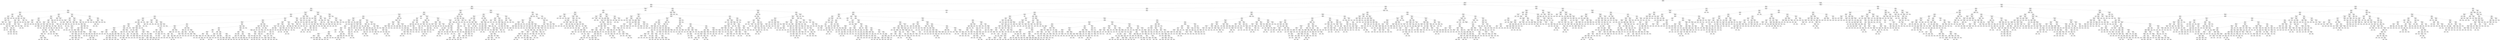 digraph Tree {
node [shape=box, style="rounded", color="black", fontname=helvetica] ;
edge [fontname=helvetica] ;
0 [label="sqft <= 0.3\nmse = 149833.9\nsamples = 3149\nvalue = 1476.3"] ;
1 [label="ld_1.0 <= -0.1\nmse = 96726.8\nsamples = 2211\nvalue = 1325.5"] ;
0 -> 1 [labeldistance=2.5, labelangle=45, headlabel="True"] ;
2 [label="sqft <= -0.2\nmse = 50355.9\nsamples = 1198\nvalue = 1151.9"] ;
1 -> 2 ;
3 [label="sqft <= -0.6\nmse = 26679.9\nsamples = 844\nvalue = 1062.2"] ;
2 -> 3 ;
4 [label="sqft <= -1.1\nmse = 18430.3\nsamples = 508\nvalue = 1002.2"] ;
3 -> 4 ;
5 [label="sqft <= -1.4\nmse = 13349.0\nsamples = 155\nvalue = 943.6"] ;
4 -> 5 ;
6 [label="pForties <= -0.6\nmse = 13476.8\nsamples = 34\nvalue = 878.6"] ;
5 -> 6 ;
7 [label="sqft <= -1.6\nmse = 3409.4\nsamples = 9\nvalue = 999.1"] ;
6 -> 7 ;
8 [label="ld_4.0 <= 1.5\nmse = 757.1\nsamples = 7\nvalue = 1030.6"] ;
7 -> 8 ;
9 [label="mse = 0.0\nsamples = 1\nvalue = 1050.0"] ;
8 -> 9 ;
10 [label="postdateint <= 0.6\nmse = 823.6\nsamples = 6\nvalue = 1026.3"] ;
8 -> 10 ;
11 [label="postdateint <= 0.2\nmse = 960.9\nsamples = 5\nvalue = 1031.0"] ;
10 -> 11 ;
12 [label="postdateint <= -0.2\nmse = 1143.0\nsamples = 4\nvalue = 1023.4"] ;
11 -> 12 ;
13 [label="mse = 0.0\nsamples = 1\nvalue = 1035.0"] ;
12 -> 13 ;
14 [label="mse = 1386.8\nsamples = 3\nvalue = 1020.5"] ;
12 -> 14 ;
15 [label="mse = 0.0\nsamples = 1\nvalue = 1050.0"] ;
11 -> 15 ;
16 [label="mse = 0.0\nsamples = 1\nvalue = 1010.0"] ;
10 -> 16 ;
17 [label="sqft <= -1.6\nmse = 468.8\nsamples = 2\nvalue = 912.5"] ;
7 -> 17 ;
18 [label="mse = 0.0\nsamples = 1\nvalue = 950.0"] ;
17 -> 18 ;
19 [label="mse = 0.0\nsamples = 1\nvalue = 900.0"] ;
17 -> 19 ;
20 [label="ty_2.0 <= 2.0\nmse = 10147.2\nsamples = 25\nvalue = 836.5"] ;
6 -> 20 ;
21 [label="pForties <= -0.6\nmse = 8628.0\nsamples = 20\nvalue = 872.4"] ;
20 -> 21 ;
22 [label="mse = 0.0\nsamples = 1\nvalue = 650.0"] ;
21 -> 22 ;
23 [label="sqft <= -1.5\nmse = 5577.1\nsamples = 19\nvalue = 887.7"] ;
21 -> 23 ;
24 [label="pThirties <= 0.0\nmse = 3535.8\nsamples = 17\nvalue = 900.7"] ;
23 -> 24 ;
25 [label="medianIncome <= -1.1\nmse = 1286.8\nsamples = 6\nvalue = 845.5"] ;
24 -> 25 ;
26 [label="mse = 0.0\nsamples = 1\nvalue = 930.0"] ;
25 -> 26 ;
27 [label="pForties <= 0.2\nmse = 304.8\nsamples = 5\nvalue = 833.4"] ;
25 -> 27 ;
28 [label="pSixtyPlus <= 0.4\nmse = 138.3\nsamples = 4\nvalue = 839.0"] ;
27 -> 28 ;
29 [label="pThirties <= -1.1\nmse = 70.0\nsamples = 3\nvalue = 835.0"] ;
28 -> 29 ;
30 [label="mse = 0.0\nsamples = 1\nvalue = 840.0"] ;
29 -> 30 ;
31 [label="mse = 88.9\nsamples = 2\nvalue = 831.7"] ;
29 -> 31 ;
32 [label="mse = 0.0\nsamples = 1\nvalue = 859.0"] ;
28 -> 32 ;
33 [label="mse = 0.0\nsamples = 1\nvalue = 800.0"] ;
27 -> 33 ;
34 [label="pYouths <= -0.1\nmse = 2659.4\nsamples = 11\nvalue = 923.9"] ;
24 -> 34 ;
35 [label="postdateint <= 1.2\nmse = 2217.8\nsamples = 8\nvalue = 902.7"] ;
34 -> 35 ;
36 [label="medianIncome <= -0.9\nmse = 1160.2\nsamples = 7\nvalue = 892.9"] ;
35 -> 36 ;
37 [label="sqft <= -1.6\nmse = 1065.4\nsamples = 6\nvalue = 903.9"] ;
36 -> 37 ;
38 [label="postdateint <= 0.2\nmse = 324.0\nsamples = 3\nvalue = 919.0"] ;
37 -> 38 ;
39 [label="mse = 0.0\nsamples = 1\nvalue = 940.0"] ;
38 -> 39 ;
40 [label="pk_5.0 <= 1.5\nmse = 50.0\nsamples = 2\nvalue = 905.0"] ;
38 -> 40 ;
41 [label="mse = 0.0\nsamples = 1\nvalue = 915.0"] ;
40 -> 41 ;
42 [label="mse = 0.0\nsamples = 1\nvalue = 900.0"] ;
40 -> 42 ;
43 [label="postdateint <= -0.3\nmse = 1350.0\nsamples = 3\nvalue = 885.0"] ;
37 -> 43 ;
44 [label="sqft <= -1.5\nmse = 200.0\nsamples = 2\nvalue = 905.0"] ;
43 -> 44 ;
45 [label="mse = 0.0\nsamples = 1\nvalue = 895.0"] ;
44 -> 45 ;
46 [label="mse = 0.0\nsamples = 1\nvalue = 925.0"] ;
44 -> 46 ;
47 [label="mse = 0.0\nsamples = 1\nvalue = 825.0"] ;
43 -> 47 ;
48 [label="mse = 0.0\nsamples = 1\nvalue = 860.0"] ;
36 -> 48 ;
49 [label="mse = 0.0\nsamples = 1\nvalue = 1020.0"] ;
35 -> 49 ;
50 [label="pTwenties <= -1.0\nmse = 516.7\nsamples = 3\nvalue = 970.0"] ;
34 -> 50 ;
51 [label="mse = 0.0\nsamples = 1\nvalue = 1000.0"] ;
50 -> 51 ;
52 [label="pThirties <= 0.2\nmse = 100.0\nsamples = 2\nvalue = 955.0"] ;
50 -> 52 ;
53 [label="mse = 0.0\nsamples = 1\nvalue = 965.0"] ;
52 -> 53 ;
54 [label="mse = 0.0\nsamples = 1\nvalue = 945.0"] ;
52 -> 54 ;
55 [label="pForties <= -0.3\nmse = 156.2\nsamples = 2\nvalue = 712.5"] ;
23 -> 55 ;
56 [label="mse = 0.0\nsamples = 1\nvalue = 725.0"] ;
55 -> 56 ;
57 [label="mse = 0.0\nsamples = 1\nvalue = 700.0"] ;
55 -> 57 ;
58 [label="pSixtyPlus <= -1.1\nmse = 2142.2\nsamples = 5\nvalue = 743.8"] ;
20 -> 58 ;
59 [label="mse = 0.0\nsamples = 1\nvalue = 820.0"] ;
58 -> 59 ;
60 [label="pThirties <= 0.5\nmse = 272.2\nsamples = 4\nvalue = 718.3"] ;
58 -> 60 ;
61 [label="postdateint <= 0.7\nmse = 6.0\nsamples = 2\nvalue = 733.0"] ;
60 -> 61 ;
62 [label="mse = 0.0\nsamples = 1\nvalue = 735.0"] ;
61 -> 62 ;
63 [label="mse = 0.0\nsamples = 1\nvalue = 730.0"] ;
61 -> 63 ;
64 [label="mse = 0.0\nsamples = 2\nvalue = 700.0"] ;
60 -> 64 ;
65 [label="pSixtyPlus <= -0.8\nmse = 11591.2\nsamples = 121\nvalue = 963.7"] ;
5 -> 65 ;
66 [label="pk_2.0 <= 0.0\nmse = 8826.2\nsamples = 54\nvalue = 937.3"] ;
65 -> 66 ;
67 [label="sqft <= -1.4\nmse = 8084.2\nsamples = 48\nvalue = 948.6"] ;
66 -> 67 ;
68 [label="ld_4.0 <= 1.5\nmse = 6117.3\nsamples = 11\nvalue = 998.9"] ;
67 -> 68 ;
69 [label="pk_5.0 <= 1.5\nmse = 3569.8\nsamples = 6\nvalue = 1033.8"] ;
68 -> 69 ;
70 [label="postdateint <= 1.3\nmse = 1206.2\nsamples = 4\nvalue = 1067.8"] ;
69 -> 70 ;
71 [label="pYouths <= -0.1\nmse = 1420.1\nsamples = 3\nvalue = 1079.2"] ;
70 -> 71 ;
72 [label="mse = 0.0\nsamples = 1\nvalue = 1100.0"] ;
71 -> 72 ;
73 [label="mse = 1600.0\nsamples = 2\nvalue = 1075.0"] ;
71 -> 73 ;
74 [label="mse = 0.0\nsamples = 1\nvalue = 1045.0"] ;
70 -> 74 ;
75 [label="pYouths <= -0.1\nmse = 468.8\nsamples = 2\nvalue = 957.5"] ;
69 -> 75 ;
76 [label="mse = 0.0\nsamples = 1\nvalue = 945.0"] ;
75 -> 76 ;
77 [label="mse = 0.0\nsamples = 1\nvalue = 995.0"] ;
75 -> 77 ;
78 [label="postdateint <= 0.7\nmse = 3280.6\nsamples = 5\nvalue = 923.3"] ;
68 -> 78 ;
79 [label="pThirties <= -0.4\nmse = 1068.8\nsamples = 4\nvalue = 887.5"] ;
78 -> 79 ;
80 [label="mse = 0.0\nsamples = 1\nvalue = 835.0"] ;
79 -> 80 ;
81 [label="pForties <= -0.2\nmse = 200.0\nsamples = 3\nvalue = 905.0"] ;
79 -> 81 ;
82 [label="mse = 0.0\nsamples = 1\nvalue = 895.0"] ;
81 -> 82 ;
83 [label="postdateint <= 0.2\nmse = 225.0\nsamples = 2\nvalue = 910.0"] ;
81 -> 83 ;
84 [label="mse = 0.0\nsamples = 1\nvalue = 925.0"] ;
83 -> 84 ;
85 [label="mse = 0.0\nsamples = 1\nvalue = 895.0"] ;
83 -> 85 ;
86 [label="mse = 0.0\nsamples = 1\nvalue = 995.0"] ;
78 -> 86 ;
87 [label="postdateint <= -0.1\nmse = 7638.6\nsamples = 37\nvalue = 932.4"] ;
67 -> 87 ;
88 [label="ld_3.0 <= 0.3\nmse = 5511.3\nsamples = 27\nvalue = 950.0"] ;
87 -> 88 ;
89 [label="pThirties <= -0.8\nmse = 1756.2\nsamples = 3\nvalue = 872.5"] ;
88 -> 89 ;
90 [label="mse = 0.0\nsamples = 1\nvalue = 800.0"] ;
89 -> 90 ;
91 [label="postdateint <= -0.2\nmse = 5.6\nsamples = 2\nvalue = 896.7"] ;
89 -> 91 ;
92 [label="mse = 0.0\nsamples = 1\nvalue = 895.0"] ;
91 -> 92 ;
93 [label="mse = 0.0\nsamples = 1\nvalue = 900.0"] ;
91 -> 93 ;
94 [label="pk_5.0 <= 1.5\nmse = 5207.3\nsamples = 24\nvalue = 958.2"] ;
88 -> 94 ;
95 [label="pSixtyPlus <= -1.1\nmse = 1610.0\nsamples = 22\nvalue = 940.7"] ;
94 -> 95 ;
96 [label="postdateint <= -0.1\nmse = 1298.3\nsamples = 15\nvalue = 956.7"] ;
95 -> 96 ;
97 [label="sqft <= -1.3\nmse = 959.9\nsamples = 14\nvalue = 952.7"] ;
96 -> 97 ;
98 [label="mse = 0.0\nsamples = 2\nvalue = 929.0"] ;
97 -> 98 ;
99 [label="postdateint <= -0.2\nmse = 1019.4\nsamples = 12\nvalue = 957.6"] ;
97 -> 99 ;
100 [label="postdateint <= -0.2\nmse = 899.6\nsamples = 10\nvalue = 950.6"] ;
99 -> 100 ;
101 [label="postdateint <= -0.9\nmse = 609.7\nsamples = 9\nvalue = 957.9"] ;
100 -> 101 ;
102 [label="mse = 0.0\nsamples = 1\nvalue = 915.0"] ;
101 -> 102 ;
103 [label="pk_3.0 <= 1.3\nmse = 504.4\nsamples = 8\nvalue = 961.2"] ;
101 -> 103 ;
104 [label="medianIncome <= -1.1\nmse = 230.2\nsamples = 5\nvalue = 969.4"] ;
103 -> 104 ;
105 [label="mse = 0.0\nsamples = 2\nvalue = 950.0"] ;
104 -> 105 ;
106 [label="mse = 61.8\nsamples = 3\nvalue = 979.2"] ;
104 -> 106 ;
107 [label="postdateint <= -0.3\nmse = 618.8\nsamples = 3\nvalue = 942.5"] ;
103 -> 107 ;
108 [label="mse = 0.0\nsamples = 1\nvalue = 900.0"] ;
107 -> 108 ;
109 [label="mse = 22.2\nsamples = 2\nvalue = 956.7"] ;
107 -> 109 ;
110 [label="mse = 0.0\nsamples = 1\nvalue = 900.0"] ;
100 -> 110 ;
111 [label="mse = 0.0\nsamples = 2\nvalue = 995.0"] ;
99 -> 111 ;
112 [label="mse = 0.0\nsamples = 1\nvalue = 1050.0"] ;
96 -> 112 ;
113 [label="sqft <= -1.3\nmse = 520.4\nsamples = 7\nvalue = 905.9"] ;
95 -> 113 ;
114 [label="mse = 0.0\nsamples = 1\nvalue = 880.0"] ;
113 -> 114 ;
115 [label="sqft <= -1.3\nmse = 369.5\nsamples = 6\nvalue = 915.6"] ;
113 -> 115 ;
116 [label="mse = 0.0\nsamples = 1\nvalue = 940.0"] ;
115 -> 116 ;
117 [label="pSixtyPlus <= -0.9\nmse = 325.3\nsamples = 5\nvalue = 912.1"] ;
115 -> 117 ;
118 [label="sqft <= -1.2\nmse = 0.2\nsamples = 2\nvalue = 898.3"] ;
117 -> 118 ;
119 [label="mse = 0.0\nsamples = 1\nvalue = 898.0"] ;
118 -> 119 ;
120 [label="mse = 0.0\nsamples = 1\nvalue = 899.0"] ;
118 -> 120 ;
121 [label="postdateint <= -0.8\nmse = 318.8\nsamples = 3\nvalue = 922.5"] ;
117 -> 121 ;
122 [label="mse = 0.0\nsamples = 1\nvalue = 895.0"] ;
121 -> 122 ;
123 [label="postdateint <= -0.3\nmse = 88.9\nsamples = 2\nvalue = 931.7"] ;
121 -> 123 ;
124 [label="mse = 0.0\nsamples = 1\nvalue = 945.0"] ;
123 -> 124 ;
125 [label="mse = 0.0\nsamples = 1\nvalue = 925.0"] ;
123 -> 125 ;
126 [label="mse = 2222.2\nsamples = 2\nvalue = 1161.7"] ;
94 -> 126 ;
127 [label="pk_5.0 <= 1.5\nmse = 10228.0\nsamples = 10\nvalue = 888.8"] ;
87 -> 127 ;
128 [label="pYouths <= -0.1\nmse = 3113.9\nsamples = 9\nvalue = 946.7"] ;
127 -> 128 ;
129 [label="pk_4.0 <= 0.4\nmse = 2557.1\nsamples = 5\nvalue = 980.0"] ;
128 -> 129 ;
130 [label="mse = 0.0\nsamples = 1\nvalue = 925.0"] ;
129 -> 130 ;
131 [label="postdateint <= 1.2\nmse = 1886.0\nsamples = 4\nvalue = 1002.0"] ;
129 -> 131 ;
132 [label="mse = 0.0\nsamples = 2\nvalue = 1045.0"] ;
131 -> 132 ;
133 [label="ld_4.0 <= 1.5\nmse = 1088.9\nsamples = 2\nvalue = 973.3"] ;
131 -> 133 ;
134 [label="mse = 0.0\nsamples = 1\nvalue = 950.0"] ;
133 -> 134 ;
135 [label="mse = 0.0\nsamples = 1\nvalue = 1020.0"] ;
133 -> 135 ;
136 [label="postdateint <= 1.4\nmse = 160.0\nsamples = 4\nvalue = 900.0"] ;
128 -> 136 ;
137 [label="sqft <= -1.3\nmse = 4.7\nsamples = 3\nvalue = 893.8"] ;
136 -> 137 ;
138 [label="mse = 0.0\nsamples = 1\nvalue = 890.0"] ;
137 -> 138 ;
139 [label="mse = 0.0\nsamples = 2\nvalue = 895.0"] ;
137 -> 139 ;
140 [label="mse = 0.0\nsamples = 1\nvalue = 925.0"] ;
136 -> 140 ;
141 [label="mse = 0.0\nsamples = 1\nvalue = 750.0"] ;
127 -> 141 ;
142 [label="sqft <= -1.3\nmse = 7408.9\nsamples = 6\nvalue = 863.8"] ;
66 -> 142 ;
143 [label="pFifties <= -0.7\nmse = 756.2\nsamples = 3\nvalue = 922.5"] ;
142 -> 143 ;
144 [label="mse = 0.0\nsamples = 1\nvalue = 895.0"] ;
143 -> 144 ;
145 [label="mse = 0.0\nsamples = 2\nvalue = 950.0"] ;
143 -> 145 ;
146 [label="medianIncome <= -0.6\nmse = 4.7\nsamples = 3\nvalue = 746.2"] ;
142 -> 146 ;
147 [label="mse = 0.0\nsamples = 2\nvalue = 745.0"] ;
146 -> 147 ;
148 [label="mse = 0.0\nsamples = 1\nvalue = 750.0"] ;
146 -> 148 ;
149 [label="pk_2.0 <= 0.0\nmse = 12904.9\nsamples = 67\nvalue = 988.3"] ;
65 -> 149 ;
150 [label="pForties <= -0.3\nmse = 6545.3\nsamples = 55\nvalue = 971.8"] ;
149 -> 150 ;
151 [label="sqft <= -1.3\nmse = 8291.7\nsamples = 7\nvalue = 1070.9"] ;
150 -> 151 ;
152 [label="postdateint <= -0.3\nmse = 496.0\nsamples = 3\nvalue = 1143.0"] ;
151 -> 152 ;
153 [label="mse = 0.0\nsamples = 1\nvalue = 1165.0"] ;
152 -> 153 ;
154 [label="ty_1.0 <= -0.8\nmse = 468.8\nsamples = 2\nvalue = 1137.5"] ;
152 -> 154 ;
155 [label="mse = 0.0\nsamples = 1\nvalue = 1100.0"] ;
154 -> 155 ;
156 [label="mse = 0.0\nsamples = 1\nvalue = 1150.0"] ;
154 -> 156 ;
157 [label="postdateint <= 0.3\nmse = 3411.2\nsamples = 4\nvalue = 980.8"] ;
151 -> 157 ;
158 [label="postdateint <= -0.2\nmse = 3678.0\nsamples = 3\nvalue = 966.0"] ;
157 -> 158 ;
159 [label="pThirties <= -0.3\nmse = 3080.2\nsamples = 2\nvalue = 994.5"] ;
158 -> 159 ;
160 [label="mse = 0.0\nsamples = 1\nvalue = 939.0"] ;
159 -> 160 ;
161 [label="mse = 0.0\nsamples = 1\nvalue = 1050.0"] ;
159 -> 161 ;
162 [label="mse = 0.0\nsamples = 1\nvalue = 909.0"] ;
158 -> 162 ;
163 [label="mse = 0.0\nsamples = 1\nvalue = 1025.0"] ;
157 -> 163 ;
164 [label="pThirties <= -0.8\nmse = 4921.5\nsamples = 48\nvalue = 959.2"] ;
150 -> 164 ;
165 [label="medianIncome <= 0.6\nmse = 2834.7\nsamples = 5\nvalue = 877.1"] ;
164 -> 165 ;
166 [label="postdateint <= 0.7\nmse = 555.6\nsamples = 2\nvalue = 826.7"] ;
165 -> 166 ;
167 [label="mse = 0.0\nsamples = 1\nvalue = 810.0"] ;
166 -> 167 ;
168 [label="mse = 0.0\nsamples = 1\nvalue = 860.0"] ;
166 -> 168 ;
169 [label="pk_5.0 <= 1.5\nmse = 1200.0\nsamples = 3\nvalue = 915.0"] ;
165 -> 169 ;
170 [label="mse = 0.0\nsamples = 2\nvalue = 895.0"] ;
169 -> 170 ;
171 [label="mse = 0.0\nsamples = 1\nvalue = 975.0"] ;
169 -> 171 ;
172 [label="ld_5.0 <= 5.6\nmse = 4332.0\nsamples = 43\nvalue = 968.2"] ;
164 -> 172 ;
173 [label="pSixtyPlus <= 0.7\nmse = 3632.9\nsamples = 42\nvalue = 971.7"] ;
172 -> 173 ;
174 [label="pTwenties <= -0.6\nmse = 3226.8\nsamples = 38\nvalue = 979.2"] ;
173 -> 174 ;
175 [label="medianIncome <= 0.2\nmse = 891.3\nsamples = 7\nvalue = 1023.6"] ;
174 -> 175 ;
176 [label="pTwenties <= -0.8\nmse = 100.0\nsamples = 2\nvalue = 985.0"] ;
175 -> 176 ;
177 [label="mse = 0.0\nsamples = 1\nvalue = 975.0"] ;
176 -> 177 ;
178 [label="mse = 0.0\nsamples = 1\nvalue = 995.0"] ;
176 -> 178 ;
179 [label="medianIncome <= 1.2\nmse = 3.1\nsamples = 5\nvalue = 1045.7"] ;
175 -> 179 ;
180 [label="mse = 0.0\nsamples = 4\nvalue = 1045.0"] ;
179 -> 180 ;
181 [label="mse = 0.0\nsamples = 1\nvalue = 1050.0"] ;
179 -> 181 ;
182 [label="sqft <= -1.3\nmse = 3202.3\nsamples = 31\nvalue = 968.8"] ;
174 -> 182 ;
183 [label="pk_4.0 <= 0.4\nmse = 3788.2\nsamples = 16\nvalue = 993.2"] ;
182 -> 183 ;
184 [label="postdateint <= 0.2\nmse = 117.2\nsamples = 3\nvalue = 918.8"] ;
183 -> 184 ;
185 [label="mse = 0.0\nsamples = 1\nvalue = 900.0"] ;
184 -> 185 ;
186 [label="mse = 0.0\nsamples = 2\nvalue = 925.0"] ;
184 -> 186 ;
187 [label="postdateint <= 1.8\nmse = 3193.3\nsamples = 13\nvalue = 1008.0"] ;
183 -> 187 ;
188 [label="postdateint <= -0.7\nmse = 2449.8\nsamples = 11\nvalue = 1019.8"] ;
187 -> 188 ;
189 [label="postdateint <= -1.3\nmse = 464.6\nsamples = 2\nvalue = 971.4"] ;
188 -> 189 ;
190 [label="mse = 0.0\nsamples = 1\nvalue = 989.0"] ;
189 -> 190 ;
191 [label="mse = 0.0\nsamples = 1\nvalue = 945.0"] ;
189 -> 191 ;
192 [label="postdateint <= 0.7\nmse = 1896.2\nsamples = 9\nvalue = 1039.9"] ;
188 -> 192 ;
193 [label="postdateint <= -0.3\nmse = 2245.6\nsamples = 7\nvalue = 1026.1"] ;
192 -> 193 ;
194 [label="postdateint <= -0.3\nmse = 225.0\nsamples = 2\nvalue = 1072.0"] ;
193 -> 194 ;
195 [label="mse = 0.0\nsamples = 1\nvalue = 1087.0"] ;
194 -> 195 ;
196 [label="mse = 0.0\nsamples = 1\nvalue = 1057.0"] ;
194 -> 196 ;
197 [label="postdateint <= -0.2\nmse = 1983.8\nsamples = 5\nvalue = 1010.8"] ;
193 -> 197 ;
198 [label="mse = 0.0\nsamples = 1\nvalue = 925.0"] ;
197 -> 198 ;
199 [label="mse = 612.4\nsamples = 4\nvalue = 1028.0"] ;
197 -> 199 ;
200 [label="postdateint <= 1.3\nmse = 56.2\nsamples = 2\nvalue = 1067.5"] ;
192 -> 200 ;
201 [label="mse = 0.0\nsamples = 1\nvalue = 1060.0"] ;
200 -> 201 ;
202 [label="mse = 0.0\nsamples = 1\nvalue = 1075.0"] ;
200 -> 202 ;
203 [label="mse = 2222.2\nsamples = 2\nvalue = 941.7"] ;
187 -> 203 ;
204 [label="postdateint <= 0.2\nmse = 1321.4\nsamples = 15\nvalue = 943.3"] ;
182 -> 204 ;
205 [label="pThirties <= 0.2\nmse = 465.6\nsamples = 5\nvalue = 916.3"] ;
204 -> 205 ;
206 [label="pk_5.0 <= 1.5\nmse = 169.0\nsamples = 2\nvalue = 942.0"] ;
205 -> 206 ;
207 [label="mse = 0.0\nsamples = 1\nvalue = 955.0"] ;
206 -> 207 ;
208 [label="mse = 0.0\nsamples = 1\nvalue = 929.0"] ;
206 -> 208 ;
209 [label="postdateint <= -0.4\nmse = 214.0\nsamples = 3\nvalue = 906.0"] ;
205 -> 209 ;
210 [label="mse = 0.0\nsamples = 1\nvalue = 935.0"] ;
209 -> 210 ;
211 [label="pSixtyPlus <= 0.4\nmse = 4.7\nsamples = 2\nvalue = 898.8"] ;
209 -> 211 ;
212 [label="mse = 0.0\nsamples = 1\nvalue = 895.0"] ;
211 -> 212 ;
213 [label="mse = 0.0\nsamples = 1\nvalue = 900.0"] ;
211 -> 213 ;
214 [label="postdateint <= 1.3\nmse = 1236.7\nsamples = 10\nvalue = 955.1"] ;
204 -> 214 ;
215 [label="postdateint <= 0.8\nmse = 785.2\nsamples = 7\nvalue = 969.3"] ;
214 -> 215 ;
216 [label="ld_3.0 <= 0.3\nmse = 683.8\nsamples = 5\nvalue = 956.5"] ;
215 -> 216 ;
217 [label="mse = 0.0\nsamples = 1\nvalue = 999.0"] ;
216 -> 217 ;
218 [label="sqft <= -1.2\nmse = 108.9\nsamples = 4\nvalue = 942.3"] ;
216 -> 218 ;
219 [label="pThirties <= -0.2\nmse = 25.0\nsamples = 2\nvalue = 930.0"] ;
218 -> 219 ;
220 [label="mse = 0.0\nsamples = 1\nvalue = 925.0"] ;
219 -> 220 ;
221 [label="mse = 0.0\nsamples = 1\nvalue = 935.0"] ;
219 -> 221 ;
222 [label="pThirties <= 0.2\nmse = 36.8\nsamples = 2\nvalue = 948.5"] ;
218 -> 222 ;
223 [label="mse = 0.0\nsamples = 1\nvalue = 945.0"] ;
222 -> 223 ;
224 [label="mse = 0.0\nsamples = 1\nvalue = 959.0"] ;
222 -> 224 ;
225 [label="mse = 0.0\nsamples = 2\nvalue = 995.0"] ;
215 -> 225 ;
226 [label="postdateint <= 1.8\nmse = 168.8\nsamples = 3\nvalue = 912.5"] ;
214 -> 226 ;
227 [label="pk_5.0 <= 1.5\nmse = 25.0\nsamples = 2\nvalue = 925.0"] ;
226 -> 227 ;
228 [label="mse = 0.0\nsamples = 1\nvalue = 930.0"] ;
227 -> 228 ;
229 [label="mse = 0.0\nsamples = 1\nvalue = 920.0"] ;
227 -> 229 ;
230 [label="mse = 0.0\nsamples = 1\nvalue = 900.0"] ;
226 -> 230 ;
231 [label="pYouths <= 0.6\nmse = 144.2\nsamples = 4\nvalue = 884.8"] ;
173 -> 231 ;
232 [label="postdateint <= -0.3\nmse = 108.0\nsamples = 3\nvalue = 881.0"] ;
231 -> 232 ;
233 [label="mse = 0.0\nsamples = 1\nvalue = 899.0"] ;
232 -> 233 ;
234 [label="mse = 0.0\nsamples = 2\nvalue = 875.0"] ;
232 -> 234 ;
235 [label="mse = 0.0\nsamples = 1\nvalue = 900.0"] ;
231 -> 235 ;
236 [label="mse = 0.0\nsamples = 1\nvalue = 750.0"] ;
172 -> 236 ;
237 [label="sqft <= -1.3\nmse = 35532.7\nsamples = 12\nvalue = 1065.9"] ;
149 -> 237 ;
238 [label="ty_1.0 <= -0.8\nmse = 7289.3\nsamples = 5\nvalue = 941.3"] ;
237 -> 238 ;
239 [label="postdateint <= -0.2\nmse = 1536.0\nsamples = 3\nvalue = 872.0"] ;
238 -> 239 ;
240 [label="mse = 0.0\nsamples = 2\nvalue = 840.0"] ;
239 -> 240 ;
241 [label="mse = 0.0\nsamples = 1\nvalue = 920.0"] ;
239 -> 241 ;
242 [label="postdateint <= 0.2\nmse = 961.0\nsamples = 2\nvalue = 1028.0"] ;
238 -> 242 ;
243 [label="mse = 0.0\nsamples = 1\nvalue = 1059.0"] ;
242 -> 243 ;
244 [label="mse = 0.0\nsamples = 1\nvalue = 997.0"] ;
242 -> 244 ;
245 [label="pFifties <= 0.4\nmse = 30222.0\nsamples = 7\nvalue = 1206.0"] ;
237 -> 245 ;
246 [label="pThirties <= 1.2\nmse = 7413.9\nsamples = 5\nvalue = 1296.7"] ;
245 -> 246 ;
247 [label="postdateint <= 0.2\nmse = 1256.2\nsamples = 3\nvalue = 1347.5"] ;
246 -> 247 ;
248 [label="ty_1.0 <= -0.8\nmse = 450.0\nsamples = 2\nvalue = 1365.0"] ;
247 -> 248 ;
249 [label="mse = 0.0\nsamples = 1\nvalue = 1395.0"] ;
248 -> 249 ;
250 [label="mse = 0.0\nsamples = 1\nvalue = 1350.0"] ;
248 -> 250 ;
251 [label="mse = 0.0\nsamples = 1\nvalue = 1295.0"] ;
247 -> 251 ;
252 [label="mse = 4225.0\nsamples = 2\nvalue = 1195.0"] ;
246 -> 252 ;
253 [label="sqft <= -1.2\nmse = 1.0\nsamples = 2\nvalue = 934.0"] ;
245 -> 253 ;
254 [label="mse = 0.0\nsamples = 1\nvalue = 935.0"] ;
253 -> 254 ;
255 [label="mse = 0.0\nsamples = 1\nvalue = 933.0"] ;
253 -> 255 ;
256 [label="number bedrooms <= -0.1\nmse = 18447.3\nsamples = 353\nvalue = 1029.7"] ;
4 -> 256 ;
257 [label="medianIncome <= 2.5\nmse = 17673.6\nsamples = 309\nvalue = 1016.6"] ;
256 -> 257 ;
258 [label="pYouths <= -0.0\nmse = 16917.4\nsamples = 304\nvalue = 1011.9"] ;
257 -> 258 ;
259 [label="pk_2.0 <= 0.0\nmse = 15572.9\nsamples = 101\nvalue = 1060.5"] ;
258 -> 259 ;
260 [label="pk_7.0 <= 8.0\nmse = 13403.0\nsamples = 89\nvalue = 1043.0"] ;
259 -> 260 ;
261 [label="pTwenties <= -0.8\nmse = 9878.6\nsamples = 87\nvalue = 1034.4"] ;
260 -> 261 ;
262 [label="mse = 0.0\nsamples = 1\nvalue = 1299.0"] ;
261 -> 262 ;
263 [label="sqft <= -0.9\nmse = 9411.8\nsamples = 86\nvalue = 1032.4"] ;
261 -> 263 ;
264 [label="postdateint <= 1.8\nmse = 6944.2\nsamples = 36\nvalue = 1059.4"] ;
263 -> 264 ;
265 [label="sqft <= -1.0\nmse = 5370.9\nsamples = 34\nvalue = 1051.3"] ;
264 -> 265 ;
266 [label="postdateint <= -0.3\nmse = 3290.9\nsamples = 29\nvalue = 1038.6"] ;
265 -> 266 ;
267 [label="sqft <= -1.0\nmse = 1298.8\nsamples = 5\nvalue = 993.9"] ;
266 -> 267 ;
268 [label="postdateint <= -0.4\nmse = 918.8\nsamples = 3\nvalue = 967.5"] ;
267 -> 268 ;
269 [label="mse = 0.0\nsamples = 2\nvalue = 950.0"] ;
268 -> 269 ;
270 [label="mse = 0.0\nsamples = 1\nvalue = 1020.0"] ;
268 -> 270 ;
271 [label="pThirties <= 0.5\nmse = 600.0\nsamples = 2\nvalue = 1015.0"] ;
267 -> 271 ;
272 [label="mse = 0.0\nsamples = 1\nvalue = 995.0"] ;
271 -> 272 ;
273 [label="mse = 0.0\nsamples = 1\nvalue = 1045.0"] ;
271 -> 273 ;
274 [label="postdateint <= 0.8\nmse = 3182.3\nsamples = 24\nvalue = 1048.9"] ;
266 -> 274 ;
275 [label="ld_3.0 <= 0.3\nmse = 1721.8\nsamples = 16\nvalue = 1071.8"] ;
274 -> 275 ;
276 [label="mse = 0.0\nsamples = 1\nvalue = 925.0"] ;
275 -> 276 ;
277 [label="sqft <= -1.1\nmse = 858.2\nsamples = 15\nvalue = 1077.9"] ;
275 -> 277 ;
278 [label="mse = 0.0\nsamples = 1\nvalue = 1175.0"] ;
277 -> 278 ;
279 [label="pTwenties <= 0.3\nmse = 467.9\nsamples = 14\nvalue = 1073.7"] ;
277 -> 279 ;
280 [label="sqft <= -1.0\nmse = 13.9\nsamples = 4\nvalue = 1043.3"] ;
279 -> 280 ;
281 [label="mse = 0.0\nsamples = 3\nvalue = 1045.0"] ;
280 -> 281 ;
282 [label="mse = 0.0\nsamples = 1\nvalue = 1035.0"] ;
280 -> 282 ;
283 [label="postdateint <= -0.3\nmse = 187.9\nsamples = 10\nvalue = 1084.4"] ;
279 -> 283 ;
284 [label="mse = 450.0\nsamples = 3\nvalue = 1065.0"] ;
283 -> 284 ;
285 [label="mse = 33.7\nsamples = 7\nvalue = 1088.6"] ;
283 -> 285 ;
286 [label="pTwenties <= 1.0\nmse = 3192.7\nsamples = 8\nvalue = 1008.1"] ;
274 -> 286 ;
287 [label="pk_5.0 <= 1.5\nmse = 2049.2\nsamples = 5\nvalue = 1034.4"] ;
286 -> 287 ;
288 [label="postdateint <= 0.9\nmse = 2203.0\nsamples = 4\nvalue = 1049.1"] ;
287 -> 288 ;
289 [label="mse = 0.0\nsamples = 1\nvalue = 980.0"] ;
288 -> 289 ;
290 [label="sqft <= -1.0\nmse = 1640.6\nsamples = 3\nvalue = 1060.7"] ;
288 -> 290 ;
291 [label="mse = 0.0\nsamples = 1\nvalue = 1149.0"] ;
290 -> 291 ;
292 [label="mse = 96.0\nsamples = 2\nvalue = 1043.0"] ;
290 -> 292 ;
293 [label="mse = 0.0\nsamples = 1\nvalue = 1000.0"] ;
287 -> 293 ;
294 [label="postdateint <= 1.2\nmse = 18.8\nsamples = 3\nvalue = 942.5"] ;
286 -> 294 ;
295 [label="mse = 0.0\nsamples = 1\nvalue = 950.0"] ;
294 -> 295 ;
296 [label="mse = 0.0\nsamples = 2\nvalue = 940.0"] ;
294 -> 296 ;
297 [label="pSixtyPlus <= -0.4\nmse = 9082.6\nsamples = 5\nvalue = 1172.6"] ;
265 -> 297 ;
298 [label="postdateint <= 0.8\nmse = 1216.7\nsamples = 3\nvalue = 1245.0"] ;
297 -> 298 ;
299 [label="pk_4.0 <= 0.4\nmse = 306.2\nsamples = 2\nvalue = 1267.5"] ;
298 -> 299 ;
300 [label="mse = 0.0\nsamples = 1\nvalue = 1250.0"] ;
299 -> 300 ;
301 [label="mse = 0.0\nsamples = 1\nvalue = 1285.0"] ;
299 -> 301 ;
302 [label="mse = 0.0\nsamples = 1\nvalue = 1200.0"] ;
298 -> 302 ;
303 [label="pTwenties <= 0.7\nmse = 1225.0\nsamples = 2\nvalue = 1064.0"] ;
297 -> 303 ;
304 [label="mse = 0.0\nsamples = 1\nvalue = 1029.0"] ;
303 -> 304 ;
305 [label="mse = 0.0\nsamples = 1\nvalue = 1099.0"] ;
303 -> 305 ;
306 [label="pThirties <= 0.2\nmse = 400.0\nsamples = 2\nvalue = 1275.0"] ;
264 -> 306 ;
307 [label="mse = 0.0\nsamples = 1\nvalue = 1255.0"] ;
306 -> 307 ;
308 [label="mse = 0.0\nsamples = 1\nvalue = 1295.0"] ;
306 -> 308 ;
309 [label="postdateint <= 1.9\nmse = 10291.5\nsamples = 50\nvalue = 1012.5"] ;
263 -> 309 ;
310 [label="pYouths <= -2.0\nmse = 9595.9\nsamples = 48\nvalue = 1018.3"] ;
309 -> 310 ;
311 [label="postdateint <= -0.9\nmse = 150.0\nsamples = 2\nvalue = 940.0"] ;
310 -> 311 ;
312 [label="mse = 0.0\nsamples = 1\nvalue = 950.0"] ;
311 -> 312 ;
313 [label="mse = 0.0\nsamples = 1\nvalue = 925.0"] ;
311 -> 313 ;
314 [label="postdateint <= -0.2\nmse = 9808.9\nsamples = 46\nvalue = 1024.2"] ;
310 -> 314 ;
315 [label="postdateint <= -0.4\nmse = 5587.2\nsamples = 14\nvalue = 1065.2"] ;
314 -> 315 ;
316 [label="medianIncome <= 0.3\nmse = 5443.9\nsamples = 6\nvalue = 1019.6"] ;
315 -> 316 ;
317 [label="pFifties <= -0.1\nmse = 512.8\nsamples = 5\nvalue = 986.2"] ;
316 -> 317 ;
318 [label="postdateint <= -1.3\nmse = 273.9\nsamples = 3\nvalue = 990.3"] ;
317 -> 318 ;
319 [label="mse = 0.0\nsamples = 1\nvalue = 999.0"] ;
318 -> 319 ;
320 [label="postdateint <= -0.8\nmse = 379.7\nsamples = 2\nvalue = 983.8"] ;
318 -> 320 ;
321 [label="mse = 0.0\nsamples = 1\nvalue = 950.0"] ;
320 -> 321 ;
322 [label="mse = 0.0\nsamples = 1\nvalue = 995.0"] ;
320 -> 322 ;
323 [label="postdateint <= -1.4\nmse = 1089.0\nsamples = 2\nvalue = 972.0"] ;
317 -> 323 ;
324 [label="mse = 0.0\nsamples = 1\nvalue = 939.0"] ;
323 -> 324 ;
325 [label="mse = 0.0\nsamples = 1\nvalue = 1005.0"] ;
323 -> 325 ;
326 [label="mse = 0.0\nsamples = 1\nvalue = 1170.0"] ;
316 -> 326 ;
327 [label="postdateint <= -0.3\nmse = 2458.3\nsamples = 8\nvalue = 1103.8"] ;
315 -> 327 ;
328 [label="pYouths <= -1.0\nmse = 366.0\nsamples = 3\nvalue = 1152.0"] ;
327 -> 328 ;
329 [label="mse = 0.0\nsamples = 1\nvalue = 1175.0"] ;
328 -> 329 ;
330 [label="postdateint <= -0.3\nmse = 22.2\nsamples = 2\nvalue = 1136.7"] ;
328 -> 330 ;
331 [label="mse = 0.0\nsamples = 1\nvalue = 1130.0"] ;
330 -> 331 ;
332 [label="mse = 0.0\nsamples = 1\nvalue = 1140.0"] ;
330 -> 332 ;
333 [label="sqft <= -0.9\nmse = 1410.9\nsamples = 5\nvalue = 1073.8"] ;
327 -> 333 ;
334 [label="pFifties <= -0.7\nmse = 1224.5\nsamples = 4\nvalue = 1080.7"] ;
333 -> 334 ;
335 [label="mse = 0.0\nsamples = 2\nvalue = 1095.0"] ;
334 -> 335 ;
336 [label="mse = 2222.2\nsamples = 2\nvalue = 1061.7"] ;
334 -> 336 ;
337 [label="mse = 0.0\nsamples = 1\nvalue = 1025.0"] ;
333 -> 337 ;
338 [label="postdateint <= -0.2\nmse = 10697.2\nsamples = 32\nvalue = 1001.2"] ;
314 -> 338 ;
339 [label="medianIncome <= 0.2\nmse = 4721.0\nsamples = 3\nvalue = 891.8"] ;
338 -> 339 ;
340 [label="pk_4.0 <= 0.4\nmse = 18.8\nsamples = 2\nvalue = 857.5"] ;
339 -> 340 ;
341 [label="mse = 0.0\nsamples = 1\nvalue = 850.0"] ;
340 -> 341 ;
342 [label="mse = 0.0\nsamples = 1\nvalue = 860.0"] ;
340 -> 342 ;
343 [label="mse = 0.0\nsamples = 1\nvalue = 1029.0"] ;
339 -> 343 ;
344 [label="postdateint <= -0.2\nmse = 9700.5\nsamples = 29\nvalue = 1015.6"] ;
338 -> 344 ;
345 [label="mse = 0.0\nsamples = 1\nvalue = 1265.0"] ;
344 -> 345 ;
346 [label="postdateint <= 0.6\nmse = 8236.6\nsamples = 28\nvalue = 1008.9"] ;
344 -> 346 ;
347 [label="pFifties <= -0.7\nmse = 8896.5\nsamples = 6\nvalue = 954.4"] ;
346 -> 347 ;
348 [label="postdateint <= -0.2\nmse = 2606.2\nsamples = 3\nvalue = 867.5"] ;
347 -> 348 ;
349 [label="mse = 0.0\nsamples = 1\nvalue = 950.0"] ;
348 -> 349 ;
350 [label="mse = 450.0\nsamples = 2\nvalue = 840.0"] ;
348 -> 350 ;
351 [label="medianIncome <= 0.3\nmse = 92.2\nsamples = 3\nvalue = 1041.2"] ;
347 -> 351 ;
352 [label="mse = 5.6\nsamples = 2\nvalue = 1046.7"] ;
351 -> 352 ;
353 [label="mse = 0.0\nsamples = 1\nvalue = 1025.0"] ;
351 -> 353 ;
354 [label="pYouths <= -0.3\nmse = 7008.5\nsamples = 22\nvalue = 1023.9"] ;
346 -> 354 ;
355 [label="postdateint <= 0.7\nmse = 4398.0\nsamples = 6\nvalue = 941.4"] ;
354 -> 355 ;
356 [label="mse = 0.0\nsamples = 1\nvalue = 1025.0"] ;
355 -> 356 ;
357 [label="mse = 3772.9\nsamples = 5\nvalue = 927.5"] ;
355 -> 357 ;
358 [label="sqft <= -0.8\nmse = 4984.3\nsamples = 16\nvalue = 1050.2"] ;
354 -> 358 ;
359 [label="mse = 1496.5\nsamples = 10\nvalue = 1018.7"] ;
358 -> 359 ;
360 [label="mse = 4586.8\nsamples = 6\nvalue = 1134.2"] ;
358 -> 360 ;
361 [label="sqft <= -0.8\nmse = 6805.6\nsamples = 2\nvalue = 873.3"] ;
309 -> 361 ;
362 [label="mse = 0.0\nsamples = 1\nvalue = 990.0"] ;
361 -> 362 ;
363 [label="mse = 0.0\nsamples = 1\nvalue = 815.0"] ;
361 -> 363 ;
364 [label="pSixtyPlus <= -0.4\nmse = 46875.0\nsamples = 2\nvalue = 1325.0"] ;
260 -> 364 ;
365 [label="mse = 0.0\nsamples = 1\nvalue = 950.0"] ;
364 -> 365 ;
366 [label="mse = 0.0\nsamples = 1\nvalue = 1450.0"] ;
364 -> 366 ;
367 [label="pYouths <= -0.2\nmse = 14169.7\nsamples = 12\nvalue = 1178.8"] ;
259 -> 367 ;
368 [label="postdateint <= 0.3\nmse = 4127.6\nsamples = 5\nvalue = 1287.9"] ;
367 -> 368 ;
369 [label="pFifties <= -0.1\nmse = 154.7\nsamples = 3\nvalue = 1341.2"] ;
368 -> 369 ;
370 [label="pFifties <= -0.2\nmse = 5.6\nsamples = 2\nvalue = 1348.3"] ;
369 -> 370 ;
371 [label="mse = 0.0\nsamples = 1\nvalue = 1350.0"] ;
370 -> 371 ;
372 [label="mse = 0.0\nsamples = 1\nvalue = 1345.0"] ;
370 -> 372 ;
373 [label="mse = 0.0\nsamples = 1\nvalue = 1320.0"] ;
369 -> 373 ;
374 [label="pForties <= -0.4\nmse = 555.6\nsamples = 2\nvalue = 1216.7"] ;
368 -> 374 ;
375 [label="mse = 0.0\nsamples = 1\nvalue = 1200.0"] ;
374 -> 375 ;
376 [label="mse = 0.0\nsamples = 1\nvalue = 1250.0"] ;
374 -> 376 ;
377 [label="ty_1.0 <= -0.8\nmse = 9715.4\nsamples = 7\nvalue = 1120.0"] ;
367 -> 377 ;
378 [label="postdateint <= 0.2\nmse = 7200.0\nsamples = 2\nvalue = 1040.0"] ;
377 -> 378 ;
379 [label="mse = 0.0\nsamples = 1\nvalue = 1100.0"] ;
378 -> 379 ;
380 [label="mse = 0.0\nsamples = 1\nvalue = 920.0"] ;
378 -> 380 ;
381 [label="postdateint <= 1.2\nmse = 1683.7\nsamples = 5\nvalue = 1188.6"] ;
377 -> 381 ;
382 [label="postdateint <= -0.4\nmse = 355.6\nsamples = 3\nvalue = 1213.3"] ;
381 -> 382 ;
383 [label="mse = 0.0\nsamples = 1\nvalue = 1240.0"] ;
382 -> 383 ;
384 [label="mse = 0.0\nsamples = 2\nvalue = 1200.0"] ;
382 -> 384 ;
385 [label="pYouths <= -0.2\nmse = 1875.0\nsamples = 2\nvalue = 1170.0"] ;
381 -> 385 ;
386 [label="mse = 0.0\nsamples = 1\nvalue = 1095.0"] ;
385 -> 386 ;
387 [label="mse = 0.0\nsamples = 1\nvalue = 1195.0"] ;
385 -> 387 ;
388 [label="ty_4.0 <= 1.7\nmse = 15687.5\nsamples = 203\nvalue = 985.8"] ;
258 -> 388 ;
389 [label="pYouths <= 1.2\nmse = 11251.4\nsamples = 196\nvalue = 978.6"] ;
388 -> 389 ;
390 [label="pThirties <= 0.3\nmse = 10754.7\nsamples = 168\nvalue = 990.3"] ;
389 -> 390 ;
391 [label="postdateint <= -1.2\nmse = 10135.3\nsamples = 158\nvalue = 996.8"] ;
390 -> 391 ;
392 [label="sqft <= -0.7\nmse = 8964.3\nsamples = 39\nvalue = 1043.7"] ;
391 -> 392 ;
393 [label="pThirties <= -0.5\nmse = 4365.2\nsamples = 24\nvalue = 995.0"] ;
392 -> 393 ;
394 [label="postdateint <= -1.4\nmse = 2940.2\nsamples = 8\nvalue = 924.2"] ;
393 -> 394 ;
395 [label="pForties <= 0.4\nmse = 6.2\nsamples = 2\nvalue = 847.5"] ;
394 -> 395 ;
396 [label="mse = 0.0\nsamples = 1\nvalue = 845.0"] ;
395 -> 396 ;
397 [label="mse = 0.0\nsamples = 1\nvalue = 850.0"] ;
395 -> 397 ;
398 [label="sqft <= -1.0\nmse = 1300.1\nsamples = 6\nvalue = 949.8"] ;
394 -> 398 ;
399 [label="pk_4.0 <= 0.4\nmse = 279.7\nsamples = 4\nvalue = 926.2"] ;
398 -> 399 ;
400 [label="mse = 0.0\nsamples = 1\nvalue = 900.0"] ;
399 -> 400 ;
401 [label="postdateint <= -1.3\nmse = 66.7\nsamples = 3\nvalue = 935.0"] ;
399 -> 401 ;
402 [label="mse = 0.0\nsamples = 1\nvalue = 925.0"] ;
401 -> 402 ;
403 [label="pThirties <= -0.8\nmse = 25.0\nsamples = 2\nvalue = 940.0"] ;
401 -> 403 ;
404 [label="mse = 0.0\nsamples = 1\nvalue = 945.0"] ;
403 -> 404 ;
405 [label="mse = 0.0\nsamples = 1\nvalue = 935.0"] ;
403 -> 405 ;
406 [label="pThirties <= -1.1\nmse = 4.0\nsamples = 2\nvalue = 997.0"] ;
398 -> 406 ;
407 [label="mse = 0.0\nsamples = 1\nvalue = 999.0"] ;
406 -> 407 ;
408 [label="mse = 0.0\nsamples = 1\nvalue = 995.0"] ;
406 -> 408 ;
409 [label="pYouths <= 0.6\nmse = 2274.8\nsamples = 16\nvalue = 1022.0"] ;
393 -> 409 ;
410 [label="sqft <= -0.8\nmse = 1258.4\nsamples = 14\nvalue = 1011.4"] ;
409 -> 410 ;
411 [label="postdateint <= -1.4\nmse = 911.3\nsamples = 13\nvalue = 1018.6"] ;
410 -> 411 ;
412 [label="pYouths <= 0.4\nmse = 1096.9\nsamples = 6\nvalue = 1034.4"] ;
411 -> 412 ;
413 [label="sqft <= -0.9\nmse = 4.7\nsamples = 3\nvalue = 1051.2"] ;
412 -> 413 ;
414 [label="mse = 0.0\nsamples = 2\nvalue = 1050.0"] ;
413 -> 414 ;
415 [label="mse = 0.0\nsamples = 1\nvalue = 1055.0"] ;
413 -> 415 ;
416 [label="sqft <= -1.0\nmse = 1564.0\nsamples = 3\nvalue = 1021.0"] ;
412 -> 416 ;
417 [label="mse = 1875.0\nsamples = 2\nvalue = 1025.0"] ;
416 -> 417 ;
418 [label="mse = 0.0\nsamples = 1\nvalue = 1005.0"] ;
416 -> 418 ;
419 [label="pk_3.0 <= 1.3\nmse = 101.4\nsamples = 7\nvalue = 1000.8"] ;
411 -> 419 ;
420 [label="sqft <= -0.9\nmse = 36.7\nsamples = 5\nvalue = 996.0"] ;
419 -> 420 ;
421 [label="postdateint <= -1.4\nmse = 3.4\nsamples = 4\nvalue = 998.6"] ;
420 -> 421 ;
422 [label="mse = 0.0\nsamples = 1\nvalue = 995.0"] ;
421 -> 422 ;
423 [label="mse = 0.2\nsamples = 3\nvalue = 999.5"] ;
421 -> 423 ;
424 [label="mse = 0.0\nsamples = 1\nvalue = 983.0"] ;
420 -> 424 ;
425 [label="pTwenties <= -0.8\nmse = 25.0\nsamples = 2\nvalue = 1015.0"] ;
419 -> 425 ;
426 [label="mse = 0.0\nsamples = 1\nvalue = 1020.0"] ;
425 -> 426 ;
427 [label="mse = 0.0\nsamples = 1\nvalue = 1010.0"] ;
425 -> 427 ;
428 [label="mse = 0.0\nsamples = 1\nvalue = 950.0"] ;
410 -> 428 ;
429 [label="postdateint <= -1.3\nmse = 756.2\nsamples = 2\nvalue = 1122.5"] ;
409 -> 429 ;
430 [label="mse = 0.0\nsamples = 1\nvalue = 1150.0"] ;
429 -> 430 ;
431 [label="mse = 0.0\nsamples = 1\nvalue = 1095.0"] ;
429 -> 431 ;
432 [label="pSixtyPlus <= 1.0\nmse = 7504.5\nsamples = 15\nvalue = 1111.0"] ;
392 -> 432 ;
433 [label="pk_3.0 <= 1.3\nmse = 5735.6\nsamples = 8\nvalue = 1067.5"] ;
432 -> 433 ;
434 [label="pFifties <= 0.3\nmse = 4399.1\nsamples = 7\nvalue = 1094.1"] ;
433 -> 434 ;
435 [label="sqft <= -0.7\nmse = 2151.3\nsamples = 4\nvalue = 1128.9"] ;
434 -> 435 ;
436 [label="postdateint <= -1.3\nmse = 697.7\nsamples = 2\nvalue = 1094.8"] ;
435 -> 436 ;
437 [label="mse = 0.0\nsamples = 1\nvalue = 1110.0"] ;
436 -> 437 ;
438 [label="mse = 0.0\nsamples = 1\nvalue = 1049.0"] ;
436 -> 438 ;
439 [label="postdateint <= -1.2\nmse = 470.2\nsamples = 2\nvalue = 1174.3"] ;
435 -> 439 ;
440 [label="mse = 0.0\nsamples = 1\nvalue = 1159.0"] ;
439 -> 440 ;
441 [label="mse = 0.0\nsamples = 1\nvalue = 1205.0"] ;
439 -> 441 ;
442 [label="pForties <= 0.2\nmse = 248.0\nsamples = 3\nvalue = 1013.0"] ;
434 -> 442 ;
443 [label="mse = 225.0\nsamples = 2\nvalue = 1020.0"] ;
442 -> 443 ;
444 [label="mse = 0.0\nsamples = 1\nvalue = 999.0"] ;
442 -> 444 ;
445 [label="mse = 0.0\nsamples = 1\nvalue = 979.0"] ;
433 -> 445 ;
446 [label="pThirties <= -1.6\nmse = 2303.9\nsamples = 7\nvalue = 1181.8"] ;
432 -> 446 ;
447 [label="mse = 0.0\nsamples = 1\nvalue = 1089.0"] ;
446 -> 447 ;
448 [label="pTwenties <= -1.0\nmse = 1228.6\nsamples = 6\nvalue = 1195.0"] ;
446 -> 448 ;
449 [label="mse = 0.0\nsamples = 1\nvalue = 1265.0"] ;
448 -> 449 ;
450 [label="pTwenties <= -0.9\nmse = 480.6\nsamples = 5\nvalue = 1183.3"] ;
448 -> 450 ;
451 [label="postdateint <= -1.3\nmse = 355.6\nsamples = 2\nvalue = 1166.7"] ;
450 -> 451 ;
452 [label="mse = 0.0\nsamples = 1\nvalue = 1140.0"] ;
451 -> 452 ;
453 [label="mse = 0.0\nsamples = 1\nvalue = 1180.0"] ;
451 -> 453 ;
454 [label="postdateint <= -1.4\nmse = 50.0\nsamples = 3\nvalue = 1200.0"] ;
450 -> 454 ;
455 [label="mse = 0.0\nsamples = 1\nvalue = 1205.0"] ;
454 -> 455 ;
456 [label="postdateint <= -1.3\nmse = 56.2\nsamples = 2\nvalue = 1197.5"] ;
454 -> 456 ;
457 [label="mse = 0.0\nsamples = 1\nvalue = 1190.0"] ;
456 -> 457 ;
458 [label="mse = 0.0\nsamples = 1\nvalue = 1205.0"] ;
456 -> 458 ;
459 [label="pForties <= 1.7\nmse = 9666.9\nsamples = 119\nvalue = 983.5"] ;
391 -> 459 ;
460 [label="pTwenties <= -0.8\nmse = 8573.4\nsamples = 117\nvalue = 980.7"] ;
459 -> 460 ;
461 [label="sqft <= -0.9\nmse = 6522.6\nsamples = 41\nvalue = 953.8"] ;
460 -> 461 ;
462 [label="sqft <= -1.0\nmse = 5248.8\nsamples = 11\nvalue = 1009.2"] ;
461 -> 462 ;
463 [label="pSixtyPlus <= 1.0\nmse = 3984.6\nsamples = 10\nvalue = 986.5"] ;
462 -> 463 ;
464 [label="pFifties <= 1.2\nmse = 1187.2\nsamples = 6\nvalue = 942.3"] ;
463 -> 464 ;
465 [label="postdateint <= -0.4\nmse = 887.0\nsamples = 5\nvalue = 951.8"] ;
464 -> 465 ;
466 [label="mse = 0.0\nsamples = 1\nvalue = 899.0"] ;
465 -> 466 ;
467 [label="pYouths <= 0.7\nmse = 237.5\nsamples = 4\nvalue = 965.0"] ;
465 -> 467 ;
468 [label="mse = 0.0\nsamples = 1\nvalue = 985.0"] ;
467 -> 468 ;
469 [label="mse = 138.9\nsamples = 3\nvalue = 958.3"] ;
467 -> 469 ;
470 [label="mse = 0.0\nsamples = 1\nvalue = 895.0"] ;
464 -> 470 ;
471 [label="sqft <= -1.0\nmse = 2880.6\nsamples = 4\nvalue = 1030.7"] ;
463 -> 471 ;
472 [label="mse = 0.0\nsamples = 1\nvalue = 1149.0"] ;
471 -> 472 ;
473 [label="postdateint <= 0.2\nmse = 96.0\nsamples = 3\nvalue = 1007.0"] ;
471 -> 473 ;
474 [label="mse = 0.0\nsamples = 2\nvalue = 1015.0"] ;
473 -> 474 ;
475 [label="mse = 0.0\nsamples = 1\nvalue = 995.0"] ;
473 -> 475 ;
476 [label="mse = 0.0\nsamples = 1\nvalue = 1100.0"] ;
462 -> 476 ;
477 [label="ld_3.0 <= 0.3\nmse = 5635.0\nsamples = 30\nvalue = 936.1"] ;
461 -> 477 ;
478 [label="sqft <= -0.7\nmse = 4518.6\nsamples = 6\nvalue = 875.4"] ;
477 -> 478 ;
479 [label="pYouths <= 0.9\nmse = 2077.3\nsamples = 5\nvalue = 860.0"] ;
478 -> 479 ;
480 [label="mse = 0.0\nsamples = 1\nvalue = 795.0"] ;
479 -> 480 ;
481 [label="postdateint <= 0.2\nmse = 677.7\nsamples = 4\nvalue = 884.4"] ;
479 -> 481 ;
482 [label="pSixtyPlus <= 0.6\nmse = 170.1\nsamples = 3\nvalue = 870.8"] ;
481 -> 482 ;
483 [label="mse = 0.0\nsamples = 2\nvalue = 865.0"] ;
482 -> 483 ;
484 [label="mse = 0.0\nsamples = 1\nvalue = 900.0"] ;
482 -> 484 ;
485 [label="mse = 0.0\nsamples = 1\nvalue = 925.0"] ;
481 -> 485 ;
486 [label="mse = 0.0\nsamples = 1\nvalue = 1045.0"] ;
478 -> 486 ;
487 [label="sqft <= -0.9\nmse = 4324.4\nsamples = 24\nvalue = 956.9"] ;
477 -> 487 ;
488 [label="pYouths <= 0.6\nmse = 2389.5\nsamples = 5\nvalue = 902.8"] ;
487 -> 488 ;
489 [label="pFifties <= 0.8\nmse = 1518.8\nsamples = 2\nvalue = 947.5"] ;
488 -> 489 ;
490 [label="mse = 0.0\nsamples = 1\nvalue = 925.0"] ;
489 -> 490 ;
491 [label="mse = 0.0\nsamples = 1\nvalue = 1015.0"] ;
489 -> 491 ;
492 [label="pFifties <= 0.6\nmse = 206.0\nsamples = 3\nvalue = 867.0"] ;
488 -> 492 ;
493 [label="mse = 0.0\nsamples = 1\nvalue = 850.0"] ;
492 -> 493 ;
494 [label="postdateint <= 0.3\nmse = 22.2\nsamples = 2\nvalue = 878.3"] ;
492 -> 494 ;
495 [label="mse = 0.0\nsamples = 1\nvalue = 885.0"] ;
494 -> 495 ;
496 [label="mse = 0.0\nsamples = 1\nvalue = 875.0"] ;
494 -> 496 ;
497 [label="pk_5.0 <= 1.5\nmse = 3631.4\nsamples = 19\nvalue = 975.6"] ;
487 -> 497 ;
498 [label="postdateint <= -0.3\nmse = 3183.4\nsamples = 18\nvalue = 970.8"] ;
497 -> 498 ;
499 [label="pThirties <= -0.2\nmse = 761.0\nsamples = 6\nvalue = 997.0"] ;
498 -> 499 ;
500 [label="mse = 355.6\nsamples = 5\nvalue = 990.0"] ;
499 -> 500 ;
501 [label="mse = 0.0\nsamples = 1\nvalue = 1060.0"] ;
499 -> 501 ;
502 [label="pk_3.0 <= 1.3\nmse = 4035.6\nsamples = 12\nvalue = 953.3"] ;
498 -> 502 ;
503 [label="mse = 3738.0\nsamples = 9\nvalue = 938.8"] ;
502 -> 503 ;
504 [label="mse = 972.2\nsamples = 3\nvalue = 1011.7"] ;
502 -> 504 ;
505 [label="mse = 0.0\nsamples = 1\nvalue = 1095.0"] ;
497 -> 505 ;
506 [label="postdateint <= 0.6\nmse = 9084.9\nsamples = 76\nvalue = 995.6"] ;
460 -> 506 ;
507 [label="pFifties <= -0.3\nmse = 6218.0\nsamples = 43\nvalue = 1019.6"] ;
506 -> 507 ;
508 [label="sqft <= -1.0\nmse = 11628.6\nsamples = 6\nvalue = 1115.0"] ;
507 -> 508 ;
509 [label="mse = 0.0\nsamples = 1\nvalue = 925.0"] ;
508 -> 509 ;
510 [label="sqft <= -0.9\nmse = 6547.2\nsamples = 5\nvalue = 1146.7"] ;
508 -> 510 ;
511 [label="pYouths <= 0.4\nmse = 8422.2\nsamples = 3\nvalue = 1098.3"] ;
510 -> 511 ;
512 [label="pTwenties <= 1.6\nmse = 1225.0\nsamples = 2\nvalue = 1160.0"] ;
511 -> 512 ;
513 [label="mse = 0.0\nsamples = 1\nvalue = 1195.0"] ;
512 -> 513 ;
514 [label="mse = 0.0\nsamples = 1\nvalue = 1125.0"] ;
512 -> 514 ;
515 [label="mse = 0.0\nsamples = 1\nvalue = 975.0"] ;
511 -> 515 ;
516 [label="mse = 0.0\nsamples = 2\nvalue = 1195.0"] ;
510 -> 516 ;
517 [label="sqft <= -0.7\nmse = 4369.1\nsamples = 37\nvalue = 1008.3"] ;
507 -> 517 ;
518 [label="ld_3.0 <= 0.3\nmse = 3927.1\nsamples = 33\nvalue = 1016.8"] ;
517 -> 518 ;
519 [label="pTwenties <= -0.5\nmse = 1545.0\nsamples = 4\nvalue = 1055.9"] ;
518 -> 519 ;
520 [label="mse = 0.0\nsamples = 1\nvalue = 989.0"] ;
519 -> 520 ;
521 [label="sqft <= -0.9\nmse = 342.9\nsamples = 3\nvalue = 1075.0"] ;
519 -> 521 ;
522 [label="mse = 75.0\nsamples = 2\nvalue = 1060.0"] ;
521 -> 522 ;
523 [label="mse = 0.0\nsamples = 1\nvalue = 1095.0"] ;
521 -> 523 ;
524 [label="pForties <= 0.4\nmse = 4038.1\nsamples = 29\nvalue = 1008.8"] ;
518 -> 524 ;
525 [label="pk_2.0 <= 0.0\nmse = 3305.2\nsamples = 28\nvalue = 1002.3"] ;
524 -> 525 ;
526 [label="mse = 3135.5\nsamples = 23\nvalue = 1013.8"] ;
525 -> 526 ;
527 [label="mse = 1110.9\nsamples = 5\nvalue = 953.8"] ;
525 -> 527 ;
528 [label="mse = 0.0\nsamples = 1\nvalue = 1145.0"] ;
524 -> 528 ;
529 [label="ld_4.0 <= 1.5\nmse = 2013.9\nsamples = 4\nvalue = 933.3"] ;
517 -> 529 ;
530 [label="pSixtyPlus <= -0.7\nmse = 168.8\nsamples = 3\nvalue = 902.5"] ;
529 -> 530 ;
531 [label="mse = 0.0\nsamples = 1\nvalue = 925.0"] ;
530 -> 531 ;
532 [label="mse = 0.0\nsamples = 2\nvalue = 895.0"] ;
530 -> 532 ;
533 [label="mse = 0.0\nsamples = 1\nvalue = 995.0"] ;
529 -> 533 ;
534 [label="pk_5.0 <= 1.5\nmse = 11179.6\nsamples = 33\nvalue = 961.1"] ;
506 -> 534 ;
535 [label="sqft <= -0.8\nmse = 10238.4\nsamples = 23\nvalue = 941.7"] ;
534 -> 535 ;
536 [label="postdateint <= 1.9\nmse = 5288.2\nsamples = 12\nvalue = 878.7"] ;
535 -> 536 ;
537 [label="pk_4.0 <= 0.4\nmse = 3149.5\nsamples = 11\nvalue = 865.7"] ;
536 -> 537 ;
538 [label="sqft <= -0.8\nmse = 2693.2\nsamples = 7\nvalue = 888.9"] ;
537 -> 538 ;
539 [label="mse = 2987.5\nsamples = 4\nvalue = 930.0"] ;
538 -> 539 ;
540 [label="mse = 24.0\nsamples = 3\nvalue = 856.0"] ;
538 -> 540 ;
541 [label="ld_3.0 <= 0.3\nmse = 1264.0\nsamples = 4\nvalue = 824.0"] ;
537 -> 541 ;
542 [label="mse = 0.0\nsamples = 1\nvalue = 875.0"] ;
541 -> 542 ;
543 [label="mse = 767.2\nsamples = 3\nvalue = 811.2"] ;
541 -> 543 ;
544 [label="mse = 0.0\nsamples = 1\nvalue = 1060.0"] ;
536 -> 544 ;
545 [label="sqft <= -0.8\nmse = 8905.6\nsamples = 11\nvalue = 986.8"] ;
535 -> 545 ;
546 [label="pk_2.0 <= 0.0\nmse = 200.0\nsamples = 2\nvalue = 1155.0"] ;
545 -> 546 ;
547 [label="mse = 0.0\nsamples = 1\nvalue = 1165.0"] ;
546 -> 547 ;
548 [label="mse = 0.0\nsamples = 1\nvalue = 1135.0"] ;
546 -> 548 ;
549 [label="medianIncome <= 0.3\nmse = 4853.0\nsamples = 9\nvalue = 958.7"] ;
545 -> 549 ;
550 [label="medianIncome <= -0.1\nmse = 996.8\nsamples = 5\nvalue = 920.2"] ;
549 -> 550 ;
551 [label="mse = 6.0\nsamples = 3\nvalue = 893.0"] ;
550 -> 551 ;
552 [label="mse = 507.8\nsamples = 2\nvalue = 947.4"] ;
550 -> 552 ;
553 [label="pYouths <= 0.6\nmse = 5499.6\nsamples = 4\nvalue = 1006.9"] ;
549 -> 553 ;
554 [label="mse = 0.0\nsamples = 1\nvalue = 1200.0"] ;
553 -> 554 ;
555 [label="mse = 195.9\nsamples = 3\nvalue = 979.3"] ;
553 -> 555 ;
556 [label="pFifties <= -0.3\nmse = 8344.3\nsamples = 10\nvalue = 1030.9"] ;
534 -> 556 ;
557 [label="mse = 0.0\nsamples = 2\nvalue = 925.0"] ;
556 -> 557 ;
558 [label="sqft <= -1.0\nmse = 6925.7\nsamples = 8\nvalue = 1057.4"] ;
556 -> 558 ;
559 [label="mse = 0.0\nsamples = 1\nvalue = 1200.0"] ;
558 -> 559 ;
560 [label="ld_3.0 <= 0.3\nmse = 4594.0\nsamples = 7\nvalue = 1037.0"] ;
558 -> 560 ;
561 [label="mse = 0.0\nsamples = 2\nvalue = 950.0"] ;
560 -> 561 ;
562 [label="postdateint <= 1.4\nmse = 2193.0\nsamples = 5\nvalue = 1071.8"] ;
560 -> 562 ;
563 [label="mse = 898.0\nsamples = 4\nvalue = 1091.0"] ;
562 -> 563 ;
564 [label="mse = 0.0\nsamples = 1\nvalue = 995.0"] ;
562 -> 564 ;
565 [label="ty_1.0 <= -0.8\nmse = 46005.6\nsamples = 2\nvalue = 1146.7"] ;
459 -> 565 ;
566 [label="mse = 0.0\nsamples = 1\nvalue = 1450.0"] ;
565 -> 566 ;
567 [label="mse = 0.0\nsamples = 1\nvalue = 995.0"] ;
565 -> 567 ;
568 [label="postdateint <= 0.2\nmse = 10452.7\nsamples = 10\nvalue = 898.1"] ;
390 -> 568 ;
569 [label="pk_3.0 <= 1.3\nmse = 3796.0\nsamples = 6\nvalue = 832.0"] ;
568 -> 569 ;
570 [label="pTwenties <= -0.8\nmse = 1693.2\nsamples = 5\nvalue = 816.1"] ;
569 -> 570 ;
571 [label="pFifties <= 0.7\nmse = 625.0\nsamples = 2\nvalue = 775.0"] ;
570 -> 571 ;
572 [label="mse = 0.0\nsamples = 1\nvalue = 800.0"] ;
571 -> 572 ;
573 [label="mse = 0.0\nsamples = 1\nvalue = 750.0"] ;
571 -> 573 ;
574 [label="pk_4.0 <= 0.4\nmse = 114.0\nsamples = 3\nvalue = 849.0"] ;
570 -> 574 ;
575 [label="mse = 0.0\nsamples = 1\nvalue = 870.0"] ;
574 -> 575 ;
576 [label="postdateint <= -0.8\nmse = 4.7\nsamples = 2\nvalue = 843.8"] ;
574 -> 576 ;
577 [label="mse = 0.0\nsamples = 1\nvalue = 845.0"] ;
576 -> 577 ;
578 [label="mse = 0.0\nsamples = 1\nvalue = 840.0"] ;
576 -> 578 ;
579 [label="mse = 0.0\nsamples = 1\nvalue = 975.0"] ;
569 -> 579 ;
580 [label="pThirties <= 0.4\nmse = 2113.9\nsamples = 4\nvalue = 1008.3"] ;
568 -> 580 ;
581 [label="postdateint <= 0.6\nmse = 618.8\nsamples = 3\nvalue = 1037.5"] ;
580 -> 581 ;
582 [label="mse = 0.0\nsamples = 1\nvalue = 1075.0"] ;
581 -> 582 ;
583 [label="pk_5.0 <= 1.5\nmse = 200.0\nsamples = 2\nvalue = 1025.0"] ;
581 -> 583 ;
584 [label="mse = 0.0\nsamples = 1\nvalue = 1015.0"] ;
583 -> 584 ;
585 [label="mse = 0.0\nsamples = 1\nvalue = 1045.0"] ;
583 -> 585 ;
586 [label="mse = 0.0\nsamples = 1\nvalue = 950.0"] ;
580 -> 586 ;
587 [label="sqft <= -0.8\nmse = 7220.1\nsamples = 28\nvalue = 897.8"] ;
389 -> 587 ;
588 [label="pYouths <= 1.9\nmse = 6505.3\nsamples = 18\nvalue = 932.4"] ;
587 -> 588 ;
589 [label="pForties <= 1.0\nmse = 595.0\nsamples = 8\nvalue = 990.9"] ;
588 -> 589 ;
590 [label="medianIncome <= -0.3\nmse = 257.6\nsamples = 7\nvalue = 984.1"] ;
589 -> 590 ;
591 [label="sqft <= -0.9\nmse = 18.2\nsamples = 5\nvalue = 994.8"] ;
590 -> 591 ;
592 [label="ld_4.0 <= 1.5\nmse = 4.7\nsamples = 3\nvalue = 998.0"] ;
591 -> 592 ;
593 [label="pYouths <= 1.4\nmse = 0.2\nsamples = 2\nvalue = 999.5"] ;
592 -> 593 ;
594 [label="mse = 0.0\nsamples = 1\nvalue = 1000.0"] ;
593 -> 594 ;
595 [label="mse = 0.0\nsamples = 1\nvalue = 999.0"] ;
593 -> 595 ;
596 [label="mse = 0.0\nsamples = 1\nvalue = 995.0"] ;
592 -> 596 ;
597 [label="mse = 0.0\nsamples = 2\nvalue = 990.0"] ;
591 -> 597 ;
598 [label="pFifties <= 0.3\nmse = 150.2\nsamples = 2\nvalue = 966.3"] ;
590 -> 598 ;
599 [label="mse = 0.0\nsamples = 1\nvalue = 975.0"] ;
598 -> 599 ;
600 [label="mse = 0.0\nsamples = 1\nvalue = 949.0"] ;
598 -> 600 ;
601 [label="mse = 0.0\nsamples = 1\nvalue = 1045.0"] ;
589 -> 601 ;
602 [label="postdateint <= -1.4\nmse = 6252.1\nsamples = 10\nvalue = 884.5"] ;
588 -> 602 ;
603 [label="mse = 0.0\nsamples = 1\nvalue = 725.0"] ;
602 -> 603 ;
604 [label="pYouths <= 2.1\nmse = 4077.2\nsamples = 9\nvalue = 900.5"] ;
602 -> 604 ;
605 [label="pThirties <= -0.5\nmse = 622.2\nsamples = 5\nvalue = 868.3"] ;
604 -> 605 ;
606 [label="ld_3.0 <= 0.3\nmse = 64.0\nsamples = 4\nvalue = 879.0"] ;
605 -> 606 ;
607 [label="mse = 0.0\nsamples = 3\nvalue = 875.0"] ;
606 -> 607 ;
608 [label="mse = 0.0\nsamples = 1\nvalue = 895.0"] ;
606 -> 608 ;
609 [label="mse = 0.0\nsamples = 1\nvalue = 815.0"] ;
605 -> 609 ;
610 [label="postdateint <= 1.1\nmse = 5379.7\nsamples = 4\nvalue = 948.8"] ;
604 -> 610 ;
611 [label="pThirties <= -0.8\nmse = 2838.9\nsamples = 3\nvalue = 981.7"] ;
610 -> 611 ;
612 [label="mse = 0.0\nsamples = 1\nvalue = 1050.0"] ;
611 -> 612 ;
613 [label="sqft <= -0.9\nmse = 756.2\nsamples = 2\nvalue = 947.5"] ;
611 -> 613 ;
614 [label="mse = 0.0\nsamples = 1\nvalue = 920.0"] ;
613 -> 614 ;
615 [label="mse = 0.0\nsamples = 1\nvalue = 975.0"] ;
613 -> 615 ;
616 [label="mse = 0.0\nsamples = 1\nvalue = 850.0"] ;
610 -> 616 ;
617 [label="pSixtyPlus <= -0.4\nmse = 4442.5\nsamples = 10\nvalue = 851.6"] ;
587 -> 617 ;
618 [label="ty_1.0 <= -0.8\nmse = 895.2\nsamples = 6\nvalue = 811.5"] ;
617 -> 618 ;
619 [label="ty_2.0 <= 2.0\nmse = 168.8\nsamples = 3\nvalue = 777.5"] ;
618 -> 619 ;
620 [label="mse = 0.0\nsamples = 1\nvalue = 800.0"] ;
619 -> 620 ;
621 [label="mse = 0.0\nsamples = 2\nvalue = 770.0"] ;
619 -> 621 ;
622 [label="ld_3.0 <= 0.3\nmse = 95.1\nsamples = 3\nvalue = 834.2"] ;
618 -> 622 ;
623 [label="pTwenties <= -1.1\nmse = 22.2\nsamples = 2\nvalue = 843.3"] ;
622 -> 623 ;
624 [label="mse = 0.0\nsamples = 1\nvalue = 840.0"] ;
623 -> 624 ;
625 [label="mse = 0.0\nsamples = 1\nvalue = 850.0"] ;
623 -> 625 ;
626 [label="mse = 0.0\nsamples = 1\nvalue = 825.0"] ;
622 -> 626 ;
627 [label="postdateint <= -1.4\nmse = 1889.0\nsamples = 4\nvalue = 931.8"] ;
617 -> 627 ;
628 [label="mse = 0.0\nsamples = 1\nvalue = 985.0"] ;
627 -> 628 ;
629 [label="postdateint <= -1.3\nmse = 3.6\nsamples = 3\nvalue = 896.3"] ;
627 -> 629 ;
630 [label="mse = 0.0\nsamples = 2\nvalue = 895.0"] ;
629 -> 630 ;
631 [label="mse = 0.0\nsamples = 1\nvalue = 899.0"] ;
629 -> 631 ;
632 [label="pForties <= 1.2\nmse = 97900.0\nsamples = 7\nvalue = 1185.0"] ;
388 -> 632 ;
633 [label="pThirties <= 0.3\nmse = 4513.9\nsamples = 5\nvalue = 933.3"] ;
632 -> 633 ;
634 [label="pYouths <= 0.6\nmse = 1150.0\nsamples = 4\nvalue = 960.0"] ;
633 -> 634 ;
635 [label="postdateint <= 0.2\nmse = 555.6\nsamples = 3\nvalue = 983.3"] ;
634 -> 635 ;
636 [label="mse = 0.0\nsamples = 1\nvalue = 1000.0"] ;
635 -> 636 ;
637 [label="mse = 625.0\nsamples = 2\nvalue = 975.0"] ;
635 -> 637 ;
638 [label="mse = 0.0\nsamples = 1\nvalue = 925.0"] ;
634 -> 638 ;
639 [label="mse = 0.0\nsamples = 1\nvalue = 800.0"] ;
633 -> 639 ;
640 [label="postdateint <= 1.3\nmse = 468.8\nsamples = 2\nvalue = 1562.5"] ;
632 -> 640 ;
641 [label="mse = 0.0\nsamples = 1\nvalue = 1600.0"] ;
640 -> 641 ;
642 [label="mse = 0.0\nsamples = 1\nvalue = 1550.0"] ;
640 -> 642 ;
643 [label="postdateint <= -0.4\nmse = 1557.3\nsamples = 5\nvalue = 1245.2"] ;
257 -> 643 ;
644 [label="postdateint <= -1.3\nmse = 1707.0\nsamples = 3\nvalue = 1265.4"] ;
643 -> 644 ;
645 [label="mse = 0.0\nsamples = 1\nvalue = 1192.0"] ;
644 -> 645 ;
646 [label="postdateint <= -0.9\nmse = 450.2\nsamples = 2\nvalue = 1283.8"] ;
644 -> 646 ;
647 [label="mse = 0.0\nsamples = 1\nvalue = 1296.0"] ;
646 -> 647 ;
648 [label="mse = 0.0\nsamples = 1\nvalue = 1247.0"] ;
646 -> 648 ;
649 [label="postdateint <= -0.4\nmse = 225.0\nsamples = 2\nvalue = 1220.0"] ;
643 -> 649 ;
650 [label="mse = 0.0\nsamples = 1\nvalue = 1205.0"] ;
649 -> 650 ;
651 [label="mse = 0.0\nsamples = 1\nvalue = 1235.0"] ;
649 -> 651 ;
652 [label="medianIncome <= 0.9\nmse = 15003.4\nsamples = 44\nvalue = 1115.6"] ;
256 -> 652 ;
653 [label="postdateint <= 0.6\nmse = 10959.4\nsamples = 37\nvalue = 1089.6"] ;
652 -> 653 ;
654 [label="pThirties <= -1.1\nmse = 11049.5\nsamples = 20\nvalue = 1047.0"] ;
653 -> 654 ;
655 [label="mse = 0.0\nsamples = 1\nvalue = 825.0"] ;
654 -> 655 ;
656 [label="postdateint <= -0.4\nmse = 8377.6\nsamples = 19\nvalue = 1061.3"] ;
654 -> 656 ;
657 [label="pForties <= 0.2\nmse = 2290.8\nsamples = 4\nvalue = 1171.4"] ;
656 -> 657 ;
658 [label="pThirties <= -0.2\nmse = 537.5\nsamples = 3\nvalue = 1210.0"] ;
657 -> 658 ;
659 [label="pYouths <= 1.7\nmse = 5.6\nsamples = 2\nvalue = 1196.7"] ;
658 -> 659 ;
660 [label="mse = 0.0\nsamples = 1\nvalue = 1195.0"] ;
659 -> 660 ;
661 [label="mse = 0.0\nsamples = 1\nvalue = 1200.0"] ;
659 -> 661 ;
662 [label="mse = 0.0\nsamples = 1\nvalue = 1250.0"] ;
658 -> 662 ;
663 [label="mse = 0.0\nsamples = 1\nvalue = 1120.0"] ;
657 -> 663 ;
664 [label="medianIncome <= -1.0\nmse = 5585.6\nsamples = 15\nvalue = 1029.2"] ;
656 -> 664 ;
665 [label="sqft <= -0.7\nmse = 3472.2\nsamples = 2\nvalue = 1166.7"] ;
664 -> 665 ;
666 [label="mse = 0.0\nsamples = 1\nvalue = 1125.0"] ;
665 -> 666 ;
667 [label="mse = 0.0\nsamples = 1\nvalue = 1250.0"] ;
665 -> 667 ;
668 [label="medianIncome <= 0.3\nmse = 2802.6\nsamples = 13\nvalue = 1009.6"] ;
664 -> 668 ;
669 [label="pFifties <= -0.5\nmse = 1805.4\nsamples = 11\nvalue = 995.1"] ;
668 -> 669 ;
670 [label="pTwenties <= 1.6\nmse = 372.3\nsamples = 8\nvalue = 1012.8"] ;
669 -> 670 ;
671 [label="pYouths <= 0.6\nmse = 11.1\nsamples = 5\nvalue = 1026.7"] ;
670 -> 671 ;
672 [label="sqft <= -0.9\nmse = 6.2\nsamples = 2\nvalue = 1032.5"] ;
671 -> 672 ;
673 [label="mse = 0.0\nsamples = 1\nvalue = 1030.0"] ;
672 -> 673 ;
674 [label="mse = 0.0\nsamples = 1\nvalue = 1035.0"] ;
672 -> 674 ;
675 [label="mse = 0.0\nsamples = 3\nvalue = 1025.0"] ;
671 -> 675 ;
676 [label="postdateint <= 0.2\nmse = 51.4\nsamples = 3\nvalue = 987.8"] ;
670 -> 676 ;
677 [label="postdateint <= -0.3\nmse = 18.0\nsamples = 2\nvalue = 993.0"] ;
676 -> 677 ;
678 [label="mse = 0.0\nsamples = 1\nvalue = 999.0"] ;
677 -> 678 ;
679 [label="mse = 0.0\nsamples = 1\nvalue = 990.0"] ;
677 -> 679 ;
680 [label="mse = 0.0\nsamples = 1\nvalue = 980.0"] ;
676 -> 680 ;
681 [label="pYouths <= 0.7\nmse = 1901.2\nsamples = 3\nvalue = 933.2"] ;
669 -> 681 ;
682 [label="pk_4.0 <= 0.4\nmse = 150.2\nsamples = 2\nvalue = 957.7"] ;
681 -> 682 ;
683 [label="mse = 0.0\nsamples = 1\nvalue = 949.0"] ;
682 -> 683 ;
684 [label="mse = 0.0\nsamples = 1\nvalue = 975.0"] ;
682 -> 684 ;
685 [label="mse = 0.0\nsamples = 1\nvalue = 860.0"] ;
681 -> 685 ;
686 [label="pTwenties <= -1.2\nmse = 3.6\nsamples = 2\nvalue = 1096.3"] ;
668 -> 686 ;
687 [label="mse = 0.0\nsamples = 1\nvalue = 1099.0"] ;
686 -> 687 ;
688 [label="mse = 0.0\nsamples = 1\nvalue = 1095.0"] ;
686 -> 688 ;
689 [label="sqft <= -0.9\nmse = 5628.2\nsamples = 17\nvalue = 1143.6"] ;
653 -> 689 ;
690 [label="postdateint <= 0.7\nmse = 3397.1\nsamples = 8\nvalue = 1108.9"] ;
689 -> 690 ;
691 [label="mse = 0.0\nsamples = 1\nvalue = 1020.0"] ;
690 -> 691 ;
692 [label="pFifties <= 0.3\nmse = 2425.5\nsamples = 7\nvalue = 1123.8"] ;
690 -> 692 ;
693 [label="sqft <= -0.9\nmse = 1020.2\nsamples = 6\nvalue = 1141.5"] ;
692 -> 693 ;
694 [label="postdateint <= 1.3\nmse = 380.9\nsamples = 5\nvalue = 1128.1"] ;
693 -> 694 ;
695 [label="mse = 0.0\nsamples = 3\nvalue = 1150.0"] ;
694 -> 695 ;
696 [label="postdateint <= 1.8\nmse = 150.0\nsamples = 2\nvalue = 1115.0"] ;
694 -> 696 ;
697 [label="mse = 0.0\nsamples = 1\nvalue = 1100.0"] ;
696 -> 697 ;
698 [label="mse = 0.0\nsamples = 1\nvalue = 1125.0"] ;
696 -> 698 ;
699 [label="mse = 0.0\nsamples = 1\nvalue = 1195.0"] ;
693 -> 699 ;
700 [label="mse = 0.0\nsamples = 1\nvalue = 1035.0"] ;
692 -> 700 ;
701 [label="ty_1.0 <= -0.8\nmse = 5196.7\nsamples = 9\nvalue = 1184.0"] ;
689 -> 701 ;
702 [label="mse = 0.0\nsamples = 1\nvalue = 1000.0"] ;
701 -> 702 ;
703 [label="pSixtyPlus <= 0.3\nmse = 2311.5\nsamples = 8\nvalue = 1200.7"] ;
701 -> 703 ;
704 [label="sqft <= -0.9\nmse = 289.8\nsamples = 4\nvalue = 1246.6"] ;
703 -> 704 ;
705 [label="mse = 0.0\nsamples = 1\nvalue = 1229.0"] ;
704 -> 705 ;
706 [label="pTwenties <= 2.1\nmse = 138.9\nsamples = 3\nvalue = 1258.3"] ;
704 -> 706 ;
707 [label="mse = 0.0\nsamples = 2\nvalue = 1250.0"] ;
706 -> 707 ;
708 [label="mse = 0.0\nsamples = 1\nvalue = 1275.0"] ;
706 -> 708 ;
709 [label="postdateint <= 0.7\nmse = 781.2\nsamples = 4\nvalue = 1162.5"] ;
703 -> 709 ;
710 [label="mse = 0.0\nsamples = 1\nvalue = 1200.0"] ;
709 -> 710 ;
711 [label="pYouths <= -0.7\nmse = 117.2\nsamples = 3\nvalue = 1143.8"] ;
709 -> 711 ;
712 [label="mse = 0.0\nsamples = 2\nvalue = 1150.0"] ;
711 -> 712 ;
713 [label="mse = 0.0\nsamples = 1\nvalue = 1125.0"] ;
711 -> 713 ;
714 [label="postdateint <= 1.7\nmse = 11177.2\nsamples = 7\nvalue = 1269.5"] ;
652 -> 714 ;
715 [label="postdateint <= -0.9\nmse = 2705.6\nsamples = 6\nvalue = 1238.3"] ;
714 -> 715 ;
716 [label="mse = 0.0\nsamples = 1\nvalue = 1320.0"] ;
715 -> 716 ;
717 [label="postdateint <= 0.3\nmse = 2105.9\nsamples = 5\nvalue = 1228.1"] ;
715 -> 717 ;
718 [label="postdateint <= -0.4\nmse = 1550.0\nsamples = 3\nvalue = 1180.0"] ;
717 -> 718 ;
719 [label="mse = 0.0\nsamples = 1\nvalue = 1215.0"] ;
718 -> 719 ;
720 [label="postdateint <= -0.2\nmse = 1406.2\nsamples = 2\nvalue = 1162.5"] ;
718 -> 720 ;
721 [label="mse = 0.0\nsamples = 1\nvalue = 1125.0"] ;
720 -> 721 ;
722 [label="mse = 0.0\nsamples = 1\nvalue = 1200.0"] ;
720 -> 722 ;
723 [label="pForties <= 0.1\nmse = 216.0\nsamples = 2\nvalue = 1257.0"] ;
717 -> 723 ;
724 [label="mse = 0.0\nsamples = 1\nvalue = 1245.0"] ;
723 -> 724 ;
725 [label="mse = 0.0\nsamples = 1\nvalue = 1275.0"] ;
723 -> 725 ;
726 [label="mse = 0.0\nsamples = 1\nvalue = 1550.0"] ;
714 -> 726 ;
727 [label="number bedrooms <= -0.1\nmse = 25607.8\nsamples = 336\nvalue = 1151.5"] ;
3 -> 727 ;
728 [label="medianIncome <= 1.3\nmse = 25985.5\nsamples = 207\nvalue = 1115.3"] ;
727 -> 728 ;
729 [label="pYouths <= 0.3\nmse = 21512.5\nsamples = 197\nvalue = 1102.2"] ;
728 -> 729 ;
730 [label="medianIncome <= 0.4\nmse = 25144.5\nsamples = 107\nvalue = 1142.0"] ;
729 -> 730 ;
731 [label="sqft <= -0.6\nmse = 21880.8\nsamples = 79\nvalue = 1110.8"] ;
730 -> 731 ;
732 [label="pTwenties <= -0.8\nmse = 8554.5\nsamples = 5\nvalue = 1277.4"] ;
731 -> 732 ;
733 [label="postdateint <= -0.2\nmse = 1014.6\nsamples = 3\nvalue = 1327.5"] ;
732 -> 733 ;
734 [label="mse = 0.0\nsamples = 1\nvalue = 1350.0"] ;
733 -> 734 ;
735 [label="postdateint <= 0.2\nmse = 6.2\nsamples = 2\nvalue = 1282.5"] ;
733 -> 735 ;
736 [label="mse = 0.0\nsamples = 1\nvalue = 1285.0"] ;
735 -> 736 ;
737 [label="mse = 0.0\nsamples = 1\nvalue = 1280.0"] ;
735 -> 737 ;
738 [label="pThirties <= -0.3\nmse = 1024.0\nsamples = 2\nvalue = 1127.0"] ;
732 -> 738 ;
739 [label="mse = 0.0\nsamples = 1\nvalue = 1095.0"] ;
738 -> 739 ;
740 [label="mse = 0.0\nsamples = 1\nvalue = 1159.0"] ;
738 -> 740 ;
741 [label="postdateint <= 0.7\nmse = 20744.5\nsamples = 74\nvalue = 1099.3"] ;
731 -> 741 ;
742 [label="pk_2.0 <= 0.0\nmse = 16103.0\nsamples = 52\nvalue = 1067.7"] ;
741 -> 742 ;
743 [label="pk_7.0 <= 8.0\nmse = 11573.3\nsamples = 45\nvalue = 1050.3"] ;
742 -> 743 ;
744 [label="pYouths <= 0.2\nmse = 10144.1\nsamples = 44\nvalue = 1043.3"] ;
743 -> 744 ;
745 [label="ld_5.0 <= 5.6\nmse = 10880.8\nsamples = 37\nvalue = 1054.9"] ;
744 -> 745 ;
746 [label="pFifties <= 0.1\nmse = 10392.2\nsamples = 36\nvalue = 1051.5"] ;
745 -> 746 ;
747 [label="ty_2.0 <= 2.0\nmse = 8877.8\nsamples = 28\nvalue = 1040.0"] ;
746 -> 747 ;
748 [label="sqft <= -0.3\nmse = 8529.2\nsamples = 27\nvalue = 1036.5"] ;
747 -> 748 ;
749 [label="postdateint <= -0.8\nmse = 8737.8\nsamples = 22\nvalue = 1044.7"] ;
748 -> 749 ;
750 [label="postdateint <= -1.3\nmse = 1024.0\nsamples = 2\nvalue = 967.0"] ;
749 -> 750 ;
751 [label="mse = 0.0\nsamples = 1\nvalue = 935.0"] ;
750 -> 751 ;
752 [label="mse = 0.0\nsamples = 1\nvalue = 999.0"] ;
750 -> 752 ;
753 [label="pSixtyPlus <= -1.0\nmse = 8812.2\nsamples = 20\nvalue = 1049.0"] ;
749 -> 753 ;
754 [label="postdateint <= -0.2\nmse = 14469.8\nsamples = 12\nvalue = 1065.5"] ;
753 -> 754 ;
755 [label="mse = 13254.7\nsamples = 3\nvalue = 1143.8"] ;
754 -> 755 ;
756 [label="mse = 12860.1\nsamples = 9\nvalue = 1045.9"] ;
754 -> 756 ;
757 [label="sqft <= -0.5\nmse = 977.2\nsamples = 8\nvalue = 1028.4"] ;
753 -> 757 ;
758 [label="mse = 465.9\nsamples = 6\nvalue = 1019.6"] ;
757 -> 758 ;
759 [label="mse = 225.0\nsamples = 2\nvalue = 1090.0"] ;
757 -> 759 ;
760 [label="postdateint <= -0.3\nmse = 5063.3\nsamples = 5\nvalue = 992.1"] ;
748 -> 760 ;
761 [label="postdateint <= -0.3\nmse = 1334.0\nsamples = 3\nvalue = 1029.0"] ;
760 -> 761 ;
762 [label="pk_4.0 <= 0.4\nmse = 306.2\nsamples = 2\nvalue = 1012.5"] ;
761 -> 762 ;
763 [label="mse = 0.0\nsamples = 1\nvalue = 1030.0"] ;
762 -> 763 ;
764 [label="mse = 0.0\nsamples = 1\nvalue = 995.0"] ;
762 -> 764 ;
765 [label="mse = 0.0\nsamples = 1\nvalue = 1095.0"] ;
761 -> 765 ;
766 [label="pThirties <= 0.5\nmse = 2500.0\nsamples = 2\nvalue = 900.0"] ;
760 -> 766 ;
767 [label="mse = 0.0\nsamples = 1\nvalue = 950.0"] ;
766 -> 767 ;
768 [label="mse = 0.0\nsamples = 1\nvalue = 850.0"] ;
766 -> 768 ;
769 [label="mse = 0.0\nsamples = 1\nvalue = 1195.0"] ;
747 -> 769 ;
770 [label="sqft <= -0.6\nmse = 13861.3\nsamples = 8\nvalue = 1099.5"] ;
746 -> 770 ;
771 [label="mse = 0.0\nsamples = 1\nvalue = 950.0"] ;
770 -> 771 ;
772 [label="ld_4.0 <= 1.5\nmse = 10867.5\nsamples = 7\nvalue = 1132.8"] ;
770 -> 772 ;
773 [label="sqft <= -0.5\nmse = 6363.6\nsamples = 5\nvalue = 1092.1"] ;
772 -> 773 ;
774 [label="pYouths <= -1.0\nmse = 828.6\nsamples = 3\nvalue = 1046.4"] ;
773 -> 774 ;
775 [label="mse = 0.0\nsamples = 1\nvalue = 1069.0"] ;
774 -> 775 ;
776 [label="pThirties <= -0.3\nmse = 156.2\nsamples = 2\nvalue = 1012.5"] ;
774 -> 776 ;
777 [label="mse = 0.0\nsamples = 1\nvalue = 1025.0"] ;
776 -> 777 ;
778 [label="mse = 0.0\nsamples = 1\nvalue = 1000.0"] ;
776 -> 778 ;
779 [label="pFifties <= 0.7\nmse = 1892.2\nsamples = 2\nvalue = 1206.5"] ;
773 -> 779 ;
780 [label="mse = 0.0\nsamples = 1\nvalue = 1163.0"] ;
779 -> 780 ;
781 [label="mse = 0.0\nsamples = 1\nvalue = 1250.0"] ;
779 -> 781 ;
782 [label="ty_4.0 <= 1.7\nmse = 625.0\nsamples = 2\nvalue = 1275.0"] ;
772 -> 782 ;
783 [label="mse = 0.0\nsamples = 1\nvalue = 1250.0"] ;
782 -> 783 ;
784 [label="mse = 0.0\nsamples = 1\nvalue = 1300.0"] ;
782 -> 784 ;
785 [label="mse = 0.0\nsamples = 1\nvalue = 1250.0"] ;
745 -> 785 ;
786 [label="ld_4.0 <= 1.5\nmse = 2791.9\nsamples = 7\nvalue = 987.2"] ;
744 -> 786 ;
787 [label="sqft <= -0.3\nmse = 261.1\nsamples = 6\nvalue = 1016.7"] ;
786 -> 787 ;
788 [label="postdateint <= -0.4\nmse = 163.3\nsamples = 5\nvalue = 1022.9"] ;
787 -> 788 ;
789 [label="sqft <= -0.4\nmse = 128.5\nsamples = 4\nvalue = 1025.8"] ;
788 -> 789 ;
790 [label="pTwenties <= -0.8\nmse = 126.0\nsamples = 3\nvalue = 1028.0"] ;
789 -> 790 ;
791 [label="mse = 0.0\nsamples = 1\nvalue = 1050.0"] ;
790 -> 791 ;
792 [label="postdateint <= -1.4\nmse = 6.2\nsamples = 2\nvalue = 1022.5"] ;
790 -> 792 ;
793 [label="mse = 0.0\nsamples = 1\nvalue = 1020.0"] ;
792 -> 793 ;
794 [label="mse = 0.0\nsamples = 1\nvalue = 1025.0"] ;
792 -> 794 ;
795 [label="mse = 0.0\nsamples = 1\nvalue = 1015.0"] ;
789 -> 795 ;
796 [label="mse = 0.0\nsamples = 1\nvalue = 1005.0"] ;
788 -> 796 ;
797 [label="mse = 0.0\nsamples = 1\nvalue = 995.0"] ;
787 -> 797 ;
798 [label="mse = 0.0\nsamples = 1\nvalue = 899.0"] ;
786 -> 798 ;
799 [label="mse = 0.0\nsamples = 1\nvalue = 1295.0"] ;
743 -> 799 ;
800 [label="pYouths <= -0.1\nmse = 29596.5\nsamples = 7\nvalue = 1224.4"] ;
742 -> 800 ;
801 [label="postdateint <= -1.3\nmse = 31388.9\nsamples = 5\nvalue = 1266.7"] ;
800 -> 801 ;
802 [label="ty_1.0 <= -0.8\nmse = 33750.0\nsamples = 4\nvalue = 1200.0"] ;
801 -> 802 ;
803 [label="mse = 62500.0\nsamples = 2\nvalue = 1150.0"] ;
802 -> 803 ;
804 [label="mse = 0.0\nsamples = 2\nvalue = 1250.0"] ;
802 -> 804 ;
805 [label="mse = 0.0\nsamples = 1\nvalue = 1400.0"] ;
801 -> 805 ;
806 [label="pForties <= 0.3\nmse = 2756.2\nsamples = 2\nvalue = 1097.5"] ;
800 -> 806 ;
807 [label="mse = 0.0\nsamples = 1\nvalue = 1045.0"] ;
806 -> 807 ;
808 [label="mse = 0.0\nsamples = 1\nvalue = 1150.0"] ;
806 -> 808 ;
809 [label="pForties <= 0.1\nmse = 23872.8\nsamples = 22\nvalue = 1171.4"] ;
741 -> 809 ;
810 [label="ld_4.0 <= 1.5\nmse = 14317.4\nsamples = 17\nvalue = 1138.9"] ;
809 -> 810 ;
811 [label="postdateint <= 1.3\nmse = 12455.2\nsamples = 16\nvalue = 1118.7"] ;
810 -> 811 ;
812 [label="pk_4.0 <= 0.4\nmse = 1804.2\nsamples = 5\nvalue = 1198.7"] ;
811 -> 812 ;
813 [label="postdateint <= 0.8\nmse = 625.0\nsamples = 3\nvalue = 1225.0"] ;
812 -> 813 ;
814 [label="pk_5.0 <= 1.5\nmse = 468.8\nsamples = 2\nvalue = 1237.5"] ;
813 -> 814 ;
815 [label="mse = 0.0\nsamples = 1\nvalue = 1250.0"] ;
814 -> 815 ;
816 [label="mse = 0.0\nsamples = 1\nvalue = 1200.0"] ;
814 -> 816 ;
817 [label="mse = 0.0\nsamples = 1\nvalue = 1200.0"] ;
813 -> 817 ;
818 [label="pThirties <= 0.3\nmse = 2.0\nsamples = 2\nvalue = 1146.0"] ;
812 -> 818 ;
819 [label="mse = 0.0\nsamples = 1\nvalue = 1148.0"] ;
818 -> 819 ;
820 [label="mse = 0.0\nsamples = 1\nvalue = 1145.0"] ;
818 -> 820 ;
821 [label="pFifties <= -0.6\nmse = 12708.2\nsamples = 11\nvalue = 1070.7"] ;
811 -> 821 ;
822 [label="sqft <= -0.4\nmse = 13036.0\nsamples = 6\nvalue = 1107.0"] ;
821 -> 822 ;
823 [label="postdateint <= 1.8\nmse = 7194.4\nsamples = 5\nvalue = 1080.0"] ;
822 -> 823 ;
824 [label="pk_4.0 <= 0.4\nmse = 3960.2\nsamples = 4\nvalue = 1045.7"] ;
823 -> 824 ;
825 [label="mse = 0.0\nsamples = 1\nvalue = 1010.0"] ;
824 -> 825 ;
826 [label="postdateint <= 1.7\nmse = 5256.2\nsamples = 3\nvalue = 1072.5"] ;
824 -> 826 ;
827 [label="mse = 0.0\nsamples = 1\nvalue = 1000.0"] ;
826 -> 827 ;
828 [label="mse = 4672.2\nsamples = 2\nvalue = 1096.7"] ;
826 -> 828 ;
829 [label="mse = 0.0\nsamples = 1\nvalue = 1200.0"] ;
823 -> 829 ;
830 [label="mse = 0.0\nsamples = 1\nvalue = 1350.0"] ;
822 -> 830 ;
831 [label="sqft <= -0.4\nmse = 4161.0\nsamples = 5\nvalue = 998.2"] ;
821 -> 831 ;
832 [label="postdateint <= 1.9\nmse = 210.2\nsamples = 2\nvalue = 1075.5"] ;
831 -> 832 ;
833 [label="mse = 0.0\nsamples = 1\nvalue = 1061.0"] ;
832 -> 833 ;
834 [label="mse = 0.0\nsamples = 1\nvalue = 1090.0"] ;
832 -> 834 ;
835 [label="postdateint <= 1.9\nmse = 155.6\nsamples = 3\nvalue = 946.7"] ;
831 -> 835 ;
836 [label="pThirties <= -0.8\nmse = 25.0\nsamples = 2\nvalue = 955.0"] ;
835 -> 836 ;
837 [label="mse = 0.0\nsamples = 1\nvalue = 960.0"] ;
836 -> 837 ;
838 [label="mse = 0.0\nsamples = 1\nvalue = 950.0"] ;
836 -> 838 ;
839 [label="mse = 0.0\nsamples = 1\nvalue = 930.0"] ;
835 -> 839 ;
840 [label="mse = 0.0\nsamples = 1\nvalue = 1300.0"] ;
810 -> 840 ;
841 [label="medianIncome <= -0.2\nmse = 40479.7\nsamples = 5\nvalue = 1281.2"] ;
809 -> 841 ;
842 [label="mse = 0.0\nsamples = 1\nvalue = 1600.0"] ;
841 -> 842 ;
843 [label="pk_4.0 <= 0.4\nmse = 8816.7\nsamples = 4\nvalue = 1175.0"] ;
841 -> 843 ;
844 [label="pForties <= 0.7\nmse = 1605.6\nsamples = 2\nvalue = 1093.3"] ;
843 -> 844 ;
845 [label="mse = 0.0\nsamples = 1\nvalue = 1065.0"] ;
844 -> 845 ;
846 [label="mse = 0.0\nsamples = 1\nvalue = 1150.0"] ;
844 -> 846 ;
847 [label="postdateint <= 1.2\nmse = 2688.9\nsamples = 2\nvalue = 1256.7"] ;
843 -> 847 ;
848 [label="mse = 0.0\nsamples = 1\nvalue = 1330.0"] ;
847 -> 848 ;
849 [label="mse = 0.0\nsamples = 1\nvalue = 1220.0"] ;
847 -> 849 ;
850 [label="ld_5.0 <= 5.6\nmse = 24325.5\nsamples = 28\nvalue = 1225.4"] ;
730 -> 850 ;
851 [label="pk_5.0 <= 1.5\nmse = 20755.8\nsamples = 27\nvalue = 1234.8"] ;
850 -> 851 ;
852 [label="postdateint <= -0.4\nmse = 19474.9\nsamples = 26\nvalue = 1244.8"] ;
851 -> 852 ;
853 [label="postdateint <= -1.2\nmse = 11245.2\nsamples = 12\nvalue = 1189.7"] ;
852 -> 853 ;
854 [label="ty_2.0 <= 2.0\nmse = 5743.0\nsamples = 10\nvalue = 1208.0"] ;
853 -> 854 ;
855 [label="postdateint <= -1.3\nmse = 2412.1\nsamples = 8\nvalue = 1228.4"] ;
854 -> 855 ;
856 [label="postdateint <= -1.4\nmse = 1064.9\nsamples = 7\nvalue = 1218.7"] ;
855 -> 856 ;
857 [label="pTwenties <= -0.3\nmse = 50.0\nsamples = 2\nvalue = 1175.0"] ;
856 -> 857 ;
858 [label="mse = 0.0\nsamples = 1\nvalue = 1170.0"] ;
857 -> 858 ;
859 [label="mse = 0.0\nsamples = 1\nvalue = 1185.0"] ;
857 -> 859 ;
860 [label="ld_4.0 <= 1.5\nmse = 722.7\nsamples = 5\nvalue = 1229.6"] ;
856 -> 860 ;
861 [label="sqft <= -0.5\nmse = 152.2\nsamples = 4\nvalue = 1240.5"] ;
860 -> 861 ;
862 [label="mse = 0.0\nsamples = 1\nvalue = 1265.0"] ;
861 -> 862 ;
863 [label="pTwenties <= -0.7\nmse = 2.7\nsamples = 3\nvalue = 1234.4"] ;
861 -> 863 ;
864 [label="mse = 0.0\nsamples = 1\nvalue = 1230.0"] ;
863 -> 864 ;
865 [label="mse = 0.0\nsamples = 2\nvalue = 1235.0"] ;
863 -> 865 ;
866 [label="mse = 0.0\nsamples = 1\nvalue = 1175.0"] ;
860 -> 866 ;
867 [label="mse = 0.0\nsamples = 1\nvalue = 1374.0"] ;
855 -> 867 ;
868 [label="postdateint <= -1.4\nmse = 2500.0\nsamples = 2\nvalue = 1045.0"] ;
854 -> 868 ;
869 [label="mse = 0.0\nsamples = 1\nvalue = 1095.0"] ;
868 -> 869 ;
870 [label="mse = 0.0\nsamples = 1\nvalue = 995.0"] ;
868 -> 870 ;
871 [label="pYouths <= -0.0\nmse = 30625.0\nsamples = 2\nvalue = 1025.0"] ;
853 -> 871 ;
872 [label="mse = 0.0\nsamples = 1\nvalue = 850.0"] ;
871 -> 872 ;
873 [label="mse = 0.0\nsamples = 1\nvalue = 1200.0"] ;
871 -> 873 ;
874 [label="postdateint <= -0.3\nmse = 21693.1\nsamples = 14\nvalue = 1292.7"] ;
852 -> 874 ;
875 [label="pYouths <= 0.1\nmse = 26072.7\nsamples = 4\nvalue = 1410.9"] ;
874 -> 875 ;
876 [label="ty_2.0 <= 2.0\nmse = 156.2\nsamples = 2\nvalue = 1637.5"] ;
875 -> 876 ;
877 [label="mse = 0.0\nsamples = 1\nvalue = 1625.0"] ;
876 -> 877 ;
878 [label="mse = 0.0\nsamples = 1\nvalue = 1650.0"] ;
876 -> 878 ;
879 [label="sqft <= -0.5\nmse = 7673.8\nsamples = 2\nvalue = 1320.2"] ;
875 -> 879 ;
880 [label="mse = 0.0\nsamples = 1\nvalue = 1145.0"] ;
879 -> 880 ;
881 [label="mse = 0.0\nsamples = 1\nvalue = 1364.0"] ;
879 -> 881 ;
882 [label="medianIncome <= 0.5\nmse = 11002.6\nsamples = 10\nvalue = 1241.1"] ;
874 -> 882 ;
883 [label="mse = 0.0\nsamples = 1\nvalue = 1390.0"] ;
882 -> 883 ;
884 [label="sqft <= -0.6\nmse = 8952.7\nsamples = 9\nvalue = 1219.8"] ;
882 -> 884 ;
885 [label="pk_2.0 <= 0.0\nmse = 9604.0\nsamples = 2\nvalue = 1299.0"] ;
884 -> 885 ;
886 [label="mse = 0.0\nsamples = 1\nvalue = 1495.0"] ;
885 -> 886 ;
887 [label="mse = 0.0\nsamples = 1\nvalue = 1250.0"] ;
885 -> 887 ;
888 [label="pk_2.0 <= 0.0\nmse = 3168.2\nsamples = 7\nvalue = 1175.8"] ;
884 -> 888 ;
889 [label="postdateint <= 1.2\nmse = 318.5\nsamples = 5\nvalue = 1201.2"] ;
888 -> 889 ;
890 [label="postdateint <= 0.2\nmse = 113.7\nsamples = 3\nvalue = 1191.8"] ;
889 -> 890 ;
891 [label="sqft <= -0.5\nmse = 26.9\nsamples = 2\nvalue = 1197.3"] ;
890 -> 891 ;
892 [label="mse = 0.0\nsamples = 1\nvalue = 1201.0"] ;
891 -> 892 ;
893 [label="mse = 0.0\nsamples = 1\nvalue = 1190.0"] ;
891 -> 893 ;
894 [label="mse = 0.0\nsamples = 1\nvalue = 1175.0"] ;
890 -> 894 ;
895 [label="postdateint <= 1.8\nmse = 196.0\nsamples = 2\nvalue = 1220.0"] ;
889 -> 895 ;
896 [label="mse = 0.0\nsamples = 1\nvalue = 1234.0"] ;
895 -> 896 ;
897 [label="mse = 0.0\nsamples = 1\nvalue = 1206.0"] ;
895 -> 897 ;
898 [label="pThirties <= -0.8\nmse = 5000.0\nsamples = 2\nvalue = 1125.0"] ;
888 -> 898 ;
899 [label="mse = 0.0\nsamples = 1\nvalue = 1225.0"] ;
898 -> 899 ;
900 [label="mse = 0.0\nsamples = 1\nvalue = 1075.0"] ;
898 -> 900 ;
901 [label="mse = 0.0\nsamples = 1\nvalue = 1020.0"] ;
851 -> 901 ;
902 [label="mse = 0.0\nsamples = 1\nvalue = 800.0"] ;
850 -> 902 ;
903 [label="medianIncome <= -0.5\nmse = 13135.0\nsamples = 90\nvalue = 1055.2"] ;
729 -> 903 ;
904 [label="ty_6.0 <= 2.7\nmse = 5975.0\nsamples = 16\nvalue = 930.6"] ;
903 -> 904 ;
905 [label="sqft <= -0.6\nmse = 3412.5\nsamples = 15\nvalue = 920.4"] ;
904 -> 905 ;
906 [label="mse = 0.0\nsamples = 1\nvalue = 1150.0"] ;
905 -> 906 ;
907 [label="pThirties <= -0.4\nmse = 1356.4\nsamples = 14\nvalue = 911.2"] ;
905 -> 907 ;
908 [label="ld_3.0 <= 0.3\nmse = 362.1\nsamples = 12\nvalue = 897.2"] ;
907 -> 908 ;
909 [label="ld_4.0 <= 1.5\nmse = 156.2\nsamples = 2\nvalue = 862.5"] ;
908 -> 909 ;
910 [label="mse = 0.0\nsamples = 1\nvalue = 875.0"] ;
909 -> 910 ;
911 [label="mse = 0.0\nsamples = 1\nvalue = 850.0"] ;
909 -> 911 ;
912 [label="pk_4.0 <= 0.4\nmse = 243.7\nsamples = 10\nvalue = 900.8"] ;
908 -> 912 ;
913 [label="postdateint <= 0.2\nmse = 429.8\nsamples = 4\nvalue = 913.8"] ;
912 -> 913 ;
914 [label="pk_5.0 <= 1.5\nmse = 201.8\nsamples = 3\nvalue = 906.6"] ;
913 -> 914 ;
915 [label="mse = 0.0\nsamples = 1\nvalue = 935.0"] ;
914 -> 915 ;
916 [label="postdateint <= -0.8\nmse = 0.2\nsamples = 2\nvalue = 899.5"] ;
914 -> 916 ;
917 [label="mse = 0.0\nsamples = 1\nvalue = 899.0"] ;
916 -> 917 ;
918 [label="mse = 0.0\nsamples = 1\nvalue = 900.0"] ;
916 -> 918 ;
919 [label="mse = 0.0\nsamples = 1\nvalue = 950.0"] ;
913 -> 919 ;
920 [label="pTwenties <= -0.8\nmse = 44.0\nsamples = 6\nvalue = 894.8"] ;
912 -> 920 ;
921 [label="pFifties <= -0.4\nmse = 3.8\nsamples = 2\nvalue = 886.6"] ;
920 -> 921 ;
922 [label="mse = 0.0\nsamples = 1\nvalue = 889.0"] ;
921 -> 922 ;
923 [label="mse = 0.0\nsamples = 1\nvalue = 885.0"] ;
921 -> 923 ;
924 [label="mse = 0.0\nsamples = 4\nvalue = 900.0"] ;
920 -> 924 ;
925 [label="ld_4.0 <= 1.5\nmse = 100.0\nsamples = 2\nvalue = 985.0"] ;
907 -> 925 ;
926 [label="mse = 0.0\nsamples = 1\nvalue = 995.0"] ;
925 -> 926 ;
927 [label="mse = 0.0\nsamples = 1\nvalue = 975.0"] ;
925 -> 927 ;
928 [label="mse = 0.0\nsamples = 1\nvalue = 1195.0"] ;
904 -> 928 ;
929 [label="medianIncome <= -0.4\nmse = 10348.1\nsamples = 74\nvalue = 1084.2"] ;
903 -> 929 ;
930 [label="ld_4.0 <= 1.5\nmse = 18653.0\nsamples = 7\nvalue = 1238.8"] ;
929 -> 930 ;
931 [label="postdateint <= 0.2\nmse = 3010.8\nsamples = 6\nvalue = 1280.9"] ;
930 -> 931 ;
932 [label="postdateint <= -1.4\nmse = 772.2\nsamples = 3\nvalue = 1333.3"] ;
931 -> 932 ;
933 [label="mse = 0.0\nsamples = 1\nvalue = 1295.0"] ;
932 -> 933 ;
934 [label="postdateint <= -0.8\nmse = 56.2\nsamples = 2\nvalue = 1352.5"] ;
932 -> 934 ;
935 [label="mse = 0.0\nsamples = 1\nvalue = 1345.0"] ;
934 -> 935 ;
936 [label="mse = 0.0\nsamples = 1\nvalue = 1360.0"] ;
934 -> 936 ;
937 [label="postdateint <= 0.6\nmse = 2067.2\nsamples = 3\nvalue = 1254.7"] ;
931 -> 937 ;
938 [label="mse = 0.0\nsamples = 1\nvalue = 1153.0"] ;
937 -> 938 ;
939 [label="mse = 0.0\nsamples = 2\nvalue = 1275.0"] ;
937 -> 939 ;
940 [label="mse = 0.0\nsamples = 1\nvalue = 860.0"] ;
930 -> 940 ;
941 [label="postdateint <= -1.3\nmse = 7096.2\nsamples = 67\nvalue = 1069.6"] ;
929 -> 941 ;
942 [label="pThirties <= -0.5\nmse = 5422.8\nsamples = 16\nvalue = 1020.6"] ;
941 -> 942 ;
943 [label="postdateint <= -1.4\nmse = 3176.0\nsamples = 12\nvalue = 1052.0"] ;
942 -> 943 ;
944 [label="pTwenties <= -0.9\nmse = 2195.7\nsamples = 9\nvalue = 1070.7"] ;
943 -> 944 ;
945 [label="pThirties <= -0.6\nmse = 1283.2\nsamples = 8\nvalue = 1087.0"] ;
944 -> 945 ;
946 [label="pForties <= 1.0\nmse = 786.3\nsamples = 6\nvalue = 1096.9"] ;
945 -> 946 ;
947 [label="postdateint <= -1.4\nmse = 849.6\nsamples = 4\nvalue = 1108.7"] ;
946 -> 947 ;
948 [label="mse = 0.0\nsamples = 1\nvalue = 1075.0"] ;
947 -> 948 ;
949 [label="pThirties <= -1.1\nmse = 770.2\nsamples = 3\nvalue = 1114.3"] ;
947 -> 949 ;
950 [label="pSixtyPlus <= 1.6\nmse = 41.0\nsamples = 2\nvalue = 1102.2"] ;
949 -> 950 ;
951 [label="mse = 0.0\nsamples = 1\nvalue = 1115.0"] ;
950 -> 951 ;
952 [label="mse = 0.0\nsamples = 1\nvalue = 1099.0"] ;
950 -> 952 ;
953 [label="mse = 0.0\nsamples = 1\nvalue = 1175.0"] ;
949 -> 953 ;
954 [label="pForties <= 1.0\nmse = 4.7\nsamples = 2\nvalue = 1076.2"] ;
946 -> 954 ;
955 [label="mse = 0.0\nsamples = 1\nvalue = 1075.0"] ;
954 -> 955 ;
956 [label="mse = 0.0\nsamples = 1\nvalue = 1080.0"] ;
954 -> 956 ;
957 [label="sqft <= -0.4\nmse = 506.2\nsamples = 2\nvalue = 1032.5"] ;
945 -> 957 ;
958 [label="mse = 0.0\nsamples = 1\nvalue = 1055.0"] ;
957 -> 958 ;
959 [label="mse = 0.0\nsamples = 1\nvalue = 1010.0"] ;
957 -> 959 ;
960 [label="mse = 0.0\nsamples = 1\nvalue = 1000.0"] ;
944 -> 960 ;
961 [label="medianIncome <= -0.1\nmse = 112.7\nsamples = 3\nvalue = 977.2"] ;
943 -> 961 ;
962 [label="mse = 0.0\nsamples = 1\nvalue = 960.0"] ;
961 -> 962 ;
963 [label="pk_4.0 <= 0.4\nmse = 18.0\nsamples = 2\nvalue = 983.0"] ;
961 -> 963 ;
964 [label="mse = 0.0\nsamples = 1\nvalue = 980.0"] ;
963 -> 964 ;
965 [label="mse = 0.0\nsamples = 1\nvalue = 989.0"] ;
963 -> 965 ;
966 [label="pYouths <= 1.2\nmse = 945.9\nsamples = 4\nvalue = 930.7"] ;
942 -> 966 ;
967 [label="pSixtyPlus <= 0.6\nmse = 25.0\nsamples = 2\nvalue = 895.0"] ;
966 -> 967 ;
968 [label="mse = 0.0\nsamples = 1\nvalue = 890.0"] ;
967 -> 968 ;
969 [label="mse = 0.0\nsamples = 1\nvalue = 900.0"] ;
967 -> 969 ;
970 [label="postdateint <= -1.4\nmse = 600.0\nsamples = 2\nvalue = 945.0"] ;
966 -> 970 ;
971 [label="mse = 0.0\nsamples = 1\nvalue = 975.0"] ;
970 -> 971 ;
972 [label="mse = 0.0\nsamples = 1\nvalue = 925.0"] ;
970 -> 972 ;
973 [label="medianIncome <= -0.0\nmse = 6565.7\nsamples = 51\nvalue = 1086.3"] ;
941 -> 973 ;
974 [label="ty_4.0 <= 1.7\nmse = 6565.2\nsamples = 16\nvalue = 1034.7"] ;
973 -> 974 ;
975 [label="pSixtyPlus <= 0.9\nmse = 3366.1\nsamples = 15\nvalue = 1022.0"] ;
974 -> 975 ;
976 [label="ld_4.0 <= 1.5\nmse = 2801.6\nsamples = 8\nvalue = 991.6"] ;
975 -> 976 ;
977 [label="mse = 0.0\nsamples = 1\nvalue = 925.0"] ;
976 -> 977 ;
978 [label="sqft <= -0.5\nmse = 2528.9\nsamples = 7\nvalue = 999.9"] ;
976 -> 978 ;
979 [label="mse = 0.0\nsamples = 1\nvalue = 1100.0"] ;
978 -> 979 ;
980 [label="postdateint <= 0.2\nmse = 1253.4\nsamples = 6\nvalue = 985.6"] ;
978 -> 980 ;
981 [label="postdateint <= -0.3\nmse = 438.0\nsamples = 4\nvalue = 1013.0"] ;
980 -> 981 ;
982 [label="medianIncome <= -0.1\nmse = 9.0\nsamples = 2\nvalue = 1002.0"] ;
981 -> 982 ;
983 [label="mse = 0.0\nsamples = 1\nvalue = 999.0"] ;
982 -> 983 ;
984 [label="mse = 0.0\nsamples = 1\nvalue = 1005.0"] ;
982 -> 984 ;
985 [label="mse = 625.0\nsamples = 2\nvalue = 1024.0"] ;
981 -> 985 ;
986 [label="mse = 0.0\nsamples = 2\nvalue = 949.0"] ;
980 -> 986 ;
987 [label="postdateint <= -1.2\nmse = 2569.2\nsamples = 7\nvalue = 1044.9"] ;
975 -> 987 ;
988 [label="mse = 0.0\nsamples = 1\nvalue = 995.0"] ;
987 -> 988 ;
989 [label="postdateint <= -0.4\nmse = 2485.1\nsamples = 6\nvalue = 1054.9"] ;
987 -> 989 ;
990 [label="pSixtyPlus <= 1.5\nmse = 3300.2\nsamples = 3\nvalue = 1079.7"] ;
989 -> 990 ;
991 [label="mse = 0.0\nsamples = 1\nvalue = 1160.0"] ;
990 -> 991 ;
992 [label="pk_3.0 <= 1.3\nmse = 110.2\nsamples = 2\nvalue = 1039.5"] ;
990 -> 992 ;
993 [label="mse = 0.0\nsamples = 1\nvalue = 1029.0"] ;
992 -> 993 ;
994 [label="mse = 0.0\nsamples = 1\nvalue = 1050.0"] ;
992 -> 994 ;
995 [label="pYouths <= 0.7\nmse = 1760.2\nsamples = 3\nvalue = 1044.3"] ;
989 -> 995 ;
996 [label="mse = 0.0\nsamples = 1\nvalue = 960.0"] ;
995 -> 996 ;
997 [label="sqft <= -0.5\nmse = 672.2\nsamples = 2\nvalue = 1058.3"] ;
995 -> 997 ;
998 [label="mse = 0.0\nsamples = 1\nvalue = 1040.0"] ;
997 -> 998 ;
999 [label="mse = 0.0\nsamples = 1\nvalue = 1095.0"] ;
997 -> 999 ;
1000 [label="mse = 0.0\nsamples = 1\nvalue = 1300.0"] ;
974 -> 1000 ;
1001 [label="pk_5.0 <= 1.5\nmse = 5138.3\nsamples = 35\nvalue = 1106.3"] ;
973 -> 1001 ;
1002 [label="pThirties <= 0.4\nmse = 4089.9\nsamples = 31\nvalue = 1115.1"] ;
1001 -> 1002 ;
1003 [label="sqft <= -0.6\nmse = 3508.2\nsamples = 30\nvalue = 1109.8"] ;
1002 -> 1003 ;
1004 [label="postdateint <= -0.4\nmse = 1833.3\nsamples = 5\nvalue = 1160.0"] ;
1003 -> 1004 ;
1005 [label="pTwenties <= -0.9\nmse = 0.2\nsamples = 2\nvalue = 1209.3"] ;
1004 -> 1005 ;
1006 [label="mse = 0.0\nsamples = 1\nvalue = 1209.0"] ;
1005 -> 1006 ;
1007 [label="mse = 0.0\nsamples = 1\nvalue = 1210.0"] ;
1005 -> 1007 ;
1008 [label="pYouths <= 1.0\nmse = 924.6\nsamples = 3\nvalue = 1135.3"] ;
1004 -> 1008 ;
1009 [label="mse = 0.0\nsamples = 1\nvalue = 1165.0"] ;
1008 -> 1009 ;
1010 [label="mse = 88.9\nsamples = 2\nvalue = 1105.7"] ;
1008 -> 1010 ;
1011 [label="postdateint <= 1.9\nmse = 3210.4\nsamples = 25\nvalue = 1099.0"] ;
1003 -> 1011 ;
1012 [label="pThirties <= -0.5\nmse = 2903.3\nsamples = 23\nvalue = 1106.1"] ;
1011 -> 1012 ;
1013 [label="sqft <= -0.3\nmse = 2652.5\nsamples = 20\nvalue = 1095.4"] ;
1012 -> 1013 ;
1014 [label="pSixtyPlus <= 0.9\nmse = 2727.7\nsamples = 16\nvalue = 1108.9"] ;
1013 -> 1014 ;
1015 [label="pk_3.0 <= 1.3\nmse = 1400.6\nsamples = 11\nvalue = 1082.7"] ;
1014 -> 1015 ;
1016 [label="pForties <= 0.4\nmse = 1020.1\nsamples = 9\nvalue = 1096.6"] ;
1015 -> 1016 ;
1017 [label="mse = 555.7\nsamples = 6\nvalue = 1113.6"] ;
1016 -> 1017 ;
1018 [label="mse = 206.2\nsamples = 3\nvalue = 1062.5"] ;
1016 -> 1018 ;
1019 [label="postdateint <= -0.4\nmse = 225.0\nsamples = 2\nvalue = 1041.0"] ;
1015 -> 1019 ;
1020 [label="mse = 0.0\nsamples = 1\nvalue = 1026.0"] ;
1019 -> 1020 ;
1021 [label="mse = 0.0\nsamples = 1\nvalue = 1056.0"] ;
1019 -> 1021 ;
1022 [label="pYouths <= 0.7\nmse = 1267.2\nsamples = 5\nvalue = 1161.2"] ;
1014 -> 1022 ;
1023 [label="sqft <= -0.5\nmse = 88.8\nsamples = 4\nvalue = 1174.3"] ;
1022 -> 1023 ;
1024 [label="mse = 0.0\nsamples = 1\nvalue = 1155.0"] ;
1023 -> 1024 ;
1025 [label="mse = 31.2\nsamples = 3\nvalue = 1177.5"] ;
1023 -> 1025 ;
1026 [label="mse = 0.0\nsamples = 1\nvalue = 1070.0"] ;
1022 -> 1026 ;
1027 [label="postdateint <= 1.7\nmse = 250.0\nsamples = 4\nvalue = 1055.0"] ;
1013 -> 1027 ;
1028 [label="postdateint <= 0.3\nmse = 55.6\nsamples = 3\nvalue = 1046.7"] ;
1027 -> 1028 ;
1029 [label="mse = 0.0\nsamples = 1\nvalue = 1030.0"] ;
1028 -> 1029 ;
1030 [label="mse = 0.0\nsamples = 2\nvalue = 1050.0"] ;
1028 -> 1030 ;
1031 [label="mse = 0.0\nsamples = 1\nvalue = 1080.0"] ;
1027 -> 1031 ;
1032 [label="sqft <= -0.4\nmse = 355.6\nsamples = 3\nvalue = 1163.3"] ;
1012 -> 1032 ;
1033 [label="postdateint <= 0.8\nmse = 355.6\nsamples = 2\nvalue = 1176.7"] ;
1032 -> 1033 ;
1034 [label="mse = 0.0\nsamples = 1\nvalue = 1190.0"] ;
1033 -> 1034 ;
1035 [label="mse = 0.0\nsamples = 1\nvalue = 1150.0"] ;
1033 -> 1035 ;
1036 [label="mse = 0.0\nsamples = 1\nvalue = 1150.0"] ;
1032 -> 1036 ;
1037 [label="ld_4.0 <= 1.5\nmse = 1054.7\nsamples = 2\nvalue = 1031.2"] ;
1011 -> 1037 ;
1038 [label="mse = 0.0\nsamples = 1\nvalue = 1050.0"] ;
1037 -> 1038 ;
1039 [label="mse = 0.0\nsamples = 1\nvalue = 975.0"] ;
1037 -> 1039 ;
1040 [label="mse = 0.0\nsamples = 1\nvalue = 1250.0"] ;
1002 -> 1040 ;
1041 [label="sqft <= -0.5\nmse = 4487.5\nsamples = 4\nvalue = 990.0"] ;
1001 -> 1041 ;
1042 [label="mse = 0.0\nsamples = 1\nvalue = 1100.0"] ;
1041 -> 1042 ;
1043 [label="pYouths <= 0.5\nmse = 605.6\nsamples = 3\nvalue = 953.3"] ;
1041 -> 1043 ;
1044 [label="mse = 0.0\nsamples = 1\nvalue = 985.0"] ;
1043 -> 1044 ;
1045 [label="pThirties <= -0.5\nmse = 156.2\nsamples = 2\nvalue = 937.5"] ;
1043 -> 1045 ;
1046 [label="mse = 0.0\nsamples = 1\nvalue = 925.0"] ;
1045 -> 1046 ;
1047 [label="mse = 0.0\nsamples = 1\nvalue = 950.0"] ;
1045 -> 1047 ;
1048 [label="ty_2.0 <= 2.0\nmse = 44839.0\nsamples = 10\nvalue = 1370.3"] ;
728 -> 1048 ;
1049 [label="pYouths <= 0.9\nmse = 13677.2\nsamples = 9\nvalue = 1301.8"] ;
1048 -> 1049 ;
1050 [label="pYouths <= -0.7\nmse = 1137.7\nsamples = 4\nvalue = 1381.1"] ;
1049 -> 1050 ;
1051 [label="mse = 0.0\nsamples = 1\nvalue = 1425.0"] ;
1050 -> 1051 ;
1052 [label="sqft <= -0.5\nmse = 755.1\nsamples = 3\nvalue = 1368.6"] ;
1050 -> 1052 ;
1053 [label="mse = 0.0\nsamples = 1\nvalue = 1400.0"] ;
1052 -> 1053 ;
1054 [label="pThirties <= -1.2\nmse = 25.0\nsamples = 2\nvalue = 1345.0"] ;
1052 -> 1054 ;
1055 [label="mse = 0.0\nsamples = 1\nvalue = 1340.0"] ;
1054 -> 1055 ;
1056 [label="mse = 0.0\nsamples = 1\nvalue = 1350.0"] ;
1054 -> 1056 ;
1057 [label="sqft <= -0.6\nmse = 4534.0\nsamples = 5\nvalue = 1159.0"] ;
1049 -> 1057 ;
1058 [label="mse = 0.0\nsamples = 1\nvalue = 1250.0"] ;
1057 -> 1058 ;
1059 [label="pk_4.0 <= 0.4\nmse = 3079.7\nsamples = 4\nvalue = 1136.2"] ;
1057 -> 1059 ;
1060 [label="pTwenties <= -1.5\nmse = 200.0\nsamples = 3\nvalue = 1105.0"] ;
1059 -> 1060 ;
1061 [label="mse = 0.0\nsamples = 1\nvalue = 1125.0"] ;
1060 -> 1061 ;
1062 [label="mse = 0.0\nsamples = 2\nvalue = 1095.0"] ;
1060 -> 1062 ;
1063 [label="mse = 0.0\nsamples = 1\nvalue = 1230.0"] ;
1059 -> 1063 ;
1064 [label="mse = 0.0\nsamples = 1\nvalue = 1850.0"] ;
1048 -> 1064 ;
1065 [label="pThirties <= -0.2\nmse = 18686.6\nsamples = 129\nvalue = 1214.5"] ;
727 -> 1065 ;
1066 [label="medianIncome <= -0.0\nmse = 24872.5\nsamples = 62\nvalue = 1169.1"] ;
1065 -> 1066 ;
1067 [label="sqft <= -0.4\nmse = 18279.6\nsamples = 44\nvalue = 1130.9"] ;
1066 -> 1067 ;
1068 [label="postdateint <= -1.4\nmse = 9242.8\nsamples = 11\nvalue = 1001.1"] ;
1067 -> 1068 ;
1069 [label="mse = 0.0\nsamples = 1\nvalue = 1300.0"] ;
1068 -> 1069 ;
1070 [label="pYouths <= 0.8\nmse = 3504.2\nsamples = 10\nvalue = 981.1"] ;
1068 -> 1070 ;
1071 [label="pFifties <= -1.3\nmse = 1800.0\nsamples = 2\nvalue = 895.0"] ;
1070 -> 1071 ;
1072 [label="mse = 0.0\nsamples = 1\nvalue = 835.0"] ;
1071 -> 1072 ;
1073 [label="mse = 0.0\nsamples = 1\nvalue = 925.0"] ;
1071 -> 1073 ;
1074 [label="pYouths <= 1.2\nmse = 1611.9\nsamples = 8\nvalue = 1002.7"] ;
1070 -> 1074 ;
1075 [label="postdateint <= 0.8\nmse = 108.0\nsamples = 3\nvalue = 1043.0"] ;
1074 -> 1075 ;
1076 [label="mse = 0.0\nsamples = 2\nvalue = 1049.0"] ;
1075 -> 1076 ;
1077 [label="mse = 0.0\nsamples = 1\nvalue = 1025.0"] ;
1075 -> 1077 ;
1078 [label="postdateint <= 1.2\nmse = 1143.8\nsamples = 5\nvalue = 982.5"] ;
1074 -> 1078 ;
1079 [label="postdateint <= -1.2\nmse = 563.3\nsamples = 4\nvalue = 972.9"] ;
1078 -> 1079 ;
1080 [label="mse = 0.0\nsamples = 2\nvalue = 950.0"] ;
1079 -> 1080 ;
1081 [label="ld_4.0 <= 1.5\nmse = 300.0\nsamples = 2\nvalue = 990.0"] ;
1079 -> 1081 ;
1082 [label="mse = 0.0\nsamples = 1\nvalue = 980.0"] ;
1081 -> 1082 ;
1083 [label="mse = 0.0\nsamples = 1\nvalue = 1020.0"] ;
1081 -> 1083 ;
1084 [label="mse = 0.0\nsamples = 1\nvalue = 1050.0"] ;
1078 -> 1084 ;
1085 [label="medianIncome <= -1.9\nmse = 13517.3\nsamples = 33\nvalue = 1176.1"] ;
1067 -> 1085 ;
1086 [label="mse = 0.0\nsamples = 1\nvalue = 1550.0"] ;
1085 -> 1086 ;
1087 [label="pForties <= 0.6\nmse = 7487.9\nsamples = 32\nvalue = 1159.1"] ;
1085 -> 1087 ;
1088 [label="pForties <= -0.4\nmse = 6064.6\nsamples = 31\nvalue = 1165.1"] ;
1087 -> 1088 ;
1089 [label="postdateint <= -0.4\nmse = 8167.4\nsamples = 9\nvalue = 1219.1"] ;
1088 -> 1089 ;
1090 [label="mse = 0.0\nsamples = 1\nvalue = 1000.0"] ;
1089 -> 1090 ;
1091 [label="pk_4.0 <= 0.4\nmse = 3704.0\nsamples = 8\nvalue = 1241.0"] ;
1089 -> 1091 ;
1092 [label="mse = 0.0\nsamples = 5\nvalue = 1200.0"] ;
1091 -> 1092 ;
1093 [label="sqft <= -0.3\nmse = 2956.2\nsamples = 3\nvalue = 1302.5"] ;
1091 -> 1093 ;
1094 [label="mse = 0.0\nsamples = 1\nvalue = 1350.0"] ;
1093 -> 1094 ;
1095 [label="ld_3.0 <= 0.3\nmse = 2938.9\nsamples = 2\nvalue = 1286.7"] ;
1093 -> 1095 ;
1096 [label="mse = 0.0\nsamples = 1\nvalue = 1325.0"] ;
1095 -> 1096 ;
1097 [label="mse = 0.0\nsamples = 1\nvalue = 1210.0"] ;
1095 -> 1097 ;
1098 [label="postdateint <= 0.8\nmse = 3996.1\nsamples = 22\nvalue = 1146.6"] ;
1088 -> 1098 ;
1099 [label="ld_3.0 <= 0.3\nmse = 3433.5\nsamples = 20\nvalue = 1152.6"] ;
1098 -> 1099 ;
1100 [label="postdateint <= 0.7\nmse = 233.2\nsamples = 5\nvalue = 1192.9"] ;
1099 -> 1100 ;
1101 [label="postdateint <= 0.1\nmse = 405.2\nsamples = 3\nvalue = 1184.8"] ;
1100 -> 1101 ;
1102 [label="postdateint <= -0.9\nmse = 3.6\nsamples = 2\nvalue = 1196.3"] ;
1101 -> 1102 ;
1103 [label="mse = 0.0\nsamples = 1\nvalue = 1199.0"] ;
1102 -> 1103 ;
1104 [label="mse = 0.0\nsamples = 1\nvalue = 1195.0"] ;
1102 -> 1104 ;
1105 [label="mse = 0.0\nsamples = 1\nvalue = 1150.0"] ;
1101 -> 1105 ;
1106 [label="pk_3.0 <= 1.3\nmse = 0.2\nsamples = 2\nvalue = 1199.4"] ;
1100 -> 1106 ;
1107 [label="mse = 0.0\nsamples = 1\nvalue = 1199.0"] ;
1106 -> 1107 ;
1108 [label="mse = 0.0\nsamples = 1\nvalue = 1200.0"] ;
1106 -> 1108 ;
1109 [label="postdateint <= -0.2\nmse = 3809.6\nsamples = 15\nvalue = 1135.3"] ;
1099 -> 1109 ;
1110 [label="pTwenties <= -0.5\nmse = 3614.5\nsamples = 12\nvalue = 1151.6"] ;
1109 -> 1110 ;
1111 [label="postdateint <= -1.4\nmse = 3392.5\nsamples = 10\nvalue = 1138.2"] ;
1110 -> 1111 ;
1112 [label="mse = 0.0\nsamples = 1\nvalue = 1095.0"] ;
1111 -> 1112 ;
1113 [label="postdateint <= -0.3\nmse = 3607.7\nsamples = 9\nvalue = 1146.1"] ;
1111 -> 1113 ;
1114 [label="pSixtyPlus <= -0.1\nmse = 1760.9\nsamples = 6\nvalue = 1160.2"] ;
1113 -> 1114 ;
1115 [label="mse = 0.0\nsamples = 1\nvalue = 1099.0"] ;
1114 -> 1115 ;
1116 [label="pFifties <= 0.4\nmse = 680.6\nsamples = 5\nvalue = 1180.7"] ;
1114 -> 1116 ;
1117 [label="postdateint <= -0.9\nmse = 3.6\nsamples = 2\nvalue = 1196.3"] ;
1116 -> 1117 ;
1118 [label="mse = 0.0\nsamples = 1\nvalue = 1195.0"] ;
1117 -> 1118 ;
1119 [label="mse = 0.0\nsamples = 1\nvalue = 1199.0"] ;
1117 -> 1119 ;
1120 [label="postdateint <= -0.9\nmse = 866.7\nsamples = 3\nvalue = 1165.0"] ;
1116 -> 1120 ;
1121 [label="mse = 0.0\nsamples = 1\nvalue = 1125.0"] ;
1120 -> 1121 ;
1122 [label="mse = 100.0\nsamples = 2\nvalue = 1185.0"] ;
1120 -> 1122 ;
1123 [label="postdateint <= -0.3\nmse = 6572.2\nsamples = 3\nvalue = 1108.3"] ;
1113 -> 1123 ;
1124 [label="mse = 0.0\nsamples = 1\nvalue = 995.0"] ;
1123 -> 1124 ;
1125 [label="postdateint <= -0.2\nmse = 225.0\nsamples = 2\nvalue = 1165.0"] ;
1123 -> 1125 ;
1126 [label="mse = 0.0\nsamples = 1\nvalue = 1150.0"] ;
1125 -> 1126 ;
1127 [label="mse = 0.0\nsamples = 1\nvalue = 1180.0"] ;
1125 -> 1127 ;
1128 [label="pFifties <= 0.6\nmse = 430.2\nsamples = 2\nvalue = 1209.7"] ;
1110 -> 1128 ;
1129 [label="mse = 0.0\nsamples = 1\nvalue = 1239.0"] ;
1128 -> 1129 ;
1130 [label="mse = 0.0\nsamples = 1\nvalue = 1195.0"] ;
1128 -> 1130 ;
1131 [label="pFifties <= 0.1\nmse = 846.0\nsamples = 3\nvalue = 1083.0"] ;
1109 -> 1131 ;
1132 [label="pThirties <= -0.7\nmse = 6.2\nsamples = 2\nvalue = 1097.5"] ;
1131 -> 1132 ;
1133 [label="mse = 0.0\nsamples = 1\nvalue = 1100.0"] ;
1132 -> 1133 ;
1134 [label="mse = 0.0\nsamples = 1\nvalue = 1095.0"] ;
1132 -> 1134 ;
1135 [label="mse = 0.0\nsamples = 1\nvalue = 1025.0"] ;
1131 -> 1135 ;
1136 [label="pThirties <= -0.6\nmse = 3782.2\nsamples = 2\nvalue = 1056.5"] ;
1098 -> 1136 ;
1137 [label="mse = 0.0\nsamples = 1\nvalue = 1118.0"] ;
1136 -> 1137 ;
1138 [label="mse = 0.0\nsamples = 1\nvalue = 995.0"] ;
1136 -> 1138 ;
1139 [label="mse = 0.0\nsamples = 1\nvalue = 900.0"] ;
1087 -> 1139 ;
1140 [label="medianIncome <= 1.1\nmse = 28153.7\nsamples = 18\nvalue = 1271.9"] ;
1066 -> 1140 ;
1141 [label="pk_4.0 <= 0.4\nmse = 20871.0\nsamples = 13\nvalue = 1333.0"] ;
1140 -> 1141 ;
1142 [label="pk_5.0 <= 1.5\nmse = 11503.5\nsamples = 4\nvalue = 1439.2"] ;
1141 -> 1142 ;
1143 [label="pk_3.0 <= 1.3\nmse = 75.0\nsamples = 2\nvalue = 1485.0"] ;
1142 -> 1143 ;
1144 [label="mse = 0.0\nsamples = 1\nvalue = 1480.0"] ;
1143 -> 1144 ;
1145 [label="mse = 0.0\nsamples = 1\nvalue = 1500.0"] ;
1143 -> 1145 ;
1146 [label="postdateint <= -0.2\nmse = 21756.2\nsamples = 2\nvalue = 1347.5"] ;
1142 -> 1146 ;
1147 [label="mse = 0.0\nsamples = 1\nvalue = 1495.0"] ;
1146 -> 1147 ;
1148 [label="mse = 0.0\nsamples = 1\nvalue = 1200.0"] ;
1146 -> 1148 ;
1149 [label="pSixtyPlus <= 1.5\nmse = 15671.0\nsamples = 9\nvalue = 1269.3"] ;
1141 -> 1149 ;
1150 [label="sqft <= -0.5\nmse = 4825.5\nsamples = 8\nvalue = 1304.8"] ;
1149 -> 1150 ;
1151 [label="postdateint <= -0.8\nmse = 900.0\nsamples = 2\nvalue = 1205.0"] ;
1150 -> 1151 ;
1152 [label="mse = 0.0\nsamples = 1\nvalue = 1175.0"] ;
1151 -> 1152 ;
1153 [label="mse = 0.0\nsamples = 1\nvalue = 1235.0"] ;
1151 -> 1153 ;
1154 [label="pFifties <= 0.7\nmse = 2289.9\nsamples = 6\nvalue = 1333.3"] ;
1150 -> 1154 ;
1155 [label="sqft <= -0.4\nmse = 1650.0\nsamples = 3\nvalue = 1365.0"] ;
1154 -> 1155 ;
1156 [label="mse = 0.0\nsamples = 1\nvalue = 1295.0"] ;
1155 -> 1156 ;
1157 [label="pYouths <= 0.8\nmse = 22.2\nsamples = 2\nvalue = 1388.3"] ;
1155 -> 1157 ;
1158 [label="mse = 0.0\nsamples = 1\nvalue = 1385.0"] ;
1157 -> 1158 ;
1159 [label="mse = 0.0\nsamples = 1\nvalue = 1395.0"] ;
1157 -> 1159 ;
1160 [label="postdateint <= 0.8\nmse = 14.0\nsamples = 3\nvalue = 1291.0"] ;
1154 -> 1160 ;
1161 [label="mse = 0.0\nsamples = 1\nvalue = 1295.0"] ;
1160 -> 1161 ;
1162 [label="postdateint <= 1.7\nmse = 9.0\nsamples = 2\nvalue = 1289.0"] ;
1160 -> 1162 ;
1163 [label="mse = 0.0\nsamples = 1\nvalue = 1286.0"] ;
1162 -> 1163 ;
1164 [label="mse = 0.0\nsamples = 1\nvalue = 1292.0"] ;
1162 -> 1164 ;
1165 [label="mse = 0.0\nsamples = 1\nvalue = 950.0"] ;
1149 -> 1165 ;
1166 [label="postdateint <= 1.3\nmse = 16734.7\nsamples = 5\nvalue = 1132.1"] ;
1140 -> 1166 ;
1167 [label="sqft <= -0.3\nmse = 8576.0\nsamples = 4\nvalue = 1067.0"] ;
1166 -> 1167 ;
1168 [label="pk_3.0 <= 1.3\nmse = 10506.2\nsamples = 2\nvalue = 1147.5"] ;
1167 -> 1168 ;
1169 [label="mse = 0.0\nsamples = 1\nvalue = 1045.0"] ;
1168 -> 1169 ;
1170 [label="mse = 0.0\nsamples = 1\nvalue = 1250.0"] ;
1168 -> 1170 ;
1171 [label="postdateint <= 0.3\nmse = 88.9\nsamples = 2\nvalue = 1013.3"] ;
1167 -> 1171 ;
1172 [label="mse = 0.0\nsamples = 1\nvalue = 1020.0"] ;
1171 -> 1172 ;
1173 [label="mse = 0.0\nsamples = 1\nvalue = 1000.0"] ;
1171 -> 1173 ;
1174 [label="mse = 0.0\nsamples = 1\nvalue = 1295.0"] ;
1166 -> 1174 ;
1175 [label="pFifties <= 1.0\nmse = 10464.8\nsamples = 67\nvalue = 1252.1"] ;
1065 -> 1175 ;
1176 [label="ld_5.0 <= 5.6\nmse = 7124.0\nsamples = 64\nvalue = 1242.0"] ;
1175 -> 1176 ;
1177 [label="pYouths <= 0.4\nmse = 6301.0\nsamples = 63\nvalue = 1245.0"] ;
1176 -> 1177 ;
1178 [label="postdateint <= -0.3\nmse = 6365.1\nsamples = 53\nvalue = 1235.1"] ;
1177 -> 1178 ;
1179 [label="postdateint <= -0.4\nmse = 5202.2\nsamples = 13\nvalue = 1272.4"] ;
1178 -> 1179 ;
1180 [label="postdateint <= -0.8\nmse = 4067.2\nsamples = 11\nvalue = 1250.5"] ;
1179 -> 1180 ;
1181 [label="ld_4.0 <= 1.5\nmse = 3958.3\nsamples = 6\nvalue = 1289.1"] ;
1180 -> 1181 ;
1182 [label="pForties <= 0.1\nmse = 950.0\nsamples = 3\nvalue = 1340.0"] ;
1181 -> 1182 ;
1183 [label="pYouths <= -0.0\nmse = 225.0\nsamples = 2\nvalue = 1360.0"] ;
1182 -> 1183 ;
1184 [label="mse = 0.0\nsamples = 1\nvalue = 1345.0"] ;
1183 -> 1184 ;
1185 [label="mse = 0.0\nsamples = 1\nvalue = 1375.0"] ;
1183 -> 1185 ;
1186 [label="mse = 0.0\nsamples = 1\nvalue = 1300.0"] ;
1182 -> 1186 ;
1187 [label="pYouths <= -0.2\nmse = 726.0\nsamples = 3\nvalue = 1228.0"] ;
1181 -> 1187 ;
1188 [label="mse = 0.0\nsamples = 1\nvalue = 1195.0"] ;
1187 -> 1188 ;
1189 [label="mse = 0.0\nsamples = 2\nvalue = 1250.0"] ;
1187 -> 1189 ;
1190 [label="pk_4.0 <= 0.4\nmse = 155.6\nsamples = 5\nvalue = 1203.3"] ;
1180 -> 1190 ;
1191 [label="mse = 0.0\nsamples = 1\nvalue = 1225.0"] ;
1190 -> 1191 ;
1192 [label="pThirties <= 0.6\nmse = 27.6\nsamples = 4\nvalue = 1197.1"] ;
1190 -> 1192 ;
1193 [label="mse = 0.0\nsamples = 3\nvalue = 1195.0"] ;
1192 -> 1193 ;
1194 [label="mse = 0.0\nsamples = 1\nvalue = 1210.0"] ;
1192 -> 1194 ;
1195 [label="pFifties <= -0.4\nmse = 150.0\nsamples = 2\nvalue = 1360.0"] ;
1179 -> 1195 ;
1196 [label="mse = 0.0\nsamples = 1\nvalue = 1375.0"] ;
1195 -> 1196 ;
1197 [label="mse = 0.0\nsamples = 1\nvalue = 1350.0"] ;
1195 -> 1197 ;
1198 [label="pTwenties <= -0.7\nmse = 5984.0\nsamples = 40\nvalue = 1218.4"] ;
1178 -> 1198 ;
1199 [label="sqft <= -0.4\nmse = 16875.0\nsamples = 3\nvalue = 1125.0"] ;
1198 -> 1199 ;
1200 [label="mse = 0.0\nsamples = 1\nvalue = 1000.0"] ;
1199 -> 1200 ;
1201 [label="pk_4.0 <= 0.4\nmse = 2500.0\nsamples = 2\nvalue = 1250.0"] ;
1199 -> 1201 ;
1202 [label="mse = 0.0\nsamples = 1\nvalue = 1200.0"] ;
1201 -> 1202 ;
1203 [label="mse = 0.0\nsamples = 1\nvalue = 1300.0"] ;
1201 -> 1203 ;
1204 [label="ld_3.0 <= 0.3\nmse = 4423.7\nsamples = 37\nvalue = 1225.6"] ;
1198 -> 1204 ;
1205 [label="postdateint <= 1.8\nmse = 503.5\nsamples = 5\nvalue = 1279.2"] ;
1204 -> 1205 ;
1206 [label="pk_5.0 <= 1.5\nmse = 324.0\nsamples = 4\nvalue = 1286.0"] ;
1205 -> 1206 ;
1207 [label="mse = 0.0\nsamples = 2\nvalue = 1295.0"] ;
1206 -> 1207 ;
1208 [label="postdateint <= 0.7\nmse = 506.2\nsamples = 2\nvalue = 1272.5"] ;
1206 -> 1208 ;
1209 [label="mse = 0.0\nsamples = 1\nvalue = 1295.0"] ;
1208 -> 1209 ;
1210 [label="mse = 0.0\nsamples = 1\nvalue = 1250.0"] ;
1208 -> 1210 ;
1211 [label="mse = 0.0\nsamples = 1\nvalue = 1245.0"] ;
1205 -> 1211 ;
1212 [label="postdateint <= 1.3\nmse = 4511.6\nsamples = 32\nvalue = 1218.6"] ;
1204 -> 1212 ;
1213 [label="postdateint <= 0.9\nmse = 5317.3\nsamples = 25\nvalue = 1229.4"] ;
1212 -> 1213 ;
1214 [label="pSixtyPlus <= 0.1\nmse = 4622.4\nsamples = 24\nvalue = 1224.4"] ;
1213 -> 1214 ;
1215 [label="postdateint <= -0.2\nmse = 3746.9\nsamples = 17\nvalue = 1239.1"] ;
1214 -> 1215 ;
1216 [label="pForties <= -0.1\nmse = 450.0\nsamples = 9\nvalue = 1220.0"] ;
1215 -> 1216 ;
1217 [label="postdateint <= -0.2\nmse = 162.5\nsamples = 8\nvalue = 1215.0"] ;
1216 -> 1217 ;
1218 [label="pForties <= -0.5\nmse = 75.0\nsamples = 6\nvalue = 1222.5"] ;
1217 -> 1218 ;
1219 [label="postdateint <= -0.3\nmse = 225.0\nsamples = 2\nvalue = 1215.0"] ;
1218 -> 1219 ;
1220 [label="mse = 0.0\nsamples = 1\nvalue = 1200.0"] ;
1219 -> 1220 ;
1221 [label="mse = 0.0\nsamples = 1\nvalue = 1230.0"] ;
1219 -> 1221 ;
1222 [label="mse = 0.0\nsamples = 4\nvalue = 1225.0"] ;
1218 -> 1222 ;
1223 [label="mse = 0.0\nsamples = 2\nvalue = 1200.0"] ;
1217 -> 1223 ;
1224 [label="mse = 0.0\nsamples = 1\nvalue = 1280.0"] ;
1216 -> 1224 ;
1225 [label="postdateint <= 0.8\nmse = 7222.2\nsamples = 8\nvalue = 1266.7"] ;
1215 -> 1225 ;
1226 [label="ty_1.0 <= -0.8\nmse = 6210.9\nsamples = 7\nvalue = 1281.2"] ;
1225 -> 1226 ;
1227 [label="pForties <= -0.2\nmse = 555.6\nsamples = 2\nvalue = 1233.3"] ;
1226 -> 1227 ;
1228 [label="mse = 0.0\nsamples = 1\nvalue = 1200.0"] ;
1227 -> 1228 ;
1229 [label="mse = 0.0\nsamples = 1\nvalue = 1250.0"] ;
1227 -> 1229 ;
1230 [label="sqft <= -0.4\nmse = 7400.0\nsamples = 5\nvalue = 1310.0"] ;
1226 -> 1230 ;
1231 [label="postdateint <= 0.7\nmse = 1666.7\nsamples = 3\nvalue = 1250.0"] ;
1230 -> 1231 ;
1232 [label="mse = 625.0\nsamples = 2\nvalue = 1225.0"] ;
1231 -> 1232 ;
1233 [label="mse = 0.0\nsamples = 1\nvalue = 1300.0"] ;
1231 -> 1233 ;
1234 [label="pForties <= -0.5\nmse = 2500.0\nsamples = 2\nvalue = 1400.0"] ;
1230 -> 1234 ;
1235 [label="mse = 0.0\nsamples = 1\nvalue = 1450.0"] ;
1234 -> 1235 ;
1236 [label="mse = 0.0\nsamples = 1\nvalue = 1350.0"] ;
1234 -> 1236 ;
1237 [label="mse = 0.0\nsamples = 1\nvalue = 1150.0"] ;
1225 -> 1237 ;
1238 [label="sqft <= -0.3\nmse = 5077.3\nsamples = 7\nvalue = 1195.0"] ;
1214 -> 1238 ;
1239 [label="pTwenties <= -0.5\nmse = 1084.0\nsamples = 4\nvalue = 1154.0"] ;
1238 -> 1239 ;
1240 [label="mse = 0.0\nsamples = 1\nvalue = 1095.0"] ;
1239 -> 1240 ;
1241 [label="postdateint <= 0.2\nmse = 267.2\nsamples = 3\nvalue = 1168.8"] ;
1239 -> 1241 ;
1242 [label="mse = 0.0\nsamples = 1\nvalue = 1195.0"] ;
1241 -> 1242 ;
1243 [label="pk_5.0 <= 1.5\nmse = 50.0\nsamples = 2\nvalue = 1160.0"] ;
1241 -> 1243 ;
1244 [label="mse = 0.0\nsamples = 1\nvalue = 1165.0"] ;
1243 -> 1244 ;
1245 [label="mse = 0.0\nsamples = 1\nvalue = 1150.0"] ;
1243 -> 1245 ;
1246 [label="postdateint <= 0.7\nmse = 5836.8\nsamples = 3\nvalue = 1229.2"] ;
1238 -> 1246 ;
1247 [label="mse = 0.0\nsamples = 1\nvalue = 1400.0"] ;
1246 -> 1247 ;
1248 [label="mse = 0.0\nsamples = 2\nvalue = 1195.0"] ;
1246 -> 1248 ;
1249 [label="mse = 0.0\nsamples = 1\nvalue = 1395.0"] ;
1213 -> 1249 ;
1250 [label="medianIncome <= -0.7\nmse = 956.1\nsamples = 7\nvalue = 1187.9"] ;
1212 -> 1250 ;
1251 [label="postdateint <= 1.7\nmse = 506.0\nsamples = 5\nvalue = 1198.0"] ;
1250 -> 1251 ;
1252 [label="mse = 0.0\nsamples = 1\nvalue = 1145.0"] ;
1251 -> 1252 ;
1253 [label="pk_2.0 <= 0.0\nmse = 215.4\nsamples = 4\nvalue = 1203.9"] ;
1251 -> 1253 ;
1254 [label="postdateint <= 1.8\nmse = 4.7\nsamples = 3\nvalue = 1198.8"] ;
1253 -> 1254 ;
1255 [label="sqft <= -0.3\nmse = 6.2\nsamples = 2\nvalue = 1197.5"] ;
1254 -> 1255 ;
1256 [label="mse = 0.0\nsamples = 1\nvalue = 1195.0"] ;
1255 -> 1256 ;
1257 [label="mse = 0.0\nsamples = 1\nvalue = 1200.0"] ;
1255 -> 1257 ;
1258 [label="mse = 0.0\nsamples = 1\nvalue = 1200.0"] ;
1254 -> 1258 ;
1259 [label="mse = 0.0\nsamples = 1\nvalue = 1245.0"] ;
1253 -> 1259 ;
1260 [label="medianIncome <= -0.5\nmse = 156.2\nsamples = 2\nvalue = 1137.5"] ;
1250 -> 1260 ;
1261 [label="mse = 0.0\nsamples = 1\nvalue = 1125.0"] ;
1260 -> 1261 ;
1262 [label="mse = 0.0\nsamples = 1\nvalue = 1150.0"] ;
1260 -> 1262 ;
1263 [label="number bedrooms <= 1.3\nmse = 2541.6\nsamples = 10\nvalue = 1298.7"] ;
1177 -> 1263 ;
1264 [label="pYouths <= 0.9\nmse = 1937.2\nsamples = 9\nvalue = 1291.4"] ;
1263 -> 1264 ;
1265 [label="sqft <= -0.3\nmse = 931.0\nsamples = 6\nvalue = 1275.9"] ;
1264 -> 1265 ;
1266 [label="pSixtyPlus <= -0.4\nmse = 144.0\nsamples = 3\nvalue = 1244.0"] ;
1265 -> 1266 ;
1267 [label="postdateint <= 0.2\nmse = 225.0\nsamples = 2\nvalue = 1235.0"] ;
1266 -> 1267 ;
1268 [label="mse = 0.0\nsamples = 1\nvalue = 1250.0"] ;
1267 -> 1268 ;
1269 [label="mse = 0.0\nsamples = 1\nvalue = 1220.0"] ;
1267 -> 1269 ;
1270 [label="mse = 0.0\nsamples = 1\nvalue = 1250.0"] ;
1266 -> 1270 ;
1271 [label="postdateint <= -0.1\nmse = 31.2\nsamples = 3\nvalue = 1302.5"] ;
1265 -> 1271 ;
1272 [label="mse = 0.0\nsamples = 1\nvalue = 1310.0"] ;
1271 -> 1272 ;
1273 [label="pk_3.0 <= 1.3\nmse = 4.7\nsamples = 2\nvalue = 1298.8"] ;
1271 -> 1273 ;
1274 [label="mse = 0.0\nsamples = 1\nvalue = 1295.0"] ;
1273 -> 1274 ;
1275 [label="mse = 0.0\nsamples = 1\nvalue = 1300.0"] ;
1273 -> 1275 ;
1276 [label="pk_4.0 <= 0.4\nmse = 1505.6\nsamples = 3\nvalue = 1348.3"] ;
1264 -> 1276 ;
1277 [label="mse = 0.0\nsamples = 1\nvalue = 1300.0"] ;
1276 -> 1277 ;
1278 [label="postdateint <= 0.2\nmse = 506.2\nsamples = 2\nvalue = 1372.5"] ;
1276 -> 1278 ;
1279 [label="mse = 0.0\nsamples = 1\nvalue = 1395.0"] ;
1278 -> 1279 ;
1280 [label="mse = 0.0\nsamples = 1\nvalue = 1350.0"] ;
1278 -> 1280 ;
1281 [label="mse = 0.0\nsamples = 1\nvalue = 1400.0"] ;
1263 -> 1281 ;
1282 [label="mse = 0.0\nsamples = 1\nvalue = 950.0"] ;
1176 -> 1282 ;
1283 [label="ty_1.0 <= -0.8\nmse = 36003.5\nsamples = 3\nvalue = 1415.8"] ;
1175 -> 1283 ;
1284 [label="mse = 0.0\nsamples = 1\nvalue = 1550.0"] ;
1283 -> 1284 ;
1285 [label="sqft <= -0.3\nmse = 6.2\nsamples = 2\nvalue = 1147.5"] ;
1283 -> 1285 ;
1286 [label="mse = 0.0\nsamples = 1\nvalue = 1145.0"] ;
1285 -> 1286 ;
1287 [label="mse = 0.0\nsamples = 1\nvalue = 1150.0"] ;
1285 -> 1287 ;
1288 [label="pYouths <= 0.1\nmse = 46766.2\nsamples = 354\nvalue = 1344.8"] ;
2 -> 1288 ;
1289 [label="number bedrooms <= 2.7\nmse = 64385.6\nsamples = 113\nvalue = 1475.4"] ;
1288 -> 1289 ;
1290 [label="sqft <= -0.0\nmse = 52149.3\nsamples = 112\nvalue = 1461.3"] ;
1289 -> 1290 ;
1291 [label="pYouths <= -1.1\nmse = 63156.9\nsamples = 36\nvalue = 1347.9"] ;
1290 -> 1291 ;
1292 [label="postdateint <= -0.4\nmse = 6125.0\nsamples = 4\nvalue = 1690.0"] ;
1291 -> 1292 ;
1293 [label="pSixtyPlus <= 0.2\nmse = 25.0\nsamples = 2\nvalue = 1800.0"] ;
1292 -> 1293 ;
1294 [label="mse = 0.0\nsamples = 1\nvalue = 1805.0"] ;
1293 -> 1294 ;
1295 [label="mse = 0.0\nsamples = 1\nvalue = 1795.0"] ;
1293 -> 1295 ;
1296 [label="pFifties <= 0.1\nmse = 100.0\nsamples = 2\nvalue = 1635.0"] ;
1292 -> 1296 ;
1297 [label="mse = 0.0\nsamples = 1\nvalue = 1645.0"] ;
1296 -> 1297 ;
1298 [label="mse = 0.0\nsamples = 1\nvalue = 1625.0"] ;
1296 -> 1298 ;
1299 [label="number bedrooms <= 1.3\nmse = 54474.5\nsamples = 32\nvalue = 1307.6"] ;
1291 -> 1299 ;
1300 [label="number bedrooms <= -0.1\nmse = 30529.0\nsamples = 30\nvalue = 1276.8"] ;
1299 -> 1300 ;
1301 [label="pk_4.0 <= 0.4\nmse = 23168.8\nsamples = 6\nvalue = 1108.7"] ;
1300 -> 1301 ;
1302 [label="mse = 0.0\nsamples = 1\nvalue = 825.0"] ;
1301 -> 1302 ;
1303 [label="pYouths <= -0.2\nmse = 10087.8\nsamples = 5\nvalue = 1160.3"] ;
1301 -> 1303 ;
1304 [label="mse = 0.0\nsamples = 1\nvalue = 1324.0"] ;
1303 -> 1304 ;
1305 [label="postdateint <= -0.3\nmse = 5048.8\nsamples = 4\nvalue = 1123.9"] ;
1303 -> 1305 ;
1306 [label="ld_4.0 <= 1.5\nmse = 4.7\nsamples = 2\nvalue = 1198.8"] ;
1305 -> 1306 ;
1307 [label="mse = 0.0\nsamples = 1\nvalue = 1200.0"] ;
1306 -> 1307 ;
1308 [label="mse = 0.0\nsamples = 1\nvalue = 1195.0"] ;
1306 -> 1308 ;
1309 [label="pYouths <= -0.2\nmse = 1014.0\nsamples = 2\nvalue = 1064.0"] ;
1305 -> 1309 ;
1310 [label="mse = 0.0\nsamples = 1\nvalue = 1090.0"] ;
1309 -> 1310 ;
1311 [label="mse = 0.0\nsamples = 1\nvalue = 1025.0"] ;
1309 -> 1311 ;
1312 [label="postdateint <= -0.1\nmse = 18861.6\nsamples = 24\nvalue = 1339.3"] ;
1300 -> 1312 ;
1313 [label="ty_2.0 <= 2.0\nmse = 11805.2\nsamples = 9\nvalue = 1259.6"] ;
1312 -> 1313 ;
1314 [label="pTwenties <= -0.1\nmse = 3116.9\nsamples = 8\nvalue = 1233.5"] ;
1313 -> 1314 ;
1315 [label="mse = 0.0\nsamples = 2\nvalue = 1150.0"] ;
1314 -> 1315 ;
1316 [label="ld_3.0 <= 0.3\nmse = 1335.2\nsamples = 6\nvalue = 1258.5"] ;
1314 -> 1316 ;
1317 [label="postdateint <= -0.3\nmse = 625.0\nsamples = 2\nvalue = 1320.0"] ;
1316 -> 1317 ;
1318 [label="mse = 0.0\nsamples = 1\nvalue = 1345.0"] ;
1317 -> 1318 ;
1319 [label="mse = 0.0\nsamples = 1\nvalue = 1295.0"] ;
1317 -> 1319 ;
1320 [label="pk_4.0 <= 0.4\nmse = 330.9\nsamples = 4\nvalue = 1243.1"] ;
1316 -> 1320 ;
1321 [label="mse = 0.0\nsamples = 3\nvalue = 1250.0"] ;
1320 -> 1321 ;
1322 [label="mse = 0.0\nsamples = 1\nvalue = 1195.0"] ;
1320 -> 1322 ;
1323 [label="mse = 0.0\nsamples = 1\nvalue = 1600.0"] ;
1313 -> 1323 ;
1324 [label="pYouths <= -0.0\nmse = 16518.1\nsamples = 15\nvalue = 1392.4"] ;
1312 -> 1324 ;
1325 [label="sqft <= -0.1\nmse = 3312.8\nsamples = 7\nvalue = 1325.9"] ;
1324 -> 1325 ;
1326 [label="mse = 0.0\nsamples = 1\nvalue = 1450.0"] ;
1325 -> 1326 ;
1327 [label="pk_3.0 <= 1.3\nmse = 1950.2\nsamples = 6\nvalue = 1313.5"] ;
1325 -> 1327 ;
1328 [label="postdateint <= 0.8\nmse = 99.6\nsamples = 5\nvalue = 1291.9"] ;
1327 -> 1328 ;
1329 [label="mse = 0.0\nsamples = 1\nvalue = 1275.0"] ;
1328 -> 1329 ;
1330 [label="pYouths <= -0.2\nmse = 6.2\nsamples = 4\nvalue = 1297.5"] ;
1328 -> 1330 ;
1331 [label="pYouths <= -0.2\nmse = 4.7\nsamples = 3\nvalue = 1296.2"] ;
1330 -> 1331 ;
1332 [label="postdateint <= 1.7\nmse = 6.2\nsamples = 2\nvalue = 1297.5"] ;
1331 -> 1332 ;
1333 [label="mse = 0.0\nsamples = 1\nvalue = 1300.0"] ;
1332 -> 1333 ;
1334 [label="mse = 0.0\nsamples = 1\nvalue = 1295.0"] ;
1332 -> 1334 ;
1335 [label="mse = 0.0\nsamples = 1\nvalue = 1295.0"] ;
1331 -> 1335 ;
1336 [label="mse = 0.0\nsamples = 1\nvalue = 1300.0"] ;
1330 -> 1336 ;
1337 [label="mse = 0.0\nsamples = 1\nvalue = 1400.0"] ;
1327 -> 1337 ;
1338 [label="sqft <= -0.1\nmse = 20837.2\nsamples = 8\nvalue = 1465.5"] ;
1324 -> 1338 ;
1339 [label="mse = 0.0\nsamples = 1\nvalue = 1690.0"] ;
1338 -> 1339 ;
1340 [label="ld_3.0 <= 0.3\nmse = 16930.2\nsamples = 7\nvalue = 1440.6"] ;
1338 -> 1340 ;
1341 [label="mse = 0.0\nsamples = 1\nvalue = 1250.0"] ;
1340 -> 1341 ;
1342 [label="postdateint <= 1.9\nmse = 8428.6\nsamples = 6\nvalue = 1495.0"] ;
1340 -> 1342 ;
1343 [label="pk_5.0 <= 1.5\nmse = 5745.1\nsamples = 5\nvalue = 1519.2"] ;
1342 -> 1343 ;
1344 [label="postdateint <= 1.3\nmse = 2500.0\nsamples = 2\nvalue = 1445.0"] ;
1343 -> 1344 ;
1345 [label="mse = 0.0\nsamples = 1\nvalue = 1395.0"] ;
1344 -> 1345 ;
1346 [label="mse = 0.0\nsamples = 1\nvalue = 1495.0"] ;
1344 -> 1346 ;
1347 [label="postdateint <= 0.8\nmse = 3242.2\nsamples = 3\nvalue = 1556.2"] ;
1343 -> 1347 ;
1348 [label="postdateint <= 0.3\nmse = 156.2\nsamples = 2\nvalue = 1612.5"] ;
1347 -> 1348 ;
1349 [label="mse = 0.0\nsamples = 1\nvalue = 1625.0"] ;
1348 -> 1349 ;
1350 [label="mse = 0.0\nsamples = 1\nvalue = 1600.0"] ;
1348 -> 1350 ;
1351 [label="mse = 0.0\nsamples = 1\nvalue = 1500.0"] ;
1347 -> 1351 ;
1352 [label="mse = 0.0\nsamples = 1\nvalue = 1350.0"] ;
1342 -> 1352 ;
1353 [label="pk_7.0 <= 8.0\nmse = 180000.0\nsamples = 2\nvalue = 1800.0"] ;
1299 -> 1353 ;
1354 [label="mse = 0.0\nsamples = 1\nvalue = 2400.0"] ;
1353 -> 1354 ;
1355 [label="mse = 0.0\nsamples = 1\nvalue = 1500.0"] ;
1353 -> 1355 ;
1356 [label="sqft <= 0.1\nmse = 40292.5\nsamples = 76\nvalue = 1507.5"] ;
1290 -> 1356 ;
1357 [label="sqft <= 0.0\nmse = 24527.1\nsamples = 6\nvalue = 1795.2"] ;
1356 -> 1357 ;
1358 [label="pSixtyPlus <= -0.2\nmse = 3944.0\nsamples = 3\nvalue = 1662.0"] ;
1357 -> 1358 ;
1359 [label="mse = 0.0\nsamples = 1\nvalue = 1750.0"] ;
1358 -> 1359 ;
1360 [label="number bedrooms <= -0.1\nmse = 108.0\nsamples = 2\nvalue = 1618.0"] ;
1358 -> 1360 ;
1361 [label="mse = 0.0\nsamples = 1\nvalue = 1600.0"] ;
1360 -> 1361 ;
1362 [label="mse = 0.0\nsamples = 1\nvalue = 1624.0"] ;
1360 -> 1362 ;
1363 [label="postdateint <= 0.7\nmse = 2400.0\nsamples = 3\nvalue = 1955.0"] ;
1357 -> 1363 ;
1364 [label="mse = 0.0\nsamples = 2\nvalue = 1995.0"] ;
1363 -> 1364 ;
1365 [label="mse = 0.0\nsamples = 1\nvalue = 1895.0"] ;
1363 -> 1365 ;
1366 [label="postdateint <= 1.8\nmse = 33978.7\nsamples = 70\nvalue = 1483.0"] ;
1356 -> 1366 ;
1367 [label="number bedrooms <= 1.3\nmse = 31891.7\nsamples = 65\nvalue = 1468.6"] ;
1366 -> 1367 ;
1368 [label="ld_5.0 <= 5.6\nmse = 26828.5\nsamples = 61\nvalue = 1446.0"] ;
1367 -> 1368 ;
1369 [label="postdateint <= -1.4\nmse = 24021.1\nsamples = 60\nvalue = 1456.1"] ;
1368 -> 1369 ;
1370 [label="mse = 0.0\nsamples = 1\nvalue = 1050.0"] ;
1369 -> 1370 ;
1371 [label="postdateint <= -0.1\nmse = 21166.5\nsamples = 59\nvalue = 1464.1"] ;
1369 -> 1371 ;
1372 [label="sqft <= 0.1\nmse = 20256.7\nsamples = 39\nvalue = 1504.7"] ;
1371 -> 1372 ;
1373 [label="mse = 0.0\nsamples = 1\nvalue = 975.0"] ;
1372 -> 1373 ;
1374 [label="pForties <= 0.4\nmse = 16120.5\nsamples = 38\nvalue = 1513.0"] ;
1372 -> 1374 ;
1375 [label="sqft <= 0.1\nmse = 11908.0\nsamples = 35\nvalue = 1524.4"] ;
1374 -> 1375 ;
1376 [label="postdateint <= -1.3\nmse = 25688.9\nsamples = 2\nvalue = 1401.7"] ;
1375 -> 1376 ;
1377 [label="mse = 0.0\nsamples = 1\nvalue = 1515.0"] ;
1376 -> 1377 ;
1378 [label="mse = 0.0\nsamples = 1\nvalue = 1175.0"] ;
1376 -> 1378 ;
1379 [label="pYouths <= -0.0\nmse = 10348.8\nsamples = 33\nvalue = 1530.8"] ;
1375 -> 1379 ;
1380 [label="sqft <= 0.3\nmse = 8075.1\nsamples = 29\nvalue = 1539.1"] ;
1379 -> 1380 ;
1381 [label="pFifties <= -0.0\nmse = 8017.0\nsamples = 14\nvalue = 1578.9"] ;
1380 -> 1381 ;
1382 [label="pk_2.0 <= 0.0\nmse = 6838.7\nsamples = 12\nvalue = 1555.1"] ;
1381 -> 1382 ;
1383 [label="sqft <= 0.2\nmse = 2773.0\nsamples = 11\nvalue = 1571.4"] ;
1382 -> 1383 ;
1384 [label="mse = 1107.4\nsamples = 10\nvalue = 1587.4"] ;
1383 -> 1384 ;
1385 [label="mse = 0.0\nsamples = 1\nvalue = 1459.0"] ;
1383 -> 1385 ;
1386 [label="mse = 0.0\nsamples = 1\nvalue = 1295.0"] ;
1382 -> 1386 ;
1387 [label="sqft <= 0.2\nmse = 400.0\nsamples = 2\nvalue = 1680.0"] ;
1381 -> 1387 ;
1388 [label="mse = 0.0\nsamples = 1\nvalue = 1700.0"] ;
1387 -> 1388 ;
1389 [label="mse = 0.0\nsamples = 1\nvalue = 1660.0"] ;
1387 -> 1389 ;
1390 [label="pTwenties <= 1.0\nmse = 6388.9\nsamples = 15\nvalue = 1512.9"] ;
1380 -> 1390 ;
1391 [label="ty_1.0 <= -0.8\nmse = 5478.9\nsamples = 14\nvalue = 1503.8"] ;
1390 -> 1391 ;
1392 [label="pSixtyPlus <= -0.6\nmse = 3624.0\nsamples = 4\nvalue = 1536.0"] ;
1391 -> 1392 ;
1393 [label="mse = 0.0\nsamples = 1\nvalue = 1650.0"] ;
1392 -> 1393 ;
1394 [label="mse = 468.8\nsamples = 3\nvalue = 1507.5"] ;
1392 -> 1394 ;
1395 [label="pSixtyPlus <= -0.6\nmse = 5628.7\nsamples = 10\nvalue = 1487.7"] ;
1391 -> 1395 ;
1396 [label="mse = 3600.0\nsamples = 2\nvalue = 1335.0"] ;
1395 -> 1396 ;
1397 [label="mse = 2975.4\nsamples = 8\nvalue = 1504.7"] ;
1395 -> 1397 ;
1398 [label="mse = 0.0\nsamples = 1\nvalue = 1650.0"] ;
1390 -> 1398 ;
1399 [label="sqft <= 0.3\nmse = 27567.2\nsamples = 4\nvalue = 1421.2"] ;
1379 -> 1399 ;
1400 [label="ld_4.0 <= 1.5\nmse = 2222.2\nsamples = 3\nvalue = 1328.3"] ;
1399 -> 1400 ;
1401 [label="mse = 0.0\nsamples = 1\nvalue = 1395.0"] ;
1400 -> 1401 ;
1402 [label="mse = 0.0\nsamples = 2\nvalue = 1295.0"] ;
1400 -> 1402 ;
1403 [label="mse = 0.0\nsamples = 1\nvalue = 1700.0"] ;
1399 -> 1403 ;
1404 [label="ty_4.0 <= 1.7\nmse = 48306.2\nsamples = 3\nvalue = 1342.5"] ;
1374 -> 1404 ;
1405 [label="postdateint <= -0.8\nmse = 7605.6\nsamples = 2\nvalue = 1223.3"] ;
1404 -> 1405 ;
1406 [label="mse = 0.0\nsamples = 1\nvalue = 1285.0"] ;
1405 -> 1406 ;
1407 [label="mse = 0.0\nsamples = 1\nvalue = 1100.0"] ;
1405 -> 1407 ;
1408 [label="mse = 0.0\nsamples = 1\nvalue = 1700.0"] ;
1404 -> 1408 ;
1409 [label="medianIncome <= -0.6\nmse = 14471.9\nsamples = 20\nvalue = 1390.9"] ;
1371 -> 1409 ;
1410 [label="medianIncome <= -0.9\nmse = 3870.0\nsamples = 9\nvalue = 1290.0"] ;
1409 -> 1410 ;
1411 [label="mse = 0.0\nsamples = 1\nvalue = 1130.0"] ;
1410 -> 1411 ;
1412 [label="postdateint <= 0.7\nmse = 2187.2\nsamples = 8\nvalue = 1301.4"] ;
1410 -> 1412 ;
1413 [label="postdateint <= 0.7\nmse = 1505.6\nsamples = 3\nvalue = 1348.3"] ;
1412 -> 1413 ;
1414 [label="mse = 0.0\nsamples = 1\nvalue = 1300.0"] ;
1413 -> 1414 ;
1415 [label="pk_4.0 <= 0.4\nmse = 506.2\nsamples = 2\nvalue = 1372.5"] ;
1413 -> 1415 ;
1416 [label="mse = 0.0\nsamples = 1\nvalue = 1350.0"] ;
1415 -> 1416 ;
1417 [label="mse = 0.0\nsamples = 1\nvalue = 1395.0"] ;
1415 -> 1417 ;
1418 [label="sqft <= 0.3\nmse = 1609.5\nsamples = 5\nvalue = 1288.6"] ;
1412 -> 1418 ;
1419 [label="mse = 0.0\nsamples = 1\nvalue = 1395.0"] ;
1418 -> 1419 ;
1420 [label="pSixtyPlus <= -0.6\nmse = 526.0\nsamples = 4\nvalue = 1278.0"] ;
1418 -> 1420 ;
1421 [label="postdateint <= 0.8\nmse = 5.6\nsamples = 3\nvalue = 1296.7"] ;
1420 -> 1421 ;
1422 [label="mse = 0.0\nsamples = 1\nvalue = 1295.0"] ;
1421 -> 1422 ;
1423 [label="postdateint <= 1.3\nmse = 5.6\nsamples = 2\nvalue = 1298.3"] ;
1421 -> 1423 ;
1424 [label="mse = 0.0\nsamples = 1\nvalue = 1300.0"] ;
1423 -> 1424 ;
1425 [label="mse = 0.0\nsamples = 1\nvalue = 1295.0"] ;
1423 -> 1425 ;
1426 [label="mse = 0.0\nsamples = 1\nvalue = 1250.0"] ;
1420 -> 1426 ;
1427 [label="postdateint <= 0.3\nmse = 9581.2\nsamples = 11\nvalue = 1463.0"] ;
1409 -> 1427 ;
1428 [label="postdateint <= -0.1\nmse = 1406.2\nsamples = 2\nvalue = 1337.5"] ;
1427 -> 1428 ;
1429 [label="mse = 0.0\nsamples = 1\nvalue = 1375.0"] ;
1428 -> 1429 ;
1430 [label="mse = 0.0\nsamples = 1\nvalue = 1300.0"] ;
1428 -> 1430 ;
1431 [label="postdateint <= 1.7\nmse = 4037.7\nsamples = 9\nvalue = 1513.1"] ;
1427 -> 1431 ;
1432 [label="pYouths <= -0.2\nmse = 2386.9\nsamples = 8\nvalue = 1530.5"] ;
1431 -> 1432 ;
1433 [label="ty_4.0 <= 1.7\nmse = 22.2\nsamples = 3\nvalue = 1601.7"] ;
1432 -> 1433 ;
1434 [label="mse = 0.0\nsamples = 2\nvalue = 1605.0"] ;
1433 -> 1434 ;
1435 [label="mse = 0.0\nsamples = 1\nvalue = 1595.0"] ;
1433 -> 1435 ;
1436 [label="pk_4.0 <= 0.4\nmse = 1123.2\nsamples = 5\nvalue = 1509.2"] ;
1432 -> 1436 ;
1437 [label="number bedrooms <= -0.1\nmse = 138.9\nsamples = 2\nvalue = 1491.7"] ;
1436 -> 1437 ;
1438 [label="mse = 0.0\nsamples = 1\nvalue = 1500.0"] ;
1437 -> 1438 ;
1439 [label="mse = 0.0\nsamples = 1\nvalue = 1475.0"] ;
1437 -> 1439 ;
1440 [label="postdateint <= 0.7\nmse = 1446.8\nsamples = 3\nvalue = 1535.5"] ;
1436 -> 1440 ;
1441 [label="mse = 0.0\nsamples = 1\nvalue = 1595.0"] ;
1440 -> 1441 ;
1442 [label="medianIncome <= 0.3\nmse = 355.6\nsamples = 2\nvalue = 1515.7"] ;
1440 -> 1442 ;
1443 [label="mse = 0.0\nsamples = 1\nvalue = 1529.0"] ;
1442 -> 1443 ;
1444 [label="mse = 0.0\nsamples = 1\nvalue = 1489.0"] ;
1442 -> 1444 ;
1445 [label="mse = 0.0\nsamples = 1\nvalue = 1400.0"] ;
1431 -> 1445 ;
1446 [label="mse = 0.0\nsamples = 1\nvalue = 1100.0"] ;
1368 -> 1446 ;
1447 [label="pForties <= -0.1\nmse = 39661.7\nsamples = 4\nvalue = 1618.2"] ;
1367 -> 1447 ;
1448 [label="postdateint <= 0.3\nmse = 33467.8\nsamples = 3\nvalue = 1512.2"] ;
1447 -> 1448 ;
1449 [label="pThirties <= 0.6\nmse = 17422.2\nsamples = 2\nvalue = 1388.3"] ;
1448 -> 1449 ;
1450 [label="mse = 0.0\nsamples = 1\nvalue = 1295.0"] ;
1449 -> 1450 ;
1451 [label="mse = 0.0\nsamples = 1\nvalue = 1575.0"] ;
1449 -> 1451 ;
1452 [label="mse = 0.0\nsamples = 1\nvalue = 1698.0"] ;
1448 -> 1452 ;
1453 [label="mse = 0.0\nsamples = 1\nvalue = 1795.0"] ;
1447 -> 1453 ;
1454 [label="ty_4.0 <= 1.7\nmse = 3955.1\nsamples = 5\nvalue = 1733.6"] ;
1366 -> 1454 ;
1455 [label="postdateint <= 1.9\nmse = 3754.7\nsamples = 3\nvalue = 1698.8"] ;
1454 -> 1455 ;
1456 [label="mse = 0.0\nsamples = 1\nvalue = 1600.0"] ;
1455 -> 1456 ;
1457 [label="pk_5.0 <= 1.5\nmse = 672.2\nsamples = 2\nvalue = 1731.7"] ;
1455 -> 1457 ;
1458 [label="mse = 0.0\nsamples = 1\nvalue = 1750.0"] ;
1457 -> 1458 ;
1459 [label="mse = 0.0\nsamples = 1\nvalue = 1695.0"] ;
1457 -> 1459 ;
1460 [label="postdateint <= 1.8\nmse = 450.0\nsamples = 2\nvalue = 1780.0"] ;
1454 -> 1460 ;
1461 [label="mse = 0.0\nsamples = 1\nvalue = 1795.0"] ;
1460 -> 1461 ;
1462 [label="mse = 0.0\nsamples = 1\nvalue = 1750.0"] ;
1460 -> 1462 ;
1463 [label="mse = 0.0\nsamples = 1\nvalue = 2400.0"] ;
1289 -> 1463 ;
1464 [label="sqft <= 0.1\nmse = 24911.6\nsamples = 241\nvalue = 1278.9"] ;
1288 -> 1464 ;
1465 [label="ty_9.0 <= 3.0\nmse = 20444.4\nsamples = 158\nvalue = 1248.4"] ;
1464 -> 1465 ;
1466 [label="pThirties <= -1.0\nmse = 18344.2\nsamples = 156\nvalue = 1243.2"] ;
1465 -> 1466 ;
1467 [label="number bedrooms <= -0.1\nmse = 18442.0\nsamples = 28\nvalue = 1141.4"] ;
1466 -> 1467 ;
1468 [label="postdateint <= 0.2\nmse = 11788.8\nsamples = 5\nvalue = 979.7"] ;
1467 -> 1468 ;
1469 [label="ty_6.0 <= 2.7\nmse = 2178.0\nsamples = 2\nvalue = 866.0"] ;
1468 -> 1469 ;
1470 [label="mse = 0.0\nsamples = 1\nvalue = 899.0"] ;
1469 -> 1470 ;
1471 [label="mse = 0.0\nsamples = 1\nvalue = 800.0"] ;
1469 -> 1471 ;
1472 [label="postdateint <= 1.8\nmse = 2025.0\nsamples = 3\nvalue = 1065.0"] ;
1468 -> 1472 ;
1473 [label="medianIncome <= 0.6\nmse = 200.0\nsamples = 2\nvalue = 1090.0"] ;
1472 -> 1473 ;
1474 [label="mse = 0.0\nsamples = 1\nvalue = 1070.0"] ;
1473 -> 1474 ;
1475 [label="mse = 0.0\nsamples = 1\nvalue = 1100.0"] ;
1473 -> 1475 ;
1476 [label="mse = 0.0\nsamples = 1\nvalue = 990.0"] ;
1472 -> 1476 ;
1477 [label="pk_2.0 <= 0.0\nmse = 13964.8\nsamples = 23\nvalue = 1171.2"] ;
1467 -> 1477 ;
1478 [label="pYouths <= 0.9\nmse = 11670.3\nsamples = 22\nvalue = 1158.5"] ;
1477 -> 1478 ;
1479 [label="sqft <= -0.1\nmse = 11999.6\nsamples = 9\nvalue = 1085.3"] ;
1478 -> 1479 ;
1480 [label="mse = 0.0\nsamples = 1\nvalue = 925.0"] ;
1479 -> 1480 ;
1481 [label="postdateint <= -0.2\nmse = 10794.4\nsamples = 8\nvalue = 1097.6"] ;
1479 -> 1481 ;
1482 [label="pSixtyPlus <= 1.6\nmse = 4096.0\nsamples = 5\nvalue = 1068.0"] ;
1481 -> 1482 ;
1483 [label="pThirties <= -2.2\nmse = 468.8\nsamples = 4\nvalue = 1037.5"] ;
1482 -> 1483 ;
1484 [label="mse = 0.0\nsamples = 1\nvalue = 1000.0"] ;
1483 -> 1484 ;
1485 [label="mse = 0.0\nsamples = 3\nvalue = 1050.0"] ;
1483 -> 1485 ;
1486 [label="mse = 0.0\nsamples = 1\nvalue = 1190.0"] ;
1482 -> 1486 ;
1487 [label="pForties <= -2.1\nmse = 20453.6\nsamples = 3\nvalue = 1196.3"] ;
1481 -> 1487 ;
1488 [label="postdateint <= -0.2\nmse = 14400.0\nsamples = 2\nvalue = 1270.0"] ;
1487 -> 1488 ;
1489 [label="mse = 0.0\nsamples = 1\nvalue = 1150.0"] ;
1488 -> 1489 ;
1490 [label="mse = 0.0\nsamples = 1\nvalue = 1390.0"] ;
1488 -> 1490 ;
1491 [label="mse = 0.0\nsamples = 1\nvalue = 1049.0"] ;
1487 -> 1491 ;
1492 [label="medianIncome <= 0.9\nmse = 5883.1\nsamples = 13\nvalue = 1205.0"] ;
1478 -> 1492 ;
1493 [label="sqft <= 0.0\nmse = 3570.8\nsamples = 8\nvalue = 1155.7"] ;
1492 -> 1493 ;
1494 [label="pYouths <= 1.2\nmse = 225.0\nsamples = 2\nvalue = 1080.0"] ;
1493 -> 1494 ;
1495 [label="mse = 0.0\nsamples = 1\nvalue = 1095.0"] ;
1494 -> 1495 ;
1496 [label="mse = 0.0\nsamples = 1\nvalue = 1065.0"] ;
1494 -> 1496 ;
1497 [label="ld_3.0 <= 0.3\nmse = 1379.8\nsamples = 6\nvalue = 1189.3"] ;
1493 -> 1497 ;
1498 [label="mse = 0.0\nsamples = 1\nvalue = 1125.0"] ;
1497 -> 1498 ;
1499 [label="pSixtyPlus <= 0.7\nmse = 253.6\nsamples = 5\nvalue = 1207.7"] ;
1497 -> 1499 ;
1500 [label="mse = 77.0\nsamples = 4\nvalue = 1198.8"] ;
1499 -> 1500 ;
1501 [label="mse = 0.0\nsamples = 1\nvalue = 1230.0"] ;
1499 -> 1501 ;
1502 [label="postdateint <= 0.7\nmse = 622.9\nsamples = 5\nvalue = 1276.3"] ;
1492 -> 1502 ;
1503 [label="medianIncome <= 1.8\nmse = 330.2\nsamples = 4\nvalue = 1282.8"] ;
1502 -> 1503 ;
1504 [label="mse = 0.0\nsamples = 2\nvalue = 1265.0"] ;
1503 -> 1504 ;
1505 [label="pSixtyPlus <= -0.2\nmse = 30.2\nsamples = 2\nvalue = 1300.5"] ;
1503 -> 1505 ;
1506 [label="mse = 0.0\nsamples = 1\nvalue = 1306.0"] ;
1505 -> 1506 ;
1507 [label="mse = 0.0\nsamples = 1\nvalue = 1295.0"] ;
1505 -> 1507 ;
1508 [label="mse = 0.0\nsamples = 1\nvalue = 1225.0"] ;
1502 -> 1508 ;
1509 [label="mse = 0.0\nsamples = 1\nvalue = 1400.0"] ;
1477 -> 1509 ;
1510 [label="pk_3.0 <= 1.3\nmse = 15629.0\nsamples = 128\nvalue = 1265.0"] ;
1466 -> 1510 ;
1511 [label="pTwenties <= -0.8\nmse = 15984.9\nsamples = 87\nvalue = 1242.2"] ;
1510 -> 1511 ;
1512 [label="postdateint <= -0.2\nmse = 15016.9\nsamples = 44\nvalue = 1191.0"] ;
1511 -> 1512 ;
1513 [label="ty_1.0 <= -0.8\nmse = 10955.1\nsamples = 27\nvalue = 1234.7"] ;
1512 -> 1513 ;
1514 [label="mse = 0.0\nsamples = 1\nvalue = 1500.0"] ;
1513 -> 1514 ;
1515 [label="pYouths <= 1.2\nmse = 9686.4\nsamples = 26\nvalue = 1229.2"] ;
1513 -> 1515 ;
1516 [label="ld_3.0 <= 0.3\nmse = 7958.2\nsamples = 24\nvalue = 1237.0"] ;
1515 -> 1516 ;
1517 [label="postdateint <= -0.7\nmse = 0.2\nsamples = 2\nvalue = 1349.3"] ;
1516 -> 1517 ;
1518 [label="mse = 0.0\nsamples = 1\nvalue = 1349.0"] ;
1517 -> 1518 ;
1519 [label="mse = 0.0\nsamples = 1\nvalue = 1350.0"] ;
1517 -> 1519 ;
1520 [label="pYouths <= 0.9\nmse = 6974.4\nsamples = 22\nvalue = 1220.1"] ;
1516 -> 1520 ;
1521 [label="pk_5.0 <= 1.5\nmse = 4784.4\nsamples = 21\nvalue = 1227.8"] ;
1520 -> 1521 ;
1522 [label="sqft <= -0.1\nmse = 4240.5\nsamples = 20\nvalue = 1219.3"] ;
1521 -> 1522 ;
1523 [label="pForties <= 0.2\nmse = 2076.4\nsamples = 5\nvalue = 1180.9"] ;
1522 -> 1523 ;
1524 [label="postdateint <= -0.8\nmse = 1164.0\nsamples = 4\nvalue = 1191.0"] ;
1523 -> 1524 ;
1525 [label="postdateint <= -1.3\nmse = 2450.0\nsamples = 2\nvalue = 1220.0"] ;
1524 -> 1525 ;
1526 [label="mse = 0.0\nsamples = 1\nvalue = 1150.0"] ;
1525 -> 1526 ;
1527 [label="mse = 0.0\nsamples = 1\nvalue = 1255.0"] ;
1525 -> 1527 ;
1528 [label="postdateint <= -0.3\nmse = 98.0\nsamples = 2\nvalue = 1178.6"] ;
1524 -> 1528 ;
1529 [label="mse = 0.0\nsamples = 1\nvalue = 1170.0"] ;
1528 -> 1529 ;
1530 [label="mse = 0.0\nsamples = 1\nvalue = 1190.0"] ;
1528 -> 1530 ;
1531 [label="mse = 0.0\nsamples = 1\nvalue = 1080.0"] ;
1523 -> 1531 ;
1532 [label="pFifties <= 0.5\nmse = 4258.6\nsamples = 15\nvalue = 1236.2"] ;
1522 -> 1532 ;
1533 [label="postdateint <= -0.9\nmse = 482.2\nsamples = 6\nvalue = 1269.5"] ;
1532 -> 1533 ;
1534 [label="mse = 0.0\nsamples = 1\nvalue = 1235.0"] ;
1533 -> 1534 ;
1535 [label="pk_4.0 <= 0.4\nmse = 230.9\nsamples = 5\nvalue = 1278.1"] ;
1533 -> 1535 ;
1536 [label="mse = 0.0\nsamples = 2\nvalue = 1295.0"] ;
1535 -> 1536 ;
1537 [label="postdateint <= -0.3\nmse = 96.0\nsamples = 3\nvalue = 1268.0"] ;
1535 -> 1537 ;
1538 [label="mse = 18.8\nsamples = 2\nvalue = 1272.5"] ;
1537 -> 1538 ;
1539 [label="mse = 0.0\nsamples = 1\nvalue = 1250.0"] ;
1537 -> 1539 ;
1540 [label="postdateint <= -1.4\nmse = 5544.0\nsamples = 9\nvalue = 1214.0"] ;
1532 -> 1540 ;
1541 [label="pTwenties <= -1.0\nmse = 3984.0\nsamples = 3\nvalue = 1281.0"] ;
1540 -> 1541 ;
1542 [label="postdateint <= -1.4\nmse = 18.8\nsamples = 2\nvalue = 1312.5"] ;
1541 -> 1542 ;
1543 [label="mse = 0.0\nsamples = 1\nvalue = 1305.0"] ;
1542 -> 1543 ;
1544 [label="mse = 0.0\nsamples = 1\nvalue = 1315.0"] ;
1542 -> 1544 ;
1545 [label="mse = 0.0\nsamples = 1\nvalue = 1155.0"] ;
1541 -> 1545 ;
1546 [label="postdateint <= -1.3\nmse = 2957.2\nsamples = 6\nvalue = 1180.5"] ;
1540 -> 1546 ;
1547 [label="postdateint <= -1.4\nmse = 2025.0\nsamples = 2\nvalue = 1215.0"] ;
1546 -> 1547 ;
1548 [label="mse = 0.0\nsamples = 1\nvalue = 1170.0"] ;
1547 -> 1548 ;
1549 [label="mse = 0.0\nsamples = 1\nvalue = 1260.0"] ;
1547 -> 1549 ;
1550 [label="postdateint <= -0.4\nmse = 2256.2\nsamples = 4\nvalue = 1157.5"] ;
1546 -> 1550 ;
1551 [label="mse = 88.9\nsamples = 2\nvalue = 1116.7"] ;
1550 -> 1551 ;
1552 [label="mse = 1088.9\nsamples = 2\nvalue = 1198.3"] ;
1550 -> 1552 ;
1553 [label="mse = 0.0\nsamples = 1\nvalue = 1330.0"] ;
1521 -> 1553 ;
1554 [label="mse = 0.0\nsamples = 1\nvalue = 920.0"] ;
1520 -> 1554 ;
1555 [label="medianIncome <= -0.0\nmse = 15750.2\nsamples = 2\nvalue = 1049.5"] ;
1515 -> 1555 ;
1556 [label="mse = 0.0\nsamples = 1\nvalue = 1175.0"] ;
1555 -> 1556 ;
1557 [label="mse = 0.0\nsamples = 1\nvalue = 924.0"] ;
1555 -> 1557 ;
1558 [label="ty_6.0 <= 2.7\nmse = 13853.3\nsamples = 17\nvalue = 1124.2"] ;
1512 -> 1558 ;
1559 [label="pk_5.0 <= 1.5\nmse = 9845.0\nsamples = 16\nvalue = 1112.4"] ;
1558 -> 1559 ;
1560 [label="pThirties <= -0.4\nmse = 8320.9\nsamples = 15\nvalue = 1132.0"] ;
1559 -> 1560 ;
1561 [label="pThirties <= -0.5\nmse = 4172.2\nsamples = 3\nvalue = 981.7"] ;
1560 -> 1561 ;
1562 [label="postdateint <= 0.8\nmse = 625.0\nsamples = 2\nvalue = 1025.0"] ;
1561 -> 1562 ;
1563 [label="mse = 0.0\nsamples = 1\nvalue = 1050.0"] ;
1562 -> 1563 ;
1564 [label="mse = 0.0\nsamples = 1\nvalue = 1000.0"] ;
1562 -> 1564 ;
1565 [label="mse = 0.0\nsamples = 1\nvalue = 895.0"] ;
1561 -> 1565 ;
1566 [label="ty_4.0 <= 1.7\nmse = 5659.7\nsamples = 12\nvalue = 1150.8"] ;
1560 -> 1566 ;
1567 [label="pThirties <= 0.0\nmse = 2555.0\nsamples = 8\nvalue = 1130.5"] ;
1566 -> 1567 ;
1568 [label="postdateint <= 0.7\nmse = 1521.0\nsamples = 5\nvalue = 1155.4"] ;
1567 -> 1568 ;
1569 [label="mse = 0.0\nsamples = 2\nvalue = 1110.0"] ;
1568 -> 1569 ;
1570 [label="postdateint <= 1.3\nmse = 379.7\nsamples = 3\nvalue = 1183.8"] ;
1568 -> 1570 ;
1571 [label="mse = 0.0\nsamples = 2\nvalue = 1195.0"] ;
1570 -> 1571 ;
1572 [label="mse = 0.0\nsamples = 1\nvalue = 1150.0"] ;
1570 -> 1572 ;
1573 [label="pk_4.0 <= 0.4\nmse = 555.6\nsamples = 3\nvalue = 1076.7"] ;
1567 -> 1573 ;
1574 [label="mse = 0.0\nsamples = 1\nvalue = 1050.0"] ;
1573 -> 1574 ;
1575 [label="pYouths <= 0.2\nmse = 300.0\nsamples = 2\nvalue = 1090.0"] ;
1573 -> 1575 ;
1576 [label="mse = 0.0\nsamples = 1\nvalue = 1100.0"] ;
1575 -> 1576 ;
1577 [label="mse = 0.0\nsamples = 1\nvalue = 1060.0"] ;
1575 -> 1577 ;
1578 [label="ld_5.0 <= 5.6\nmse = 9936.0\nsamples = 4\nvalue = 1228.0"] ;
1566 -> 1578 ;
1579 [label="pYouths <= 0.2\nmse = 4355.6\nsamples = 2\nvalue = 1296.7"] ;
1578 -> 1579 ;
1580 [label="mse = 0.0\nsamples = 1\nvalue = 1250.0"] ;
1579 -> 1580 ;
1581 [label="mse = 0.0\nsamples = 1\nvalue = 1390.0"] ;
1579 -> 1581 ;
1582 [label="postdateint <= 0.9\nmse = 625.0\nsamples = 2\nvalue = 1125.0"] ;
1578 -> 1582 ;
1583 [label="mse = 0.0\nsamples = 1\nvalue = 1150.0"] ;
1582 -> 1583 ;
1584 [label="mse = 0.0\nsamples = 1\nvalue = 1100.0"] ;
1582 -> 1584 ;
1585 [label="mse = 0.0\nsamples = 1\nvalue = 980.0"] ;
1559 -> 1585 ;
1586 [label="mse = 0.0\nsamples = 1\nvalue = 1490.0"] ;
1558 -> 1586 ;
1587 [label="ty_5.0 <= 14.8\nmse = 10297.9\nsamples = 43\nvalue = 1303.2"] ;
1511 -> 1587 ;
1588 [label="ty_2.0 <= 2.0\nmse = 7495.2\nsamples = 42\nvalue = 1296.6"] ;
1587 -> 1588 ;
1589 [label="sqft <= -0.1\nmse = 6255.4\nsamples = 41\nvalue = 1301.1"] ;
1588 -> 1589 ;
1590 [label="sqft <= -0.1\nmse = 4955.5\nsamples = 8\nvalue = 1249.2"] ;
1589 -> 1590 ;
1591 [label="pSixtyPlus <= -0.6\nmse = 2272.7\nsamples = 7\nvalue = 1263.4"] ;
1590 -> 1591 ;
1592 [label="postdateint <= -0.4\nmse = 900.0\nsamples = 3\nvalue = 1195.0"] ;
1591 -> 1592 ;
1593 [label="mse = 0.0\nsamples = 2\nvalue = 1225.0"] ;
1592 -> 1593 ;
1594 [label="mse = 0.0\nsamples = 1\nvalue = 1165.0"] ;
1592 -> 1594 ;
1595 [label="sqft <= -0.2\nmse = 199.6\nsamples = 4\nvalue = 1290.8"] ;
1591 -> 1595 ;
1596 [label="mse = 0.0\nsamples = 1\nvalue = 1325.0"] ;
1595 -> 1596 ;
1597 [label="postdateint <= 0.8\nmse = 77.3\nsamples = 3\nvalue = 1287.0"] ;
1595 -> 1597 ;
1598 [label="pYouths <= 0.6\nmse = 8.0\nsamples = 2\nvalue = 1293.0"] ;
1597 -> 1598 ;
1599 [label="mse = 0.0\nsamples = 1\nvalue = 1289.0"] ;
1598 -> 1599 ;
1600 [label="mse = 0.0\nsamples = 1\nvalue = 1295.0"] ;
1598 -> 1600 ;
1601 [label="mse = 0.0\nsamples = 1\nvalue = 1275.0"] ;
1597 -> 1601 ;
1602 [label="mse = 0.0\nsamples = 1\nvalue = 1050.0"] ;
1590 -> 1602 ;
1603 [label="pFifties <= -0.2\nmse = 5611.7\nsamples = 33\nvalue = 1316.4"] ;
1589 -> 1603 ;
1604 [label="sqft <= -0.0\nmse = 2286.9\nsamples = 10\nvalue = 1357.3"] ;
1603 -> 1604 ;
1605 [label="pYouths <= 0.8\nmse = 472.2\nsamples = 3\nvalue = 1401.7"] ;
1604 -> 1605 ;
1606 [label="mse = 0.0\nsamples = 1\nvalue = 1390.0"] ;
1605 -> 1606 ;
1607 [label="postdateint <= -0.3\nmse = 672.2\nsamples = 2\nvalue = 1413.3"] ;
1605 -> 1607 ;
1608 [label="mse = 0.0\nsamples = 1\nvalue = 1450.0"] ;
1607 -> 1608 ;
1609 [label="mse = 0.0\nsamples = 1\nvalue = 1395.0"] ;
1607 -> 1609 ;
1610 [label="pYouths <= 0.8\nmse = 1720.1\nsamples = 7\nvalue = 1335.2"] ;
1604 -> 1610 ;
1611 [label="postdateint <= 1.8\nmse = 1755.6\nsamples = 5\nvalue = 1363.3"] ;
1610 -> 1611 ;
1612 [label="postdateint <= 0.3\nmse = 234.0\nsamples = 4\nvalue = 1381.0"] ;
1611 -> 1612 ;
1613 [label="mse = 0.0\nsamples = 1\nvalue = 1365.0"] ;
1612 -> 1613 ;
1614 [label="postdateint <= 0.8\nmse = 105.6\nsamples = 3\nvalue = 1391.7"] ;
1612 -> 1614 ;
1615 [label="mse = 0.0\nsamples = 1\nvalue = 1405.0"] ;
1614 -> 1615 ;
1616 [label="postdateint <= 1.2\nmse = 25.0\nsamples = 2\nvalue = 1385.0"] ;
1614 -> 1616 ;
1617 [label="mse = 0.0\nsamples = 1\nvalue = 1380.0"] ;
1616 -> 1617 ;
1618 [label="mse = 0.0\nsamples = 1\nvalue = 1390.0"] ;
1616 -> 1618 ;
1619 [label="mse = 0.0\nsamples = 1\nvalue = 1275.0"] ;
1611 -> 1619 ;
1620 [label="pSixtyPlus <= -0.8\nmse = 98.0\nsamples = 2\nvalue = 1307.0"] ;
1610 -> 1620 ;
1621 [label="mse = 0.0\nsamples = 1\nvalue = 1300.0"] ;
1620 -> 1621 ;
1622 [label="mse = 0.0\nsamples = 1\nvalue = 1321.0"] ;
1620 -> 1622 ;
1623 [label="sqft <= 0.1\nmse = 6012.2\nsamples = 23\nvalue = 1294.1"] ;
1603 -> 1623 ;
1624 [label="postdateint <= 0.2\nmse = 2127.8\nsamples = 16\nvalue = 1308.2"] ;
1623 -> 1624 ;
1625 [label="pk_4.0 <= 0.4\nmse = 859.8\nsamples = 13\nvalue = 1324.5"] ;
1624 -> 1625 ;
1626 [label="pSixtyPlus <= 0.3\nmse = 127.6\nsamples = 4\nvalue = 1357.1"] ;
1625 -> 1626 ;
1627 [label="mse = 0.0\nsamples = 2\nvalue = 1350.0"] ;
1626 -> 1627 ;
1628 [label="mse = 0.0\nsamples = 2\nvalue = 1375.0"] ;
1626 -> 1628 ;
1629 [label="pTwenties <= -0.7\nmse = 371.3\nsamples = 9\nvalue = 1306.9"] ;
1625 -> 1629 ;
1630 [label="postdateint <= -0.2\nmse = 293.4\nsamples = 5\nvalue = 1316.9"] ;
1629 -> 1630 ;
1631 [label="pThirties <= -0.2\nmse = 178.5\nsamples = 3\nvalue = 1324.2"] ;
1630 -> 1631 ;
1632 [label="postdateint <= -0.3\nmse = 54.0\nsamples = 2\nvalue = 1319.0"] ;
1631 -> 1632 ;
1633 [label="mse = 0.0\nsamples = 1\nvalue = 1325.0"] ;
1632 -> 1633 ;
1634 [label="mse = 0.0\nsamples = 1\nvalue = 1310.0"] ;
1632 -> 1634 ;
1635 [label="mse = 0.0\nsamples = 1\nvalue = 1350.0"] ;
1631 -> 1635 ;
1636 [label="mse = 0.0\nsamples = 2\nvalue = 1295.0"] ;
1630 -> 1636 ;
1637 [label="medianIncome <= -0.4\nmse = 84.0\nsamples = 4\nvalue = 1291.0"] ;
1629 -> 1637 ;
1638 [label="postdateint <= -1.2\nmse = 79.7\nsamples = 3\nvalue = 1288.8"] ;
1637 -> 1638 ;
1639 [label="mse = 0.0\nsamples = 1\nvalue = 1300.0"] ;
1638 -> 1639 ;
1640 [label="postdateint <= -0.8\nmse = 50.0\nsamples = 2\nvalue = 1285.0"] ;
1638 -> 1640 ;
1641 [label="mse = 0.0\nsamples = 1\nvalue = 1275.0"] ;
1640 -> 1641 ;
1642 [label="mse = 0.0\nsamples = 1\nvalue = 1290.0"] ;
1640 -> 1642 ;
1643 [label="mse = 0.0\nsamples = 1\nvalue = 1300.0"] ;
1637 -> 1643 ;
1644 [label="pThirties <= -0.2\nmse = 1886.0\nsamples = 3\nvalue = 1243.0"] ;
1624 -> 1644 ;
1645 [label="postdateint <= 0.7\nmse = 138.9\nsamples = 2\nvalue = 1208.3"] ;
1644 -> 1645 ;
1646 [label="mse = 0.0\nsamples = 1\nvalue = 1225.0"] ;
1645 -> 1646 ;
1647 [label="mse = 0.0\nsamples = 1\nvalue = 1200.0"] ;
1645 -> 1647 ;
1648 [label="mse = 0.0\nsamples = 1\nvalue = 1295.0"] ;
1644 -> 1648 ;
1649 [label="postdateint <= 0.2\nmse = 15573.9\nsamples = 7\nvalue = 1249.9"] ;
1623 -> 1649 ;
1650 [label="postdateint <= -0.3\nmse = 2860.6\nsamples = 5\nvalue = 1217.3"] ;
1649 -> 1650 ;
1651 [label="pForties <= -0.1\nmse = 3176.6\nsamples = 4\nvalue = 1210.8"] ;
1650 -> 1651 ;
1652 [label="sqft <= 0.1\nmse = 4.0\nsamples = 2\nvalue = 1227.0"] ;
1651 -> 1652 ;
1653 [label="mse = 0.0\nsamples = 1\nvalue = 1225.0"] ;
1652 -> 1653 ;
1654 [label="mse = 0.0\nsamples = 1\nvalue = 1229.0"] ;
1652 -> 1654 ;
1655 [label="mse = 5000.0\nsamples = 2\nvalue = 1200.0"] ;
1651 -> 1655 ;
1656 [label="mse = 0.0\nsamples = 1\nvalue = 1250.0"] ;
1650 -> 1656 ;
1657 [label="mse = 41006.2\nsamples = 2\nvalue = 1347.5"] ;
1649 -> 1657 ;
1658 [label="mse = 0.0\nsamples = 1\nvalue = 1000.0"] ;
1588 -> 1658 ;
1659 [label="mse = 0.0\nsamples = 1\nvalue = 1745.0"] ;
1587 -> 1659 ;
1660 [label="ty_4.0 <= 1.7\nmse = 10418.9\nsamples = 41\nvalue = 1320.5"] ;
1510 -> 1660 ;
1661 [label="sqft <= -0.1\nmse = 8309.6\nsamples = 38\nvalue = 1303.0"] ;
1660 -> 1661 ;
1662 [label="postdateint <= -0.9\nmse = 168.8\nsamples = 2\nvalue = 1472.5"] ;
1661 -> 1662 ;
1663 [label="mse = 0.0\nsamples = 1\nvalue = 1450.0"] ;
1662 -> 1663 ;
1664 [label="mse = 0.0\nsamples = 1\nvalue = 1480.0"] ;
1662 -> 1664 ;
1665 [label="medianIncome <= -0.3\nmse = 6516.9\nsamples = 36\nvalue = 1289.7"] ;
1661 -> 1665 ;
1666 [label="pThirties <= 0.1\nmse = 3691.0\nsamples = 12\nvalue = 1344.5"] ;
1665 -> 1666 ;
1667 [label="postdateint <= 0.7\nmse = 2347.7\nsamples = 11\nvalue = 1354.5"] ;
1666 -> 1667 ;
1668 [label="postdateint <= -1.3\nmse = 2702.9\nsamples = 7\nvalue = 1367.5"] ;
1667 -> 1668 ;
1669 [label="postdateint <= -1.4\nmse = 2433.8\nsamples = 4\nvalue = 1332.8"] ;
1668 -> 1669 ;
1670 [label="postdateint <= -1.4\nmse = 114.0\nsamples = 3\nvalue = 1357.0"] ;
1669 -> 1670 ;
1671 [label="medianIncome <= -0.4\nmse = 8.0\nsamples = 2\nvalue = 1351.0"] ;
1670 -> 1671 ;
1672 [label="mse = 0.0\nsamples = 1\nvalue = 1349.0"] ;
1671 -> 1672 ;
1673 [label="mse = 0.0\nsamples = 1\nvalue = 1355.0"] ;
1671 -> 1673 ;
1674 [label="mse = 0.0\nsamples = 1\nvalue = 1375.0"] ;
1670 -> 1674 ;
1675 [label="mse = 0.0\nsamples = 1\nvalue = 1236.0"] ;
1669 -> 1675 ;
1676 [label="postdateint <= -0.8\nmse = 563.8\nsamples = 3\nvalue = 1402.2"] ;
1668 -> 1676 ;
1677 [label="mse = 0.0\nsamples = 1\nvalue = 1428.0"] ;
1676 -> 1677 ;
1678 [label="pForties <= 0.1\nmse = 200.0\nsamples = 2\nvalue = 1385.0"] ;
1676 -> 1678 ;
1679 [label="mse = 0.0\nsamples = 1\nvalue = 1395.0"] ;
1678 -> 1679 ;
1680 [label="mse = 0.0\nsamples = 1\nvalue = 1365.0"] ;
1678 -> 1680 ;
1681 [label="pSixtyPlus <= 0.3\nmse = 618.2\nsamples = 4\nvalue = 1328.4"] ;
1667 -> 1681 ;
1682 [label="mse = 0.0\nsamples = 1\nvalue = 1350.0"] ;
1681 -> 1682 ;
1683 [label="postdateint <= 1.2\nmse = 512.0\nsamples = 3\nvalue = 1314.0"] ;
1681 -> 1683 ;
1684 [label="mse = 0.0\nsamples = 1\nvalue = 1346.0"] ;
1683 -> 1684 ;
1685 [label="mse = 0.0\nsamples = 2\nvalue = 1298.0"] ;
1683 -> 1685 ;
1686 [label="mse = 0.0\nsamples = 1\nvalue = 1195.0"] ;
1666 -> 1686 ;
1687 [label="pSixtyPlus <= 0.4\nmse = 5806.0\nsamples = 24\nvalue = 1264.6"] ;
1665 -> 1687 ;
1688 [label="postdateint <= -0.2\nmse = 5.6\nsamples = 2\nvalue = 1396.7"] ;
1687 -> 1688 ;
1689 [label="mse = 0.0\nsamples = 1\nvalue = 1395.0"] ;
1688 -> 1689 ;
1690 [label="mse = 0.0\nsamples = 1\nvalue = 1400.0"] ;
1688 -> 1690 ;
1691 [label="pTwenties <= -0.9\nmse = 4561.3\nsamples = 22\nvalue = 1252.2"] ;
1687 -> 1691 ;
1692 [label="postdateint <= -1.4\nmse = 5114.2\nsamples = 16\nvalue = 1266.9"] ;
1691 -> 1692 ;
1693 [label="mse = 0.0\nsamples = 2\nvalue = 1333.0"] ;
1692 -> 1693 ;
1694 [label="postdateint <= -1.2\nmse = 5144.5\nsamples = 14\nvalue = 1260.2"] ;
1692 -> 1694 ;
1695 [label="postdateint <= -1.3\nmse = 4270.2\nsamples = 6\nvalue = 1235.2"] ;
1694 -> 1695 ;
1696 [label="postdateint <= -1.4\nmse = 1269.1\nsamples = 4\nvalue = 1263.6"] ;
1695 -> 1696 ;
1697 [label="postdateint <= -1.4\nmse = 2550.2\nsamples = 2\nvalue = 1232.5"] ;
1696 -> 1697 ;
1698 [label="mse = 0.0\nsamples = 1\nvalue = 1283.0"] ;
1697 -> 1698 ;
1699 [label="mse = 0.0\nsamples = 1\nvalue = 1182.0"] ;
1697 -> 1699 ;
1700 [label="postdateint <= -1.3\nmse = 216.0\nsamples = 2\nvalue = 1276.0"] ;
1696 -> 1700 ;
1701 [label="mse = 0.0\nsamples = 1\nvalue = 1288.0"] ;
1700 -> 1701 ;
1702 [label="mse = 0.0\nsamples = 1\nvalue = 1258.0"] ;
1700 -> 1702 ;
1703 [label="postdateint <= -1.3\nmse = 2116.0\nsamples = 2\nvalue = 1136.0"] ;
1695 -> 1703 ;
1704 [label="mse = 0.0\nsamples = 1\nvalue = 1182.0"] ;
1703 -> 1704 ;
1705 [label="mse = 0.0\nsamples = 1\nvalue = 1090.0"] ;
1703 -> 1705 ;
1706 [label="postdateint <= -0.3\nmse = 4928.0\nsamples = 8\nvalue = 1280.7"] ;
1694 -> 1706 ;
1707 [label="postdateint <= -0.4\nmse = 520.0\nsamples = 4\nvalue = 1324.0"] ;
1706 -> 1707 ;
1708 [label="postdateint <= -0.8\nmse = 6.2\nsamples = 2\nvalue = 1351.5"] ;
1707 -> 1708 ;
1709 [label="mse = 0.0\nsamples = 1\nvalue = 1354.0"] ;
1708 -> 1709 ;
1710 [label="mse = 0.0\nsamples = 1\nvalue = 1349.0"] ;
1708 -> 1710 ;
1711 [label="mse = 22.2\nsamples = 2\nvalue = 1305.7"] ;
1707 -> 1711 ;
1712 [label="postdateint <= -0.3\nmse = 5740.6\nsamples = 4\nvalue = 1244.7"] ;
1706 -> 1712 ;
1713 [label="mse = 0.0\nsamples = 1\nvalue = 1139.0"] ;
1712 -> 1713 ;
1714 [label="pYouths <= 0.7\nmse = 236.8\nsamples = 3\nvalue = 1297.5"] ;
1712 -> 1714 ;
1715 [label="mse = 0.0\nsamples = 1\nvalue = 1290.0"] ;
1714 -> 1715 ;
1716 [label="mse = 361.0\nsamples = 2\nvalue = 1305.0"] ;
1714 -> 1716 ;
1717 [label="sqft <= 0.1\nmse = 1835.0\nsamples = 6\nvalue = 1220.0"] ;
1691 -> 1717 ;
1718 [label="postdateint <= -0.3\nmse = 54.0\nsamples = 3\nvalue = 1256.0"] ;
1717 -> 1718 ;
1719 [label="mse = 0.0\nsamples = 2\nvalue = 1250.0"] ;
1718 -> 1719 ;
1720 [label="mse = 0.0\nsamples = 1\nvalue = 1265.0"] ;
1718 -> 1720 ;
1721 [label="pThirties <= -0.2\nmse = 1024.0\nsamples = 3\nvalue = 1184.0"] ;
1717 -> 1721 ;
1722 [label="mse = 0.0\nsamples = 1\nvalue = 1120.0"] ;
1721 -> 1722 ;
1723 [label="mse = 0.0\nsamples = 2\nvalue = 1200.0"] ;
1721 -> 1723 ;
1724 [label="sqft <= -0.0\nmse = 1228.5\nsamples = 3\nvalue = 1480.8"] ;
1660 -> 1724 ;
1725 [label="postdateint <= 0.6\nmse = 555.6\nsamples = 2\nvalue = 1511.7"] ;
1724 -> 1725 ;
1726 [label="mse = 0.0\nsamples = 1\nvalue = 1545.0"] ;
1725 -> 1726 ;
1727 [label="mse = 0.0\nsamples = 1\nvalue = 1495.0"] ;
1725 -> 1727 ;
1728 [label="mse = 0.0\nsamples = 1\nvalue = 1450.0"] ;
1724 -> 1728 ;
1729 [label="postdateint <= -0.7\nmse = 138.9\nsamples = 2\nvalue = 1691.7"] ;
1465 -> 1729 ;
1730 [label="mse = 0.0\nsamples = 1\nvalue = 1700.0"] ;
1729 -> 1730 ;
1731 [label="mse = 0.0\nsamples = 1\nvalue = 1675.0"] ;
1729 -> 1731 ;
1732 [label="medianIncome <= -0.1\nmse = 28260.6\nsamples = 83\nvalue = 1336.0"] ;
1464 -> 1732 ;
1733 [label="pForties <= 0.3\nmse = 22273.0\nsamples = 23\nvalue = 1206.9"] ;
1732 -> 1733 ;
1734 [label="sqft <= 0.2\nmse = 14705.9\nsamples = 22\nvalue = 1235.6"] ;
1733 -> 1734 ;
1735 [label="mse = 0.0\nsamples = 1\nvalue = 1395.0"] ;
1734 -> 1735 ;
1736 [label="ty_6.0 <= 2.7\nmse = 13880.0\nsamples = 21\nvalue = 1225.0"] ;
1734 -> 1736 ;
1737 [label="pFifties <= -0.2\nmse = 12552.7\nsamples = 20\nvalue = 1217.2"] ;
1736 -> 1737 ;
1738 [label="ld_3.0 <= 0.3\nmse = 29288.9\nsamples = 5\nvalue = 1136.7"] ;
1737 -> 1738 ;
1739 [label="pSixtyPlus <= -0.6\nmse = 28900.0\nsamples = 2\nvalue = 1320.0"] ;
1738 -> 1739 ;
1740 [label="mse = 0.0\nsamples = 1\nvalue = 1490.0"] ;
1739 -> 1740 ;
1741 [label="mse = 0.0\nsamples = 1\nvalue = 1150.0"] ;
1739 -> 1741 ;
1742 [label="pk_5.0 <= 1.5\nmse = 4275.0\nsamples = 3\nvalue = 1045.0"] ;
1738 -> 1742 ;
1743 [label="number bedrooms <= -0.1\nmse = 100.0\nsamples = 2\nvalue = 1110.0"] ;
1742 -> 1743 ;
1744 [label="mse = 0.0\nsamples = 1\nvalue = 1120.0"] ;
1743 -> 1744 ;
1745 [label="mse = 0.0\nsamples = 1\nvalue = 1100.0"] ;
1743 -> 1745 ;
1746 [label="mse = 0.0\nsamples = 1\nvalue = 980.0"] ;
1742 -> 1746 ;
1747 [label="postdateint <= 1.4\nmse = 6051.3\nsamples = 15\nvalue = 1238.3"] ;
1737 -> 1747 ;
1748 [label="pYouths <= 1.0\nmse = 4165.1\nsamples = 14\nvalue = 1248.0"] ;
1747 -> 1748 ;
1749 [label="pSixtyPlus <= 1.1\nmse = 3379.2\nsamples = 9\nvalue = 1221.1"] ;
1748 -> 1749 ;
1750 [label="sqft <= 0.2\nmse = 2366.9\nsamples = 8\nvalue = 1211.5"] ;
1749 -> 1750 ;
1751 [label="medianIncome <= -0.2\nmse = 506.2\nsamples = 4\nvalue = 1272.5"] ;
1750 -> 1751 ;
1752 [label="mse = 0.0\nsamples = 2\nvalue = 1250.0"] ;
1751 -> 1752 ;
1753 [label="mse = 0.0\nsamples = 2\nvalue = 1295.0"] ;
1751 -> 1753 ;
1754 [label="postdateint <= 0.3\nmse = 808.0\nsamples = 4\nvalue = 1184.4"] ;
1750 -> 1754 ;
1755 [label="pk_3.0 <= 1.3\nmse = 304.7\nsamples = 3\nvalue = 1176.2"] ;
1754 -> 1755 ;
1756 [label="postdateint <= -0.3\nmse = 100.0\nsamples = 2\nvalue = 1185.0"] ;
1755 -> 1756 ;
1757 [label="mse = 0.0\nsamples = 1\nvalue = 1175.0"] ;
1756 -> 1757 ;
1758 [label="mse = 0.0\nsamples = 1\nvalue = 1195.0"] ;
1756 -> 1758 ;
1759 [label="mse = 0.0\nsamples = 1\nvalue = 1150.0"] ;
1755 -> 1759 ;
1760 [label="mse = 0.0\nsamples = 1\nvalue = 1250.0"] ;
1754 -> 1760 ;
1761 [label="mse = 0.0\nsamples = 1\nvalue = 1345.0"] ;
1749 -> 1761 ;
1762 [label="postdateint <= 0.9\nmse = 2062.5\nsamples = 5\nvalue = 1295.0"] ;
1748 -> 1762 ;
1763 [label="sqft <= 0.3\nmse = 724.5\nsamples = 4\nvalue = 1309.3"] ;
1762 -> 1763 ;
1764 [label="mse = 0.0\nsamples = 1\nvalue = 1375.0"] ;
1763 -> 1764 ;
1765 [label="pk_4.0 <= 0.4\nmse = 5.6\nsamples = 3\nvalue = 1298.3"] ;
1763 -> 1765 ;
1766 [label="mse = 0.0\nsamples = 1\nvalue = 1295.0"] ;
1765 -> 1766 ;
1767 [label="mse = 0.0\nsamples = 2\nvalue = 1300.0"] ;
1765 -> 1767 ;
1768 [label="mse = 0.0\nsamples = 1\nvalue = 1195.0"] ;
1762 -> 1768 ;
1769 [label="mse = 0.0\nsamples = 1\nvalue = 1025.0"] ;
1747 -> 1769 ;
1770 [label="mse = 0.0\nsamples = 1\nvalue = 1450.0"] ;
1736 -> 1770 ;
1771 [label="mse = 0.0\nsamples = 1\nvalue = 900.0"] ;
1733 -> 1771 ;
1772 [label="ty_6.0 <= 2.7\nmse = 22702.2\nsamples = 60\nvalue = 1379.9"] ;
1732 -> 1772 ;
1773 [label="pk_5.0 <= 1.5\nmse = 13344.7\nsamples = 58\nvalue = 1363.9"] ;
1772 -> 1773 ;
1774 [label="postdateint <= -1.4\nmse = 11476.2\nsamples = 50\nvalue = 1344.6"] ;
1773 -> 1774 ;
1775 [label="pSixtyPlus <= 0.9\nmse = 7412.0\nsamples = 10\nvalue = 1436.5"] ;
1774 -> 1775 ;
1776 [label="pTwenties <= -0.5\nmse = 3198.4\nsamples = 5\nvalue = 1481.5"] ;
1775 -> 1776 ;
1777 [label="ty_9.0 <= 3.0\nmse = 1376.2\nsamples = 4\nvalue = 1467.5"] ;
1776 -> 1777 ;
1778 [label="postdateint <= -1.4\nmse = 604.7\nsamples = 3\nvalue = 1426.2"] ;
1777 -> 1778 ;
1779 [label="mse = 0.0\nsamples = 1\nvalue = 1385.0"] ;
1778 -> 1779 ;
1780 [label="pYouths <= 1.5\nmse = 50.0\nsamples = 2\nvalue = 1440.0"] ;
1778 -> 1780 ;
1781 [label="mse = 0.0\nsamples = 1\nvalue = 1435.0"] ;
1780 -> 1781 ;
1782 [label="mse = 0.0\nsamples = 1\nvalue = 1450.0"] ;
1780 -> 1782 ;
1783 [label="mse = 0.0\nsamples = 1\nvalue = 1495.0"] ;
1777 -> 1783 ;
1784 [label="mse = 0.0\nsamples = 1\nvalue = 1621.0"] ;
1776 -> 1784 ;
1785 [label="pFifties <= 1.0\nmse = 5867.3\nsamples = 5\nvalue = 1365.9"] ;
1775 -> 1785 ;
1786 [label="pSixtyPlus <= 1.6\nmse = 1612.5\nsamples = 3\nvalue = 1305.0"] ;
1785 -> 1786 ;
1787 [label="mse = 0.0\nsamples = 1\nvalue = 1240.0"] ;
1786 -> 1787 ;
1788 [label="postdateint <= -1.4\nmse = 272.2\nsamples = 2\nvalue = 1326.7"] ;
1786 -> 1788 ;
1789 [label="mse = 0.0\nsamples = 1\nvalue = 1350.0"] ;
1788 -> 1789 ;
1790 [label="mse = 0.0\nsamples = 1\nvalue = 1315.0"] ;
1788 -> 1790 ;
1791 [label="pThirties <= -1.9\nmse = 18.0\nsamples = 2\nvalue = 1447.0"] ;
1785 -> 1791 ;
1792 [label="mse = 0.0\nsamples = 1\nvalue = 1450.0"] ;
1791 -> 1792 ;
1793 [label="mse = 0.0\nsamples = 1\nvalue = 1441.0"] ;
1791 -> 1793 ;
1794 [label="postdateint <= -0.4\nmse = 9760.4\nsamples = 40\nvalue = 1320.7"] ;
1774 -> 1794 ;
1795 [label="pForties <= 0.7\nmse = 4698.1\nsamples = 13\nvalue = 1258.5"] ;
1794 -> 1795 ;
1796 [label="postdateint <= -0.4\nmse = 3534.2\nsamples = 8\nvalue = 1233.3"] ;
1795 -> 1796 ;
1797 [label="postdateint <= -1.3\nmse = 1566.2\nsamples = 7\nvalue = 1246.5"] ;
1796 -> 1797 ;
1798 [label="pSixtyPlus <= 0.8\nmse = 900.0\nsamples = 2\nvalue = 1170.0"] ;
1797 -> 1798 ;
1799 [label="mse = 0.0\nsamples = 1\nvalue = 1200.0"] ;
1798 -> 1799 ;
1800 [label="mse = 0.0\nsamples = 1\nvalue = 1140.0"] ;
1798 -> 1800 ;
1801 [label="pSixtyPlus <= 1.4\nmse = 295.0\nsamples = 5\nvalue = 1261.8"] ;
1797 -> 1801 ;
1802 [label="ty_1.0 <= -0.8\nmse = 5.6\nsamples = 3\nvalue = 1248.3"] ;
1801 -> 1802 ;
1803 [label="mse = 0.0\nsamples = 1\nvalue = 1245.0"] ;
1802 -> 1803 ;
1804 [label="mse = 0.0\nsamples = 2\nvalue = 1250.0"] ;
1802 -> 1804 ;
1805 [label="postdateint <= -0.8\nmse = 49.0\nsamples = 2\nvalue = 1282.0"] ;
1801 -> 1805 ;
1806 [label="mse = 0.0\nsamples = 1\nvalue = 1275.0"] ;
1805 -> 1806 ;
1807 [label="mse = 0.0\nsamples = 1\nvalue = 1289.0"] ;
1805 -> 1807 ;
1808 [label="mse = 0.0\nsamples = 1\nvalue = 1075.0"] ;
1796 -> 1808 ;
1809 [label="pYouths <= 0.3\nmse = 1784.0\nsamples = 5\nvalue = 1324.0"] ;
1795 -> 1809 ;
1810 [label="mse = 0.0\nsamples = 1\nvalue = 1395.0"] ;
1809 -> 1810 ;
1811 [label="postdateint <= -1.3\nmse = 654.7\nsamples = 4\nvalue = 1306.2"] ;
1809 -> 1811 ;
1812 [label="mse = 0.0\nsamples = 1\nvalue = 1345.0"] ;
1811 -> 1812 ;
1813 [label="pk_3.0 <= 1.3\nmse = 205.6\nsamples = 3\nvalue = 1293.3"] ;
1811 -> 1813 ;
1814 [label="ld_4.0 <= 1.5\nmse = 56.2\nsamples = 2\nvalue = 1302.5"] ;
1813 -> 1814 ;
1815 [label="mse = 0.0\nsamples = 1\nvalue = 1310.0"] ;
1814 -> 1815 ;
1816 [label="mse = 0.0\nsamples = 1\nvalue = 1295.0"] ;
1814 -> 1816 ;
1817 [label="mse = 0.0\nsamples = 1\nvalue = 1275.0"] ;
1813 -> 1817 ;
1818 [label="pFifties <= 0.9\nmse = 9701.6\nsamples = 27\nvalue = 1342.6"] ;
1794 -> 1818 ;
1819 [label="postdateint <= 1.3\nmse = 7848.7\nsamples = 18\nvalue = 1379.8"] ;
1818 -> 1819 ;
1820 [label="pForties <= -0.5\nmse = 5739.5\nsamples = 15\nvalue = 1399.1"] ;
1819 -> 1820 ;
1821 [label="mse = 0.0\nsamples = 1\nvalue = 1575.0"] ;
1820 -> 1821 ;
1822 [label="postdateint <= -0.3\nmse = 3618.0\nsamples = 14\nvalue = 1385.6"] ;
1820 -> 1822 ;
1823 [label="postdateint <= -0.4\nmse = 1190.6\nsamples = 6\nvalue = 1338.5"] ;
1822 -> 1823 ;
1824 [label="pTwenties <= -0.8\nmse = 854.2\nsamples = 2\nvalue = 1390.7"] ;
1823 -> 1824 ;
1825 [label="mse = 0.0\nsamples = 1\nvalue = 1370.0"] ;
1824 -> 1825 ;
1826 [label="mse = 0.0\nsamples = 1\nvalue = 1432.0"] ;
1824 -> 1826 ;
1827 [label="pForties <= 0.2\nmse = 93.2\nsamples = 4\nvalue = 1321.1"] ;
1823 -> 1827 ;
1828 [label="postdateint <= -0.4\nmse = 42.2\nsamples = 3\nvalue = 1323.8"] ;
1827 -> 1828 ;
1829 [label="mse = 0.0\nsamples = 1\nvalue = 1340.0"] ;
1828 -> 1829 ;
1830 [label="pFifties <= 0.6\nmse = 5.1\nsamples = 2\nvalue = 1321.4"] ;
1828 -> 1830 ;
1831 [label="mse = 0.0\nsamples = 1\nvalue = 1325.0"] ;
1830 -> 1831 ;
1832 [label="mse = 0.0\nsamples = 1\nvalue = 1320.0"] ;
1830 -> 1832 ;
1833 [label="mse = 0.0\nsamples = 1\nvalue = 1300.0"] ;
1827 -> 1833 ;
1834 [label="pk_4.0 <= 0.4\nmse = 2170.8\nsamples = 8\nvalue = 1425.9"] ;
1822 -> 1834 ;
1835 [label="pSixtyPlus <= 1.2\nmse = 1258.1\nsamples = 6\nvalue = 1408.2"] ;
1834 -> 1835 ;
1836 [label="pYouths <= 0.7\nmse = 411.8\nsamples = 4\nvalue = 1426.0"] ;
1835 -> 1836 ;
1837 [label="medianIncome <= 0.1\nmse = 105.8\nsamples = 3\nvalue = 1411.6"] ;
1836 -> 1837 ;
1838 [label="pFifties <= 0.6\nmse = 5.6\nsamples = 2\nvalue = 1403.3"] ;
1837 -> 1838 ;
1839 [label="mse = 0.0\nsamples = 1\nvalue = 1400.0"] ;
1838 -> 1839 ;
1840 [label="mse = 0.0\nsamples = 1\nvalue = 1405.0"] ;
1838 -> 1840 ;
1841 [label="mse = 0.0\nsamples = 1\nvalue = 1424.0"] ;
1837 -> 1841 ;
1842 [label="mse = 0.0\nsamples = 1\nvalue = 1450.0"] ;
1836 -> 1842 ;
1843 [label="pTwenties <= -1.0\nmse = 410.9\nsamples = 2\nvalue = 1360.7"] ;
1835 -> 1843 ;
1844 [label="mse = 0.0\nsamples = 1\nvalue = 1375.0"] ;
1843 -> 1844 ;
1845 [label="mse = 0.0\nsamples = 1\nvalue = 1332.0"] ;
1843 -> 1845 ;
1846 [label="medianIncome <= 0.1\nmse = 128.0\nsamples = 2\nvalue = 1491.0"] ;
1834 -> 1846 ;
1847 [label="mse = 0.0\nsamples = 1\nvalue = 1475.0"] ;
1846 -> 1847 ;
1848 [label="mse = 0.0\nsamples = 1\nvalue = 1499.0"] ;
1846 -> 1848 ;
1849 [label="pForties <= -0.5\nmse = 5909.0\nsamples = 3\nvalue = 1271.8"] ;
1819 -> 1849 ;
1850 [label="mse = 0.0\nsamples = 1\nvalue = 1139.0"] ;
1849 -> 1850 ;
1851 [label="pThirties <= -0.5\nmse = 1875.0\nsamples = 2\nvalue = 1305.0"] ;
1849 -> 1851 ;
1852 [label="mse = 0.0\nsamples = 1\nvalue = 1280.0"] ;
1851 -> 1852 ;
1853 [label="mse = 0.0\nsamples = 1\nvalue = 1380.0"] ;
1851 -> 1853 ;
1854 [label="number bedrooms <= -0.1\nmse = 5906.3\nsamples = 9\nvalue = 1274.4"] ;
1818 -> 1854 ;
1855 [label="mse = 0.0\nsamples = 1\nvalue = 1030.0"] ;
1854 -> 1855 ;
1856 [label="ld_3.0 <= 0.3\nmse = 2533.8\nsamples = 8\nvalue = 1288.8"] ;
1854 -> 1856 ;
1857 [label="mse = 0.0\nsamples = 1\nvalue = 1200.0"] ;
1856 -> 1857 ;
1858 [label="pSixtyPlus <= -0.2\nmse = 1681.0\nsamples = 7\nvalue = 1300.6"] ;
1856 -> 1858 ;
1859 [label="mse = 0.0\nsamples = 1\nvalue = 1395.0"] ;
1858 -> 1859 ;
1860 [label="postdateint <= -0.3\nmse = 1119.1\nsamples = 6\nvalue = 1293.9"] ;
1858 -> 1860 ;
1861 [label="mse = 0.0\nsamples = 1\nvalue = 1325.0"] ;
1860 -> 1861 ;
1862 [label="pYouths <= 0.5\nmse = 902.7\nsamples = 5\nvalue = 1276.6"] ;
1860 -> 1862 ;
1863 [label="postdateint <= 1.8\nmse = 641.8\nsamples = 4\nvalue = 1283.0"] ;
1862 -> 1863 ;
1864 [label="ty_2.0 <= 2.0\nmse = 726.0\nsamples = 2\nvalue = 1273.0"] ;
1863 -> 1864 ;
1865 [label="mse = 0.0\nsamples = 1\nvalue = 1240.0"] ;
1864 -> 1865 ;
1866 [label="mse = 0.0\nsamples = 1\nvalue = 1295.0"] ;
1864 -> 1866 ;
1867 [label="postdateint <= 1.8\nmse = 56.9\nsamples = 2\nvalue = 1299.7"] ;
1863 -> 1867 ;
1868 [label="mse = 0.0\nsamples = 1\nvalue = 1305.0"] ;
1867 -> 1868 ;
1869 [label="mse = 0.0\nsamples = 1\nvalue = 1289.0"] ;
1867 -> 1869 ;
1870 [label="mse = 0.0\nsamples = 1\nvalue = 1225.0"] ;
1862 -> 1870 ;
1871 [label="pTwenties <= -0.5\nmse = 4642.2\nsamples = 8\nvalue = 1503.8"] ;
1773 -> 1871 ;
1872 [label="pThirties <= 0.1\nmse = 2072.2\nsamples = 7\nvalue = 1471.7"] ;
1871 -> 1872 ;
1873 [label="pFifties <= 0.9\nmse = 272.2\nsamples = 2\nvalue = 1418.3"] ;
1872 -> 1873 ;
1874 [label="mse = 0.0\nsamples = 1\nvalue = 1395.0"] ;
1873 -> 1874 ;
1875 [label="mse = 0.0\nsamples = 1\nvalue = 1430.0"] ;
1873 -> 1875 ;
1876 [label="postdateint <= -0.9\nmse = 838.9\nsamples = 5\nvalue = 1498.3"] ;
1872 -> 1876 ;
1877 [label="mse = 0.0\nsamples = 1\nvalue = 1450.0"] ;
1876 -> 1877 ;
1878 [label="ty_4.0 <= 1.7\nmse = 446.0\nsamples = 4\nvalue = 1508.0"] ;
1876 -> 1878 ;
1879 [label="pForties <= 1.1\nmse = 5.6\nsamples = 2\nvalue = 1496.7"] ;
1878 -> 1879 ;
1880 [label="mse = 0.0\nsamples = 1\nvalue = 1500.0"] ;
1879 -> 1880 ;
1881 [label="mse = 0.0\nsamples = 1\nvalue = 1495.0"] ;
1879 -> 1881 ;
1882 [label="postdateint <= 0.2\nmse = 625.0\nsamples = 2\nvalue = 1525.0"] ;
1878 -> 1882 ;
1883 [label="mse = 0.0\nsamples = 1\nvalue = 1550.0"] ;
1882 -> 1883 ;
1884 [label="mse = 0.0\nsamples = 1\nvalue = 1500.0"] ;
1882 -> 1884 ;
1885 [label="mse = 0.0\nsamples = 1\nvalue = 1600.0"] ;
1871 -> 1885 ;
1886 [label="medianIncome <= 0.2\nmse = 91875.0\nsamples = 2\nvalue = 1775.0"] ;
1772 -> 1886 ;
1887 [label="mse = 0.0\nsamples = 1\nvalue = 1950.0"] ;
1886 -> 1887 ;
1888 [label="mse = 0.0\nsamples = 1\nvalue = 1250.0"] ;
1886 -> 1888 ;
1889 [label="number bedrooms <= -0.1\nmse = 71834.0\nsamples = 1013\nvalue = 1536.8"] ;
1 -> 1889 ;
1890 [label="pYouths <= 0.1\nmse = 51237.2\nsamples = 835\nvalue = 1493.3"] ;
1889 -> 1890 ;
1891 [label="sqft <= -0.8\nmse = 43895.5\nsamples = 660\nvalue = 1527.2"] ;
1890 -> 1891 ;
1892 [label="pk_1.0 <= 5.7\nmse = 41734.1\nsamples = 193\nvalue = 1395.2"] ;
1891 -> 1892 ;
1893 [label="ty_1.0 <= -0.8\nmse = 38939.5\nsamples = 190\nvalue = 1401.9"] ;
1892 -> 1893 ;
1894 [label="pFifties <= 0.1\nmse = 298899.1\nsamples = 6\nvalue = 1729.1"] ;
1893 -> 1894 ;
1895 [label="sqft <= -1.4\nmse = 3213.0\nsamples = 4\nvalue = 1307.6"] ;
1894 -> 1895 ;
1896 [label="mse = 0.0\nsamples = 1\nvalue = 1250.0"] ;
1895 -> 1896 ;
1897 [label="postdateint <= 0.3\nmse = 1668.7\nsamples = 3\nvalue = 1346.0"] ;
1895 -> 1897 ;
1898 [label="postdateint <= -0.1\nmse = 552.2\nsamples = 2\nvalue = 1371.5"] ;
1897 -> 1898 ;
1899 [label="mse = 0.0\nsamples = 1\nvalue = 1395.0"] ;
1898 -> 1899 ;
1900 [label="mse = 0.0\nsamples = 1\nvalue = 1348.0"] ;
1898 -> 1900 ;
1901 [label="mse = 0.0\nsamples = 1\nvalue = 1295.0"] ;
1897 -> 1901 ;
1902 [label="postdateint <= 0.2\nmse = 2005.6\nsamples = 2\nvalue = 2431.7"] ;
1894 -> 1902 ;
1903 [label="mse = 0.0\nsamples = 1\nvalue = 2495.0"] ;
1902 -> 1903 ;
1904 [label="mse = 0.0\nsamples = 1\nvalue = 2400.0"] ;
1902 -> 1904 ;
1905 [label="postdateint <= -1.3\nmse = 28661.2\nsamples = 184\nvalue = 1392.8"] ;
1893 -> 1905 ;
1906 [label="pk_4.0 <= 0.4\nmse = 66367.7\nsamples = 20\nvalue = 1544.6"] ;
1905 -> 1906 ;
1907 [label="sqft <= -1.0\nmse = 38084.0\nsamples = 19\nvalue = 1577.8"] ;
1906 -> 1907 ;
1908 [label="sqft <= -1.2\nmse = 25320.0\nsamples = 18\nvalue = 1612.0"] ;
1907 -> 1908 ;
1909 [label="pForties <= -0.5\nmse = 6212.1\nsamples = 12\nvalue = 1511.9"] ;
1908 -> 1909 ;
1910 [label="sqft <= -1.4\nmse = 1449.0\nsamples = 5\nvalue = 1567.9"] ;
1909 -> 1910 ;
1911 [label="sqft <= -1.4\nmse = 1918.8\nsamples = 3\nvalue = 1552.5"] ;
1910 -> 1911 ;
1912 [label="mse = 0.0\nsamples = 1\nvalue = 1595.0"] ;
1911 -> 1912 ;
1913 [label="postdateint <= -1.4\nmse = 225.0\nsamples = 2\nvalue = 1510.0"] ;
1911 -> 1913 ;
1914 [label="mse = 0.0\nsamples = 1\nvalue = 1525.0"] ;
1913 -> 1914 ;
1915 [label="mse = 0.0\nsamples = 1\nvalue = 1495.0"] ;
1913 -> 1915 ;
1916 [label="mse = 88.9\nsamples = 2\nvalue = 1588.3"] ;
1910 -> 1916 ;
1917 [label="pk_5.0 <= 1.5\nmse = 5583.3\nsamples = 7\nvalue = 1468.3"] ;
1909 -> 1917 ;
1918 [label="sqft <= -1.4\nmse = 4142.2\nsamples = 6\nvalue = 1483.8"] ;
1917 -> 1918 ;
1919 [label="sqft <= -1.6\nmse = 10000.0\nsamples = 2\nvalue = 1550.0"] ;
1918 -> 1919 ;
1920 [label="mse = 0.0\nsamples = 1\nvalue = 1450.0"] ;
1919 -> 1920 ;
1921 [label="mse = 0.0\nsamples = 1\nvalue = 1650.0"] ;
1919 -> 1921 ;
1922 [label="pFifties <= 0.3\nmse = 238.9\nsamples = 4\nvalue = 1461.7"] ;
1918 -> 1922 ;
1923 [label="postdateint <= -1.4\nmse = 174.0\nsamples = 3\nvalue = 1466.0"] ;
1922 -> 1923 ;
1924 [label="postdateint <= -1.4\nmse = 6.2\nsamples = 2\nvalue = 1472.5"] ;
1923 -> 1924 ;
1925 [label="mse = 0.0\nsamples = 1\nvalue = 1475.0"] ;
1924 -> 1925 ;
1926 [label="mse = 0.0\nsamples = 1\nvalue = 1470.0"] ;
1924 -> 1926 ;
1927 [label="mse = 0.0\nsamples = 1\nvalue = 1440.0"] ;
1923 -> 1927 ;
1928 [label="mse = 0.0\nsamples = 1\nvalue = 1440.0"] ;
1922 -> 1928 ;
1929 [label="mse = 0.0\nsamples = 1\nvalue = 1345.0"] ;
1917 -> 1929 ;
1930 [label="pThirties <= 0.5\nmse = 9783.3\nsamples = 6\nvalue = 1790.0"] ;
1908 -> 1930 ;
1931 [label="mse = 0.0\nsamples = 1\nvalue = 2040.0"] ;
1930 -> 1931 ;
1932 [label="pSixtyPlus <= -1.4\nmse = 2217.2\nsamples = 5\nvalue = 1758.8"] ;
1930 -> 1932 ;
1933 [label="postdateint <= -1.4\nmse = 1406.2\nsamples = 2\nvalue = 1687.5"] ;
1932 -> 1933 ;
1934 [label="mse = 0.0\nsamples = 1\nvalue = 1725.0"] ;
1933 -> 1934 ;
1935 [label="mse = 0.0\nsamples = 1\nvalue = 1650.0"] ;
1933 -> 1935 ;
1936 [label="medianIncome <= 0.4\nmse = 231.2\nsamples = 3\nvalue = 1782.5"] ;
1932 -> 1936 ;
1937 [label="mse = 0.0\nsamples = 1\nvalue = 1785.0"] ;
1936 -> 1937 ;
1938 [label="mse = 450.0\nsamples = 2\nvalue = 1780.0"] ;
1936 -> 1938 ;
1939 [label="mse = 0.0\nsamples = 1\nvalue = 1150.0"] ;
1907 -> 1939 ;
1940 [label="mse = 0.0\nsamples = 1\nvalue = 650.0"] ;
1906 -> 1940 ;
1941 [label="pFifties <= 0.0\nmse = 21849.9\nsamples = 164\nvalue = 1376.4"] ;
1905 -> 1941 ;
1942 [label="sqft <= -1.6\nmse = 22395.1\nsamples = 94\nvalue = 1341.0"] ;
1941 -> 1942 ;
1943 [label="pTwenties <= 0.8\nmse = 3214.2\nsamples = 4\nvalue = 1070.6"] ;
1942 -> 1943 ;
1944 [label="mse = 0.0\nsamples = 2\nvalue = 1140.0"] ;
1943 -> 1944 ;
1945 [label="postdateint <= -0.8\nmse = 5.6\nsamples = 2\nvalue = 1024.3"] ;
1943 -> 1945 ;
1946 [label="mse = 0.0\nsamples = 1\nvalue = 1021.0"] ;
1945 -> 1946 ;
1947 [label="mse = 0.0\nsamples = 1\nvalue = 1026.0"] ;
1945 -> 1947 ;
1948 [label="postdateint <= 0.8\nmse = 20448.9\nsamples = 90\nvalue = 1350.3"] ;
1942 -> 1948 ;
1949 [label="pSixtyPlus <= -1.3\nmse = 18475.9\nsamples = 62\nvalue = 1378.7"] ;
1948 -> 1949 ;
1950 [label="postdateint <= -0.2\nmse = 39503.1\nsamples = 16\nvalue = 1461.6"] ;
1949 -> 1950 ;
1951 [label="postdateint <= -0.3\nmse = 25383.8\nsamples = 9\nvalue = 1585.4"] ;
1950 -> 1951 ;
1952 [label="pForties <= -0.4\nmse = 5344.0\nsamples = 3\nvalue = 1451.0"] ;
1951 -> 1952 ;
1953 [label="mse = 0.0\nsamples = 1\nvalue = 1395.0"] ;
1952 -> 1953 ;
1954 [label="sqft <= -1.3\nmse = 1600.0\nsamples = 2\nvalue = 1535.0"] ;
1952 -> 1954 ;
1955 [label="mse = 0.0\nsamples = 1\nvalue = 1495.0"] ;
1954 -> 1955 ;
1956 [label="mse = 0.0\nsamples = 1\nvalue = 1575.0"] ;
1954 -> 1956 ;
1957 [label="sqft <= -1.3\nmse = 20916.7\nsamples = 6\nvalue = 1660.0"] ;
1951 -> 1957 ;
1958 [label="mse = 0.0\nsamples = 1\nvalue = 1995.0"] ;
1957 -> 1958 ;
1959 [label="postdateint <= -0.2\nmse = 7749.6\nsamples = 5\nvalue = 1618.1"] ;
1957 -> 1959 ;
1960 [label="sqft <= -1.3\nmse = 72.2\nsamples = 3\nvalue = 1583.3"] ;
1959 -> 1960 ;
1961 [label="mse = 0.0\nsamples = 1\nvalue = 1595.0"] ;
1960 -> 1961 ;
1962 [label="pk_4.0 <= 0.4\nmse = 6.2\nsamples = 2\nvalue = 1577.5"] ;
1960 -> 1962 ;
1963 [label="mse = 0.0\nsamples = 1\nvalue = 1575.0"] ;
1962 -> 1963 ;
1964 [label="mse = 0.0\nsamples = 1\nvalue = 1580.0"] ;
1962 -> 1964 ;
1965 [label="sqft <= -1.1\nmse = 16256.2\nsamples = 2\nvalue = 1722.5"] ;
1959 -> 1965 ;
1966 [label="mse = 0.0\nsamples = 1\nvalue = 1595.0"] ;
1965 -> 1966 ;
1967 [label="mse = 0.0\nsamples = 1\nvalue = 1850.0"] ;
1965 -> 1967 ;
1968 [label="sqft <= -1.2\nmse = 17270.2\nsamples = 7\nvalue = 1317.2"] ;
1950 -> 1968 ;
1969 [label="sqft <= -1.4\nmse = 2194.9\nsamples = 4\nvalue = 1223.0"] ;
1968 -> 1969 ;
1970 [label="mse = 0.0\nsamples = 1\nvalue = 1171.0"] ;
1969 -> 1970 ;
1971 [label="sqft <= -1.3\nmse = 292.0\nsamples = 3\nvalue = 1262.0"] ;
1969 -> 1971 ;
1972 [label="mse = 0.0\nsamples = 1\nvalue = 1288.0"] ;
1971 -> 1972 ;
1973 [label="sqft <= -1.3\nmse = 88.9\nsamples = 2\nvalue = 1253.3"] ;
1971 -> 1973 ;
1974 [label="mse = 0.0\nsamples = 1\nvalue = 1240.0"] ;
1973 -> 1974 ;
1975 [label="mse = 0.0\nsamples = 1\nvalue = 1260.0"] ;
1973 -> 1975 ;
1976 [label="postdateint <= -0.2\nmse = 8528.6\nsamples = 3\nvalue = 1449.2"] ;
1968 -> 1976 ;
1977 [label="mse = 0.0\nsamples = 1\nvalue = 1611.0"] ;
1976 -> 1977 ;
1978 [label="sqft <= -1.0\nmse = 2479.7\nsamples = 2\nvalue = 1408.8"] ;
1976 -> 1978 ;
1979 [label="mse = 0.0\nsamples = 1\nvalue = 1380.0"] ;
1978 -> 1979 ;
1980 [label="mse = 0.0\nsamples = 1\nvalue = 1495.0"] ;
1978 -> 1980 ;
1981 [label="postdateint <= -1.2\nmse = 8269.0\nsamples = 46\nvalue = 1350.7"] ;
1949 -> 1981 ;
1982 [label="sqft <= -1.0\nmse = 3003.6\nsamples = 5\nvalue = 1243.0"] ;
1981 -> 1982 ;
1983 [label="sqft <= -1.3\nmse = 1532.9\nsamples = 4\nvalue = 1200.5"] ;
1982 -> 1983 ;
1984 [label="mse = 0.0\nsamples = 1\nvalue = 1118.0"] ;
1983 -> 1984 ;
1985 [label="sqft <= -1.2\nmse = 206.0\nsamples = 3\nvalue = 1217.0"] ;
1983 -> 1985 ;
1986 [label="mse = 0.0\nsamples = 1\nvalue = 1200.0"] ;
1985 -> 1986 ;
1987 [label="sqft <= -1.2\nmse = 22.2\nsamples = 2\nvalue = 1228.3"] ;
1985 -> 1987 ;
1988 [label="mse = 0.0\nsamples = 1\nvalue = 1235.0"] ;
1987 -> 1988 ;
1989 [label="mse = 0.0\nsamples = 1\nvalue = 1225.0"] ;
1987 -> 1989 ;
1990 [label="mse = 0.0\nsamples = 1\nvalue = 1294.0"] ;
1982 -> 1990 ;
1991 [label="sqft <= -1.4\nmse = 6892.2\nsamples = 41\nvalue = 1368.6"] ;
1981 -> 1991 ;
1992 [label="postdateint <= -1.2\nmse = 5362.0\nsamples = 8\nvalue = 1445.8"] ;
1991 -> 1992 ;
1993 [label="mse = 0.0\nsamples = 1\nvalue = 1495.0"] ;
1992 -> 1993 ;
1994 [label="postdateint <= -0.8\nmse = 5817.7\nsamples = 7\nvalue = 1436.9"] ;
1992 -> 1994 ;
1995 [label="mse = 0.0\nsamples = 1\nvalue = 1254.0"] ;
1994 -> 1995 ;
1996 [label="postdateint <= -0.3\nmse = 2719.4\nsamples = 6\nvalue = 1455.2"] ;
1994 -> 1996 ;
1997 [label="sqft <= -1.4\nmse = 100.0\nsamples = 2\nvalue = 1535.0"] ;
1996 -> 1997 ;
1998 [label="mse = 0.0\nsamples = 1\nvalue = 1545.0"] ;
1997 -> 1998 ;
1999 [label="mse = 0.0\nsamples = 1\nvalue = 1525.0"] ;
1997 -> 1999 ;
2000 [label="sqft <= -1.4\nmse = 1384.2\nsamples = 4\nvalue = 1435.2"] ;
1996 -> 2000 ;
2001 [label="postdateint <= 0.2\nmse = 752.2\nsamples = 3\nvalue = 1403.5"] ;
2000 -> 2001 ;
2002 [label="postdateint <= -0.2\nmse = 100.0\nsamples = 2\nvalue = 1377.0"] ;
2001 -> 2002 ;
2003 [label="mse = 0.0\nsamples = 1\nvalue = 1367.0"] ;
2002 -> 2003 ;
2004 [label="mse = 0.0\nsamples = 1\nvalue = 1387.0"] ;
2002 -> 2004 ;
2005 [label="mse = 0.0\nsamples = 1\nvalue = 1430.0"] ;
2001 -> 2005 ;
2006 [label="mse = 0.0\nsamples = 1\nvalue = 1467.0"] ;
2000 -> 2006 ;
2007 [label="sqft <= -1.2\nmse = 5446.0\nsamples = 33\nvalue = 1349.7"] ;
1991 -> 2007 ;
2008 [label="postdateint <= -0.4\nmse = 5549.3\nsamples = 12\nvalue = 1317.3"] ;
2007 -> 2008 ;
2009 [label="pThirties <= 0.6\nmse = 6820.6\nsamples = 4\nvalue = 1393.7"] ;
2008 -> 2009 ;
2010 [label="postdateint <= -0.4\nmse = 4805.0\nsamples = 3\nvalue = 1417.4"] ;
2009 -> 2010 ;
2011 [label="sqft <= -1.2\nmse = 1317.6\nsamples = 2\nvalue = 1365.7"] ;
2010 -> 2011 ;
2012 [label="mse = 0.0\nsamples = 1\nvalue = 1340.0"] ;
2011 -> 2012 ;
2013 [label="mse = 0.0\nsamples = 1\nvalue = 1417.0"] ;
2011 -> 2013 ;
2014 [label="mse = 0.0\nsamples = 1\nvalue = 1495.0"] ;
2010 -> 2014 ;
2015 [label="mse = 0.0\nsamples = 1\nvalue = 1275.0"] ;
2009 -> 2015 ;
2016 [label="pYouths <= -0.1\nmse = 1777.8\nsamples = 8\nvalue = 1286.8"] ;
2008 -> 2016 ;
2017 [label="sqft <= -1.2\nmse = 744.6\nsamples = 7\nvalue = 1265.6"] ;
2016 -> 2017 ;
2018 [label="pForties <= -0.4\nmse = 34.6\nsamples = 3\nvalue = 1290.2"] ;
2017 -> 2018 ;
2019 [label="mse = 0.0\nsamples = 1\nvalue = 1283.0"] ;
2018 -> 2019 ;
2020 [label="mse = 0.0\nsamples = 2\nvalue = 1295.0"] ;
2018 -> 2020 ;
2021 [label="pThirties <= 0.6\nmse = 414.5\nsamples = 4\nvalue = 1245.2"] ;
2017 -> 2021 ;
2022 [label="postdateint <= -0.3\nmse = 342.2\nsamples = 2\nvalue = 1268.5"] ;
2021 -> 2022 ;
2023 [label="mse = 0.0\nsamples = 1\nvalue = 1250.0"] ;
2022 -> 2023 ;
2024 [label="mse = 0.0\nsamples = 1\nvalue = 1287.0"] ;
2022 -> 2024 ;
2025 [label="postdateint <= -0.3\nmse = 42.2\nsamples = 2\nvalue = 1233.5"] ;
2021 -> 2025 ;
2026 [label="mse = 0.0\nsamples = 1\nvalue = 1227.0"] ;
2025 -> 2026 ;
2027 [label="mse = 0.0\nsamples = 1\nvalue = 1240.0"] ;
2025 -> 2027 ;
2028 [label="mse = 0.0\nsamples = 1\nvalue = 1345.0"] ;
2016 -> 2028 ;
2029 [label="sqft <= -1.2\nmse = 4241.0\nsamples = 21\nvalue = 1370.9"] ;
2007 -> 2029 ;
2030 [label="postdateint <= 0.2\nmse = 0.2\nsamples = 2\nvalue = 1516.5"] ;
2029 -> 2030 ;
2031 [label="mse = 0.0\nsamples = 1\nvalue = 1516.0"] ;
2030 -> 2031 ;
2032 [label="mse = 0.0\nsamples = 1\nvalue = 1517.0"] ;
2030 -> 2032 ;
2033 [label="sqft <= -1.1\nmse = 3016.3\nsamples = 19\nvalue = 1361.2"] ;
2029 -> 2033 ;
2034 [label="mse = 0.0\nsamples = 2\nvalue = 1295.0"] ;
2033 -> 2034 ;
2035 [label="sqft <= -0.9\nmse = 2810.4\nsamples = 17\nvalue = 1368.6"] ;
2033 -> 2035 ;
2036 [label="sqft <= -1.0\nmse = 1467.3\nsamples = 10\nvalue = 1390.6"] ;
2035 -> 2036 ;
2037 [label="pSixtyPlus <= 2.1\nmse = 498.5\nsamples = 9\nvalue = 1372.3"] ;
2036 -> 2037 ;
2038 [label="mse = 289.4\nsamples = 8\nvalue = 1367.9"] ;
2037 -> 2038 ;
2039 [label="mse = 0.0\nsamples = 1\nvalue = 1425.0"] ;
2037 -> 2039 ;
2040 [label="mse = 0.0\nsamples = 1\nvalue = 1450.0"] ;
2036 -> 2040 ;
2041 [label="postdateint <= 0.7\nmse = 2865.5\nsamples = 7\nvalue = 1331.1"] ;
2035 -> 2041 ;
2042 [label="postdateint <= -0.1\nmse = 2098.4\nsamples = 6\nvalue = 1313.9"] ;
2041 -> 2042 ;
2043 [label="mse = 1665.9\nsamples = 4\nvalue = 1330.7"] ;
2042 -> 2043 ;
2044 [label="mse = 12.2\nsamples = 2\nvalue = 1263.5"] ;
2042 -> 2044 ;
2045 [label="mse = 0.0\nsamples = 1\nvalue = 1400.0"] ;
2041 -> 2045 ;
2046 [label="pk_4.0 <= 0.4\nmse = 18463.6\nsamples = 28\nvalue = 1280.7"] ;
1948 -> 2046 ;
2047 [label="pFifties <= -0.9\nmse = 17988.2\nsamples = 26\nvalue = 1297.3"] ;
2046 -> 2047 ;
2048 [label="sqft <= -1.5\nmse = 8108.1\nsamples = 15\nvalue = 1344.8"] ;
2047 -> 2048 ;
2049 [label="postdateint <= 1.3\nmse = 22.2\nsamples = 2\nvalue = 1241.7"] ;
2048 -> 2049 ;
2050 [label="mse = 0.0\nsamples = 1\nvalue = 1245.0"] ;
2049 -> 2050 ;
2051 [label="mse = 0.0\nsamples = 1\nvalue = 1235.0"] ;
2049 -> 2051 ;
2052 [label="postdateint <= 1.9\nmse = 7326.7\nsamples = 13\nvalue = 1363.0"] ;
2048 -> 2052 ;
2053 [label="postdateint <= 0.8\nmse = 4337.8\nsamples = 11\nvalue = 1341.4"] ;
2052 -> 2053 ;
2054 [label="postdateint <= 0.8\nmse = 3781.8\nsamples = 4\nvalue = 1411.6"] ;
2053 -> 2054 ;
2055 [label="sqft <= -1.2\nmse = 156.2\nsamples = 2\nvalue = 1337.5"] ;
2054 -> 2055 ;
2056 [label="mse = 0.0\nsamples = 1\nvalue = 1325.0"] ;
2055 -> 2056 ;
2057 [label="mse = 0.0\nsamples = 1\nvalue = 1350.0"] ;
2055 -> 2057 ;
2058 [label="postdateint <= 0.8\nmse = 98.0\nsamples = 2\nvalue = 1461.0"] ;
2054 -> 2058 ;
2059 [label="mse = 0.0\nsamples = 1\nvalue = 1475.0"] ;
2058 -> 2059 ;
2060 [label="mse = 0.0\nsamples = 1\nvalue = 1454.0"] ;
2058 -> 2060 ;
2061 [label="sqft <= -1.2\nmse = 919.8\nsamples = 7\nvalue = 1306.3"] ;
2053 -> 2061 ;
2062 [label="postdateint <= 1.8\nmse = 1149.2\nsamples = 3\nvalue = 1281.8"] ;
2061 -> 2062 ;
2063 [label="postdateint <= 1.8\nmse = 200.0\nsamples = 2\nvalue = 1300.0"] ;
2062 -> 2063 ;
2064 [label="mse = 0.0\nsamples = 1\nvalue = 1320.0"] ;
2063 -> 2064 ;
2065 [label="mse = 0.0\nsamples = 1\nvalue = 1290.0"] ;
2063 -> 2065 ;
2066 [label="mse = 0.0\nsamples = 1\nvalue = 1227.0"] ;
2062 -> 2066 ;
2067 [label="sqft <= -1.1\nmse = 97.2\nsamples = 4\nvalue = 1322.7"] ;
2061 -> 2067 ;
2068 [label="mse = 0.0\nsamples = 1\nvalue = 1310.0"] ;
2067 -> 2068 ;
2069 [label="postdateint <= 1.3\nmse = 25.5\nsamples = 3\nvalue = 1329.0"] ;
2067 -> 2069 ;
2070 [label="mse = 0.0\nsamples = 1\nvalue = 1335.0"] ;
2069 -> 2070 ;
2071 [label="postdateint <= 1.8\nmse = 18.0\nsamples = 2\nvalue = 1327.0"] ;
2069 -> 2071 ;
2072 [label="mse = 0.0\nsamples = 1\nvalue = 1321.0"] ;
2071 -> 2072 ;
2073 [label="mse = 0.0\nsamples = 1\nvalue = 1330.0"] ;
2071 -> 2073 ;
2074 [label="mse = 0.0\nsamples = 2\nvalue = 1525.0"] ;
2052 -> 2074 ;
2075 [label="postdateint <= 1.8\nmse = 23840.5\nsamples = 11\nvalue = 1241.5"] ;
2047 -> 2075 ;
2076 [label="postdateint <= 0.9\nmse = 2236.0\nsamples = 9\nvalue = 1278.0"] ;
2075 -> 2076 ;
2077 [label="postdateint <= 0.8\nmse = 688.8\nsamples = 4\nvalue = 1240.7"] ;
2076 -> 2077 ;
2078 [label="mse = 0.0\nsamples = 1\nvalue = 1260.0"] ;
2077 -> 2078 ;
2079 [label="postdateint <= 0.8\nmse = 717.2\nsamples = 3\nvalue = 1226.2"] ;
2077 -> 2079 ;
2080 [label="mse = 0.0\nsamples = 1\nvalue = 1200.0"] ;
2079 -> 2080 ;
2081 [label="sqft <= -1.4\nmse = 56.2\nsamples = 2\nvalue = 1252.5"] ;
2079 -> 2081 ;
2082 [label="mse = 0.0\nsamples = 1\nvalue = 1260.0"] ;
2081 -> 2082 ;
2083 [label="mse = 0.0\nsamples = 1\nvalue = 1245.0"] ;
2081 -> 2083 ;
2084 [label="postdateint <= 1.8\nmse = 1309.0\nsamples = 5\nvalue = 1310.6"] ;
2076 -> 2084 ;
2085 [label="postdateint <= 1.3\nmse = 336.8\nsamples = 3\nvalue = 1329.2"] ;
2084 -> 2085 ;
2086 [label="mse = 0.0\nsamples = 1\nvalue = 1370.0"] ;
2085 -> 2086 ;
2087 [label="medianIncome <= -0.6\nmse = 4.0\nsamples = 2\nvalue = 1321.0"] ;
2085 -> 2087 ;
2088 [label="mse = 0.0\nsamples = 1\nvalue = 1325.0"] ;
2087 -> 2088 ;
2089 [label="mse = 0.0\nsamples = 1\nvalue = 1320.0"] ;
2087 -> 2089 ;
2090 [label="sqft <= -1.2\nmse = 100.0\nsamples = 2\nvalue = 1255.0"] ;
2084 -> 2090 ;
2091 [label="mse = 0.0\nsamples = 1\nvalue = 1265.0"] ;
2090 -> 2091 ;
2092 [label="mse = 0.0\nsamples = 1\nvalue = 1245.0"] ;
2090 -> 2092 ;
2093 [label="pSixtyPlus <= -0.6\nmse = 100806.2\nsamples = 2\nvalue = 967.5"] ;
2075 -> 2093 ;
2094 [label="mse = 0.0\nsamples = 1\nvalue = 650.0"] ;
2093 -> 2094 ;
2095 [label="mse = 0.0\nsamples = 1\nvalue = 1285.0"] ;
2093 -> 2095 ;
2096 [label="medianIncome <= -0.6\nmse = 4733.4\nsamples = 2\nvalue = 1157.4"] ;
2046 -> 2096 ;
2097 [label="mse = 0.0\nsamples = 1\nvalue = 1123.0"] ;
2096 -> 2097 ;
2098 [label="mse = 0.0\nsamples = 1\nvalue = 1295.0"] ;
2096 -> 2098 ;
2099 [label="postdateint <= 0.2\nmse = 17050.2\nsamples = 70\nvalue = 1424.8"] ;
1941 -> 2099 ;
2100 [label="pThirties <= 0.2\nmse = 17038.4\nsamples = 40\nvalue = 1450.8"] ;
2099 -> 2100 ;
2101 [label="sqft <= -1.2\nmse = 11151.7\nsamples = 9\nvalue = 1378.2"] ;
2100 -> 2101 ;
2102 [label="sqft <= -1.3\nmse = 6624.2\nsamples = 3\nvalue = 1327.7"] ;
2101 -> 2102 ;
2103 [label="sqft <= -1.3\nmse = 75.0\nsamples = 2\nvalue = 1385.0"] ;
2102 -> 2103 ;
2104 [label="mse = 0.0\nsamples = 1\nvalue = 1370.0"] ;
2103 -> 2104 ;
2105 [label="mse = 0.0\nsamples = 1\nvalue = 1390.0"] ;
2103 -> 2105 ;
2106 [label="mse = 0.0\nsamples = 1\nvalue = 1213.0"] ;
2102 -> 2106 ;
2107 [label="postdateint <= -0.3\nmse = 11193.9\nsamples = 6\nvalue = 1416.1"] ;
2101 -> 2107 ;
2108 [label="sqft <= -1.0\nmse = 14544.8\nsamples = 3\nvalue = 1364.5"] ;
2107 -> 2108 ;
2109 [label="mse = 0.0\nsamples = 1\nvalue = 1156.0"] ;
2108 -> 2109 ;
2110 [label="mse = 72.0\nsamples = 2\nvalue = 1434.0"] ;
2108 -> 2110 ;
2111 [label="pk_4.0 <= 0.4\nmse = 2512.7\nsamples = 3\nvalue = 1467.8"] ;
2107 -> 2111 ;
2112 [label="pForties <= 0.4\nmse = 5.6\nsamples = 2\nvalue = 1496.7"] ;
2111 -> 2112 ;
2113 [label="mse = 0.0\nsamples = 1\nvalue = 1495.0"] ;
2112 -> 2113 ;
2114 [label="mse = 0.0\nsamples = 1\nvalue = 1500.0"] ;
2112 -> 2114 ;
2115 [label="mse = 0.0\nsamples = 1\nvalue = 1381.0"] ;
2111 -> 2115 ;
2116 [label="postdateint <= -1.2\nmse = 16864.9\nsamples = 31\nvalue = 1468.9"] ;
2100 -> 2116 ;
2117 [label="postdateint <= -1.2\nmse = 123.4\nsamples = 5\nvalue = 1528.8"] ;
2116 -> 2117 ;
2118 [label="postdateint <= -1.3\nmse = 8.3\nsamples = 4\nvalue = 1535.0"] ;
2117 -> 2118 ;
2119 [label="postdateint <= -1.3\nmse = 4.0\nsamples = 3\nvalue = 1534.0"] ;
2118 -> 2119 ;
2120 [label="mse = 0.0\nsamples = 2\nvalue = 1535.0"] ;
2119 -> 2120 ;
2121 [label="mse = 0.0\nsamples = 1\nvalue = 1530.0"] ;
2119 -> 2121 ;
2122 [label="mse = 0.0\nsamples = 1\nvalue = 1540.0"] ;
2118 -> 2122 ;
2123 [label="mse = 0.0\nsamples = 1\nvalue = 1510.0"] ;
2117 -> 2123 ;
2124 [label="sqft <= -1.2\nmse = 18958.9\nsamples = 26\nvalue = 1458.9"] ;
2116 -> 2124 ;
2125 [label="postdateint <= -0.4\nmse = 6838.7\nsamples = 13\nvalue = 1426.5"] ;
2124 -> 2125 ;
2126 [label="pFifties <= 0.1\nmse = 1614.9\nsamples = 3\nvalue = 1338.7"] ;
2125 -> 2126 ;
2127 [label="sqft <= -1.3\nmse = 42.2\nsamples = 2\nvalue = 1310.5"] ;
2126 -> 2127 ;
2128 [label="mse = 0.0\nsamples = 1\nvalue = 1317.0"] ;
2127 -> 2128 ;
2129 [label="mse = 0.0\nsamples = 1\nvalue = 1304.0"] ;
2127 -> 2129 ;
2130 [label="mse = 0.0\nsamples = 1\nvalue = 1395.0"] ;
2126 -> 2130 ;
2131 [label="postdateint <= -0.3\nmse = 5147.9\nsamples = 10\nvalue = 1455.8"] ;
2125 -> 2131 ;
2132 [label="medianIncome <= 0.4\nmse = 8413.9\nsamples = 4\nvalue = 1513.3"] ;
2131 -> 2132 ;
2133 [label="postdateint <= -0.4\nmse = 8100.0\nsamples = 2\nvalue = 1605.0"] ;
2132 -> 2133 ;
2134 [label="mse = 0.0\nsamples = 1\nvalue = 1515.0"] ;
2133 -> 2134 ;
2135 [label="mse = 0.0\nsamples = 1\nvalue = 1695.0"] ;
2133 -> 2135 ;
2136 [label="sqft <= -1.5\nmse = 2268.8\nsamples = 2\nvalue = 1467.5"] ;
2132 -> 2136 ;
2137 [label="mse = 0.0\nsamples = 1\nvalue = 1495.0"] ;
2136 -> 2137 ;
2138 [label="mse = 0.0\nsamples = 1\nvalue = 1385.0"] ;
2136 -> 2138 ;
2139 [label="sqft <= -1.2\nmse = 1035.2\nsamples = 6\nvalue = 1427.1"] ;
2131 -> 2139 ;
2140 [label="postdateint <= -0.2\nmse = 592.9\nsamples = 4\nvalue = 1445.0"] ;
2139 -> 2140 ;
2141 [label="pYouths <= -1.1\nmse = 144.0\nsamples = 3\nvalue = 1459.0"] ;
2140 -> 2141 ;
2142 [label="mse = 0.0\nsamples = 1\nvalue = 1450.0"] ;
2141 -> 2142 ;
2143 [label="postdateint <= -0.3\nmse = 56.2\nsamples = 2\nvalue = 1472.5"] ;
2141 -> 2143 ;
2144 [label="mse = 0.0\nsamples = 1\nvalue = 1480.0"] ;
2143 -> 2144 ;
2145 [label="mse = 0.0\nsamples = 1\nvalue = 1465.0"] ;
2143 -> 2145 ;
2146 [label="mse = 0.0\nsamples = 1\nvalue = 1410.0"] ;
2140 -> 2146 ;
2147 [label="postdateint <= -0.2\nmse = 576.0\nsamples = 2\nvalue = 1402.0"] ;
2139 -> 2147 ;
2148 [label="mse = 0.0\nsamples = 1\nvalue = 1390.0"] ;
2147 -> 2148 ;
2149 [label="mse = 0.0\nsamples = 1\nvalue = 1450.0"] ;
2147 -> 2149 ;
2150 [label="sqft <= -1.1\nmse = 28980.2\nsamples = 13\nvalue = 1491.3"] ;
2124 -> 2150 ;
2151 [label="postdateint <= -0.2\nmse = 62062.2\nsamples = 5\nvalue = 1633.6"] ;
2150 -> 2151 ;
2152 [label="sqft <= -1.1\nmse = 50755.6\nsamples = 3\nvalue = 1543.3"] ;
2151 -> 2152 ;
2153 [label="pTwenties <= 0.4\nmse = 2500.0\nsamples = 2\nvalue = 1700.0"] ;
2152 -> 2153 ;
2154 [label="mse = 0.0\nsamples = 1\nvalue = 1650.0"] ;
2153 -> 2154 ;
2155 [label="mse = 0.0\nsamples = 1\nvalue = 1750.0"] ;
2153 -> 2155 ;
2156 [label="mse = 0.0\nsamples = 1\nvalue = 1230.0"] ;
2152 -> 2156 ;
2157 [label="sqft <= -1.1\nmse = 59854.7\nsamples = 2\nvalue = 1701.2"] ;
2151 -> 2157 ;
2158 [label="mse = 0.0\nsamples = 1\nvalue = 1560.0"] ;
2157 -> 2158 ;
2159 [label="mse = 0.0\nsamples = 1\nvalue = 2125.0"] ;
2157 -> 2159 ;
2160 [label="postdateint <= -0.2\nmse = 3597.2\nsamples = 8\nvalue = 1432.8"] ;
2150 -> 2160 ;
2161 [label="sqft <= -1.0\nmse = 607.5\nsamples = 3\nvalue = 1476.5"] ;
2160 -> 2161 ;
2162 [label="mse = 0.0\nsamples = 1\nvalue = 1445.0"] ;
2161 -> 2162 ;
2163 [label="medianIncome <= 0.4\nmse = 19.4\nsamples = 2\nvalue = 1495.4"] ;
2161 -> 2163 ;
2164 [label="mse = 0.0\nsamples = 1\nvalue = 1499.0"] ;
2163 -> 2164 ;
2165 [label="mse = 0.0\nsamples = 1\nvalue = 1490.0"] ;
2163 -> 2165 ;
2166 [label="postdateint <= -0.2\nmse = 3043.2\nsamples = 5\nvalue = 1393.9"] ;
2160 -> 2166 ;
2167 [label="mse = 0.0\nsamples = 1\nvalue = 1300.0"] ;
2166 -> 2167 ;
2168 [label="pSixtyPlus <= -0.1\nmse = 674.5\nsamples = 4\nvalue = 1420.7"] ;
2166 -> 2168 ;
2169 [label="postdateint <= -0.2\nmse = 75.0\nsamples = 2\nvalue = 1400.0"] ;
2168 -> 2169 ;
2170 [label="mse = 0.0\nsamples = 1\nvalue = 1405.0"] ;
2169 -> 2170 ;
2171 [label="mse = 0.0\nsamples = 1\nvalue = 1385.0"] ;
2169 -> 2171 ;
2172 [label="sqft <= -0.9\nmse = 138.9\nsamples = 2\nvalue = 1448.3"] ;
2168 -> 2172 ;
2173 [label="mse = 0.0\nsamples = 1\nvalue = 1440.0"] ;
2172 -> 2173 ;
2174 [label="mse = 0.0\nsamples = 1\nvalue = 1465.0"] ;
2172 -> 2174 ;
2175 [label="sqft <= -0.9\nmse = 13829.3\nsamples = 30\nvalue = 1379.4"] ;
2099 -> 2175 ;
2176 [label="sqft <= -1.0\nmse = 7010.6\nsamples = 22\nvalue = 1328.5"] ;
2175 -> 2176 ;
2177 [label="pYouths <= -1.3\nmse = 4726.2\nsamples = 20\nvalue = 1342.3"] ;
2176 -> 2177 ;
2178 [label="pk_4.0 <= 0.4\nmse = 8361.6\nsamples = 7\nvalue = 1294.1"] ;
2177 -> 2178 ;
2179 [label="sqft <= -1.3\nmse = 3623.2\nsamples = 5\nvalue = 1337.5"] ;
2178 -> 2179 ;
2180 [label="postdateint <= 0.7\nmse = 576.0\nsamples = 2\nvalue = 1420.0"] ;
2179 -> 2180 ;
2181 [label="mse = 0.0\nsamples = 1\nvalue = 1444.0"] ;
2180 -> 2181 ;
2182 [label="mse = 0.0\nsamples = 1\nvalue = 1396.0"] ;
2180 -> 2182 ;
2183 [label="sqft <= -1.2\nmse = 42.2\nsamples = 3\nvalue = 1296.2"] ;
2179 -> 2183 ;
2184 [label="postdateint <= 1.1\nmse = 6.2\nsamples = 2\nvalue = 1302.5"] ;
2183 -> 2184 ;
2185 [label="mse = 0.0\nsamples = 1\nvalue = 1300.0"] ;
2184 -> 2185 ;
2186 [label="mse = 0.0\nsamples = 1\nvalue = 1305.0"] ;
2184 -> 2186 ;
2187 [label="mse = 0.0\nsamples = 1\nvalue = 1290.0"] ;
2183 -> 2187 ;
2188 [label="mse = 0.0\nsamples = 2\nvalue = 1164.0"] ;
2178 -> 2188 ;
2189 [label="sqft <= -1.6\nmse = 1805.0\nsamples = 13\nvalue = 1362.6"] ;
2177 -> 2189 ;
2190 [label="mse = 0.0\nsamples = 1\nvalue = 1485.0"] ;
2189 -> 2190 ;
2191 [label="pk_5.0 <= 1.5\nmse = 1027.1\nsamples = 12\nvalue = 1355.8"] ;
2189 -> 2191 ;
2192 [label="medianIncome <= 0.3\nmse = 389.9\nsamples = 11\nvalue = 1362.1"] ;
2191 -> 2192 ;
2193 [label="sqft <= -1.4\nmse = 265.2\nsamples = 8\nvalue = 1353.8"] ;
2192 -> 2193 ;
2194 [label="mse = 0.0\nsamples = 1\nvalue = 1320.0"] ;
2193 -> 2194 ;
2195 [label="postdateint <= 0.7\nmse = 176.3\nsamples = 7\nvalue = 1356.8"] ;
2193 -> 2195 ;
2196 [label="pForties <= 0.0\nmse = 14.2\nsamples = 2\nvalue = 1367.7"] ;
2195 -> 2196 ;
2197 [label="mse = 0.0\nsamples = 1\nvalue = 1365.0"] ;
2196 -> 2197 ;
2198 [label="mse = 0.0\nsamples = 1\nvalue = 1373.0"] ;
2196 -> 2198 ;
2199 [label="postdateint <= 0.7\nmse = 176.4\nsamples = 5\nvalue = 1352.8"] ;
2195 -> 2199 ;
2200 [label="mse = 0.0\nsamples = 1\nvalue = 1335.0"] ;
2199 -> 2200 ;
2201 [label="postdateint <= 0.7\nmse = 95.2\nsamples = 4\nvalue = 1358.7"] ;
2199 -> 2201 ;
2202 [label="mse = 0.0\nsamples = 1\nvalue = 1378.0"] ;
2201 -> 2202 ;
2203 [label="mse = 24.6\nsamples = 3\nvalue = 1354.8"] ;
2201 -> 2203 ;
2204 [label="postdateint <= 1.2\nmse = 126.0\nsamples = 3\nvalue = 1382.0"] ;
2192 -> 2204 ;
2205 [label="mse = 0.0\nsamples = 1\nvalue = 1395.0"] ;
2204 -> 2205 ;
2206 [label="postdateint <= 1.6\nmse = 22.2\nsamples = 2\nvalue = 1373.3"] ;
2204 -> 2206 ;
2207 [label="mse = 0.0\nsamples = 1\nvalue = 1380.0"] ;
2206 -> 2207 ;
2208 [label="mse = 0.0\nsamples = 1\nvalue = 1370.0"] ;
2206 -> 2208 ;
2209 [label="mse = 0.0\nsamples = 1\nvalue = 1250.0"] ;
2191 -> 2209 ;
2210 [label="postdateint <= 1.2\nmse = 484.0\nsamples = 2\nvalue = 1142.0"] ;
2176 -> 2210 ;
2211 [label="mse = 0.0\nsamples = 1\nvalue = 1164.0"] ;
2210 -> 2211 ;
2212 [label="mse = 0.0\nsamples = 1\nvalue = 1120.0"] ;
2210 -> 2212 ;
2213 [label="postdateint <= 0.7\nmse = 6985.2\nsamples = 8\nvalue = 1513.5"] ;
2175 -> 2213 ;
2214 [label="pFifties <= 0.7\nmse = 484.7\nsamples = 3\nvalue = 1422.0"] ;
2213 -> 2214 ;
2215 [label="postdateint <= 0.6\nmse = 6.2\nsamples = 2\nvalue = 1437.5"] ;
2214 -> 2215 ;
2216 [label="mse = 0.0\nsamples = 1\nvalue = 1440.0"] ;
2215 -> 2216 ;
2217 [label="mse = 0.0\nsamples = 1\nvalue = 1435.0"] ;
2215 -> 2217 ;
2218 [label="mse = 0.0\nsamples = 1\nvalue = 1391.0"] ;
2214 -> 2218 ;
2219 [label="pk_2.0 <= 0.0\nmse = 5101.6\nsamples = 5\nvalue = 1547.9"] ;
2213 -> 2219 ;
2220 [label="mse = 0.0\nsamples = 1\nvalue = 1690.0"] ;
2219 -> 2220 ;
2221 [label="postdateint <= 0.7\nmse = 2532.5\nsamples = 4\nvalue = 1527.6"] ;
2219 -> 2221 ;
2222 [label="mse = 0.0\nsamples = 1\nvalue = 1630.0"] ;
2221 -> 2222 ;
2223 [label="pSixtyPlus <= 0.3\nmse = 914.6\nsamples = 3\nvalue = 1510.5"] ;
2221 -> 2223 ;
2224 [label="sqft <= -0.9\nmse = 4.0\nsamples = 2\nvalue = 1524.0"] ;
2223 -> 2224 ;
2225 [label="mse = 0.0\nsamples = 1\nvalue = 1520.0"] ;
2224 -> 2225 ;
2226 [label="mse = 0.0\nsamples = 1\nvalue = 1525.0"] ;
2224 -> 2226 ;
2227 [label="mse = 0.0\nsamples = 1\nvalue = 1443.0"] ;
2223 -> 2227 ;
2228 [label="mse = 0.0\nsamples = 3\nvalue = 900.0"] ;
1892 -> 2228 ;
2229 [label="sqft <= -0.4\nmse = 34487.5\nsamples = 467\nvalue = 1582.3"] ;
1891 -> 2229 ;
2230 [label="pk_2.0 <= 0.0\nmse = 28779.5\nsamples = 320\nvalue = 1538.4"] ;
2229 -> 2230 ;
2231 [label="pk_1.0 <= 5.7\nmse = 42031.5\nsamples = 31\nvalue = 1395.7"] ;
2230 -> 2231 ;
2232 [label="pForties <= -0.1\nmse = 30653.0\nsamples = 30\nvalue = 1410.7"] ;
2231 -> 2232 ;
2233 [label="pThirties <= 0.6\nmse = 2191.0\nsamples = 4\nvalue = 1169.0"] ;
2232 -> 2233 ;
2234 [label="postdateint <= 0.3\nmse = 150.0\nsamples = 2\nvalue = 1215.0"] ;
2233 -> 2234 ;
2235 [label="mse = 0.0\nsamples = 1\nvalue = 1225.0"] ;
2234 -> 2235 ;
2236 [label="mse = 0.0\nsamples = 1\nvalue = 1200.0"] ;
2234 -> 2236 ;
2237 [label="mse = 0.0\nsamples = 2\nvalue = 1123.0"] ;
2233 -> 2237 ;
2238 [label="pTwenties <= -0.0\nmse = 20524.4\nsamples = 26\nvalue = 1466.9"] ;
2232 -> 2238 ;
2239 [label="sqft <= -0.4\nmse = 7386.5\nsamples = 21\nvalue = 1419.4"] ;
2238 -> 2239 ;
2240 [label="sqft <= -0.7\nmse = 4426.2\nsamples = 20\nvalue = 1429.0"] ;
2239 -> 2240 ;
2241 [label="medianIncome <= 0.3\nmse = 1955.1\nsamples = 8\nvalue = 1350.5"] ;
2240 -> 2241 ;
2242 [label="postdateint <= 0.7\nmse = 1069.8\nsamples = 7\nvalue = 1340.0"] ;
2241 -> 2242 ;
2243 [label="postdateint <= -0.1\nmse = 757.9\nsamples = 6\nvalue = 1351.7"] ;
2242 -> 2243 ;
2244 [label="postdateint <= -0.8\nmse = 580.2\nsamples = 3\nvalue = 1326.3"] ;
2243 -> 2244 ;
2245 [label="mse = 0.0\nsamples = 1\nvalue = 1305.0"] ;
2244 -> 2245 ;
2246 [label="mse = 529.0\nsamples = 2\nvalue = 1337.0"] ;
2244 -> 2246 ;
2247 [label="postdateint <= 0.7\nmse = 45.7\nsamples = 3\nvalue = 1370.8"] ;
2243 -> 2247 ;
2248 [label="postdateint <= 0.2\nmse = 14.2\nsamples = 2\nvalue = 1367.3"] ;
2247 -> 2248 ;
2249 [label="mse = 0.0\nsamples = 1\nvalue = 1370.0"] ;
2248 -> 2249 ;
2250 [label="mse = 0.0\nsamples = 1\nvalue = 1362.0"] ;
2248 -> 2250 ;
2251 [label="mse = 0.0\nsamples = 1\nvalue = 1381.0"] ;
2247 -> 2251 ;
2252 [label="mse = 0.0\nsamples = 1\nvalue = 1299.0"] ;
2242 -> 2252 ;
2253 [label="mse = 0.0\nsamples = 1\nvalue = 1445.0"] ;
2241 -> 2253 ;
2254 [label="sqft <= -0.5\nmse = 1653.5\nsamples = 12\nvalue = 1463.2"] ;
2240 -> 2254 ;
2255 [label="postdateint <= 0.7\nmse = 1037.9\nsamples = 6\nvalue = 1488.3"] ;
2254 -> 2255 ;
2256 [label="postdateint <= 0.2\nmse = 405.7\nsamples = 5\nvalue = 1481.2"] ;
2255 -> 2256 ;
2257 [label="postdateint <= -0.8\nmse = 2.2\nsamples = 4\nvalue = 1494.6"] ;
2256 -> 2257 ;
2258 [label="mse = 0.0\nsamples = 1\nvalue = 1493.0"] ;
2257 -> 2258 ;
2259 [label="postdateint <= -0.4\nmse = 1.6\nsamples = 3\nvalue = 1495.3"] ;
2257 -> 2259 ;
2260 [label="pk_4.0 <= 0.4\nmse = 1.0\nsamples = 2\nvalue = 1496.0"] ;
2259 -> 2260 ;
2261 [label="mse = 0.0\nsamples = 1\nvalue = 1495.0"] ;
2260 -> 2261 ;
2262 [label="mse = 0.0\nsamples = 1\nvalue = 1497.0"] ;
2260 -> 2262 ;
2263 [label="mse = 0.0\nsamples = 1\nvalue = 1494.0"] ;
2259 -> 2263 ;
2264 [label="mse = 0.0\nsamples = 1\nvalue = 1451.0"] ;
2256 -> 2264 ;
2265 [label="mse = 0.0\nsamples = 1\nvalue = 1581.0"] ;
2255 -> 2265 ;
2266 [label="postdateint <= 0.8\nmse = 104.3\nsamples = 6\nvalue = 1424.1"] ;
2254 -> 2266 ;
2267 [label="postdateint <= 0.2\nmse = 108.1\nsamples = 5\nvalue = 1425.1"] ;
2266 -> 2267 ;
2268 [label="postdateint <= -0.8\nmse = 76.2\nsamples = 3\nvalue = 1422.3"] ;
2267 -> 2268 ;
2269 [label="mse = 0.0\nsamples = 1\nvalue = 1420.0"] ;
2268 -> 2269 ;
2270 [label="mse = 110.2\nsamples = 2\nvalue = 1423.5"] ;
2268 -> 2270 ;
2271 [label="postdateint <= 0.8\nmse = 110.2\nsamples = 2\nvalue = 1433.5"] ;
2267 -> 2271 ;
2272 [label="mse = 0.0\nsamples = 1\nvalue = 1444.0"] ;
2271 -> 2272 ;
2273 [label="mse = 0.0\nsamples = 1\nvalue = 1423.0"] ;
2271 -> 2273 ;
2274 [label="mse = 0.0\nsamples = 1\nvalue = 1416.0"] ;
2266 -> 2274 ;
2275 [label="mse = 0.0\nsamples = 1\nvalue = 1100.0"] ;
2239 -> 2275 ;
2276 [label="sqft <= -0.5\nmse = 29300.0\nsamples = 5\nvalue = 1646.7"] ;
2238 -> 2276 ;
2277 [label="pk_5.0 <= 1.5\nmse = 2756.2\nsamples = 2\nvalue = 1342.5"] ;
2276 -> 2277 ;
2278 [label="mse = 0.0\nsamples = 1\nvalue = 1290.0"] ;
2277 -> 2278 ;
2279 [label="mse = 0.0\nsamples = 1\nvalue = 1395.0"] ;
2277 -> 2279 ;
2280 [label="postdateint <= 0.8\nmse = 2898.0\nsamples = 3\nvalue = 1733.6"] ;
2276 -> 2280 ;
2281 [label="ty_8.0 <= 6.9\nmse = 1422.2\nsamples = 2\nvalue = 1678.3"] ;
2280 -> 2281 ;
2282 [label="mse = 0.0\nsamples = 1\nvalue = 1625.0"] ;
2281 -> 2282 ;
2283 [label="mse = 0.0\nsamples = 1\nvalue = 1705.0"] ;
2281 -> 2283 ;
2284 [label="mse = 0.0\nsamples = 1\nvalue = 1775.0"] ;
2280 -> 2284 ;
2285 [label="mse = 0.0\nsamples = 1\nvalue = 600.0"] ;
2231 -> 2285 ;
2286 [label="pThirties <= -0.4\nmse = 24379.8\nsamples = 289\nvalue = 1555.8"] ;
2230 -> 2286 ;
2287 [label="sqft <= -0.4\nmse = 34400.4\nsamples = 7\nvalue = 1263.5"] ;
2286 -> 2287 ;
2288 [label="pForties <= 0.1\nmse = 6128.0\nsamples = 6\nvalue = 1177.6"] ;
2287 -> 2288 ;
2289 [label="medianIncome <= -0.2\nmse = 1623.1\nsamples = 5\nvalue = 1137.2"] ;
2288 -> 2289 ;
2290 [label="mse = 0.0\nsamples = 2\nvalue = 1099.0"] ;
2289 -> 2290 ;
2291 [label="postdateint <= -0.8\nmse = 1342.2\nsamples = 3\nvalue = 1156.2"] ;
2289 -> 2291 ;
2292 [label="postdateint <= -1.3\nmse = 938.9\nsamples = 2\nvalue = 1141.7"] ;
2291 -> 2292 ;
2293 [label="mse = 0.0\nsamples = 1\nvalue = 1185.0"] ;
2292 -> 2293 ;
2294 [label="mse = 0.0\nsamples = 1\nvalue = 1120.0"] ;
2292 -> 2294 ;
2295 [label="mse = 0.0\nsamples = 1\nvalue = 1200.0"] ;
2291 -> 2295 ;
2296 [label="mse = 0.0\nsamples = 1\nvalue = 1299.0"] ;
2288 -> 2296 ;
2297 [label="mse = 0.0\nsamples = 1\nvalue = 1607.0"] ;
2287 -> 2297 ;
2298 [label="ty_1.0 <= -0.8\nmse = 22129.8\nsamples = 282\nvalue = 1562.5"] ;
2286 -> 2298 ;
2299 [label="postdateint <= 0.7\nmse = 11398.7\nsamples = 15\nvalue = 1704.5"] ;
2298 -> 2299 ;
2300 [label="sqft <= -0.6\nmse = 11139.7\nsamples = 8\nvalue = 1667.0"] ;
2299 -> 2300 ;
2301 [label="postdateint <= 0.3\nmse = 7093.7\nsamples = 3\nvalue = 1538.2"] ;
2300 -> 2301 ;
2302 [label="postdateint <= -0.2\nmse = 338.0\nsamples = 2\nvalue = 1586.0"] ;
2301 -> 2302 ;
2303 [label="mse = 0.0\nsamples = 1\nvalue = 1599.0"] ;
2302 -> 2303 ;
2304 [label="mse = 0.0\nsamples = 1\nvalue = 1560.0"] ;
2302 -> 2304 ;
2305 [label="mse = 0.0\nsamples = 1\nvalue = 1395.0"] ;
2301 -> 2305 ;
2306 [label="sqft <= -0.4\nmse = 3475.2\nsamples = 5\nvalue = 1718.5"] ;
2300 -> 2306 ;
2307 [label="postdateint <= -0.2\nmse = 15.4\nsamples = 4\nvalue = 1698.9"] ;
2306 -> 2307 ;
2308 [label="pSixtyPlus <= 0.2\nmse = 6.0\nsamples = 2\nvalue = 1702.0"] ;
2307 -> 2308 ;
2309 [label="mse = 0.0\nsamples = 1\nvalue = 1705.0"] ;
2308 -> 2309 ;
2310 [label="mse = 0.0\nsamples = 1\nvalue = 1700.0"] ;
2308 -> 2310 ;
2311 [label="mse = 0.0\nsamples = 2\nvalue = 1695.0"] ;
2307 -> 2311 ;
2312 [label="mse = 0.0\nsamples = 1\nvalue = 1895.0"] ;
2306 -> 2312 ;
2313 [label="postdateint <= 1.9\nmse = 8138.9\nsamples = 7\nvalue = 1748.3"] ;
2299 -> 2313 ;
2314 [label="ty_2.0 <= 2.0\nmse = 10469.4\nsamples = 5\nvalue = 1786.4"] ;
2313 -> 2314 ;
2315 [label="postdateint <= 0.8\nmse = 4056.0\nsamples = 3\nvalue = 1743.0"] ;
2314 -> 2315 ;
2316 [label="mse = 0.0\nsamples = 2\nvalue = 1795.0"] ;
2315 -> 2316 ;
2317 [label="mse = 0.0\nsamples = 1\nvalue = 1665.0"] ;
2315 -> 2317 ;
2318 [label="sqft <= -0.7\nmse = 10000.0\nsamples = 2\nvalue = 1895.0"] ;
2314 -> 2318 ;
2319 [label="mse = 0.0\nsamples = 1\nvalue = 1795.0"] ;
2318 -> 2319 ;
2320 [label="mse = 0.0\nsamples = 1\nvalue = 1995.0"] ;
2318 -> 2320 ;
2321 [label="mse = 0.0\nsamples = 2\nvalue = 1695.0"] ;
2313 -> 2321 ;
2322 [label="postdateint <= 0.8\nmse = 21444.9\nsamples = 267\nvalue = 1553.5"] ;
2298 -> 2322 ;
2323 [label="sqft <= -0.6\nmse = 17933.5\nsamples = 206\nvalue = 1575.2"] ;
2322 -> 2323 ;
2324 [label="pTwenties <= 0.8\nmse = 12731.0\nsamples = 137\nvalue = 1557.7"] ;
2323 -> 2324 ;
2325 [label="sqft <= -0.6\nmse = 12490.3\nsamples = 107\nvalue = 1575.9"] ;
2324 -> 2325 ;
2326 [label="sqft <= -0.6\nmse = 12269.1\nsamples = 96\nvalue = 1586.2"] ;
2325 -> 2326 ;
2327 [label="sqft <= -0.8\nmse = 12868.9\nsamples = 83\nvalue = 1577.7"] ;
2326 -> 2327 ;
2328 [label="postdateint <= -0.2\nmse = 14678.8\nsamples = 30\nvalue = 1612.8"] ;
2327 -> 2328 ;
2329 [label="medianIncome <= 1.3\nmse = 16624.6\nsamples = 17\nvalue = 1674.9"] ;
2328 -> 2329 ;
2330 [label="sqft <= -0.8\nmse = 8808.1\nsamples = 15\nvalue = 1633.0"] ;
2329 -> 2330 ;
2331 [label="postdateint <= -0.8\nmse = 2459.4\nsamples = 10\nvalue = 1577.9"] ;
2330 -> 2331 ;
2332 [label="postdateint <= -1.3\nmse = 650.0\nsamples = 3\nvalue = 1638.0"] ;
2331 -> 2332 ;
2333 [label="mse = 0.0\nsamples = 1\nvalue = 1603.0"] ;
2332 -> 2333 ;
2334 [label="mse = 56.2\nsamples = 2\nvalue = 1655.5"] ;
2332 -> 2334 ;
2335 [label="postdateint <= -0.3\nmse = 1458.1\nsamples = 7\nvalue = 1557.9"] ;
2331 -> 2335 ;
2336 [label="mse = 2006.7\nsamples = 3\nvalue = 1532.2"] ;
2335 -> 2336 ;
2337 [label="mse = 72.6\nsamples = 4\nvalue = 1578.4"] ;
2335 -> 2337 ;
2338 [label="medianIncome <= -0.4\nmse = 7833.4\nsamples = 5\nvalue = 1706.4"] ;
2330 -> 2338 ;
2339 [label="postdateint <= -0.8\nmse = 4225.0\nsamples = 2\nvalue = 1860.0"] ;
2338 -> 2339 ;
2340 [label="mse = 0.0\nsamples = 1\nvalue = 1795.0"] ;
2339 -> 2340 ;
2341 [label="mse = 0.0\nsamples = 1\nvalue = 1925.0"] ;
2339 -> 2341 ;
2342 [label="postdateint <= -1.3\nmse = 202.5\nsamples = 3\nvalue = 1662.6"] ;
2338 -> 2342 ;
2343 [label="mse = 0.0\nsamples = 1\nvalue = 1693.0"] ;
2342 -> 2343 ;
2344 [label="mse = 56.2\nsamples = 2\nvalue = 1657.5"] ;
2342 -> 2344 ;
2345 [label="mse = 0.0\nsamples = 2\nvalue = 1895.0"] ;
2329 -> 2345 ;
2346 [label="sqft <= -0.8\nmse = 5010.2\nsamples = 13\nvalue = 1550.6"] ;
2328 -> 2346 ;
2347 [label="sqft <= -0.8\nmse = 2679.6\nsamples = 12\nvalue = 1527.7"] ;
2346 -> 2347 ;
2348 [label="postdateint <= 0.7\nmse = 360.2\nsamples = 4\nvalue = 1479.3"] ;
2347 -> 2348 ;
2349 [label="sqft <= -0.8\nmse = 24.0\nsamples = 3\nvalue = 1491.0"] ;
2348 -> 2349 ;
2350 [label="mse = 22.2\nsamples = 2\nvalue = 1488.3"] ;
2349 -> 2350 ;
2351 [label="mse = 0.0\nsamples = 1\nvalue = 1495.0"] ;
2349 -> 2351 ;
2352 [label="mse = 0.0\nsamples = 1\nvalue = 1450.0"] ;
2348 -> 2352 ;
2353 [label="postdateint <= 0.7\nmse = 2080.4\nsamples = 8\nvalue = 1551.9"] ;
2347 -> 2353 ;
2354 [label="pFifties <= 0.1\nmse = 967.9\nsamples = 6\nvalue = 1575.5"] ;
2353 -> 2354 ;
2355 [label="mse = 441.9\nsamples = 4\nvalue = 1591.3"] ;
2354 -> 2355 ;
2356 [label="mse = 256.9\nsamples = 2\nvalue = 1538.7"] ;
2354 -> 2356 ;
2357 [label="mse = 0.0\nsamples = 2\nvalue = 1493.0"] ;
2353 -> 2357 ;
2358 [label="mse = 0.0\nsamples = 1\nvalue = 1671.0"] ;
2346 -> 2358 ;
2359 [label="postdateint <= 0.7\nmse = 10686.5\nsamples = 53\nvalue = 1557.3"] ;
2327 -> 2359 ;
2360 [label="pSixtyPlus <= -0.1\nmse = 10036.1\nsamples = 52\nvalue = 1552.8"] ;
2359 -> 2360 ;
2361 [label="postdateint <= -0.9\nmse = 202.0\nsamples = 4\nvalue = 1647.4"] ;
2360 -> 2361 ;
2362 [label="mse = 0.0\nsamples = 1\nvalue = 1618.0"] ;
2361 -> 2362 ;
2363 [label="postdateint <= -0.3\nmse = 67.2\nsamples = 3\nvalue = 1652.3"] ;
2361 -> 2363 ;
2364 [label="pFifties <= -0.1\nmse = 31.4\nsamples = 2\nvalue = 1655.2"] ;
2363 -> 2364 ;
2365 [label="mse = 0.0\nsamples = 1\nvalue = 1644.0"] ;
2364 -> 2365 ;
2366 [label="mse = 0.0\nsamples = 1\nvalue = 1658.0"] ;
2364 -> 2366 ;
2367 [label="mse = 0.0\nsamples = 1\nvalue = 1638.0"] ;
2363 -> 2367 ;
2368 [label="postdateint <= -0.3\nmse = 10041.1\nsamples = 48\nvalue = 1544.1"] ;
2360 -> 2368 ;
2369 [label="postdateint <= -1.4\nmse = 6376.4\nsamples = 30\nvalue = 1560.8"] ;
2368 -> 2369 ;
2370 [label="postdateint <= -1.4\nmse = 5282.2\nsamples = 8\nvalue = 1528.6"] ;
2369 -> 2370 ;
2371 [label="mse = 6328.6\nsamples = 4\nvalue = 1590.2"] ;
2370 -> 2371 ;
2372 [label="mse = 776.4\nsamples = 4\nvalue = 1490.1"] ;
2370 -> 2372 ;
2373 [label="sqft <= -0.7\nmse = 6269.6\nsamples = 22\nvalue = 1572.1"] ;
2369 -> 2373 ;
2374 [label="mse = 4627.6\nsamples = 11\nvalue = 1600.4"] ;
2373 -> 2374 ;
2375 [label="mse = 5994.1\nsamples = 11\nvalue = 1534.9"] ;
2373 -> 2375 ;
2376 [label="postdateint <= -0.1\nmse = 15365.8\nsamples = 18\nvalue = 1513.3"] ;
2368 -> 2376 ;
2377 [label="sqft <= -0.7\nmse = 7159.8\nsamples = 8\nvalue = 1436.8"] ;
2376 -> 2377 ;
2378 [label="mse = 1956.8\nsamples = 3\nvalue = 1510.5"] ;
2377 -> 2378 ;
2379 [label="mse = 5257.9\nsamples = 5\nvalue = 1394.7"] ;
2377 -> 2379 ;
2380 [label="pTwenties <= 0.1\nmse = 14215.2\nsamples = 10\nvalue = 1565.9"] ;
2376 -> 2380 ;
2381 [label="mse = 1354.1\nsamples = 4\nvalue = 1501.1"] ;
2380 -> 2381 ;
2382 [label="mse = 18413.1\nsamples = 6\nvalue = 1616.3"] ;
2380 -> 2382 ;
2383 [label="mse = 0.0\nsamples = 1\nvalue = 1750.0"] ;
2359 -> 2383 ;
2384 [label="postdateint <= 0.7\nmse = 3137.9\nsamples = 13\nvalue = 1649.9"] ;
2326 -> 2384 ;
2385 [label="postdateint <= -1.4\nmse = 1885.6\nsamples = 12\nvalue = 1658.8"] ;
2384 -> 2385 ;
2386 [label="postdateint <= -1.4\nmse = 216.7\nsamples = 3\nvalue = 1708.0"] ;
2385 -> 2386 ;
2387 [label="mse = 0.0\nsamples = 1\nvalue = 1688.0"] ;
2386 -> 2387 ;
2388 [label="mse = 25.0\nsamples = 2\nvalue = 1718.0"] ;
2386 -> 2388 ;
2389 [label="postdateint <= -0.2\nmse = 1613.9\nsamples = 9\nvalue = 1648.3"] ;
2385 -> 2389 ;
2390 [label="medianIncome <= 0.4\nmse = 3011.8\nsamples = 3\nvalue = 1632.2"] ;
2389 -> 2390 ;
2391 [label="sqft <= -0.6\nmse = 462.2\nsamples = 2\nvalue = 1606.5"] ;
2390 -> 2391 ;
2392 [label="mse = 0.0\nsamples = 1\nvalue = 1585.0"] ;
2391 -> 2392 ;
2393 [label="mse = 0.0\nsamples = 1\nvalue = 1628.0"] ;
2391 -> 2393 ;
2394 [label="mse = 0.0\nsamples = 1\nvalue = 1735.0"] ;
2390 -> 2394 ;
2395 [label="pThirties <= 0.7\nmse = 613.7\nsamples = 6\nvalue = 1657.2"] ;
2389 -> 2395 ;
2396 [label="postdateint <= -0.2\nmse = 109.6\nsamples = 4\nvalue = 1641.5"] ;
2395 -> 2396 ;
2397 [label="mse = 0.0\nsamples = 1\nvalue = 1628.0"] ;
2396 -> 2397 ;
2398 [label="postdateint <= 0.6\nmse = 27.7\nsamples = 3\nvalue = 1648.2"] ;
2396 -> 2398 ;
2399 [label="mse = 0.2\nsamples = 2\nvalue = 1653.5"] ;
2398 -> 2399 ;
2400 [label="mse = 0.0\nsamples = 1\nvalue = 1643.0"] ;
2398 -> 2400 ;
2401 [label="postdateint <= -0.2\nmse = 138.9\nsamples = 2\nvalue = 1688.7"] ;
2395 -> 2401 ;
2402 [label="mse = 0.0\nsamples = 1\nvalue = 1697.0"] ;
2401 -> 2402 ;
2403 [label="mse = 0.0\nsamples = 1\nvalue = 1672.0"] ;
2401 -> 2403 ;
2404 [label="mse = 0.0\nsamples = 1\nvalue = 1498.0"] ;
2384 -> 2404 ;
2405 [label="postdateint <= -0.2\nmse = 4910.9\nsamples = 11\nvalue = 1483.0"] ;
2325 -> 2405 ;
2406 [label="postdateint <= -0.3\nmse = 5894.2\nsamples = 5\nvalue = 1446.2"] ;
2405 -> 2406 ;
2407 [label="postdateint <= -1.3\nmse = 3305.0\nsamples = 4\nvalue = 1503.2"] ;
2406 -> 2407 ;
2408 [label="mse = 0.0\nsamples = 1\nvalue = 1558.0"] ;
2407 -> 2408 ;
2409 [label="medianIncome <= 0.1\nmse = 2171.6\nsamples = 3\nvalue = 1466.7"] ;
2407 -> 2409 ;
2410 [label="mse = 0.0\nsamples = 1\nvalue = 1510.0"] ;
2409 -> 2410 ;
2411 [label="postdateint <= -0.8\nmse = 1849.0\nsamples = 2\nvalue = 1445.0"] ;
2409 -> 2411 ;
2412 [label="mse = 0.0\nsamples = 1\nvalue = 1402.0"] ;
2411 -> 2412 ;
2413 [label="mse = 0.0\nsamples = 1\nvalue = 1488.0"] ;
2411 -> 2413 ;
2414 [label="mse = 0.0\nsamples = 1\nvalue = 1375.0"] ;
2406 -> 2414 ;
2415 [label="postdateint <= -0.2\nmse = 571.2\nsamples = 6\nvalue = 1524.4"] ;
2405 -> 2415 ;
2416 [label="mse = 0.0\nsamples = 2\nvalue = 1510.0"] ;
2415 -> 2416 ;
2417 [label="sqft <= -0.6\nmse = 729.2\nsamples = 4\nvalue = 1538.8"] ;
2415 -> 2417 ;
2418 [label="mse = 0.0\nsamples = 1\nvalue = 1497.0"] ;
2417 -> 2418 ;
2419 [label="postdateint <= 0.7\nmse = 197.6\nsamples = 3\nvalue = 1552.7"] ;
2417 -> 2419 ;
2420 [label="postdateint <= 0.2\nmse = 6.2\nsamples = 2\nvalue = 1562.5"] ;
2419 -> 2420 ;
2421 [label="mse = 0.0\nsamples = 1\nvalue = 1565.0"] ;
2420 -> 2421 ;
2422 [label="mse = 0.0\nsamples = 1\nvalue = 1560.0"] ;
2420 -> 2422 ;
2423 [label="mse = 0.0\nsamples = 1\nvalue = 1533.0"] ;
2419 -> 2423 ;
2424 [label="sqft <= -0.6\nmse = 8219.8\nsamples = 30\nvalue = 1493.0"] ;
2324 -> 2424 ;
2425 [label="sqft <= -0.7\nmse = 8023.4\nsamples = 24\nvalue = 1511.7"] ;
2424 -> 2425 ;
2426 [label="postdateint <= -0.8\nmse = 7107.4\nsamples = 11\nvalue = 1467.2"] ;
2425 -> 2426 ;
2427 [label="postdateint <= -1.4\nmse = 10070.4\nsamples = 4\nvalue = 1422.9"] ;
2426 -> 2427 ;
2428 [label="mse = 0.0\nsamples = 1\nvalue = 1535.0"] ;
2427 -> 2428 ;
2429 [label="postdateint <= -1.3\nmse = 7056.0\nsamples = 3\nvalue = 1378.0"] ;
2427 -> 2429 ;
2430 [label="mse = 0.0\nsamples = 1\nvalue = 1300.0"] ;
2429 -> 2430 ;
2431 [label="postdateint <= -1.2\nmse = 5000.0\nsamples = 2\nvalue = 1430.0"] ;
2429 -> 2431 ;
2432 [label="mse = 0.0\nsamples = 1\nvalue = 1530.0"] ;
2431 -> 2432 ;
2433 [label="mse = 0.0\nsamples = 1\nvalue = 1380.0"] ;
2431 -> 2433 ;
2434 [label="postdateint <= -0.3\nmse = 3562.1\nsamples = 7\nvalue = 1493.1"] ;
2426 -> 2434 ;
2435 [label="postdateint <= -0.4\nmse = 1200.0\nsamples = 2\nvalue = 1560.0"] ;
2434 -> 2435 ;
2436 [label="mse = 0.0\nsamples = 1\nvalue = 1620.0"] ;
2435 -> 2436 ;
2437 [label="mse = 0.0\nsamples = 1\nvalue = 1540.0"] ;
2435 -> 2437 ;
2438 [label="postdateint <= -0.2\nmse = 1384.7\nsamples = 5\nvalue = 1459.6"] ;
2434 -> 2438 ;
2439 [label="postdateint <= -0.2\nmse = 196.0\nsamples = 2\nvalue = 1401.0"] ;
2438 -> 2439 ;
2440 [label="mse = 0.0\nsamples = 1\nvalue = 1387.0"] ;
2439 -> 2440 ;
2441 [label="mse = 0.0\nsamples = 1\nvalue = 1415.0"] ;
2439 -> 2441 ;
2442 [label="pForties <= -0.4\nmse = 253.5\nsamples = 3\nvalue = 1479.2"] ;
2438 -> 2442 ;
2443 [label="postdateint <= 0.3\nmse = 56.2\nsamples = 2\nvalue = 1457.5"] ;
2442 -> 2443 ;
2444 [label="mse = 0.0\nsamples = 1\nvalue = 1465.0"] ;
2443 -> 2444 ;
2445 [label="mse = 0.0\nsamples = 1\nvalue = 1450.0"] ;
2443 -> 2445 ;
2446 [label="mse = 0.0\nsamples = 1\nvalue = 1490.0"] ;
2442 -> 2446 ;
2447 [label="postdateint <= -0.3\nmse = 5219.6\nsamples = 13\nvalue = 1554.0"] ;
2425 -> 2447 ;
2448 [label="postdateint <= -1.2\nmse = 4902.2\nsamples = 7\nvalue = 1590.5"] ;
2447 -> 2448 ;
2449 [label="postdateint <= -1.2\nmse = 3395.1\nsamples = 5\nvalue = 1549.2"] ;
2448 -> 2449 ;
2450 [label="postdateint <= -1.4\nmse = 4316.7\nsamples = 3\nvalue = 1515.0"] ;
2449 -> 2450 ;
2451 [label="mse = 0.0\nsamples = 1\nvalue = 1605.0"] ;
2450 -> 2451 ;
2452 [label="pThirties <= 0.6\nmse = 400.0\nsamples = 2\nvalue = 1470.0"] ;
2450 -> 2452 ;
2453 [label="mse = 0.0\nsamples = 1\nvalue = 1490.0"] ;
2452 -> 2453 ;
2454 [label="mse = 0.0\nsamples = 1\nvalue = 1450.0"] ;
2452 -> 2454 ;
2455 [label="postdateint <= -1.2\nmse = 138.9\nsamples = 2\nvalue = 1583.3"] ;
2449 -> 2455 ;
2456 [label="mse = 0.0\nsamples = 1\nvalue = 1600.0"] ;
2455 -> 2456 ;
2457 [label="mse = 0.0\nsamples = 1\nvalue = 1575.0"] ;
2455 -> 2457 ;
2458 [label="pTwenties <= 1.0\nmse = 756.2\nsamples = 2\nvalue = 1652.5"] ;
2448 -> 2458 ;
2459 [label="mse = 0.0\nsamples = 1\nvalue = 1625.0"] ;
2458 -> 2459 ;
2460 [label="mse = 0.0\nsamples = 1\nvalue = 1680.0"] ;
2458 -> 2460 ;
2461 [label="postdateint <= -0.1\nmse = 2879.8\nsamples = 6\nvalue = 1517.6"] ;
2447 -> 2461 ;
2462 [label="mse = 0.0\nsamples = 1\nvalue = 1411.0"] ;
2461 -> 2462 ;
2463 [label="postdateint <= 0.8\nmse = 1796.9\nsamples = 5\nvalue = 1529.4"] ;
2461 -> 2463 ;
2464 [label="postdateint <= 0.7\nmse = 2854.7\nsamples = 4\nvalue = 1503.8"] ;
2463 -> 2464 ;
2465 [label="postdateint <= 0.7\nmse = 1705.6\nsamples = 3\nvalue = 1526.7"] ;
2464 -> 2465 ;
2466 [label="pYouths <= -1.0\nmse = 6.2\nsamples = 2\nvalue = 1497.5"] ;
2465 -> 2466 ;
2467 [label="mse = 0.0\nsamples = 1\nvalue = 1500.0"] ;
2466 -> 2467 ;
2468 [label="mse = 0.0\nsamples = 1\nvalue = 1495.0"] ;
2466 -> 2468 ;
2469 [label="mse = 0.0\nsamples = 1\nvalue = 1585.0"] ;
2465 -> 2469 ;
2470 [label="mse = 0.0\nsamples = 1\nvalue = 1435.0"] ;
2464 -> 2470 ;
2471 [label="mse = 0.0\nsamples = 1\nvalue = 1550.0"] ;
2463 -> 2471 ;
2472 [label="postdateint <= 0.7\nmse = 933.3\nsamples = 6\nvalue = 1411.7"] ;
2424 -> 2472 ;
2473 [label="sqft <= -0.6\nmse = 1047.9\nsamples = 5\nvalue = 1422.5"] ;
2472 -> 2473 ;
2474 [label="postdateint <= -1.3\nmse = 779.7\nsamples = 4\nvalue = 1438.8"] ;
2473 -> 2474 ;
2475 [label="mse = 0.0\nsamples = 1\nvalue = 1400.0"] ;
2474 -> 2475 ;
2476 [label="pForties <= -0.4\nmse = 372.2\nsamples = 3\nvalue = 1451.7"] ;
2474 -> 2476 ;
2477 [label="postdateint <= -0.7\nmse = 306.2\nsamples = 2\nvalue = 1442.5"] ;
2476 -> 2477 ;
2478 [label="mse = 0.0\nsamples = 1\nvalue = 1460.0"] ;
2477 -> 2478 ;
2479 [label="mse = 0.0\nsamples = 1\nvalue = 1425.0"] ;
2477 -> 2479 ;
2480 [label="mse = 0.0\nsamples = 1\nvalue = 1470.0"] ;
2476 -> 2480 ;
2481 [label="mse = 0.0\nsamples = 1\nvalue = 1390.0"] ;
2473 -> 2481 ;
2482 [label="mse = 0.0\nsamples = 1\nvalue = 1390.0"] ;
2472 -> 2482 ;
2483 [label="pThirties <= 0.3\nmse = 27347.1\nsamples = 69\nvalue = 1614.3"] ;
2323 -> 2483 ;
2484 [label="sqft <= -0.5\nmse = 8775.0\nsamples = 21\nvalue = 1525.1"] ;
2483 -> 2484 ;
2485 [label="postdateint <= -0.2\nmse = 756.2\nsamples = 11\nvalue = 1584.2"] ;
2484 -> 2485 ;
2486 [label="pSixtyPlus <= 0.8\nmse = 170.1\nsamples = 5\nvalue = 1615.8"] ;
2485 -> 2486 ;
2487 [label="postdateint <= -0.3\nmse = 118.8\nsamples = 3\nvalue = 1622.5"] ;
2486 -> 2487 ;
2488 [label="pForties <= 0.1\nmse = 88.9\nsamples = 2\nvalue = 1626.7"] ;
2487 -> 2488 ;
2489 [label="mse = 0.0\nsamples = 1\nvalue = 1640.0"] ;
2488 -> 2489 ;
2490 [label="mse = 0.0\nsamples = 1\nvalue = 1620.0"] ;
2488 -> 2490 ;
2491 [label="mse = 0.0\nsamples = 1\nvalue = 1610.0"] ;
2487 -> 2491 ;
2492 [label="postdateint <= -0.8\nmse = 6.2\nsamples = 2\nvalue = 1602.5"] ;
2486 -> 2492 ;
2493 [label="mse = 0.0\nsamples = 1\nvalue = 1600.0"] ;
2492 -> 2493 ;
2494 [label="mse = 0.0\nsamples = 1\nvalue = 1605.0"] ;
2492 -> 2494 ;
2495 [label="postdateint <= 0.7\nmse = 297.2\nsamples = 6\nvalue = 1568.3"] ;
2485 -> 2495 ;
2496 [label="postdateint <= 0.2\nmse = 37.5\nsamples = 4\nvalue = 1580.0"] ;
2495 -> 2496 ;
2497 [label="pForties <= 0.1\nmse = 6.1\nsamples = 3\nvalue = 1582.1"] ;
2496 -> 2497 ;
2498 [label="mse = 0.0\nsamples = 1\nvalue = 1585.0"] ;
2497 -> 2498 ;
2499 [label="mse = 0.0\nsamples = 2\nvalue = 1580.0"] ;
2497 -> 2499 ;
2500 [label="mse = 0.0\nsamples = 1\nvalue = 1565.0"] ;
2496 -> 2500 ;
2501 [label="mse = 0.0\nsamples = 2\nvalue = 1545.0"] ;
2495 -> 2501 ;
2502 [label="postdateint <= -0.3\nmse = 7719.8\nsamples = 10\nvalue = 1436.5"] ;
2484 -> 2502 ;
2503 [label="sqft <= -0.4\nmse = 2216.7\nsamples = 3\nvalue = 1535.0"] ;
2502 -> 2503 ;
2504 [label="mse = 0.0\nsamples = 1\nvalue = 1595.0"] ;
2503 -> 2504 ;
2505 [label="postdateint <= -0.9\nmse = 625.0\nsamples = 2\nvalue = 1505.0"] ;
2503 -> 2505 ;
2506 [label="mse = 0.0\nsamples = 1\nvalue = 1480.0"] ;
2505 -> 2506 ;
2507 [label="mse = 0.0\nsamples = 1\nvalue = 1530.0"] ;
2505 -> 2507 ;
2508 [label="pFifties <= 0.3\nmse = 5242.0\nsamples = 7\nvalue = 1403.7"] ;
2502 -> 2508 ;
2509 [label="sqft <= -0.5\nmse = 1277.4\nsamples = 5\nvalue = 1374.0"] ;
2508 -> 2509 ;
2510 [label="mse = 0.0\nsamples = 1\nvalue = 1295.0"] ;
2509 -> 2510 ;
2511 [label="postdateint <= -0.3\nmse = 276.8\nsamples = 4\nvalue = 1387.2"] ;
2509 -> 2511 ;
2512 [label="mse = 0.0\nsamples = 1\nvalue = 1350.0"] ;
2511 -> 2512 ;
2513 [label="pFifties <= 0.1\nmse = 0.6\nsamples = 3\nvalue = 1394.6"] ;
2511 -> 2513 ;
2514 [label="mse = 0.0\nsamples = 2\nvalue = 1395.0"] ;
2513 -> 2514 ;
2515 [label="mse = 0.0\nsamples = 1\nvalue = 1393.0"] ;
2513 -> 2515 ;
2516 [label="postdateint <= 0.2\nmse = 5256.2\nsamples = 2\nvalue = 1507.5"] ;
2508 -> 2516 ;
2517 [label="mse = 0.0\nsamples = 1\nvalue = 1580.0"] ;
2516 -> 2517 ;
2518 [label="mse = 0.0\nsamples = 1\nvalue = 1435.0"] ;
2516 -> 2518 ;
2519 [label="postdateint <= -1.3\nmse = 30479.8\nsamples = 48\nvalue = 1653.7"] ;
2483 -> 2519 ;
2520 [label="postdateint <= -1.4\nmse = 52745.9\nsamples = 4\nvalue = 1825.7"] ;
2519 -> 2520 ;
2521 [label="medianIncome <= 0.4\nmse = 756.2\nsamples = 2\nvalue = 1597.5"] ;
2520 -> 2521 ;
2522 [label="mse = 0.0\nsamples = 1\nvalue = 1570.0"] ;
2521 -> 2522 ;
2523 [label="mse = 0.0\nsamples = 1\nvalue = 1625.0"] ;
2521 -> 2523 ;
2524 [label="sqft <= -0.5\nmse = 44376.0\nsamples = 2\nvalue = 1917.0"] ;
2520 -> 2524 ;
2525 [label="mse = 0.0\nsamples = 1\nvalue = 2175.0"] ;
2524 -> 2525 ;
2526 [label="mse = 0.0\nsamples = 1\nvalue = 1745.0"] ;
2524 -> 2526 ;
2527 [label="sqft <= -0.4\nmse = 24138.6\nsamples = 44\nvalue = 1633.9"] ;
2519 -> 2527 ;
2528 [label="sqft <= -0.4\nmse = 24973.2\nsamples = 33\nvalue = 1667.5"] ;
2527 -> 2528 ;
2529 [label="postdateint <= -0.3\nmse = 21755.6\nsamples = 32\nvalue = 1658.2"] ;
2528 -> 2529 ;
2530 [label="sqft <= -0.5\nmse = 5868.0\nsamples = 13\nvalue = 1589.1"] ;
2529 -> 2530 ;
2531 [label="pForties <= -0.2\nmse = 3587.9\nsamples = 11\nvalue = 1603.2"] ;
2530 -> 2531 ;
2532 [label="postdateint <= -0.3\nmse = 4467.3\nsamples = 6\nvalue = 1580.7"] ;
2531 -> 2532 ;
2533 [label="postdateint <= -0.4\nmse = 3355.6\nsamples = 3\nvalue = 1613.3"] ;
2532 -> 2533 ;
2534 [label="mse = 625.0\nsamples = 2\nvalue = 1575.0"] ;
2533 -> 2534 ;
2535 [label="mse = 0.0\nsamples = 1\nvalue = 1690.0"] ;
2533 -> 2535 ;
2536 [label="postdateint <= -0.3\nmse = 3904.7\nsamples = 3\nvalue = 1556.2"] ;
2532 -> 2536 ;
2537 [label="mse = 0.0\nsamples = 1\nvalue = 1495.0"] ;
2536 -> 2537 ;
2538 [label="mse = 306.2\nsamples = 2\nvalue = 1617.5"] ;
2536 -> 2538 ;
2539 [label="sqft <= -0.5\nmse = 1695.9\nsamples = 5\nvalue = 1625.7"] ;
2531 -> 2539 ;
2540 [label="postdateint <= -0.8\nmse = 1605.6\nsamples = 2\nvalue = 1656.7"] ;
2539 -> 2540 ;
2541 [label="mse = 0.0\nsamples = 1\nvalue = 1685.0"] ;
2540 -> 2541 ;
2542 [label="mse = 0.0\nsamples = 1\nvalue = 1600.0"] ;
2540 -> 2542 ;
2543 [label="postdateint <= -0.8\nmse = 506.2\nsamples = 3\nvalue = 1602.5"] ;
2539 -> 2543 ;
2544 [label="mse = 0.0\nsamples = 1\nvalue = 1585.0"] ;
2543 -> 2544 ;
2545 [label="mse = 400.0\nsamples = 2\nvalue = 1620.0"] ;
2543 -> 2545 ;
2546 [label="postdateint <= -1.2\nmse = 10712.2\nsamples = 2\nvalue = 1490.5"] ;
2530 -> 2546 ;
2547 [label="mse = 0.0\nsamples = 1\nvalue = 1594.0"] ;
2546 -> 2547 ;
2548 [label="mse = 0.0\nsamples = 1\nvalue = 1387.0"] ;
2546 -> 2548 ;
2549 [label="sqft <= -0.5\nmse = 26669.4\nsamples = 19\nvalue = 1699.1"] ;
2529 -> 2549 ;
2550 [label="pFifties <= -0.1\nmse = 7172.2\nsamples = 6\nvalue = 1636.6"] ;
2549 -> 2550 ;
2551 [label="sqft <= -0.6\nmse = 3850.1\nsamples = 4\nvalue = 1598.8"] ;
2550 -> 2551 ;
2552 [label="sqft <= -0.6\nmse = 321.4\nsamples = 3\nvalue = 1625.6"] ;
2551 -> 2552 ;
2553 [label="mse = 0.0\nsamples = 1\nvalue = 1647.0"] ;
2552 -> 2553 ;
2554 [label="mse = 26.9\nsamples = 2\nvalue = 1611.3"] ;
2552 -> 2554 ;
2555 [label="mse = 0.0\nsamples = 1\nvalue = 1465.0"] ;
2551 -> 2555 ;
2556 [label="mse = 0.0\nsamples = 2\nvalue = 1750.0"] ;
2550 -> 2556 ;
2557 [label="sqft <= -0.5\nmse = 32542.5\nsamples = 13\nvalue = 1725.4"] ;
2549 -> 2557 ;
2558 [label="pForties <= 0.6\nmse = 462.2\nsamples = 2\nvalue = 1998.5"] ;
2557 -> 2558 ;
2559 [label="mse = 0.0\nsamples = 1\nvalue = 2020.0"] ;
2558 -> 2559 ;
2560 [label="mse = 0.0\nsamples = 1\nvalue = 1977.0"] ;
2558 -> 2560 ;
2561 [label="sqft <= -0.5\nmse = 26511.3\nsamples = 11\nvalue = 1693.3"] ;
2557 -> 2561 ;
2562 [label="mse = 0.0\nsamples = 1\nvalue = 1495.0"] ;
2561 -> 2562 ;
2563 [label="pTwenties <= 0.4\nmse = 24104.3\nsamples = 10\nvalue = 1719.7"] ;
2561 -> 2563 ;
2564 [label="mse = 0.0\nsamples = 1\nvalue = 1595.0"] ;
2563 -> 2564 ;
2565 [label="mse = 25268.4\nsamples = 9\nvalue = 1750.9"] ;
2563 -> 2565 ;
2566 [label="mse = 0.0\nsamples = 1\nvalue = 2067.0"] ;
2528 -> 2566 ;
2567 [label="pSixtyPlus <= -1.4\nmse = 11529.0\nsamples = 11\nvalue = 1547.1"] ;
2527 -> 2567 ;
2568 [label="mse = 0.0\nsamples = 1\nvalue = 1695.0"] ;
2567 -> 2568 ;
2569 [label="postdateint <= -0.2\nmse = 9761.6\nsamples = 10\nvalue = 1527.4"] ;
2567 -> 2569 ;
2570 [label="postdateint <= -0.3\nmse = 6400.0\nsamples = 2\nvalue = 1620.0"] ;
2569 -> 2570 ;
2571 [label="mse = 0.0\nsamples = 1\nvalue = 1540.0"] ;
2570 -> 2571 ;
2572 [label="mse = 0.0\nsamples = 1\nvalue = 1700.0"] ;
2570 -> 2572 ;
2573 [label="postdateint <= 0.7\nmse = 6732.0\nsamples = 8\nvalue = 1493.7"] ;
2569 -> 2573 ;
2574 [label="postdateint <= 0.2\nmse = 7384.5\nsamples = 6\nvalue = 1514.6"] ;
2573 -> 2574 ;
2575 [label="pYouths <= -1.2\nmse = 1438.6\nsamples = 3\nvalue = 1462.4"] ;
2574 -> 2575 ;
2576 [label="mse = 0.0\nsamples = 1\nvalue = 1500.0"] ;
2575 -> 2576 ;
2577 [label="postdateint <= -0.2\nmse = 826.9\nsamples = 2\nvalue = 1437.3"] ;
2575 -> 2577 ;
2578 [label="mse = 0.0\nsamples = 1\nvalue = 1417.0"] ;
2577 -> 2578 ;
2579 [label="mse = 0.0\nsamples = 1\nvalue = 1478.0"] ;
2577 -> 2579 ;
2580 [label="postdateint <= 0.7\nmse = 5172.2\nsamples = 3\nvalue = 1601.7"] ;
2574 -> 2580 ;
2581 [label="mse = 0.0\nsamples = 1\nvalue = 1695.0"] ;
2580 -> 2581 ;
2582 [label="pForties <= -0.2\nmse = 1225.0\nsamples = 2\nvalue = 1555.0"] ;
2580 -> 2582 ;
2583 [label="mse = 0.0\nsamples = 1\nvalue = 1520.0"] ;
2582 -> 2583 ;
2584 [label="mse = 0.0\nsamples = 1\nvalue = 1590.0"] ;
2582 -> 2584 ;
2585 [label="mse = 722.0\nsamples = 2\nvalue = 1438.0"] ;
2573 -> 2585 ;
2586 [label="sqft <= -0.6\nmse = 26273.1\nsamples = 61\nvalue = 1476.8"] ;
2322 -> 2586 ;
2587 [label="postdateint <= 1.9\nmse = 16962.4\nsamples = 32\nvalue = 1424.0"] ;
2586 -> 2587 ;
2588 [label="sqft <= -0.8\nmse = 13399.8\nsamples = 30\nvalue = 1440.6"] ;
2587 -> 2588 ;
2589 [label="sqft <= -0.8\nmse = 12775.7\nsamples = 6\nvalue = 1543.6"] ;
2588 -> 2589 ;
2590 [label="mse = 0.0\nsamples = 1\nvalue = 1695.0"] ;
2589 -> 2590 ;
2591 [label="postdateint <= 1.8\nmse = 10859.7\nsamples = 5\nvalue = 1522.0"] ;
2589 -> 2591 ;
2592 [label="sqft <= -0.8\nmse = 1655.6\nsamples = 4\nvalue = 1561.7"] ;
2591 -> 2592 ;
2593 [label="mse = 0.0\nsamples = 1\nvalue = 1505.0"] ;
2592 -> 2593 ;
2594 [label="sqft <= -0.8\nmse = 75.0\nsamples = 3\nvalue = 1590.0"] ;
2592 -> 2594 ;
2595 [label="mse = 0.0\nsamples = 2\nvalue = 1595.0"] ;
2594 -> 2595 ;
2596 [label="mse = 0.0\nsamples = 1\nvalue = 1575.0"] ;
2594 -> 2596 ;
2597 [label="mse = 0.0\nsamples = 1\nvalue = 1284.0"] ;
2591 -> 2597 ;
2598 [label="pYouths <= -2.0\nmse = 10653.8\nsamples = 24\nvalue = 1417.7"] ;
2588 -> 2598 ;
2599 [label="postdateint <= 1.2\nmse = 10237.5\nsamples = 4\nvalue = 1505.0"] ;
2598 -> 2599 ;
2600 [label="mse = 0.0\nsamples = 1\nvalue = 1400.0"] ;
2599 -> 2600 ;
2601 [label="postdateint <= 1.7\nmse = 8750.0\nsamples = 3\nvalue = 1540.0"] ;
2599 -> 2601 ;
2602 [label="mse = 0.0\nsamples = 1\nvalue = 1640.0"] ;
2601 -> 2602 ;
2603 [label="sqft <= -0.7\nmse = 8100.0\nsamples = 2\nvalue = 1520.0"] ;
2601 -> 2603 ;
2604 [label="mse = 0.0\nsamples = 1\nvalue = 1565.0"] ;
2603 -> 2604 ;
2605 [label="mse = 0.0\nsamples = 1\nvalue = 1340.0"] ;
2603 -> 2605 ;
2606 [label="sqft <= -0.7\nmse = 7971.0\nsamples = 20\nvalue = 1392.7"] ;
2598 -> 2606 ;
2607 [label="postdateint <= 1.4\nmse = 355.6\nsamples = 2\nvalue = 1276.7"] ;
2606 -> 2607 ;
2608 [label="mse = 0.0\nsamples = 1\nvalue = 1290.0"] ;
2607 -> 2608 ;
2609 [label="mse = 0.0\nsamples = 1\nvalue = 1250.0"] ;
2607 -> 2609 ;
2610 [label="postdateint <= 0.8\nmse = 7074.9\nsamples = 18\nvalue = 1406.6"] ;
2606 -> 2610 ;
2611 [label="mse = 0.0\nsamples = 1\nvalue = 1568.0"] ;
2610 -> 2611 ;
2612 [label="medianIncome <= -0.9\nmse = 6239.6\nsamples = 17\nvalue = 1399.9"] ;
2610 -> 2612 ;
2613 [label="postdateint <= 1.2\nmse = 2450.0\nsamples = 3\nvalue = 1480.0"] ;
2612 -> 2613 ;
2614 [label="mse = 0.0\nsamples = 1\nvalue = 1515.0"] ;
2613 -> 2614 ;
2615 [label="mse = 2756.2\nsamples = 2\nvalue = 1462.5"] ;
2613 -> 2615 ;
2616 [label="postdateint <= 1.8\nmse = 5733.9\nsamples = 14\nvalue = 1388.5"] ;
2612 -> 2616 ;
2617 [label="postdateint <= 0.9\nmse = 5628.5\nsamples = 11\nvalue = 1400.6"] ;
2616 -> 2617 ;
2618 [label="pYouths <= -0.4\nmse = 633.9\nsamples = 4\nvalue = 1354.7"] ;
2617 -> 2618 ;
2619 [label="mse = 0.0\nsamples = 1\nvalue = 1320.0"] ;
2618 -> 2619 ;
2620 [label="mse = 212.6\nsamples = 3\nvalue = 1368.6"] ;
2618 -> 2620 ;
2621 [label="postdateint <= 1.3\nmse = 6614.0\nsamples = 7\nvalue = 1432.8"] ;
2617 -> 2621 ;
2622 [label="mse = 0.0\nsamples = 1\nvalue = 1540.0"] ;
2621 -> 2622 ;
2623 [label="mse = 4676.2\nsamples = 6\nvalue = 1406.0"] ;
2621 -> 2623 ;
2624 [label="postdateint <= 1.8\nmse = 2876.7\nsamples = 3\nvalue = 1336.8"] ;
2616 -> 2624 ;
2625 [label="mse = 0.0\nsamples = 1\nvalue = 1250.0"] ;
2624 -> 2625 ;
2626 [label="pFifties <= -0.9\nmse = 490.9\nsamples = 2\nvalue = 1365.7"] ;
2624 -> 2626 ;
2627 [label="mse = 0.0\nsamples = 1\nvalue = 1350.0"] ;
2626 -> 2627 ;
2628 [label="mse = 0.0\nsamples = 1\nvalue = 1397.0"] ;
2626 -> 2628 ;
2629 [label="pSixtyPlus <= -0.4\nmse = 5976.9\nsamples = 2\nvalue = 1180.7"] ;
2587 -> 2629 ;
2630 [label="mse = 0.0\nsamples = 1\nvalue = 1290.0"] ;
2629 -> 2630 ;
2631 [label="mse = 0.0\nsamples = 1\nvalue = 1126.0"] ;
2629 -> 2631 ;
2632 [label="sqft <= -0.4\nmse = 30059.0\nsamples = 29\nvalue = 1534.6"] ;
2586 -> 2632 ;
2633 [label="postdateint <= 1.7\nmse = 29555.2\nsamples = 23\nvalue = 1561.1"] ;
2632 -> 2633 ;
2634 [label="sqft <= -0.5\nmse = 30243.6\nsamples = 12\nvalue = 1611.1"] ;
2633 -> 2634 ;
2635 [label="sqft <= -0.6\nmse = 12377.5\nsamples = 10\nvalue = 1557.1"] ;
2634 -> 2635 ;
2636 [label="medianIncome <= 1.3\nmse = 8988.7\nsamples = 3\nvalue = 1644.0"] ;
2635 -> 2636 ;
2637 [label="pYouths <= -0.2\nmse = 2862.2\nsamples = 2\nvalue = 1703.5"] ;
2636 -> 2637 ;
2638 [label="mse = 0.0\nsamples = 1\nvalue = 1650.0"] ;
2637 -> 2638 ;
2639 [label="mse = 0.0\nsamples = 1\nvalue = 1757.0"] ;
2637 -> 2639 ;
2640 [label="mse = 0.0\nsamples = 1\nvalue = 1525.0"] ;
2636 -> 2640 ;
2641 [label="sqft <= -0.5\nmse = 5001.1\nsamples = 7\nvalue = 1491.9"] ;
2635 -> 2641 ;
2642 [label="pSixtyPlus <= 0.6\nmse = 110.2\nsamples = 2\nvalue = 1524.5"] ;
2641 -> 2642 ;
2643 [label="mse = 0.0\nsamples = 1\nvalue = 1514.0"] ;
2642 -> 2643 ;
2644 [label="mse = 0.0\nsamples = 1\nvalue = 1535.0"] ;
2642 -> 2644 ;
2645 [label="pTwenties <= 0.8\nmse = 6158.3\nsamples = 5\nvalue = 1481.0"] ;
2641 -> 2645 ;
2646 [label="postdateint <= 0.9\nmse = 42.2\nsamples = 3\nvalue = 1478.8"] ;
2645 -> 2646 ;
2647 [label="mse = 0.0\nsamples = 1\nvalue = 1470.0"] ;
2646 -> 2647 ;
2648 [label="mse = 22.2\nsamples = 2\nvalue = 1481.7"] ;
2646 -> 2648 ;
2649 [label="mse = 18360.2\nsamples = 2\nvalue = 1485.5"] ;
2645 -> 2649 ;
2650 [label="pYouths <= -1.4\nmse = 46875.0\nsamples = 2\nvalue = 1800.0"] ;
2634 -> 2650 ;
2651 [label="mse = 0.0\nsamples = 1\nvalue = 2175.0"] ;
2650 -> 2651 ;
2652 [label="mse = 0.0\nsamples = 1\nvalue = 1675.0"] ;
2650 -> 2652 ;
2653 [label="postdateint <= 1.9\nmse = 24300.6\nsamples = 11\nvalue = 1513.8"] ;
2633 -> 2653 ;
2654 [label="postdateint <= 1.8\nmse = 29168.0\nsamples = 6\nvalue = 1479.3"] ;
2653 -> 2654 ;
2655 [label="medianIncome <= 0.1\nmse = 1270.6\nsamples = 5\nvalue = 1532.2"] ;
2654 -> 2655 ;
2656 [label="medianIncome <= -0.5\nmse = 3.8\nsamples = 3\nvalue = 1548.5"] ;
2655 -> 2656 ;
2657 [label="mse = 0.0\nsamples = 1\nvalue = 1546.0"] ;
2656 -> 2657 ;
2658 [label="mse = 0.0\nsamples = 2\nvalue = 1550.0"] ;
2656 -> 2658 ;
2659 [label="medianIncome <= 0.9\nmse = 1024.0\nsamples = 2\nvalue = 1467.0"] ;
2655 -> 2659 ;
2660 [label="mse = 0.0\nsamples = 1\nvalue = 1499.0"] ;
2659 -> 2660 ;
2661 [label="mse = 0.0\nsamples = 1\nvalue = 1435.0"] ;
2659 -> 2661 ;
2662 [label="mse = 0.0\nsamples = 1\nvalue = 950.0"] ;
2654 -> 2662 ;
2663 [label="sqft <= -0.5\nmse = 13717.2\nsamples = 5\nvalue = 1561.2"] ;
2653 -> 2663 ;
2664 [label="sqft <= -0.5\nmse = 3441.8\nsamples = 4\nvalue = 1522.1"] ;
2663 -> 2664 ;
2665 [label="pTwenties <= 0.8\nmse = 3755.6\nsamples = 2\nvalue = 1481.7"] ;
2664 -> 2665 ;
2666 [label="mse = 0.0\nsamples = 1\nvalue = 1395.0"] ;
2665 -> 2666 ;
2667 [label="mse = 0.0\nsamples = 1\nvalue = 1525.0"] ;
2665 -> 2667 ;
2668 [label="sqft <= -0.5\nmse = 1056.2\nsamples = 2\nvalue = 1552.5"] ;
2664 -> 2668 ;
2669 [label="mse = 0.0\nsamples = 1\nvalue = 1585.0"] ;
2668 -> 2669 ;
2670 [label="mse = 0.0\nsamples = 1\nvalue = 1520.0"] ;
2668 -> 2670 ;
2671 [label="mse = 0.0\nsamples = 1\nvalue = 1835.0"] ;
2663 -> 2671 ;
2672 [label="postdateint <= 1.9\nmse = 2121.8\nsamples = 6\nvalue = 1371.2"] ;
2632 -> 2672 ;
2673 [label="sqft <= -0.4\nmse = 846.0\nsamples = 5\nvalue = 1388.0"] ;
2672 -> 2673 ;
2674 [label="mse = 0.0\nsamples = 1\nvalue = 1355.0"] ;
2673 -> 2674 ;
2675 [label="postdateint <= 1.3\nmse = 717.2\nsamples = 4\nvalue = 1396.2"] ;
2673 -> 2675 ;
2676 [label="mse = 0.0\nsamples = 1\nvalue = 1380.0"] ;
2675 -> 2676 ;
2677 [label="pForties <= -0.4\nmse = 838.9\nsamples = 3\nvalue = 1401.7"] ;
2675 -> 2677 ;
2678 [label="mse = 1225.0\nsamples = 2\nvalue = 1405.0"] ;
2677 -> 2678 ;
2679 [label="mse = 0.0\nsamples = 1\nvalue = 1395.0"] ;
2677 -> 2679 ;
2680 [label="mse = 0.0\nsamples = 1\nvalue = 1287.0"] ;
2672 -> 2680 ;
2681 [label="pThirties <= 0.3\nmse = 33270.6\nsamples = 147\nvalue = 1680.7"] ;
2229 -> 2681 ;
2682 [label="postdateint <= 1.9\nmse = 29067.4\nsamples = 55\nvalue = 1596.8"] ;
2681 -> 2682 ;
2683 [label="sqft <= 0.0\nmse = 24809.6\nsamples = 54\nvalue = 1609.5"] ;
2682 -> 2683 ;
2684 [label="sqft <= -0.1\nmse = 20232.8\nsamples = 35\nvalue = 1648.0"] ;
2683 -> 2684 ;
2685 [label="postdateint <= -0.2\nmse = 14389.0\nsamples = 21\nvalue = 1562.5"] ;
2684 -> 2685 ;
2686 [label="medianIncome <= 0.4\nmse = 14083.6\nsamples = 12\nvalue = 1470.1"] ;
2685 -> 2686 ;
2687 [label="sqft <= -0.2\nmse = 5756.8\nsamples = 6\nvalue = 1560.6"] ;
2686 -> 2687 ;
2688 [label="medianIncome <= -0.1\nmse = 427.6\nsamples = 3\nvalue = 1618.7"] ;
2687 -> 2688 ;
2689 [label="postdateint <= -0.4\nmse = 25.0\nsamples = 2\nvalue = 1633.0"] ;
2688 -> 2689 ;
2690 [label="mse = 0.0\nsamples = 1\nvalue = 1638.0"] ;
2689 -> 2690 ;
2691 [label="mse = 0.0\nsamples = 1\nvalue = 1628.0"] ;
2689 -> 2691 ;
2692 [label="mse = 0.0\nsamples = 1\nvalue = 1590.0"] ;
2688 -> 2692 ;
2693 [label="postdateint <= -0.3\nmse = 5324.0\nsamples = 3\nvalue = 1517.0"] ;
2687 -> 2693 ;
2694 [label="pTwenties <= -0.8\nmse = 910.2\nsamples = 2\nvalue = 1556.3"] ;
2693 -> 2694 ;
2695 [label="mse = 0.0\nsamples = 1\nvalue = 1535.0"] ;
2694 -> 2695 ;
2696 [label="mse = 0.0\nsamples = 1\nvalue = 1599.0"] ;
2694 -> 2696 ;
2697 [label="mse = 0.0\nsamples = 1\nvalue = 1399.0"] ;
2693 -> 2697 ;
2698 [label="postdateint <= -0.3\nmse = 6055.6\nsamples = 6\nvalue = 1379.7"] ;
2686 -> 2698 ;
2699 [label="pFifties <= 0.9\nmse = 2764.6\nsamples = 5\nvalue = 1404.5"] ;
2698 -> 2699 ;
2700 [label="postdateint <= -1.3\nmse = 361.0\nsamples = 2\nvalue = 1466.0"] ;
2699 -> 2700 ;
2701 [label="mse = 0.0\nsamples = 1\nvalue = 1447.0"] ;
2700 -> 2701 ;
2702 [label="mse = 0.0\nsamples = 1\nvalue = 1485.0"] ;
2700 -> 2702 ;
2703 [label="postdateint <= -0.8\nmse = 1129.7\nsamples = 3\nvalue = 1373.8"] ;
2699 -> 2703 ;
2704 [label="postdateint <= -1.2\nmse = 555.6\nsamples = 2\nvalue = 1358.3"] ;
2703 -> 2704 ;
2705 [label="mse = 0.0\nsamples = 1\nvalue = 1375.0"] ;
2704 -> 2705 ;
2706 [label="mse = 0.0\nsamples = 1\nvalue = 1325.0"] ;
2704 -> 2706 ;
2707 [label="mse = 0.0\nsamples = 1\nvalue = 1420.0"] ;
2703 -> 2707 ;
2708 [label="mse = 0.0\nsamples = 1\nvalue = 1231.0"] ;
2698 -> 2708 ;
2709 [label="postdateint <= 0.2\nmse = 3694.1\nsamples = 9\nvalue = 1630.6"] ;
2685 -> 2709 ;
2710 [label="medianIncome <= 0.3\nmse = 2844.1\nsamples = 3\nvalue = 1681.1"] ;
2709 -> 2710 ;
2711 [label="mse = 0.0\nsamples = 1\nvalue = 1621.0"] ;
2710 -> 2711 ;
2712 [label="sqft <= -0.2\nmse = 229.7\nsamples = 2\nvalue = 1726.2"] ;
2710 -> 2712 ;
2713 [label="mse = 0.0\nsamples = 1\nvalue = 1700.0"] ;
2712 -> 2713 ;
2714 [label="mse = 0.0\nsamples = 1\nvalue = 1735.0"] ;
2712 -> 2714 ;
2715 [label="pTwenties <= -0.5\nmse = 1828.6\nsamples = 6\nvalue = 1601.1"] ;
2709 -> 2715 ;
2716 [label="sqft <= -0.2\nmse = 80.2\nsamples = 2\nvalue = 1542.7"] ;
2715 -> 2716 ;
2717 [label="mse = 0.0\nsamples = 1\nvalue = 1530.0"] ;
2716 -> 2717 ;
2718 [label="mse = 0.0\nsamples = 1\nvalue = 1549.0"] ;
2716 -> 2718 ;
2719 [label="sqft <= -0.2\nmse = 894.7\nsamples = 4\nvalue = 1620.6"] ;
2715 -> 2719 ;
2720 [label="postdateint <= 0.8\nmse = 328.4\nsamples = 3\nvalue = 1611.9"] ;
2719 -> 2720 ;
2721 [label="pFifties <= -0.0\nmse = 138.9\nsamples = 2\nvalue = 1633.3"] ;
2720 -> 2721 ;
2722 [label="mse = 0.0\nsamples = 1\nvalue = 1625.0"] ;
2721 -> 2722 ;
2723 [label="mse = 0.0\nsamples = 1\nvalue = 1650.0"] ;
2721 -> 2723 ;
2724 [label="mse = 0.0\nsamples = 1\nvalue = 1599.0"] ;
2720 -> 2724 ;
2725 [label="mse = 0.0\nsamples = 1\nvalue = 1690.0"] ;
2719 -> 2725 ;
2726 [label="sqft <= -0.0\nmse = 8378.6\nsamples = 14\nvalue = 1748.6"] ;
2684 -> 2726 ;
2727 [label="postdateint <= 1.3\nmse = 2542.2\nsamples = 6\nvalue = 1808.5"] ;
2726 -> 2727 ;
2728 [label="postdateint <= 0.7\nmse = 301.3\nsamples = 4\nvalue = 1784.8"] ;
2727 -> 2728 ;
2729 [label="postdateint <= -0.3\nmse = 60.9\nsamples = 3\nvalue = 1796.2"] ;
2728 -> 2729 ;
2730 [label="mse = 0.0\nsamples = 1\nvalue = 1805.0"] ;
2729 -> 2730 ;
2731 [label="postdateint <= 0.2\nmse = 24.0\nsamples = 2\nvalue = 1791.0"] ;
2729 -> 2731 ;
2732 [label="mse = 0.0\nsamples = 1\nvalue = 1785.0"] ;
2731 -> 2732 ;
2733 [label="mse = 0.0\nsamples = 1\nvalue = 1795.0"] ;
2731 -> 2733 ;
2734 [label="mse = 0.0\nsamples = 1\nvalue = 1762.0"] ;
2728 -> 2734 ;
2735 [label="postdateint <= 1.8\nmse = 272.2\nsamples = 2\nvalue = 1903.3"] ;
2727 -> 2735 ;
2736 [label="mse = 0.0\nsamples = 1\nvalue = 1880.0"] ;
2735 -> 2736 ;
2737 [label="mse = 0.0\nsamples = 1\nvalue = 1915.0"] ;
2735 -> 2737 ;
2738 [label="postdateint <= 1.7\nmse = 6198.7\nsamples = 8\nvalue = 1679.5"] ;
2726 -> 2738 ;
2739 [label="pk_2.0 <= 0.0\nmse = 5790.1\nsamples = 7\nvalue = 1694.9"] ;
2738 -> 2739 ;
2740 [label="mse = 0.0\nsamples = 1\nvalue = 1595.0"] ;
2739 -> 2740 ;
2741 [label="postdateint <= -0.2\nmse = 5271.1\nsamples = 6\nvalue = 1704.9"] ;
2739 -> 2741 ;
2742 [label="postdateint <= -0.7\nmse = 9492.2\nsamples = 2\nvalue = 1731.2"] ;
2741 -> 2742 ;
2743 [label="mse = 0.0\nsamples = 1\nvalue = 1675.0"] ;
2742 -> 2743 ;
2744 [label="mse = 0.0\nsamples = 1\nvalue = 1900.0"] ;
2742 -> 2744 ;
2745 [label="sqft <= -0.0\nmse = 1685.6\nsamples = 4\nvalue = 1687.3"] ;
2741 -> 2745 ;
2746 [label="mse = 0.0\nsamples = 1\nvalue = 1599.0"] ;
2745 -> 2746 ;
2747 [label="pThirties <= 0.2\nmse = 150.0\nsamples = 3\nvalue = 1705.0"] ;
2745 -> 2747 ;
2748 [label="mse = 0.0\nsamples = 1\nvalue = 1720.0"] ;
2747 -> 2748 ;
2749 [label="mse = 0.0\nsamples = 2\nvalue = 1695.0"] ;
2747 -> 2749 ;
2750 [label="mse = 0.0\nsamples = 1\nvalue = 1595.0"] ;
2738 -> 2750 ;
2751 [label="sqft <= 0.1\nmse = 25472.2\nsamples = 19\nvalue = 1538.3"] ;
2683 -> 2751 ;
2752 [label="postdateint <= 0.8\nmse = 5795.1\nsamples = 9\nvalue = 1452.2"] ;
2751 -> 2752 ;
2753 [label="postdateint <= -0.3\nmse = 832.2\nsamples = 6\nvalue = 1515.5"] ;
2752 -> 2753 ;
2754 [label="postdateint <= -0.8\nmse = 88.9\nsamples = 2\nvalue = 1486.7"] ;
2753 -> 2754 ;
2755 [label="mse = 0.0\nsamples = 1\nvalue = 1480.0"] ;
2754 -> 2755 ;
2756 [label="mse = 0.0\nsamples = 1\nvalue = 1500.0"] ;
2754 -> 2756 ;
2757 [label="postdateint <= 0.3\nmse = 641.8\nsamples = 4\nvalue = 1527.9"] ;
2753 -> 2757 ;
2758 [label="postdateint <= -0.2\nmse = 538.9\nsamples = 3\nvalue = 1533.3"] ;
2757 -> 2758 ;
2759 [label="postdateint <= -0.2\nmse = 6.0\nsamples = 2\nvalue = 1523.0"] ;
2758 -> 2759 ;
2760 [label="mse = 0.0\nsamples = 1\nvalue = 1520.0"] ;
2759 -> 2760 ;
2761 [label="mse = 0.0\nsamples = 1\nvalue = 1525.0"] ;
2759 -> 2761 ;
2762 [label="mse = 0.0\nsamples = 1\nvalue = 1585.0"] ;
2758 -> 2762 ;
2763 [label="mse = 0.0\nsamples = 1\nvalue = 1495.0"] ;
2757 -> 2763 ;
2764 [label="postdateint <= 1.8\nmse = 737.1\nsamples = 3\nvalue = 1373.1"] ;
2752 -> 2764 ;
2765 [label="postdateint <= 1.3\nmse = 156.2\nsamples = 2\nvalue = 1387.5"] ;
2764 -> 2765 ;
2766 [label="mse = 0.0\nsamples = 1\nvalue = 1375.0"] ;
2765 -> 2766 ;
2767 [label="mse = 0.0\nsamples = 1\nvalue = 1400.0"] ;
2765 -> 2767 ;
2768 [label="mse = 0.0\nsamples = 1\nvalue = 1330.0"] ;
2764 -> 2768 ;
2769 [label="pFifties <= 0.9\nmse = 29508.8\nsamples = 10\nvalue = 1641.7"] ;
2751 -> 2769 ;
2770 [label="postdateint <= 0.3\nmse = 15192.4\nsamples = 8\nvalue = 1722.3"] ;
2769 -> 2770 ;
2771 [label="pTwenties <= -0.8\nmse = 5685.7\nsamples = 6\nvalue = 1658.8"] ;
2770 -> 2771 ;
2772 [label="postdateint <= -0.8\nmse = 2929.7\nsamples = 2\nvalue = 1713.8"] ;
2771 -> 2772 ;
2773 [label="mse = 0.0\nsamples = 1\nvalue = 1620.0"] ;
2772 -> 2773 ;
2774 [label="mse = 0.0\nsamples = 1\nvalue = 1745.0"] ;
2772 -> 2774 ;
2775 [label="pYouths <= -0.6\nmse = 2391.7\nsamples = 4\nvalue = 1603.8"] ;
2771 -> 2775 ;
2776 [label="postdateint <= -0.8\nmse = 1904.9\nsamples = 3\nvalue = 1621.7"] ;
2775 -> 2776 ;
2777 [label="postdateint <= -1.3\nmse = 36.0\nsamples = 2\nvalue = 1591.0"] ;
2776 -> 2777 ;
2778 [label="mse = 0.0\nsamples = 1\nvalue = 1597.0"] ;
2777 -> 2778 ;
2779 [label="mse = 0.0\nsamples = 1\nvalue = 1585.0"] ;
2777 -> 2779 ;
2780 [label="mse = 0.0\nsamples = 1\nvalue = 1683.0"] ;
2776 -> 2780 ;
2781 [label="mse = 0.0\nsamples = 1\nvalue = 1550.0"] ;
2775 -> 2781 ;
2782 [label="mse = 1088.9\nsamples = 2\nvalue = 1891.7"] ;
2770 -> 2782 ;
2783 [label="postdateint <= 1.2\nmse = 1875.0\nsamples = 2\nvalue = 1420.0"] ;
2769 -> 2783 ;
2784 [label="mse = 0.0\nsamples = 1\nvalue = 1495.0"] ;
2783 -> 2784 ;
2785 [label="mse = 0.0\nsamples = 1\nvalue = 1395.0"] ;
2783 -> 2785 ;
2786 [label="mse = 0.0\nsamples = 1\nvalue = 1200.0"] ;
2682 -> 2786 ;
2787 [label="postdateint <= 0.8\nmse = 26835.5\nsamples = 92\nvalue = 1745.8"] ;
2681 -> 2787 ;
2788 [label="pThirties <= 1.1\nmse = 22892.1\nsamples = 79\nvalue = 1773.0"] ;
2787 -> 2788 ;
2789 [label="sqft <= -0.2\nmse = 24580.5\nsamples = 55\nvalue = 1745.3"] ;
2788 -> 2789 ;
2790 [label="sqft <= -0.3\nmse = 25075.8\nsamples = 18\nvalue = 1817.8"] ;
2789 -> 2790 ;
2791 [label="postdateint <= -0.3\nmse = 14344.6\nsamples = 4\nvalue = 1629.8"] ;
2790 -> 2791 ;
2792 [label="mse = 0.0\nsamples = 1\nvalue = 1750.0"] ;
2791 -> 2792 ;
2793 [label="pTwenties <= 1.0\nmse = 7854.2\nsamples = 3\nvalue = 1549.7"] ;
2791 -> 2793 ;
2794 [label="mse = 0.0\nsamples = 2\nvalue = 1487.0"] ;
2793 -> 2794 ;
2795 [label="mse = 0.0\nsamples = 1\nvalue = 1675.0"] ;
2793 -> 2795 ;
2796 [label="sqft <= -0.3\nmse = 18059.8\nsamples = 14\nvalue = 1858.6"] ;
2790 -> 2796 ;
2797 [label="mse = 0.0\nsamples = 1\nvalue = 2167.0"] ;
2796 -> 2797 ;
2798 [label="postdateint <= -0.2\nmse = 9859.5\nsamples = 13\nvalue = 1829.2"] ;
2796 -> 2798 ;
2799 [label="sqft <= -0.3\nmse = 3080.5\nsamples = 7\nvalue = 1909.0"] ;
2798 -> 2799 ;
2800 [label="postdateint <= -0.3\nmse = 5016.7\nsamples = 3\nvalue = 1845.0"] ;
2799 -> 2800 ;
2801 [label="mse = 0.0\nsamples = 1\nvalue = 1945.0"] ;
2800 -> 2801 ;
2802 [label="sqft <= -0.3\nmse = 25.0\nsamples = 2\nvalue = 1795.0"] ;
2800 -> 2802 ;
2803 [label="mse = 0.0\nsamples = 1\nvalue = 1800.0"] ;
2802 -> 2803 ;
2804 [label="mse = 0.0\nsamples = 1\nvalue = 1790.0"] ;
2802 -> 2804 ;
2805 [label="postdateint <= -1.4\nmse = 242.5\nsamples = 4\nvalue = 1933.0"] ;
2799 -> 2805 ;
2806 [label="mse = 0.0\nsamples = 1\nvalue = 1899.0"] ;
2805 -> 2806 ;
2807 [label="postdateint <= -0.8\nmse = 88.4\nsamples = 3\nvalue = 1937.9"] ;
2805 -> 2807 ;
2808 [label="mse = 0.0\nsamples = 2\nvalue = 1946.0"] ;
2807 -> 2808 ;
2809 [label="mse = 0.0\nsamples = 1\nvalue = 1927.0"] ;
2807 -> 2809 ;
2810 [label="sqft <= -0.3\nmse = 2620.2\nsamples = 6\nvalue = 1741.5"] ;
2798 -> 2810 ;
2811 [label="postdateint <= 0.3\nmse = 6400.0\nsamples = 2\nvalue = 1670.0"] ;
2810 -> 2811 ;
2812 [label="mse = 0.0\nsamples = 1\nvalue = 1750.0"] ;
2811 -> 2812 ;
2813 [label="mse = 0.0\nsamples = 1\nvalue = 1590.0"] ;
2811 -> 2813 ;
2814 [label="postdateint <= 0.8\nmse = 77.7\nsamples = 4\nvalue = 1759.4"] ;
2810 -> 2814 ;
2815 [label="postdateint <= 0.3\nmse = 11.8\nsamples = 3\nvalue = 1764.2"] ;
2814 -> 2815 ;
2816 [label="mse = 4.7\nsamples = 2\nvalue = 1766.2"] ;
2815 -> 2816 ;
2817 [label="mse = 0.0\nsamples = 1\nvalue = 1760.0"] ;
2815 -> 2817 ;
2818 [label="mse = 0.0\nsamples = 1\nvalue = 1745.0"] ;
2814 -> 2818 ;
2819 [label="sqft <= 0.3\nmse = 19449.1\nsamples = 37\nvalue = 1703.1"] ;
2789 -> 2819 ;
2820 [label="postdateint <= 0.7\nmse = 14320.0\nsamples = 36\nvalue = 1687.3"] ;
2819 -> 2820 ;
2821 [label="sqft <= -0.1\nmse = 13539.0\nsamples = 26\nvalue = 1710.2"] ;
2820 -> 2821 ;
2822 [label="medianIncome <= -0.8\nmse = 8828.1\nsamples = 10\nvalue = 1650.1"] ;
2821 -> 2822 ;
2823 [label="postdateint <= 0.2\nmse = 3017.3\nsamples = 6\nvalue = 1612.8"] ;
2822 -> 2823 ;
2824 [label="pThirties <= 0.6\nmse = 2191.8\nsamples = 5\nvalue = 1632.1"] ;
2823 -> 2824 ;
2825 [label="postdateint <= -1.3\nmse = 1680.6\nsamples = 4\nvalue = 1643.3"] ;
2824 -> 2825 ;
2826 [label="mse = 0.0\nsamples = 1\nvalue = 1690.0"] ;
2825 -> 2826 ;
2827 [label="postdateint <= -0.8\nmse = 1494.0\nsamples = 3\nvalue = 1634.0"] ;
2825 -> 2827 ;
2828 [label="mse = 0.0\nsamples = 1\nvalue = 1595.0"] ;
2827 -> 2828 ;
2829 [label="postdateint <= -0.3\nmse = 800.0\nsamples = 2\nvalue = 1660.0"] ;
2827 -> 2829 ;
2830 [label="mse = 0.0\nsamples = 1\nvalue = 1680.0"] ;
2829 -> 2830 ;
2831 [label="mse = 0.0\nsamples = 1\nvalue = 1620.0"] ;
2829 -> 2831 ;
2832 [label="mse = 0.0\nsamples = 1\nvalue = 1565.0"] ;
2824 -> 2832 ;
2833 [label="mse = 0.0\nsamples = 1\nvalue = 1545.0"] ;
2823 -> 2833 ;
2834 [label="sqft <= -0.2\nmse = 12251.0\nsamples = 4\nvalue = 1717.4"] ;
2822 -> 2834 ;
2835 [label="postdateint <= -0.2\nmse = 882.0\nsamples = 3\nvalue = 1629.0"] ;
2834 -> 2835 ;
2836 [label="mse = 0.0\nsamples = 2\nvalue = 1650.0"] ;
2835 -> 2836 ;
2837 [label="mse = 0.0\nsamples = 1\nvalue = 1587.0"] ;
2835 -> 2837 ;
2838 [label="mse = 0.0\nsamples = 1\nvalue = 1850.0"] ;
2834 -> 2838 ;
2839 [label="sqft <= 0.1\nmse = 12387.6\nsamples = 16\nvalue = 1754.5"] ;
2821 -> 2839 ;
2840 [label="postdateint <= 0.6\nmse = 9684.7\nsamples = 15\nvalue = 1741.2"] ;
2839 -> 2840 ;
2841 [label="postdateint <= -0.2\nmse = 7084.5\nsamples = 13\nvalue = 1715.9"] ;
2840 -> 2841 ;
2842 [label="sqft <= 0.1\nmse = 3386.4\nsamples = 8\nvalue = 1751.8"] ;
2841 -> 2842 ;
2843 [label="postdateint <= -1.3\nmse = 1523.4\nsamples = 6\nvalue = 1776.6"] ;
2842 -> 2843 ;
2844 [label="mse = 0.0\nsamples = 1\nvalue = 1830.0"] ;
2843 -> 2844 ;
2845 [label="postdateint <= -0.2\nmse = 534.2\nsamples = 5\nvalue = 1755.2"] ;
2843 -> 2845 ;
2846 [label="postdateint <= -1.2\nmse = 40.5\nsamples = 4\nvalue = 1744.0"] ;
2845 -> 2846 ;
2847 [label="mse = 9.0\nsamples = 2\nvalue = 1738.0"] ;
2846 -> 2847 ;
2848 [label="mse = 0.0\nsamples = 2\nvalue = 1750.0"] ;
2846 -> 2848 ;
2849 [label="mse = 0.0\nsamples = 1\nvalue = 1800.0"] ;
2845 -> 2849 ;
2850 [label="postdateint <= -0.9\nmse = 225.0\nsamples = 2\nvalue = 1665.0"] ;
2842 -> 2850 ;
2851 [label="mse = 0.0\nsamples = 1\nvalue = 1680.0"] ;
2850 -> 2851 ;
2852 [label="mse = 0.0\nsamples = 1\nvalue = 1650.0"] ;
2850 -> 2852 ;
2853 [label="sqft <= -0.1\nmse = 7813.5\nsamples = 5\nvalue = 1662.2"] ;
2841 -> 2853 ;
2854 [label="mse = 0.0\nsamples = 1\nvalue = 1790.0"] ;
2853 -> 2854 ;
2855 [label="sqft <= 0.1\nmse = 5454.2\nsamples = 4\nvalue = 1636.6"] ;
2853 -> 2855 ;
2856 [label="postdateint <= 0.2\nmse = 986.9\nsamples = 3\nvalue = 1579.7"] ;
2855 -> 2856 ;
2857 [label="pTwenties <= 1.0\nmse = 6.2\nsamples = 2\nvalue = 1557.5"] ;
2856 -> 2857 ;
2858 [label="mse = 0.0\nsamples = 1\nvalue = 1560.0"] ;
2857 -> 2858 ;
2859 [label="mse = 0.0\nsamples = 1\nvalue = 1555.0"] ;
2857 -> 2859 ;
2860 [label="mse = 0.0\nsamples = 1\nvalue = 1624.0"] ;
2856 -> 2860 ;
2861 [label="mse = 0.0\nsamples = 1\nvalue = 1722.0"] ;
2855 -> 2861 ;
2862 [label="pFifties <= -0.7\nmse = 3584.2\nsamples = 2\nvalue = 1867.3"] ;
2840 -> 2862 ;
2863 [label="mse = 0.0\nsamples = 1\nvalue = 1825.0"] ;
2862 -> 2863 ;
2864 [label="mse = 0.0\nsamples = 1\nvalue = 1952.0"] ;
2862 -> 2864 ;
2865 [label="mse = 0.0\nsamples = 1\nvalue = 1995.0"] ;
2839 -> 2865 ;
2866 [label="postdateint <= 0.8\nmse = 11585.5\nsamples = 10\nvalue = 1629.2"] ;
2820 -> 2866 ;
2867 [label="postdateint <= 0.8\nmse = 8147.9\nsamples = 9\nvalue = 1610.8"] ;
2866 -> 2867 ;
2868 [label="sqft <= -0.0\nmse = 8920.1\nsamples = 7\nvalue = 1632.1"] ;
2867 -> 2868 ;
2869 [label="postdateint <= 0.7\nmse = 12249.2\nsamples = 4\nvalue = 1683.5"] ;
2868 -> 2869 ;
2870 [label="sqft <= -0.1\nmse = 2486.9\nsamples = 3\nvalue = 1624.7"] ;
2869 -> 2870 ;
2871 [label="pFifties <= -0.7\nmse = 20.2\nsamples = 2\nvalue = 1589.5"] ;
2870 -> 2871 ;
2872 [label="mse = 0.0\nsamples = 1\nvalue = 1594.0"] ;
2871 -> 2872 ;
2873 [label="mse = 0.0\nsamples = 1\nvalue = 1585.0"] ;
2871 -> 2873 ;
2874 [label="mse = 0.0\nsamples = 1\nvalue = 1695.0"] ;
2870 -> 2874 ;
2875 [label="mse = 0.0\nsamples = 1\nvalue = 1860.0"] ;
2869 -> 2875 ;
2876 [label="postdateint <= 0.7\nmse = 2454.0\nsamples = 3\nvalue = 1591.0"] ;
2868 -> 2876 ;
2877 [label="mse = 0.0\nsamples = 1\nvalue = 1550.0"] ;
2876 -> 2877 ;
2878 [label="postdateint <= 0.7\nmse = 2222.2\nsamples = 2\nvalue = 1618.3"] ;
2876 -> 2878 ;
2879 [label="mse = 0.0\nsamples = 1\nvalue = 1685.0"] ;
2878 -> 2879 ;
2880 [label="mse = 0.0\nsamples = 1\nvalue = 1585.0"] ;
2878 -> 2880 ;
2881 [label="sqft <= -0.0\nmse = 355.6\nsamples = 2\nvalue = 1546.7"] ;
2867 -> 2881 ;
2882 [label="mse = 0.0\nsamples = 1\nvalue = 1520.0"] ;
2881 -> 2882 ;
2883 [label="mse = 0.0\nsamples = 1\nvalue = 1560.0"] ;
2881 -> 2883 ;
2884 [label="mse = 0.0\nsamples = 1\nvalue = 1850.0"] ;
2866 -> 2884 ;
2885 [label="mse = 0.0\nsamples = 1\nvalue = 2066.0"] ;
2819 -> 2885 ;
2886 [label="sqft <= -0.2\nmse = 12262.3\nsamples = 24\nvalue = 1840.9"] ;
2788 -> 2886 ;
2887 [label="postdateint <= 0.2\nmse = 12665.1\nsamples = 13\nvalue = 1800.0"] ;
2886 -> 2887 ;
2888 [label="sqft <= -0.3\nmse = 6763.8\nsamples = 11\nvalue = 1767.5"] ;
2887 -> 2888 ;
2889 [label="mse = 0.0\nsamples = 1\nvalue = 1920.0"] ;
2888 -> 2889 ;
2890 [label="postdateint <= -0.4\nmse = 5357.6\nsamples = 10\nvalue = 1755.8"] ;
2888 -> 2890 ;
2891 [label="sqft <= -0.2\nmse = 7818.7\nsamples = 3\nvalue = 1675.0"] ;
2890 -> 2891 ;
2892 [label="postdateint <= -0.8\nmse = 196.0\nsamples = 2\nvalue = 1613.0"] ;
2891 -> 2892 ;
2893 [label="mse = 0.0\nsamples = 1\nvalue = 1627.0"] ;
2892 -> 2893 ;
2894 [label="mse = 0.0\nsamples = 1\nvalue = 1599.0"] ;
2892 -> 2894 ;
2895 [label="mse = 0.0\nsamples = 1\nvalue = 1799.0"] ;
2891 -> 2895 ;
2896 [label="postdateint <= -0.3\nmse = 2075.0\nsamples = 7\nvalue = 1780.0"] ;
2890 -> 2896 ;
2897 [label="postdateint <= -0.3\nmse = 731.6\nsamples = 4\nvalue = 1804.3"] ;
2896 -> 2897 ;
2898 [label="mse = 1200.0\nsamples = 2\nvalue = 1810.0"] ;
2897 -> 2898 ;
2899 [label="postdateint <= -0.3\nmse = 5.6\nsamples = 2\nvalue = 1796.7"] ;
2897 -> 2899 ;
2900 [label="mse = 0.0\nsamples = 1\nvalue = 1800.0"] ;
2899 -> 2900 ;
2901 [label="mse = 0.0\nsamples = 1\nvalue = 1795.0"] ;
2899 -> 2901 ;
2902 [label="postdateint <= -0.2\nmse = 622.2\nsamples = 3\nvalue = 1723.3"] ;
2896 -> 2902 ;
2903 [label="mse = 0.0\nsamples = 1\nvalue = 1690.0"] ;
2902 -> 2903 ;
2904 [label="pk_2.0 <= 0.0\nmse = 100.0\nsamples = 2\nvalue = 1740.0"] ;
2902 -> 2904 ;
2905 [label="mse = 0.0\nsamples = 1\nvalue = 1750.0"] ;
2904 -> 2905 ;
2906 [label="mse = 0.0\nsamples = 1\nvalue = 1730.0"] ;
2904 -> 2906 ;
2907 [label="pThirties <= 1.7\nmse = 12272.2\nsamples = 2\nvalue = 1951.7"] ;
2887 -> 2907 ;
2908 [label="mse = 0.0\nsamples = 1\nvalue = 1795.0"] ;
2907 -> 2908 ;
2909 [label="mse = 0.0\nsamples = 1\nvalue = 2030.0"] ;
2907 -> 2909 ;
2910 [label="pk_1.0 <= 5.7\nmse = 7267.5\nsamples = 11\nvalue = 1890.6"] ;
2886 -> 2910 ;
2911 [label="postdateint <= -0.3\nmse = 4815.8\nsamples = 10\nvalue = 1905.3"] ;
2910 -> 2911 ;
2912 [label="postdateint <= -0.8\nmse = 555.6\nsamples = 2\nvalue = 1833.3"] ;
2911 -> 2912 ;
2913 [label="mse = 0.0\nsamples = 1\nvalue = 1800.0"] ;
2912 -> 2913 ;
2914 [label="mse = 0.0\nsamples = 1\nvalue = 1850.0"] ;
2912 -> 2914 ;
2915 [label="postdateint <= 0.2\nmse = 4073.5\nsamples = 8\nvalue = 1926.9"] ;
2911 -> 2915 ;
2916 [label="sqft <= 0.0\nmse = 338.9\nsamples = 4\nvalue = 1973.3"] ;
2915 -> 2916 ;
2917 [label="ty_1.0 <= -0.8\nmse = 100.0\nsamples = 3\nvalue = 1985.0"] ;
2916 -> 2917 ;
2918 [label="mse = 0.0\nsamples = 2\nvalue = 1995.0"] ;
2917 -> 2918 ;
2919 [label="mse = 0.0\nsamples = 1\nvalue = 1975.0"] ;
2917 -> 2919 ;
2920 [label="mse = 0.0\nsamples = 1\nvalue = 1950.0"] ;
2916 -> 2920 ;
2921 [label="ty_8.0 <= 6.9\nmse = 1590.2\nsamples = 4\nvalue = 1857.2"] ;
2915 -> 2921 ;
2922 [label="sqft <= -0.1\nmse = 398.0\nsamples = 3\nvalue = 1878.0"] ;
2921 -> 2922 ;
2923 [label="ty_1.0 <= -0.8\nmse = 380.2\nsamples = 2\nvalue = 1869.5"] ;
2922 -> 2923 ;
2924 [label="mse = 0.0\nsamples = 1\nvalue = 1850.0"] ;
2923 -> 2924 ;
2925 [label="mse = 0.0\nsamples = 1\nvalue = 1889.0"] ;
2923 -> 2925 ;
2926 [label="mse = 0.0\nsamples = 1\nvalue = 1895.0"] ;
2922 -> 2926 ;
2927 [label="mse = 0.0\nsamples = 1\nvalue = 1795.0"] ;
2921 -> 2927 ;
2928 [label="mse = 0.0\nsamples = 1\nvalue = 1700.0"] ;
2910 -> 2928 ;
2929 [label="ty_2.0 <= 2.0\nmse = 19597.8\nsamples = 13\nvalue = 1583.7"] ;
2787 -> 2929 ;
2930 [label="sqft <= -0.2\nmse = 14181.3\nsamples = 11\nvalue = 1544.5"] ;
2929 -> 2930 ;
2931 [label="mse = 0.0\nsamples = 1\nvalue = 1827.0"] ;
2930 -> 2931 ;
2932 [label="sqft <= -0.2\nmse = 9085.2\nsamples = 10\nvalue = 1524.3"] ;
2930 -> 2932 ;
2933 [label="pFifties <= -0.7\nmse = 3384.0\nsamples = 3\nvalue = 1424.0"] ;
2932 -> 2933 ;
2934 [label="postdateint <= 1.3\nmse = 25.0\nsamples = 2\nvalue = 1395.0"] ;
2933 -> 2934 ;
2935 [label="mse = 0.0\nsamples = 1\nvalue = 1390.0"] ;
2934 -> 2935 ;
2936 [label="mse = 0.0\nsamples = 1\nvalue = 1400.0"] ;
2934 -> 2936 ;
2937 [label="mse = 0.0\nsamples = 1\nvalue = 1540.0"] ;
2933 -> 2937 ;
2938 [label="sqft <= 0.3\nmse = 3561.1\nsamples = 7\nvalue = 1580.0"] ;
2932 -> 2938 ;
2939 [label="sqft <= 0.1\nmse = 2737.1\nsamples = 6\nvalue = 1568.1"] ;
2938 -> 2939 ;
2940 [label="sqft <= -0.1\nmse = 1504.0\nsamples = 3\nvalue = 1599.0"] ;
2939 -> 2940 ;
2941 [label="pThirties <= 1.5\nmse = 75.0\nsamples = 2\nvalue = 1580.0"] ;
2940 -> 2941 ;
2942 [label="mse = 0.0\nsamples = 1\nvalue = 1595.0"] ;
2941 -> 2942 ;
2943 [label="mse = 0.0\nsamples = 1\nvalue = 1575.0"] ;
2941 -> 2943 ;
2944 [label="mse = 0.0\nsamples = 1\nvalue = 1675.0"] ;
2940 -> 2944 ;
2945 [label="medianIncome <= -0.7\nmse = 555.6\nsamples = 3\nvalue = 1516.7"] ;
2939 -> 2945 ;
2946 [label="postdateint <= 1.3\nmse = 625.0\nsamples = 2\nvalue = 1525.0"] ;
2945 -> 2946 ;
2947 [label="mse = 0.0\nsamples = 1\nvalue = 1500.0"] ;
2946 -> 2947 ;
2948 [label="mse = 0.0\nsamples = 1\nvalue = 1550.0"] ;
2946 -> 2948 ;
2949 [label="mse = 0.0\nsamples = 1\nvalue = 1500.0"] ;
2945 -> 2949 ;
2950 [label="mse = 0.0\nsamples = 1\nvalue = 1675.0"] ;
2938 -> 2950 ;
2951 [label="postdateint <= 1.8\nmse = 450.0\nsamples = 2\nvalue = 1780.0"] ;
2929 -> 2951 ;
2952 [label="mse = 0.0\nsamples = 1\nvalue = 1795.0"] ;
2951 -> 2952 ;
2953 [label="mse = 0.0\nsamples = 1\nvalue = 1750.0"] ;
2951 -> 2953 ;
2954 [label="pk_1.0 <= 5.7\nmse = 57639.0\nsamples = 175\nvalue = 1357.9"] ;
1890 -> 2954 ;
2955 [label="pSixtyPlus <= -1.0\nmse = 44853.4\nsamples = 171\nvalue = 1376.2"] ;
2954 -> 2955 ;
2956 [label="sqft <= -1.1\nmse = 22987.6\nsamples = 27\nvalue = 1532.7"] ;
2955 -> 2956 ;
2957 [label="postdateint <= 0.8\nmse = 7907.1\nsamples = 8\nvalue = 1399.2"] ;
2956 -> 2957 ;
2958 [label="postdateint <= -0.9\nmse = 9004.7\nsamples = 5\nvalue = 1361.2"] ;
2957 -> 2958 ;
2959 [label="sqft <= -1.2\nmse = 13338.9\nsamples = 2\nvalue = 1431.7"] ;
2958 -> 2959 ;
2960 [label="mse = 0.0\nsamples = 1\nvalue = 1595.0"] ;
2959 -> 2960 ;
2961 [label="mse = 0.0\nsamples = 1\nvalue = 1350.0"] ;
2959 -> 2961 ;
2962 [label="postdateint <= 0.3\nmse = 1644.0\nsamples = 3\nvalue = 1319.0"] ;
2958 -> 2962 ;
2963 [label="pk_2.0 <= 0.0\nmse = 506.2\nsamples = 2\nvalue = 1272.5"] ;
2962 -> 2963 ;
2964 [label="mse = 0.0\nsamples = 1\nvalue = 1250.0"] ;
2963 -> 2964 ;
2965 [label="mse = 0.0\nsamples = 1\nvalue = 1295.0"] ;
2963 -> 2965 ;
2966 [label="mse = 0.0\nsamples = 1\nvalue = 1350.0"] ;
2962 -> 2966 ;
2967 [label="postdateint <= 0.8\nmse = 150.0\nsamples = 3\nvalue = 1460.0"] ;
2957 -> 2967 ;
2968 [label="mse = 0.0\nsamples = 2\nvalue = 1450.0"] ;
2967 -> 2968 ;
2969 [label="mse = 0.0\nsamples = 1\nvalue = 1475.0"] ;
2967 -> 2969 ;
2970 [label="sqft <= -1.1\nmse = 17877.1\nsamples = 19\nvalue = 1594.7"] ;
2956 -> 2970 ;
2971 [label="mse = 0.0\nsamples = 1\nvalue = 1825.0"] ;
2970 -> 2971 ;
2972 [label="postdateint <= -0.9\nmse = 14857.7\nsamples = 18\nvalue = 1577.0"] ;
2970 -> 2972 ;
2973 [label="pFifties <= -1.8\nmse = 22172.2\nsamples = 3\nvalue = 1426.7"] ;
2972 -> 2973 ;
2974 [label="mse = 0.0\nsamples = 1\nvalue = 1225.0"] ;
2973 -> 2974 ;
2975 [label="pThirties <= -0.3\nmse = 2756.2\nsamples = 2\nvalue = 1527.5"] ;
2973 -> 2975 ;
2976 [label="mse = 0.0\nsamples = 1\nvalue = 1580.0"] ;
2975 -> 2976 ;
2977 [label="mse = 0.0\nsamples = 1\nvalue = 1475.0"] ;
2975 -> 2977 ;
2978 [label="postdateint <= -0.2\nmse = 10573.0\nsamples = 15\nvalue = 1596.6"] ;
2972 -> 2978 ;
2979 [label="ty_9.0 <= 3.0\nmse = 6736.3\nsamples = 8\nvalue = 1653.2"] ;
2978 -> 2979 ;
2980 [label="sqft <= -0.5\nmse = 6037.3\nsamples = 7\nvalue = 1663.0"] ;
2979 -> 2980 ;
2981 [label="postdateint <= -0.2\nmse = 5354.6\nsamples = 5\nvalue = 1645.8"] ;
2980 -> 2981 ;
2982 [label="postdateint <= -0.3\nmse = 1668.8\nsamples = 4\nvalue = 1677.5"] ;
2981 -> 2982 ;
2983 [label="mse = 0.0\nsamples = 1\nvalue = 1625.0"] ;
2982 -> 2983 ;
2984 [label="postdateint <= -0.2\nmse = 1000.0\nsamples = 3\nvalue = 1695.0"] ;
2982 -> 2984 ;
2985 [label="mse = 0.0\nsamples = 1\nvalue = 1725.0"] ;
2984 -> 2985 ;
2986 [label="pFifties <= -1.8\nmse = 200.0\nsamples = 2\nvalue = 1665.0"] ;
2984 -> 2986 ;
2987 [label="mse = 0.0\nsamples = 1\nvalue = 1675.0"] ;
2986 -> 2987 ;
2988 [label="mse = 0.0\nsamples = 1\nvalue = 1645.0"] ;
2986 -> 2988 ;
2989 [label="mse = 0.0\nsamples = 1\nvalue = 1519.0"] ;
2981 -> 2989 ;
2990 [label="ty_1.0 <= -0.8\nmse = 576.0\nsamples = 2\nvalue = 1749.0"] ;
2980 -> 2990 ;
2991 [label="mse = 0.0\nsamples = 1\nvalue = 1725.0"] ;
2990 -> 2991 ;
2992 [label="mse = 0.0\nsamples = 1\nvalue = 1773.0"] ;
2990 -> 2992 ;
2993 [label="mse = 0.0\nsamples = 1\nvalue = 1535.0"] ;
2979 -> 2993 ;
2994 [label="sqft <= -1.0\nmse = 5986.0\nsamples = 7\nvalue = 1523.0"] ;
2978 -> 2994 ;
2995 [label="pForties <= -2.2\nmse = 1250.0\nsamples = 3\nvalue = 1425.0"] ;
2994 -> 2995 ;
2996 [label="mse = 0.0\nsamples = 2\nvalue = 1450.0"] ;
2995 -> 2996 ;
2997 [label="mse = 0.0\nsamples = 1\nvalue = 1375.0"] ;
2995 -> 2997 ;
2998 [label="sqft <= -0.6\nmse = 2135.7\nsamples = 4\nvalue = 1565.0"] ;
2994 -> 2998 ;
2999 [label="sqft <= -0.9\nmse = 974.0\nsamples = 3\nvalue = 1541.0"] ;
2998 -> 2999 ;
3000 [label="mse = 0.0\nsamples = 1\nvalue = 1595.0"] ;
2999 -> 3000 ;
3001 [label="medianIncome <= -1.4\nmse = 306.2\nsamples = 2\nvalue = 1527.5"] ;
2999 -> 3001 ;
3002 [label="mse = 0.0\nsamples = 1\nvalue = 1510.0"] ;
3001 -> 3002 ;
3003 [label="mse = 0.0\nsamples = 1\nvalue = 1545.0"] ;
3001 -> 3003 ;
3004 [label="mse = 0.0\nsamples = 1\nvalue = 1625.0"] ;
2998 -> 3004 ;
3005 [label="sqft <= -0.5\nmse = 43380.3\nsamples = 144\nvalue = 1345.3"] ;
2955 -> 3005 ;
3006 [label="pk_2.0 <= 0.0\nmse = 36741.1\nsamples = 68\nvalue = 1272.1"] ;
3005 -> 3006 ;
3007 [label="pForties <= 1.6\nmse = 31484.5\nsamples = 24\nvalue = 1150.9"] ;
3006 -> 3007 ;
3008 [label="postdateint <= 0.6\nmse = 21506.2\nsamples = 22\nvalue = 1123.4"] ;
3007 -> 3008 ;
3009 [label="pThirties <= -1.4\nmse = 12544.5\nsamples = 13\nvalue = 1213.5"] ;
3008 -> 3009 ;
3010 [label="mse = 0.0\nsamples = 1\nvalue = 875.0"] ;
3009 -> 3010 ;
3011 [label="pk_5.0 <= 1.5\nmse = 4669.8\nsamples = 12\nvalue = 1237.7"] ;
3009 -> 3011 ;
3012 [label="pSixtyPlus <= 0.1\nmse = 2728.4\nsamples = 10\nvalue = 1219.4"] ;
3011 -> 3012 ;
3013 [label="postdateint <= -1.3\nmse = 1138.9\nsamples = 5\nvalue = 1242.7"] ;
3012 -> 3013 ;
3014 [label="mse = 0.0\nsamples = 1\nvalue = 1190.0"] ;
3013 -> 3014 ;
3015 [label="sqft <= -1.3\nmse = 701.0\nsamples = 4\nvalue = 1253.2"] ;
3013 -> 3015 ;
3016 [label="postdateint <= -0.2\nmse = 930.2\nsamples = 2\nvalue = 1268.5"] ;
3015 -> 3016 ;
3017 [label="mse = 0.0\nsamples = 1\nvalue = 1299.0"] ;
3016 -> 3017 ;
3018 [label="mse = 0.0\nsamples = 1\nvalue = 1238.0"] ;
3016 -> 3018 ;
3019 [label="pTwenties <= -0.4\nmse = 288.0\nsamples = 2\nvalue = 1243.0"] ;
3015 -> 3019 ;
3020 [label="mse = 0.0\nsamples = 1\nvalue = 1255.0"] ;
3019 -> 3020 ;
3021 [label="mse = 0.0\nsamples = 1\nvalue = 1219.0"] ;
3019 -> 3021 ;
3022 [label="sqft <= -0.6\nmse = 3236.8\nsamples = 5\nvalue = 1196.2"] ;
3012 -> 3022 ;
3023 [label="sqft <= -0.9\nmse = 1664.6\nsamples = 4\nvalue = 1215.4"] ;
3022 -> 3023 ;
3024 [label="medianIncome <= 0.2\nmse = 22.2\nsamples = 2\nvalue = 1182.7"] ;
3023 -> 3024 ;
3025 [label="mse = 0.0\nsamples = 1\nvalue = 1186.0"] ;
3024 -> 3025 ;
3026 [label="mse = 0.0\nsamples = 1\nvalue = 1176.0"] ;
3024 -> 3026 ;
3027 [label="pFifties <= 0.1\nmse = 110.2\nsamples = 2\nvalue = 1264.5"] ;
3023 -> 3027 ;
3028 [label="mse = 0.0\nsamples = 1\nvalue = 1254.0"] ;
3027 -> 3028 ;
3029 [label="mse = 0.0\nsamples = 1\nvalue = 1275.0"] ;
3027 -> 3029 ;
3030 [label="mse = 0.0\nsamples = 1\nvalue = 1100.0"] ;
3022 -> 3030 ;
3031 [label="medianIncome <= -0.8\nmse = 2256.2\nsamples = 2\nvalue = 1347.5"] ;
3011 -> 3031 ;
3032 [label="mse = 0.0\nsamples = 1\nvalue = 1395.0"] ;
3031 -> 3032 ;
3033 [label="mse = 0.0\nsamples = 1\nvalue = 1300.0"] ;
3031 -> 3033 ;
3034 [label="pYouths <= 0.7\nmse = 14231.8\nsamples = 9\nvalue = 1033.3"] ;
3008 -> 3034 ;
3035 [label="sqft <= -0.9\nmse = 4892.5\nsamples = 7\nvalue = 1111.1"] ;
3034 -> 3035 ;
3036 [label="postdateint <= 0.8\nmse = 1428.8\nsamples = 4\nvalue = 1160.0"] ;
3035 -> 3036 ;
3037 [label="postdateint <= 0.7\nmse = 56.2\nsamples = 2\nvalue = 1114.5"] ;
3036 -> 3037 ;
3038 [label="mse = 0.0\nsamples = 1\nvalue = 1107.0"] ;
3037 -> 3038 ;
3039 [label="mse = 0.0\nsamples = 1\nvalue = 1122.0"] ;
3037 -> 3039 ;
3040 [label="pk_4.0 <= 0.4\nmse = 43.6\nsamples = 2\nvalue = 1190.3"] ;
3036 -> 3040 ;
3041 [label="mse = 0.0\nsamples = 1\nvalue = 1195.0"] ;
3040 -> 3041 ;
3042 [label="mse = 0.0\nsamples = 1\nvalue = 1181.0"] ;
3040 -> 3042 ;
3043 [label="pk_5.0 <= 1.5\nmse = 2500.0\nsamples = 3\nvalue = 1050.0"] ;
3035 -> 3043 ;
3044 [label="mse = 0.0\nsamples = 1\nvalue = 1100.0"] ;
3043 -> 3044 ;
3045 [label="mse = 0.0\nsamples = 2\nvalue = 1000.0"] ;
3043 -> 3045 ;
3046 [label="pThirties <= 0.0\nmse = 5555.6\nsamples = 2\nvalue = 916.7"] ;
3034 -> 3046 ;
3047 [label="mse = 0.0\nsamples = 1\nvalue = 950.0"] ;
3046 -> 3047 ;
3048 [label="mse = 0.0\nsamples = 1\nvalue = 750.0"] ;
3046 -> 3048 ;
3049 [label="postdateint <= 0.2\nmse = 16.0\nsamples = 2\nvalue = 1563.0"] ;
3007 -> 3049 ;
3050 [label="mse = 0.0\nsamples = 1\nvalue = 1567.0"] ;
3049 -> 3050 ;
3051 [label="mse = 0.0\nsamples = 1\nvalue = 1559.0"] ;
3049 -> 3051 ;
3052 [label="pTwenties <= -1.0\nmse = 28722.4\nsamples = 44\nvalue = 1330.8"] ;
3006 -> 3052 ;
3053 [label="postdateint <= 0.7\nmse = 3404.4\nsamples = 16\nvalue = 1214.8"] ;
3052 -> 3053 ;
3054 [label="sqft <= -1.1\nmse = 1382.4\nsamples = 13\nvalue = 1201.3"] ;
3053 -> 3054 ;
3055 [label="postdateint <= -0.8\nmse = 692.2\nsamples = 3\nvalue = 1151.2"] ;
3054 -> 3055 ;
3056 [label="postdateint <= -1.3\nmse = 6.2\nsamples = 2\nvalue = 1177.5"] ;
3055 -> 3056 ;
3057 [label="mse = 0.0\nsamples = 1\nvalue = 1175.0"] ;
3056 -> 3057 ;
3058 [label="mse = 0.0\nsamples = 1\nvalue = 1180.0"] ;
3056 -> 3058 ;
3059 [label="mse = 0.0\nsamples = 1\nvalue = 1125.0"] ;
3055 -> 3059 ;
3060 [label="postdateint <= -1.3\nmse = 888.1\nsamples = 10\nvalue = 1211.9"] ;
3054 -> 3060 ;
3061 [label="postdateint <= -1.4\nmse = 96.0\nsamples = 2\nvalue = 1172.0"] ;
3060 -> 3061 ;
3062 [label="mse = 0.0\nsamples = 1\nvalue = 1160.0"] ;
3061 -> 3062 ;
3063 [label="mse = 0.0\nsamples = 1\nvalue = 1180.0"] ;
3061 -> 3063 ;
3064 [label="sqft <= -0.9\nmse = 399.6\nsamples = 8\nvalue = 1226.1"] ;
3060 -> 3064 ;
3065 [label="mse = 0.0\nsamples = 1\nvalue = 1290.0"] ;
3064 -> 3065 ;
3066 [label="sqft <= -0.7\nmse = 92.5\nsamples = 7\nvalue = 1221.2"] ;
3064 -> 3066 ;
3067 [label="medianIncome <= 0.9\nmse = 196.0\nsamples = 2\nvalue = 1236.0"] ;
3066 -> 3067 ;
3068 [label="mse = 0.0\nsamples = 1\nvalue = 1222.0"] ;
3067 -> 3068 ;
3069 [label="mse = 0.0\nsamples = 1\nvalue = 1250.0"] ;
3067 -> 3069 ;
3070 [label="postdateint <= -0.8\nmse = 26.8\nsamples = 5\nvalue = 1218.5"] ;
3066 -> 3070 ;
3071 [label="mse = 0.0\nsamples = 1\nvalue = 1210.0"] ;
3070 -> 3071 ;
3072 [label="medianIncome <= 0.9\nmse = 12.9\nsamples = 4\nvalue = 1220.4"] ;
3070 -> 3072 ;
3073 [label="mse = 0.0\nsamples = 1\nvalue = 1217.0"] ;
3072 -> 3073 ;
3074 [label="postdateint <= -0.4\nmse = 12.2\nsamples = 3\nvalue = 1221.4"] ;
3072 -> 3074 ;
3075 [label="mse = 0.0\nsamples = 1\nvalue = 1220.0"] ;
3074 -> 3075 ;
3076 [label="postdateint <= -0.3\nmse = 22.2\nsamples = 2\nvalue = 1223.3"] ;
3074 -> 3076 ;
3077 [label="mse = 0.0\nsamples = 1\nvalue = 1230.0"] ;
3076 -> 3077 ;
3078 [label="mse = 0.0\nsamples = 1\nvalue = 1220.0"] ;
3076 -> 3078 ;
3079 [label="pFifties <= 0.9\nmse = 6937.6\nsamples = 3\nvalue = 1317.7"] ;
3053 -> 3079 ;
3080 [label="mse = 0.0\nsamples = 1\nvalue = 1435.0"] ;
3079 -> 3080 ;
3081 [label="medianIncome <= 1.3\nmse = 81.0\nsamples = 2\nvalue = 1259.0"] ;
3079 -> 3081 ;
3082 [label="mse = 0.0\nsamples = 1\nvalue = 1268.0"] ;
3081 -> 3082 ;
3083 [label="mse = 0.0\nsamples = 1\nvalue = 1250.0"] ;
3081 -> 3083 ;
3084 [label="medianIncome <= 0.2\nmse = 30739.1\nsamples = 28\nvalue = 1406.2"] ;
3052 -> 3084 ;
3085 [label="pForties <= 0.1\nmse = 31935.2\nsamples = 22\nvalue = 1363.3"] ;
3084 -> 3085 ;
3086 [label="postdateint <= 0.8\nmse = 35314.9\nsamples = 9\nvalue = 1453.5"] ;
3085 -> 3086 ;
3087 [label="postdateint <= 0.7\nmse = 8142.3\nsamples = 8\nvalue = 1503.8"] ;
3086 -> 3087 ;
3088 [label="pSixtyPlus <= -0.7\nmse = 2735.2\nsamples = 7\nvalue = 1527.6"] ;
3087 -> 3088 ;
3089 [label="pForties <= -0.3\nmse = 628.5\nsamples = 3\nvalue = 1564.2"] ;
3088 -> 3089 ;
3090 [label="sqft <= -0.7\nmse = 88.9\nsamples = 2\nvalue = 1588.3"] ;
3089 -> 3090 ;
3091 [label="mse = 0.0\nsamples = 1\nvalue = 1595.0"] ;
3090 -> 3091 ;
3092 [label="mse = 0.0\nsamples = 1\nvalue = 1575.0"] ;
3090 -> 3092 ;
3093 [label="mse = 0.0\nsamples = 1\nvalue = 1540.0"] ;
3089 -> 3093 ;
3094 [label="pForties <= -1.5\nmse = 881.2\nsamples = 4\nvalue = 1472.8"] ;
3088 -> 3094 ;
3095 [label="mse = 156.2\nsamples = 2\nvalue = 1445.5"] ;
3094 -> 3095 ;
3096 [label="postdateint <= -0.2\nmse = 121.0\nsamples = 2\nvalue = 1500.0"] ;
3094 -> 3096 ;
3097 [label="mse = 0.0\nsamples = 1\nvalue = 1511.0"] ;
3096 -> 3097 ;
3098 [label="mse = 0.0\nsamples = 1\nvalue = 1489.0"] ;
3096 -> 3098 ;
3099 [label="mse = 0.0\nsamples = 1\nvalue = 1266.0"] ;
3087 -> 3099 ;
3100 [label="mse = 0.0\nsamples = 1\nvalue = 900.0"] ;
3086 -> 3100 ;
3101 [label="sqft <= -0.6\nmse = 20642.0\nsamples = 13\nvalue = 1303.2"] ;
3085 -> 3101 ;
3102 [label="postdateint <= -0.4\nmse = 25450.9\nsamples = 6\nvalue = 1227.4"] ;
3101 -> 3102 ;
3103 [label="mse = 0.0\nsamples = 1\nvalue = 991.0"] ;
3102 -> 3103 ;
3104 [label="pYouths <= 0.7\nmse = 12185.7\nsamples = 5\nvalue = 1295.0"] ;
3102 -> 3104 ;
3105 [label="postdateint <= 0.2\nmse = 1256.2\nsamples = 3\nvalue = 1382.5"] ;
3104 -> 3105 ;
3106 [label="postdateint <= -0.3\nmse = 400.0\nsamples = 2\nvalue = 1415.0"] ;
3105 -> 3106 ;
3107 [label="mse = 0.0\nsamples = 1\nvalue = 1395.0"] ;
3106 -> 3107 ;
3108 [label="mse = 0.0\nsamples = 1\nvalue = 1435.0"] ;
3106 -> 3108 ;
3109 [label="mse = 0.0\nsamples = 1\nvalue = 1350.0"] ;
3105 -> 3109 ;
3110 [label="sqft <= -0.8\nmse = 2938.9\nsamples = 2\nvalue = 1178.3"] ;
3104 -> 3110 ;
3111 [label="mse = 0.0\nsamples = 1\nvalue = 1255.0"] ;
3110 -> 3111 ;
3112 [label="mse = 0.0\nsamples = 1\nvalue = 1140.0"] ;
3110 -> 3112 ;
3113 [label="pFifties <= 1.0\nmse = 4365.4\nsamples = 7\nvalue = 1378.9"] ;
3101 -> 3113 ;
3114 [label="postdateint <= -1.2\nmse = 660.2\nsamples = 6\nvalue = 1345.7"] ;
3113 -> 3114 ;
3115 [label="postdateint <= -1.3\nmse = 156.2\nsamples = 2\nvalue = 1312.5"] ;
3114 -> 3115 ;
3116 [label="mse = 0.0\nsamples = 1\nvalue = 1300.0"] ;
3115 -> 3116 ;
3117 [label="mse = 0.0\nsamples = 1\nvalue = 1325.0"] ;
3115 -> 3117 ;
3118 [label="postdateint <= -1.2\nmse = 244.0\nsamples = 4\nvalue = 1359.0"] ;
3114 -> 3118 ;
3119 [label="mse = 0.0\nsamples = 1\nvalue = 1340.0"] ;
3118 -> 3119 ;
3120 [label="sqft <= -0.6\nmse = 192.2\nsamples = 3\nvalue = 1363.8"] ;
3118 -> 3120 ;
3121 [label="mse = 0.0\nsamples = 1\nvalue = 1340.0"] ;
3120 -> 3121 ;
3122 [label="postdateint <= -0.8\nmse = 5.6\nsamples = 2\nvalue = 1371.7"] ;
3120 -> 3122 ;
3123 [label="mse = 0.0\nsamples = 1\nvalue = 1375.0"] ;
3122 -> 3123 ;
3124 [label="mse = 0.0\nsamples = 1\nvalue = 1370.0"] ;
3122 -> 3124 ;
3125 [label="mse = 0.0\nsamples = 1\nvalue = 1495.0"] ;
3113 -> 3125 ;
3126 [label="sqft <= -0.8\nmse = 5040.0\nsamples = 6\nvalue = 1535.0"] ;
3084 -> 3126 ;
3127 [label="pForties <= 0.3\nmse = 675.0\nsamples = 3\nvalue = 1610.0"] ;
3126 -> 3127 ;
3128 [label="mse = 0.0\nsamples = 1\nvalue = 1565.0"] ;
3127 -> 3128 ;
3129 [label="mse = 0.0\nsamples = 2\nvalue = 1625.0"] ;
3127 -> 3129 ;
3130 [label="pSixtyPlus <= 0.2\nmse = 1700.0\nsamples = 3\nvalue = 1485.0"] ;
3126 -> 3130 ;
3131 [label="sqft <= -0.6\nmse = 96.0\nsamples = 2\nvalue = 1503.0"] ;
3130 -> 3131 ;
3132 [label="mse = 0.0\nsamples = 1\nvalue = 1515.0"] ;
3131 -> 3132 ;
3133 [label="mse = 0.0\nsamples = 1\nvalue = 1495.0"] ;
3131 -> 3133 ;
3134 [label="mse = 0.0\nsamples = 1\nvalue = 1395.0"] ;
3130 -> 3134 ;
3135 [label="postdateint <= 0.7\nmse = 40259.4\nsamples = 76\nvalue = 1410.5"] ;
3005 -> 3135 ;
3136 [label="ty_6.0 <= 2.7\nmse = 31858.8\nsamples = 64\nvalue = 1373.5"] ;
3135 -> 3136 ;
3137 [label="medianIncome <= -0.5\nmse = 26672.8\nsamples = 63\nvalue = 1381.4"] ;
3136 -> 3137 ;
3138 [label="medianIncome <= -1.2\nmse = 21080.9\nsamples = 2\nvalue = 1705.3"] ;
3137 -> 3138 ;
3139 [label="mse = 0.0\nsamples = 1\nvalue = 1500.0"] ;
3138 -> 3139 ;
3140 [label="mse = 0.0\nsamples = 1\nvalue = 1808.0"] ;
3138 -> 3140 ;
3141 [label="medianIncome <= -0.2\nmse = 23079.1\nsamples = 61\nvalue = 1370.1"] ;
3137 -> 3141 ;
3142 [label="mse = 0.0\nsamples = 2\nvalue = 1101.0"] ;
3141 -> 3142 ;
3143 [label="postdateint <= -1.3\nmse = 19758.8\nsamples = 59\nvalue = 1386.7"] ;
3141 -> 3143 ;
3144 [label="pFifties <= 0.7\nmse = 10107.7\nsamples = 15\nvalue = 1477.2"] ;
3143 -> 3144 ;
3145 [label="pForties <= 0.2\nmse = 1970.3\nsamples = 7\nvalue = 1561.1"] ;
3144 -> 3145 ;
3146 [label="pTwenties <= -0.3\nmse = 843.8\nsamples = 5\nvalue = 1534.8"] ;
3145 -> 3146 ;
3147 [label="pYouths <= 0.6\nmse = 272.2\nsamples = 3\nvalue = 1508.3"] ;
3146 -> 3147 ;
3148 [label="mse = 0.0\nsamples = 1\nvalue = 1505.0"] ;
3147 -> 3148 ;
3149 [label="mse = 400.0\nsamples = 2\nvalue = 1510.0"] ;
3147 -> 3149 ;
3150 [label="pk_2.0 <= 0.0\nmse = 10.9\nsamples = 2\nvalue = 1561.3"] ;
3146 -> 3150 ;
3151 [label="mse = 0.0\nsamples = 1\nvalue = 1566.0"] ;
3150 -> 3151 ;
3152 [label="mse = 0.0\nsamples = 1\nvalue = 1559.0"] ;
3150 -> 3152 ;
3153 [label="medianIncome <= 0.2\nmse = 80.2\nsamples = 2\nvalue = 1613.7"] ;
3145 -> 3153 ;
3154 [label="mse = 0.0\nsamples = 1\nvalue = 1601.0"] ;
3153 -> 3154 ;
3155 [label="mse = 0.0\nsamples = 1\nvalue = 1620.0"] ;
3153 -> 3155 ;
3156 [label="pFifties <= 1.1\nmse = 5394.2\nsamples = 8\nvalue = 1401.7"] ;
3144 -> 3156 ;
3157 [label="postdateint <= -1.4\nmse = 2929.0\nsamples = 4\nvalue = 1350.2"] ;
3156 -> 3157 ;
3158 [label="postdateint <= -1.4\nmse = 3422.2\nsamples = 2\nvalue = 1398.5"] ;
3157 -> 3158 ;
3159 [label="mse = 0.0\nsamples = 1\nvalue = 1340.0"] ;
3158 -> 3159 ;
3160 [label="mse = 0.0\nsamples = 1\nvalue = 1457.0"] ;
3158 -> 3160 ;
3161 [label="pYouths <= 1.4\nmse = 8.0\nsamples = 2\nvalue = 1318.0"] ;
3157 -> 3161 ;
3162 [label="mse = 0.0\nsamples = 1\nvalue = 1320.0"] ;
3161 -> 3162 ;
3163 [label="mse = 0.0\nsamples = 1\nvalue = 1314.0"] ;
3161 -> 3163 ;
3164 [label="postdateint <= -1.4\nmse = 2555.0\nsamples = 4\nvalue = 1453.2"] ;
3156 -> 3164 ;
3165 [label="pYouths <= 0.2\nmse = 1113.6\nsamples = 3\nvalue = 1488.7"] ;
3164 -> 3165 ;
3166 [label="mse = 0.0\nsamples = 1\nvalue = 1445.0"] ;
3165 -> 3166 ;
3167 [label="pSixtyPlus <= 1.2\nmse = 240.2\nsamples = 2\nvalue = 1510.5"] ;
3165 -> 3167 ;
3168 [label="mse = 0.0\nsamples = 1\nvalue = 1526.0"] ;
3167 -> 3168 ;
3169 [label="mse = 0.0\nsamples = 1\nvalue = 1495.0"] ;
3167 -> 3169 ;
3170 [label="mse = 0.0\nsamples = 1\nvalue = 1400.0"] ;
3164 -> 3170 ;
3171 [label="pYouths <= 0.8\nmse = 19435.0\nsamples = 44\nvalue = 1358.9"] ;
3143 -> 3171 ;
3172 [label="pThirties <= 0.3\nmse = 18640.9\nsamples = 34\nvalue = 1387.7"] ;
3171 -> 3172 ;
3173 [label="sqft <= -0.1\nmse = 17309.6\nsamples = 32\nvalue = 1397.4"] ;
3172 -> 3173 ;
3174 [label="pForties <= -0.0\nmse = 17640.4\nsamples = 27\nvalue = 1380.8"] ;
3173 -> 3174 ;
3175 [label="sqft <= -0.1\nmse = 3190.1\nsamples = 8\nvalue = 1314.1"] ;
3174 -> 3175 ;
3176 [label="postdateint <= -0.2\nmse = 2275.2\nsamples = 7\nvalue = 1303.5"] ;
3175 -> 3176 ;
3177 [label="postdateint <= -0.3\nmse = 852.5\nsamples = 6\nvalue = 1290.6"] ;
3176 -> 3177 ;
3178 [label="pYouths <= 0.3\nmse = 876.5\nsamples = 5\nvalue = 1283.6"] ;
3177 -> 3178 ;
3179 [label="mse = 555.6\nsamples = 2\nvalue = 1256.7"] ;
3178 -> 3179 ;
3180 [label="mse = 167.2\nsamples = 3\nvalue = 1303.8"] ;
3178 -> 3180 ;
3181 [label="mse = 0.0\nsamples = 1\nvalue = 1315.0"] ;
3177 -> 3181 ;
3182 [label="mse = 0.0\nsamples = 1\nvalue = 1420.0"] ;
3176 -> 3182 ;
3183 [label="mse = 0.0\nsamples = 1\nvalue = 1420.0"] ;
3175 -> 3183 ;
3184 [label="sqft <= -0.4\nmse = 20978.7\nsamples = 19\nvalue = 1407.9"] ;
3174 -> 3184 ;
3185 [label="sqft <= -0.4\nmse = 10002.8\nsamples = 10\nvalue = 1371.9"] ;
3184 -> 3185 ;
3186 [label="postdateint <= 0.6\nmse = 6519.9\nsamples = 8\nvalue = 1412.9"] ;
3185 -> 3186 ;
3187 [label="pThirties <= -0.9\nmse = 5029.9\nsamples = 7\nvalue = 1426.1"] ;
3186 -> 3187 ;
3188 [label="mse = 3525.5\nsamples = 6\nvalue = 1456.5"] ;
3187 -> 3188 ;
3189 [label="mse = 0.0\nsamples = 1\nvalue = 1345.0"] ;
3187 -> 3189 ;
3190 [label="mse = 0.0\nsamples = 1\nvalue = 1268.0"] ;
3186 -> 3190 ;
3191 [label="mse = 300.0\nsamples = 2\nvalue = 1249.0"] ;
3185 -> 3191 ;
3192 [label="sqft <= -0.3\nmse = 32319.7\nsamples = 9\nvalue = 1460.3"] ;
3184 -> 3192 ;
3193 [label="pYouths <= 0.2\nmse = 65792.2\nsamples = 2\nvalue = 1706.5"] ;
3192 -> 3193 ;
3194 [label="mse = 0.0\nsamples = 1\nvalue = 1450.0"] ;
3193 -> 3194 ;
3195 [label="mse = 0.0\nsamples = 1\nvalue = 1963.0"] ;
3193 -> 3195 ;
3196 [label="sqft <= -0.1\nmse = 8414.5\nsamples = 7\nvalue = 1405.6"] ;
3192 -> 3196 ;
3197 [label="postdateint <= 0.3\nmse = 6328.7\nsamples = 6\nvalue = 1437.1"] ;
3196 -> 3197 ;
3198 [label="mse = 2458.9\nsamples = 5\nvalue = 1463.7"] ;
3197 -> 3198 ;
3199 [label="mse = 0.0\nsamples = 1\nvalue = 1278.0"] ;
3197 -> 3199 ;
3200 [label="mse = 0.0\nsamples = 1\nvalue = 1295.0"] ;
3196 -> 3200 ;
3201 [label="medianIncome <= 0.1\nmse = 2380.6\nsamples = 5\nvalue = 1502.7"] ;
3173 -> 3201 ;
3202 [label="mse = 0.0\nsamples = 1\nvalue = 1400.0"] ;
3201 -> 3202 ;
3203 [label="pYouths <= 0.3\nmse = 327.0\nsamples = 4\nvalue = 1523.2"] ;
3201 -> 3203 ;
3204 [label="ty_9.0 <= 3.0\nmse = 138.9\nsamples = 2\nvalue = 1511.7"] ;
3203 -> 3204 ;
3205 [label="mse = 0.0\nsamples = 1\nvalue = 1495.0"] ;
3204 -> 3205 ;
3206 [label="mse = 0.0\nsamples = 1\nvalue = 1520.0"] ;
3204 -> 3206 ;
3207 [label="pThirties <= -0.3\nmse = 110.2\nsamples = 2\nvalue = 1540.5"] ;
3203 -> 3207 ;
3208 [label="mse = 0.0\nsamples = 1\nvalue = 1530.0"] ;
3207 -> 3208 ;
3209 [label="mse = 0.0\nsamples = 1\nvalue = 1551.0"] ;
3207 -> 3209 ;
3210 [label="postdateint <= -0.2\nmse = 625.0\nsamples = 2\nvalue = 1175.0"] ;
3172 -> 3210 ;
3211 [label="mse = 0.0\nsamples = 1\nvalue = 1200.0"] ;
3210 -> 3211 ;
3212 [label="mse = 0.0\nsamples = 1\nvalue = 1150.0"] ;
3210 -> 3212 ;
3213 [label="sqft <= -0.1\nmse = 12489.0\nsamples = 10\nvalue = 1276.2"] ;
3171 -> 3213 ;
3214 [label="pYouths <= 0.9\nmse = 12003.4\nsamples = 8\nvalue = 1319.9"] ;
3213 -> 3214 ;
3215 [label="mse = 0.0\nsamples = 1\nvalue = 1516.0"] ;
3214 -> 3215 ;
3216 [label="sqft <= -0.3\nmse = 4227.1\nsamples = 7\nvalue = 1276.3"] ;
3214 -> 3216 ;
3217 [label="medianIncome <= 0.8\nmse = 1324.0\nsamples = 4\nvalue = 1241.0"] ;
3216 -> 3217 ;
3218 [label="mse = 0.0\nsamples = 1\nvalue = 1170.0"] ;
3217 -> 3218 ;
3219 [label="postdateint <= -0.8\nmse = 79.7\nsamples = 3\nvalue = 1258.8"] ;
3217 -> 3219 ;
3220 [label="mse = 0.0\nsamples = 1\nvalue = 1250.0"] ;
3219 -> 3220 ;
3221 [label="postdateint <= -0.4\nmse = 6.2\nsamples = 2\nvalue = 1267.5"] ;
3219 -> 3221 ;
3222 [label="mse = 0.0\nsamples = 1\nvalue = 1270.0"] ;
3221 -> 3222 ;
3223 [label="mse = 0.0\nsamples = 1\nvalue = 1265.0"] ;
3221 -> 3223 ;
3224 [label="pTwenties <= -1.3\nmse = 4344.8\nsamples = 3\nvalue = 1320.5"] ;
3216 -> 3224 ;
3225 [label="mse = 0.0\nsamples = 1\nvalue = 1260.0"] ;
3224 -> 3225 ;
3226 [label="postdateint <= -0.4\nmse = 1369.0\nsamples = 2\nvalue = 1381.0"] ;
3224 -> 3226 ;
3227 [label="mse = 0.0\nsamples = 1\nvalue = 1418.0"] ;
3226 -> 3227 ;
3228 [label="mse = 0.0\nsamples = 1\nvalue = 1344.0"] ;
3226 -> 3228 ;
3229 [label="pFifties <= 1.2\nmse = 100.0\nsamples = 2\nvalue = 1180.0"] ;
3213 -> 3229 ;
3230 [label="mse = 0.0\nsamples = 1\nvalue = 1200.0"] ;
3229 -> 3230 ;
3231 [label="mse = 0.0\nsamples = 1\nvalue = 1175.0"] ;
3229 -> 3231 ;
3232 [label="mse = 0.0\nsamples = 1\nvalue = 675.0"] ;
3136 -> 3232 ;
3233 [label="sqft <= -0.3\nmse = 44136.5\nsamples = 12\nvalue = 1577.2"] ;
3135 -> 3233 ;
3234 [label="sqft <= -0.4\nmse = 29247.1\nsamples = 4\nvalue = 1756.4"] ;
3233 -> 3234 ;
3235 [label="medianIncome <= 1.1\nmse = 11812.7\nsamples = 2\nvalue = 1583.2"] ;
3234 -> 3235 ;
3236 [label="mse = 0.0\nsamples = 1\nvalue = 1395.0"] ;
3235 -> 3236 ;
3237 [label="mse = 0.0\nsamples = 1\nvalue = 1646.0"] ;
3235 -> 3237 ;
3238 [label="mse = 0.0\nsamples = 2\nvalue = 1895.0"] ;
3234 -> 3238 ;
3239 [label="postdateint <= 1.9\nmse = 8497.5\nsamples = 8\nvalue = 1430.5"] ;
3233 -> 3239 ;
3240 [label="ty_9.0 <= 3.0\nmse = 2220.0\nsamples = 7\nvalue = 1405.0"] ;
3239 -> 3240 ;
3241 [label="postdateint <= 0.9\nmse = 1352.5\nsamples = 6\nvalue = 1394.4"] ;
3240 -> 3241 ;
3242 [label="pSixtyPlus <= 0.6\nmse = 56.2\nsamples = 2\nvalue = 1357.5"] ;
3241 -> 3242 ;
3243 [label="mse = 0.0\nsamples = 1\nvalue = 1365.0"] ;
3242 -> 3243 ;
3244 [label="mse = 0.0\nsamples = 1\nvalue = 1350.0"] ;
3242 -> 3244 ;
3245 [label="postdateint <= 1.3\nmse = 424.0\nsamples = 4\nvalue = 1424.0"] ;
3241 -> 3245 ;
3246 [label="mse = 0.0\nsamples = 1\nvalue = 1400.0"] ;
3245 -> 3246 ;
3247 [label="sqft <= -0.2\nmse = 66.7\nsamples = 3\nvalue = 1440.0"] ;
3245 -> 3247 ;
3248 [label="mse = 0.0\nsamples = 1\nvalue = 1430.0"] ;
3247 -> 3248 ;
3249 [label="pSixtyPlus <= 1.0\nmse = 25.0\nsamples = 2\nvalue = 1445.0"] ;
3247 -> 3249 ;
3250 [label="mse = 0.0\nsamples = 1\nvalue = 1450.0"] ;
3249 -> 3250 ;
3251 [label="mse = 0.0\nsamples = 1\nvalue = 1440.0"] ;
3249 -> 3251 ;
3252 [label="mse = 0.0\nsamples = 1\nvalue = 1500.0"] ;
3240 -> 3252 ;
3253 [label="mse = 0.0\nsamples = 1\nvalue = 1685.0"] ;
3239 -> 3253 ;
3254 [label="mse = 0.0\nsamples = 4\nvalue = 600.0"] ;
2954 -> 3254 ;
3255 [label="pk_2.0 <= 0.0\nmse = 117969.6\nsamples = 178\nvalue = 1742.9"] ;
1889 -> 3255 ;
3256 [label="pYouths <= 1.2\nmse = 32547.3\nsamples = 61\nvalue = 1453.5"] ;
3255 -> 3256 ;
3257 [label="postdateint <= -1.4\nmse = 29569.6\nsamples = 55\nvalue = 1473.0"] ;
3256 -> 3257 ;
3258 [label="pYouths <= -0.2\nmse = 1563.6\nsamples = 3\nvalue = 1834.7"] ;
3257 -> 3258 ;
3259 [label="medianIncome <= -0.7\nmse = 49.0\nsamples = 2\nvalue = 1807.0"] ;
3258 -> 3259 ;
3260 [label="mse = 0.0\nsamples = 1\nvalue = 1800.0"] ;
3259 -> 3260 ;
3261 [label="mse = 0.0\nsamples = 1\nvalue = 1814.0"] ;
3259 -> 3261 ;
3262 [label="mse = 0.0\nsamples = 1\nvalue = 1890.0"] ;
3258 -> 3262 ;
3263 [label="pYouths <= 0.4\nmse = 25423.1\nsamples = 52\nvalue = 1459.1"] ;
3257 -> 3263 ;
3264 [label="pYouths <= -0.3\nmse = 20046.5\nsamples = 34\nvalue = 1424.6"] ;
3263 -> 3264 ;
3265 [label="postdateint <= 0.2\nmse = 1305.6\nsamples = 4\nvalue = 1592.7"] ;
3264 -> 3265 ;
3266 [label="sqft <= -0.1\nmse = 856.2\nsamples = 3\nvalue = 1573.5"] ;
3265 -> 3266 ;
3267 [label="mse = 0.0\nsamples = 1\nvalue = 1541.0"] ;
3266 -> 3267 ;
3268 [label="postdateint <= -0.3\nmse = 672.2\nsamples = 2\nvalue = 1584.3"] ;
3266 -> 3268 ;
3269 [label="mse = 0.0\nsamples = 1\nvalue = 1566.0"] ;
3268 -> 3269 ;
3270 [label="mse = 0.0\nsamples = 1\nvalue = 1621.0"] ;
3268 -> 3270 ;
3271 [label="mse = 0.0\nsamples = 1\nvalue = 1631.0"] ;
3265 -> 3271 ;
3272 [label="sqft <= 0.1\nmse = 18278.4\nsamples = 30\nvalue = 1402.2"] ;
3264 -> 3272 ;
3273 [label="postdateint <= 0.8\nmse = 13683.0\nsamples = 23\nvalue = 1369.2"] ;
3272 -> 3273 ;
3274 [label="ty_4.0 <= 1.7\nmse = 10963.4\nsamples = 19\nvalue = 1405.8"] ;
3273 -> 3274 ;
3275 [label="postdateint <= -0.1\nmse = 4672.1\nsamples = 12\nvalue = 1466.1"] ;
3274 -> 3275 ;
3276 [label="pFifties <= -0.0\nmse = 1874.5\nsamples = 7\nvalue = 1510.7"] ;
3275 -> 3276 ;
3277 [label="sqft <= -0.2\nmse = 379.7\nsamples = 4\nvalue = 1483.8"] ;
3276 -> 3277 ;
3278 [label="mse = 0.0\nsamples = 3\nvalue = 1495.0"] ;
3277 -> 3278 ;
3279 [label="mse = 0.0\nsamples = 1\nvalue = 1450.0"] ;
3277 -> 3279 ;
3280 [label="ty_1.0 <= -0.8\nmse = 1605.6\nsamples = 3\nvalue = 1546.7"] ;
3276 -> 3280 ;
3281 [label="mse = 0.0\nsamples = 1\nvalue = 1490.0"] ;
3280 -> 3281 ;
3282 [label="mse = 0.0\nsamples = 2\nvalue = 1575.0"] ;
3280 -> 3282 ;
3283 [label="sqft <= -0.3\nmse = 3483.7\nsamples = 5\nvalue = 1421.4"] ;
3275 -> 3283 ;
3284 [label="postdateint <= 0.7\nmse = 2500.0\nsamples = 2\nvalue = 1345.0"] ;
3283 -> 3284 ;
3285 [label="mse = 0.0\nsamples = 1\nvalue = 1395.0"] ;
3284 -> 3285 ;
3286 [label="mse = 0.0\nsamples = 1\nvalue = 1295.0"] ;
3284 -> 3286 ;
3287 [label="ty_2.0 <= 2.0\nmse = 606.0\nsamples = 3\nvalue = 1452.0"] ;
3283 -> 3287 ;
3288 [label="mse = 0.0\nsamples = 1\nvalue = 1480.0"] ;
3287 -> 3288 ;
3289 [label="postdateint <= 0.2\nmse = 138.9\nsamples = 2\nvalue = 1433.3"] ;
3287 -> 3289 ;
3290 [label="mse = 0.0\nsamples = 1\nvalue = 1450.0"] ;
3289 -> 3290 ;
3291 [label="mse = 0.0\nsamples = 1\nvalue = 1425.0"] ;
3289 -> 3291 ;
3292 [label="postdateint <= 0.2\nmse = 8462.8\nsamples = 7\nvalue = 1329.1"] ;
3274 -> 3292 ;
3293 [label="pk_3.0 <= 1.3\nmse = 1224.5\nsamples = 5\nvalue = 1264.3"] ;
3292 -> 3293 ;
3294 [label="postdateint <= -0.2\nmse = 1000.0\nsamples = 4\nvalue = 1250.0"] ;
3293 -> 3294 ;
3295 [label="mse = 0.0\nsamples = 1\nvalue = 1300.0"] ;
3294 -> 3295 ;
3296 [label="sqft <= 0.0\nmse = 468.8\nsamples = 3\nvalue = 1237.5"] ;
3294 -> 3296 ;
3297 [label="mse = 0.0\nsamples = 1\nvalue = 1200.0"] ;
3296 -> 3297 ;
3298 [label="mse = 0.0\nsamples = 2\nvalue = 1250.0"] ;
3296 -> 3298 ;
3299 [label="mse = 0.0\nsamples = 1\nvalue = 1300.0"] ;
3293 -> 3299 ;
3300 [label="pk_4.0 <= 0.4\nmse = 918.8\nsamples = 2\nvalue = 1442.5"] ;
3292 -> 3300 ;
3301 [label="mse = 0.0\nsamples = 1\nvalue = 1495.0"] ;
3300 -> 3301 ;
3302 [label="mse = 0.0\nsamples = 1\nvalue = 1425.0"] ;
3300 -> 3302 ;
3303 [label="pThirties <= 0.3\nmse = 1548.0\nsamples = 4\nvalue = 1238.6"] ;
3273 -> 3303 ;
3304 [label="sqft <= -0.2\nmse = 5.6\nsamples = 2\nvalue = 1196.7"] ;
3303 -> 3304 ;
3305 [label="mse = 0.0\nsamples = 1\nvalue = 1195.0"] ;
3304 -> 3305 ;
3306 [label="mse = 0.0\nsamples = 1\nvalue = 1200.0"] ;
3304 -> 3306 ;
3307 [label="medianIncome <= -0.3\nmse = 400.0\nsamples = 2\nvalue = 1270.0"] ;
3303 -> 3307 ;
3308 [label="mse = 0.0\nsamples = 1\nvalue = 1250.0"] ;
3307 -> 3308 ;
3309 [label="mse = 0.0\nsamples = 1\nvalue = 1290.0"] ;
3307 -> 3309 ;
3310 [label="pForties <= 0.3\nmse = 20309.2\nsamples = 7\nvalue = 1483.5"] ;
3272 -> 3310 ;
3311 [label="ty_2.0 <= 2.0\nmse = 3906.2\nsamples = 2\nvalue = 1737.5"] ;
3310 -> 3311 ;
3312 [label="mse = 0.0\nsamples = 1\nvalue = 1675.0"] ;
3311 -> 3312 ;
3313 [label="mse = 0.0\nsamples = 1\nvalue = 1800.0"] ;
3311 -> 3313 ;
3314 [label="ty_4.0 <= 1.7\nmse = 9424.4\nsamples = 5\nvalue = 1437.3"] ;
3310 -> 3314 ;
3315 [label="pk_4.0 <= 0.4\nmse = 2646.0\nsamples = 2\nvalue = 1358.0"] ;
3314 -> 3315 ;
3316 [label="mse = 0.0\nsamples = 1\nvalue = 1400.0"] ;
3315 -> 3316 ;
3317 [label="mse = 0.0\nsamples = 1\nvalue = 1295.0"] ;
3315 -> 3317 ;
3318 [label="postdateint <= -0.3\nmse = 5472.2\nsamples = 3\nvalue = 1503.3"] ;
3314 -> 3318 ;
3319 [label="mse = 0.0\nsamples = 1\nvalue = 1575.0"] ;
3318 -> 3319 ;
3320 [label="postdateint <= -0.2\nmse = 672.2\nsamples = 2\nvalue = 1431.7"] ;
3318 -> 3320 ;
3321 [label="mse = 0.0\nsamples = 1\nvalue = 1450.0"] ;
3320 -> 3321 ;
3322 [label="mse = 0.0\nsamples = 1\nvalue = 1395.0"] ;
3320 -> 3322 ;
3323 [label="pSixtyPlus <= 0.7\nmse = 29088.3\nsamples = 18\nvalue = 1524.3"] ;
3263 -> 3323 ;
3324 [label="sqft <= 0.2\nmse = 27462.6\nsamples = 15\nvalue = 1569.3"] ;
3323 -> 3324 ;
3325 [label="medianIncome <= 0.1\nmse = 24268.4\nsamples = 13\nvalue = 1590.0"] ;
3324 -> 3325 ;
3326 [label="pForties <= -2.2\nmse = 12916.7\nsamples = 3\nvalue = 1825.0"] ;
3325 -> 3326 ;
3327 [label="mse = 0.0\nsamples = 1\nvalue = 1675.0"] ;
3326 -> 3327 ;
3328 [label="pFifties <= -0.2\nmse = 2500.0\nsamples = 2\nvalue = 1900.0"] ;
3326 -> 3328 ;
3329 [label="mse = 0.0\nsamples = 1\nvalue = 1850.0"] ;
3328 -> 3329 ;
3330 [label="mse = 0.0\nsamples = 1\nvalue = 1950.0"] ;
3328 -> 3330 ;
3331 [label="medianIncome <= 0.6\nmse = 14100.7\nsamples = 10\nvalue = 1545.9"] ;
3325 -> 3331 ;
3332 [label="medianIncome <= 0.4\nmse = 22.2\nsamples = 2\nvalue = 1396.7"] ;
3331 -> 3332 ;
3333 [label="mse = 0.0\nsamples = 1\nvalue = 1400.0"] ;
3332 -> 3333 ;
3334 [label="mse = 0.0\nsamples = 1\nvalue = 1390.0"] ;
3332 -> 3334 ;
3335 [label="pk_4.0 <= 0.4\nmse = 11021.0\nsamples = 8\nvalue = 1580.4"] ;
3331 -> 3335 ;
3336 [label="pTwenties <= -1.3\nmse = 900.0\nsamples = 3\nvalue = 1665.0"] ;
3335 -> 3336 ;
3337 [label="mse = 0.0\nsamples = 1\nvalue = 1725.0"] ;
3336 -> 3337 ;
3338 [label="mse = 0.0\nsamples = 2\nvalue = 1650.0"] ;
3336 -> 3338 ;
3339 [label="sqft <= -0.5\nmse = 10075.0\nsamples = 5\nvalue = 1527.5"] ;
3335 -> 3339 ;
3340 [label="mse = 0.0\nsamples = 1\nvalue = 1325.0"] ;
3339 -> 3340 ;
3341 [label="sqft <= -0.1\nmse = 4819.4\nsamples = 4\nvalue = 1556.4"] ;
3339 -> 3341 ;
3342 [label="pFifties <= 0.9\nmse = 555.6\nsamples = 3\nvalue = 1583.3"] ;
3341 -> 3342 ;
3343 [label="mse = 0.0\nsamples = 2\nvalue = 1600.0"] ;
3342 -> 3343 ;
3344 [label="mse = 0.0\nsamples = 1\nvalue = 1550.0"] ;
3342 -> 3344 ;
3345 [label="mse = 0.0\nsamples = 1\nvalue = 1395.0"] ;
3341 -> 3345 ;
3346 [label="pk_3.0 <= 1.3\nmse = 15006.2\nsamples = 2\nvalue = 1372.5"] ;
3324 -> 3346 ;
3347 [label="mse = 0.0\nsamples = 1\nvalue = 1495.0"] ;
3346 -> 3347 ;
3348 [label="mse = 0.0\nsamples = 1\nvalue = 1250.0"] ;
3346 -> 3348 ;
3349 [label="ty_4.0 <= 1.7\nmse = 2847.2\nsamples = 3\nvalue = 1366.7"] ;
3323 -> 3349 ;
3350 [label="pSixtyPlus <= 1.2\nmse = 150.0\nsamples = 2\nvalue = 1390.0"] ;
3349 -> 3350 ;
3351 [label="mse = 0.0\nsamples = 1\nvalue = 1400.0"] ;
3350 -> 3351 ;
3352 [label="mse = 0.0\nsamples = 1\nvalue = 1375.0"] ;
3350 -> 3352 ;
3353 [label="mse = 0.0\nsamples = 1\nvalue = 1250.0"] ;
3349 -> 3353 ;
3354 [label="pYouths <= 1.6\nmse = 11677.6\nsamples = 6\nvalue = 1227.9"] ;
3256 -> 3354 ;
3355 [label="ty_4.0 <= 1.7\nmse = 4268.8\nsamples = 3\nvalue = 1152.5"] ;
3354 -> 3355 ;
3356 [label="mse = 0.0\nsamples = 1\nvalue = 1260.0"] ;
3355 -> 3356 ;
3357 [label="medianIncome <= -0.6\nmse = 555.6\nsamples = 2\nvalue = 1116.7"] ;
3355 -> 3357 ;
3358 [label="mse = 0.0\nsamples = 1\nvalue = 1150.0"] ;
3357 -> 3358 ;
3359 [label="mse = 0.0\nsamples = 1\nvalue = 1100.0"] ;
3357 -> 3359 ;
3360 [label="medianIncome <= 1.2\nmse = 3888.9\nsamples = 3\nvalue = 1328.3"] ;
3354 -> 3360 ;
3361 [label="pSixtyPlus <= -0.4\nmse = 625.0\nsamples = 2\nvalue = 1370.0"] ;
3360 -> 3361 ;
3362 [label="mse = 0.0\nsamples = 1\nvalue = 1395.0"] ;
3361 -> 3362 ;
3363 [label="mse = 0.0\nsamples = 1\nvalue = 1345.0"] ;
3361 -> 3363 ;
3364 [label="mse = 0.0\nsamples = 1\nvalue = 1245.0"] ;
3360 -> 3364 ;
3365 [label="pTwenties <= -0.0\nmse = 99004.8\nsamples = 117\nvalue = 1883.6"] ;
3255 -> 3365 ;
3366 [label="sqft <= -0.1\nmse = 140180.6\nsamples = 18\nvalue = 1564.1"] ;
3365 -> 3366 ;
3367 [label="pForties <= 1.6\nmse = 43645.1\nsamples = 4\nvalue = 2114.8"] ;
3366 -> 3367 ;
3368 [label="sqft <= -0.4\nmse = 9248.0\nsamples = 2\nvalue = 1918.0"] ;
3367 -> 3368 ;
3369 [label="mse = 0.0\nsamples = 1\nvalue = 2054.0"] ;
3368 -> 3369 ;
3370 [label="mse = 0.0\nsamples = 1\nvalue = 1850.0"] ;
3368 -> 3370 ;
3371 [label="postdateint <= -0.1\nmse = 555.6\nsamples = 2\nvalue = 2311.7"] ;
3367 -> 3371 ;
3372 [label="mse = 0.0\nsamples = 1\nvalue = 2345.0"] ;
3371 -> 3372 ;
3373 [label="mse = 0.0\nsamples = 1\nvalue = 2295.0"] ;
3371 -> 3373 ;
3374 [label="medianIncome <= 0.9\nmse = 65600.5\nsamples = 14\nvalue = 1420.4"] ;
3366 -> 3374 ;
3375 [label="medianIncome <= -1.1\nmse = 39839.1\nsamples = 9\nvalue = 1579.2"] ;
3374 -> 3375 ;
3376 [label="mse = 0.0\nsamples = 1\nvalue = 2105.0"] ;
3375 -> 3376 ;
3377 [label="ty_1.0 <= -0.8\nmse = 18203.2\nsamples = 8\nvalue = 1535.4"] ;
3375 -> 3377 ;
3378 [label="mse = 0.0\nsamples = 2\nvalue = 1300.0"] ;
3377 -> 3378 ;
3379 [label="postdateint <= -0.4\nmse = 8542.9\nsamples = 6\nvalue = 1582.5"] ;
3377 -> 3379 ;
3380 [label="postdateint <= -0.9\nmse = 210.8\nsamples = 3\nvalue = 1484.5"] ;
3379 -> 3380 ;
3381 [label="pSixtyPlus <= 0.2\nmse = 1.0\nsamples = 2\nvalue = 1499.0"] ;
3380 -> 3381 ;
3382 [label="mse = 0.0\nsamples = 1\nvalue = 1498.0"] ;
3381 -> 3382 ;
3383 [label="mse = 0.0\nsamples = 1\nvalue = 1500.0"] ;
3381 -> 3383 ;
3384 [label="mse = 0.0\nsamples = 1\nvalue = 1470.0"] ;
3380 -> 3384 ;
3385 [label="pSixtyPlus <= 0.6\nmse = 3426.5\nsamples = 3\nvalue = 1647.8"] ;
3379 -> 3385 ;
3386 [label="medianIncome <= 0.1\nmse = 230.6\nsamples = 2\nvalue = 1622.4"] ;
3385 -> 3386 ;
3387 [label="mse = 0.0\nsamples = 1\nvalue = 1641.0"] ;
3386 -> 3387 ;
3388 [label="mse = 0.0\nsamples = 1\nvalue = 1610.0"] ;
3386 -> 3388 ;
3389 [label="mse = 0.0\nsamples = 1\nvalue = 1775.0"] ;
3385 -> 3389 ;
3390 [label="sqft <= 0.1\nmse = 23694.0\nsamples = 5\nvalue = 1214.0"] ;
3374 -> 3390 ;
3391 [label="sqft <= -0.0\nmse = 6417.2\nsamples = 2\nvalue = 1038.8"] ;
3390 -> 3391 ;
3392 [label="mse = 0.0\nsamples = 1\nvalue = 900.0"] ;
3391 -> 3392 ;
3393 [label="mse = 0.0\nsamples = 1\nvalue = 1085.0"] ;
3391 -> 3393 ;
3394 [label="medianIncome <= 1.4\nmse = 1086.8\nsamples = 3\nvalue = 1330.8"] ;
3390 -> 3394 ;
3395 [label="pForties <= 1.8\nmse = 272.2\nsamples = 2\nvalue = 1361.7"] ;
3394 -> 3395 ;
3396 [label="mse = 0.0\nsamples = 1\nvalue = 1385.0"] ;
3395 -> 3396 ;
3397 [label="mse = 0.0\nsamples = 1\nvalue = 1350.0"] ;
3395 -> 3397 ;
3398 [label="mse = 0.0\nsamples = 1\nvalue = 1300.0"] ;
3394 -> 3398 ;
3399 [label="postdateint <= -0.2\nmse = 67964.7\nsamples = 99\nvalue = 1944.5"] ;
3365 -> 3399 ;
3400 [label="pFifties <= 0.0\nmse = 63900.5\nsamples = 36\nvalue = 2106.2"] ;
3399 -> 3400 ;
3401 [label="pThirties <= -2.4\nmse = 55641.6\nsamples = 25\nvalue = 2004.9"] ;
3400 -> 3401 ;
3402 [label="sqft <= -0.1\nmse = 2222.2\nsamples = 2\nvalue = 2461.7"] ;
3401 -> 3402 ;
3403 [label="mse = 0.0\nsamples = 1\nvalue = 2495.0"] ;
3402 -> 3403 ;
3404 [label="mse = 0.0\nsamples = 1\nvalue = 2395.0"] ;
3402 -> 3404 ;
3405 [label="postdateint <= -0.3\nmse = 14600.2\nsamples = 23\nvalue = 1910.4"] ;
3401 -> 3405 ;
3406 [label="pYouths <= -0.1\nmse = 9715.5\nsamples = 16\nvalue = 1875.6"] ;
3405 -> 3406 ;
3407 [label="postdateint <= -0.8\nmse = 6587.2\nsamples = 12\nvalue = 1901.1"] ;
3406 -> 3407 ;
3408 [label="sqft <= 0.2\nmse = 4252.4\nsamples = 7\nvalue = 1927.8"] ;
3407 -> 3408 ;
3409 [label="postdateint <= -1.3\nmse = 2287.6\nsamples = 5\nvalue = 1912.9"] ;
3408 -> 3409 ;
3410 [label="postdateint <= -1.4\nmse = 1353.7\nsamples = 4\nvalue = 1925.4"] ;
3409 -> 3410 ;
3411 [label="mse = 0.0\nsamples = 1\nvalue = 1970.0"] ;
3410 -> 3411 ;
3412 [label="pSixtyPlus <= -0.4\nmse = 1193.0\nsamples = 3\nvalue = 1918.0"] ;
3410 -> 3412 ;
3413 [label="postdateint <= -1.4\nmse = 1518.8\nsamples = 2\nvalue = 1927.5"] ;
3412 -> 3413 ;
3414 [label="mse = 0.0\nsamples = 1\nvalue = 1905.0"] ;
3413 -> 3414 ;
3415 [label="mse = 0.0\nsamples = 1\nvalue = 1995.0"] ;
3413 -> 3415 ;
3416 [label="mse = 0.0\nsamples = 1\nvalue = 1899.0"] ;
3412 -> 3416 ;
3417 [label="mse = 0.0\nsamples = 1\nvalue = 1825.0"] ;
3409 -> 3417 ;
3418 [label="pThirties <= 0.6\nmse = 7656.2\nsamples = 2\nvalue = 1987.5"] ;
3408 -> 3418 ;
3419 [label="mse = 0.0\nsamples = 1\nvalue = 2075.0"] ;
3418 -> 3419 ;
3420 [label="mse = 0.0\nsamples = 1\nvalue = 1900.0"] ;
3418 -> 3420 ;
3421 [label="sqft <= -0.5\nmse = 6990.2\nsamples = 5\nvalue = 1847.8"] ;
3407 -> 3421 ;
3422 [label="mse = 0.0\nsamples = 1\nvalue = 1995.0"] ;
3421 -> 3422 ;
3423 [label="sqft <= 0.1\nmse = 1966.5\nsamples = 4\nvalue = 1811.0"] ;
3421 -> 3423 ;
3424 [label="postdateint <= -0.3\nmse = 324.0\nsamples = 2\nvalue = 1853.0"] ;
3423 -> 3424 ;
3425 [label="mse = 0.0\nsamples = 1\nvalue = 1871.0"] ;
3424 -> 3425 ;
3426 [label="mse = 0.0\nsamples = 1\nvalue = 1835.0"] ;
3424 -> 3426 ;
3427 [label="postdateint <= -0.4\nmse = 81.0\nsamples = 2\nvalue = 1769.0"] ;
3423 -> 3427 ;
3428 [label="mse = 0.0\nsamples = 1\nvalue = 1760.0"] ;
3427 -> 3428 ;
3429 [label="mse = 0.0\nsamples = 1\nvalue = 1778.0"] ;
3427 -> 3429 ;
3430 [label="postdateint <= -0.8\nmse = 9862.5\nsamples = 4\nvalue = 1780.0"] ;
3406 -> 3430 ;
3431 [label="postdateint <= -1.3\nmse = 1050.0\nsamples = 3\nvalue = 1725.0"] ;
3430 -> 3431 ;
3432 [label="sqft <= -0.5\nmse = 56.2\nsamples = 2\nvalue = 1702.5"] ;
3431 -> 3432 ;
3433 [label="mse = 0.0\nsamples = 1\nvalue = 1710.0"] ;
3432 -> 3433 ;
3434 [label="mse = 0.0\nsamples = 1\nvalue = 1695.0"] ;
3432 -> 3434 ;
3435 [label="mse = 0.0\nsamples = 1\nvalue = 1770.0"] ;
3431 -> 3435 ;
3436 [label="mse = 0.0\nsamples = 1\nvalue = 1945.0"] ;
3430 -> 3436 ;
3437 [label="sqft <= -0.1\nmse = 17215.2\nsamples = 7\nvalue = 1976.5"] ;
3405 -> 3437 ;
3438 [label="postdateint <= -0.3\nmse = 6264.6\nsamples = 4\nvalue = 2057.5"] ;
3437 -> 3438 ;
3439 [label="mse = 0.0\nsamples = 1\nvalue = 2225.0"] ;
3438 -> 3439 ;
3440 [label="sqft <= -0.1\nmse = 784.0\nsamples = 3\nvalue = 2024.0"] ;
3438 -> 3440 ;
3441 [label="mse = 0.0\nsamples = 1\nvalue = 2080.0"] ;
3440 -> 3441 ;
3442 [label="mse = 0.0\nsamples = 2\nvalue = 2010.0"] ;
3440 -> 3442 ;
3443 [label="sqft <= -0.0\nmse = 9037.5\nsamples = 3\nvalue = 1855.0"] ;
3437 -> 3443 ;
3444 [label="pFifties <= -0.7\nmse = 672.2\nsamples = 2\nvalue = 1908.3"] ;
3443 -> 3444 ;
3445 [label="mse = 0.0\nsamples = 1\nvalue = 1890.0"] ;
3444 -> 3445 ;
3446 [label="mse = 0.0\nsamples = 1\nvalue = 1945.0"] ;
3444 -> 3446 ;
3447 [label="mse = 0.0\nsamples = 1\nvalue = 1695.0"] ;
3443 -> 3447 ;
3448 [label="postdateint <= -0.3\nmse = 28965.2\nsamples = 11\nvalue = 2283.5"] ;
3400 -> 3448 ;
3449 [label="postdateint <= -0.9\nmse = 15742.3\nsamples = 9\nvalue = 2185.0"] ;
3448 -> 3449 ;
3450 [label="pSixtyPlus <= -0.1\nmse = 16538.9\nsamples = 4\nvalue = 2271.7"] ;
3449 -> 3450 ;
3451 [label="mse = 0.0\nsamples = 1\nvalue = 1995.0"] ;
3450 -> 3451 ;
3452 [label="sqft <= -0.1\nmse = 1476.0\nsamples = 3\nvalue = 2327.0"] ;
3450 -> 3452 ;
3453 [label="mse = 0.0\nsamples = 1\nvalue = 2395.0"] ;
3452 -> 3453 ;
3454 [label="postdateint <= -1.4\nmse = 400.0\nsamples = 2\nvalue = 2310.0"] ;
3452 -> 3454 ;
3455 [label="mse = 0.0\nsamples = 1\nvalue = 2330.0"] ;
3454 -> 3455 ;
3456 [label="mse = 0.0\nsamples = 1\nvalue = 2290.0"] ;
3454 -> 3456 ;
3457 [label="postdateint <= -0.3\nmse = 3103.1\nsamples = 5\nvalue = 2110.7"] ;
3449 -> 3457 ;
3458 [label="sqft <= -0.3\nmse = 338.9\nsamples = 3\nvalue = 2171.7"] ;
3457 -> 3458 ;
3459 [label="mse = 0.0\nsamples = 1\nvalue = 2195.0"] ;
3458 -> 3459 ;
3460 [label="sqft <= 0.2\nmse = 100.0\nsamples = 2\nvalue = 2160.0"] ;
3458 -> 3460 ;
3461 [label="mse = 0.0\nsamples = 1\nvalue = 2170.0"] ;
3460 -> 3461 ;
3462 [label="mse = 0.0\nsamples = 1\nvalue = 2150.0"] ;
3460 -> 3462 ;
3463 [label="postdateint <= -0.3\nmse = 300.0\nsamples = 2\nvalue = 2065.0"] ;
3457 -> 3463 ;
3464 [label="mse = 0.0\nsamples = 1\nvalue = 2095.0"] ;
3463 -> 3464 ;
3465 [label="mse = 0.0\nsamples = 1\nvalue = 2055.0"] ;
3463 -> 3465 ;
3466 [label="postdateint <= -0.3\nmse = 2040.8\nsamples = 2\nvalue = 2466.4"] ;
3448 -> 3466 ;
3467 [label="mse = 0.0\nsamples = 1\nvalue = 2495.0"] ;
3466 -> 3467 ;
3468 [label="mse = 0.0\nsamples = 1\nvalue = 2395.0"] ;
3466 -> 3468 ;
3469 [label="sqft <= -0.6\nmse = 47032.1\nsamples = 63\nvalue = 1852.8"] ;
3399 -> 3469 ;
3470 [label="postdateint <= -0.2\nmse = 9174.6\nsamples = 6\nvalue = 1576.9"] ;
3469 -> 3470 ;
3471 [label="mse = 0.0\nsamples = 1\nvalue = 1705.0"] ;
3470 -> 3471 ;
3472 [label="postdateint <= 0.3\nmse = 7805.1\nsamples = 5\nvalue = 1558.6"] ;
3470 -> 3472 ;
3473 [label="pFifties <= -1.2\nmse = 1605.6\nsamples = 2\nvalue = 1471.7"] ;
3472 -> 3473 ;
3474 [label="mse = 0.0\nsamples = 1\nvalue = 1500.0"] ;
3473 -> 3474 ;
3475 [label="mse = 0.0\nsamples = 1\nvalue = 1415.0"] ;
3473 -> 3475 ;
3476 [label="sqft <= -0.8\nmse = 2542.2\nsamples = 3\nvalue = 1623.8"] ;
3472 -> 3476 ;
3477 [label="mse = 0.0\nsamples = 1\nvalue = 1540.0"] ;
3476 -> 3477 ;
3478 [label="pForties <= -2.0\nmse = 272.2\nsamples = 2\nvalue = 1651.7"] ;
3476 -> 3478 ;
3479 [label="mse = 0.0\nsamples = 1\nvalue = 1640.0"] ;
3478 -> 3479 ;
3480 [label="mse = 0.0\nsamples = 1\nvalue = 1675.0"] ;
3478 -> 3480 ;
3481 [label="ty_2.0 <= 2.0\nmse = 42976.1\nsamples = 57\nvalue = 1877.6"] ;
3469 -> 3481 ;
3482 [label="pSixtyPlus <= 0.2\nmse = 33691.8\nsamples = 53\nvalue = 1854.0"] ;
3481 -> 3482 ;
3483 [label="postdateint <= -0.2\nmse = 32761.8\nsamples = 48\nvalue = 1872.6"] ;
3482 -> 3483 ;
3484 [label="postdateint <= -0.2\nmse = 22500.0\nsamples = 2\nvalue = 2125.0"] ;
3483 -> 3484 ;
3485 [label="mse = 0.0\nsamples = 1\nvalue = 1975.0"] ;
3484 -> 3485 ;
3486 [label="mse = 0.0\nsamples = 1\nvalue = 2275.0"] ;
3484 -> 3486 ;
3487 [label="pSixtyPlus <= -0.7\nmse = 29500.1\nsamples = 46\nvalue = 1858.2"] ;
3483 -> 3487 ;
3488 [label="pYouths <= -0.8\nmse = 23866.2\nsamples = 32\nvalue = 1829.0"] ;
3487 -> 3488 ;
3489 [label="postdateint <= 0.7\nmse = 36289.0\nsamples = 4\nvalue = 1573.0"] ;
3488 -> 3489 ;
3490 [label="mse = 0.0\nsamples = 1\nvalue = 1306.0"] ;
3489 -> 3490 ;
3491 [label="sqft <= 0.2\nmse = 966.8\nsamples = 3\nvalue = 1706.5"] ;
3489 -> 3491 ;
3492 [label="postdateint <= 1.2\nmse = 200.0\nsamples = 2\nvalue = 1690.0"] ;
3491 -> 3492 ;
3493 [label="mse = 0.0\nsamples = 1\nvalue = 1700.0"] ;
3492 -> 3493 ;
3494 [label="mse = 0.0\nsamples = 1\nvalue = 1670.0"] ;
3492 -> 3494 ;
3495 [label="mse = 0.0\nsamples = 1\nvalue = 1756.0"] ;
3491 -> 3495 ;
3496 [label="postdateint <= 0.9\nmse = 12582.7\nsamples = 28\nvalue = 1862.4"] ;
3488 -> 3496 ;
3497 [label="sqft <= 0.3\nmse = 6555.0\nsamples = 21\nvalue = 1898.9"] ;
3496 -> 3497 ;
3498 [label="sqft <= -0.5\nmse = 3795.2\nsamples = 13\nvalue = 1925.2"] ;
3497 -> 3498 ;
3499 [label="mse = 0.0\nsamples = 1\nvalue = 2075.0"] ;
3498 -> 3499 ;
3500 [label="postdateint <= 0.8\nmse = 2942.8\nsamples = 12\nvalue = 1918.7"] ;
3498 -> 3500 ;
3501 [label="postdateint <= 0.7\nmse = 2073.0\nsamples = 9\nvalue = 1933.8"] ;
3500 -> 3501 ;
3502 [label="sqft <= -0.1\nmse = 1570.0\nsamples = 7\nvalue = 1921.5"] ;
3501 -> 3502 ;
3503 [label="sqft <= -0.1\nmse = 1387.3\nsamples = 3\nvalue = 1896.7"] ;
3502 -> 3503 ;
3504 [label="pTwenties <= 1.9\nmse = 144.0\nsamples = 2\nvalue = 1928.0"] ;
3503 -> 3504 ;
3505 [label="mse = 0.0\nsamples = 1\nvalue = 1916.0"] ;
3504 -> 3505 ;
3506 [label="mse = 0.0\nsamples = 1\nvalue = 1940.0"] ;
3504 -> 3506 ;
3507 [label="mse = 0.0\nsamples = 1\nvalue = 1855.0"] ;
3503 -> 3507 ;
3508 [label="postdateint <= -0.2\nmse = 724.6\nsamples = 4\nvalue = 1943.1"] ;
3502 -> 3508 ;
3509 [label="mse = 0.0\nsamples = 1\nvalue = 1975.0"] ;
3508 -> 3509 ;
3510 [label="sqft <= 0.1\nmse = 184.0\nsamples = 3\nvalue = 1924.0"] ;
3508 -> 3510 ;
3511 [label="mse = 0.0\nsamples = 1\nvalue = 1940.0"] ;
3510 -> 3511 ;
3512 [label="mse = 22.2\nsamples = 2\nvalue = 1913.3"] ;
3510 -> 3512 ;
3513 [label="postdateint <= 0.7\nmse = 0.2\nsamples = 2\nvalue = 1995.7"] ;
3501 -> 3513 ;
3514 [label="mse = 0.0\nsamples = 1\nvalue = 1995.0"] ;
3513 -> 3514 ;
3515 [label="mse = 0.0\nsamples = 1\nvalue = 1996.0"] ;
3513 -> 3515 ;
3516 [label="postdateint <= 0.8\nmse = 2301.0\nsamples = 3\nvalue = 1864.4"] ;
3500 -> 3516 ;
3517 [label="pYouths <= -0.2\nmse = 20.2\nsamples = 2\nvalue = 1840.5"] ;
3516 -> 3517 ;
3518 [label="mse = 0.0\nsamples = 1\nvalue = 1836.0"] ;
3517 -> 3518 ;
3519 [label="mse = 0.0\nsamples = 1\nvalue = 1845.0"] ;
3517 -> 3519 ;
3520 [label="mse = 0.0\nsamples = 1\nvalue = 1960.0"] ;
3516 -> 3520 ;
3521 [label="postdateint <= 0.7\nmse = 7999.4\nsamples = 8\nvalue = 1850.2"] ;
3497 -> 3521 ;
3522 [label="postdateint <= 0.7\nmse = 192.2\nsamples = 3\nvalue = 1761.6"] ;
3521 -> 3522 ;
3523 [label="postdateint <= 0.2\nmse = 2.2\nsamples = 2\nvalue = 1768.5"] ;
3522 -> 3523 ;
3524 [label="mse = 0.0\nsamples = 1\nvalue = 1767.0"] ;
3523 -> 3524 ;
3525 [label="mse = 0.0\nsamples = 1\nvalue = 1770.0"] ;
3523 -> 3525 ;
3526 [label="mse = 0.0\nsamples = 1\nvalue = 1734.0"] ;
3522 -> 3526 ;
3527 [label="postdateint <= 0.8\nmse = 4900.7\nsamples = 5\nvalue = 1905.6"] ;
3521 -> 3527 ;
3528 [label="postdateint <= 0.8\nmse = 4898.0\nsamples = 3\nvalue = 1977.0"] ;
3527 -> 3528 ;
3529 [label="postdateint <= 0.7\nmse = 1406.2\nsamples = 2\nvalue = 1932.5"] ;
3528 -> 3529 ;
3530 [label="mse = 0.0\nsamples = 1\nvalue = 1895.0"] ;
3529 -> 3530 ;
3531 [label="mse = 0.0\nsamples = 1\nvalue = 1970.0"] ;
3529 -> 3531 ;
3532 [label="mse = 0.0\nsamples = 1\nvalue = 2066.0"] ;
3528 -> 3532 ;
3533 [label="postdateint <= 0.8\nmse = 11.8\nsamples = 2\nvalue = 1862.8"] ;
3527 -> 3533 ;
3534 [label="mse = 0.0\nsamples = 1\nvalue = 1867.0"] ;
3533 -> 3534 ;
3535 [label="mse = 0.0\nsamples = 1\nvalue = 1860.0"] ;
3533 -> 3535 ;
3536 [label="sqft <= -0.1\nmse = 9368.7\nsamples = 7\nvalue = 1712.3"] ;
3496 -> 3536 ;
3537 [label="mse = 0.0\nsamples = 1\nvalue = 1880.0"] ;
3536 -> 3537 ;
3538 [label="sqft <= 0.2\nmse = 6586.5\nsamples = 6\nvalue = 1691.4"] ;
3536 -> 3538 ;
3539 [label="postdateint <= 1.3\nmse = 505.4\nsamples = 4\nvalue = 1630.2"] ;
3538 -> 3539 ;
3540 [label="mse = 0.0\nsamples = 1\nvalue = 1670.0"] ;
3539 -> 3540 ;
3541 [label="pYouths <= -0.4\nmse = 136.7\nsamples = 3\nvalue = 1620.2"] ;
3539 -> 3541 ;
3542 [label="mse = 0.0\nsamples = 1\nvalue = 1600.0"] ;
3541 -> 3542 ;
3543 [label="mse = 0.0\nsamples = 2\nvalue = 1627.0"] ;
3541 -> 3543 ;
3544 [label="postdateint <= 1.3\nmse = 88.9\nsamples = 2\nvalue = 1793.3"] ;
3538 -> 3544 ;
3545 [label="mse = 0.0\nsamples = 1\nvalue = 1780.0"] ;
3544 -> 3545 ;
3546 [label="mse = 0.0\nsamples = 1\nvalue = 1800.0"] ;
3544 -> 3546 ;
3547 [label="sqft <= -0.0\nmse = 36206.2\nsamples = 14\nvalue = 1942.5"] ;
3487 -> 3547 ;
3548 [label="postdateint <= -0.2\nmse = 10746.2\nsamples = 11\nvalue = 1870.7"] ;
3547 -> 3548 ;
3549 [label="mse = 0.0\nsamples = 1\nvalue = 1995.0"] ;
3548 -> 3549 ;
3550 [label="postdateint <= 1.1\nmse = 8601.9\nsamples = 10\nvalue = 1839.6"] ;
3548 -> 3550 ;
3551 [label="sqft <= -0.4\nmse = 306.2\nsamples = 2\nvalue = 1732.5"] ;
3550 -> 3551 ;
3552 [label="mse = 0.0\nsamples = 1\nvalue = 1750.0"] ;
3551 -> 3552 ;
3553 [label="mse = 0.0\nsamples = 1\nvalue = 1715.0"] ;
3551 -> 3553 ;
3554 [label="sqft <= -0.4\nmse = 7509.0\nsamples = 8\nvalue = 1861.0"] ;
3550 -> 3554 ;
3555 [label="pTwenties <= 0.8\nmse = 672.2\nsamples = 3\nvalue = 1791.7"] ;
3554 -> 3555 ;
3556 [label="mse = 0.0\nsamples = 1\nvalue = 1755.0"] ;
3555 -> 3556 ;
3557 [label="mse = 0.0\nsamples = 2\nvalue = 1810.0"] ;
3555 -> 3557 ;
3558 [label="sqft <= -0.1\nmse = 7495.9\nsamples = 5\nvalue = 1890.7"] ;
3554 -> 3558 ;
3559 [label="postdateint <= 1.8\nmse = 4814.0\nsamples = 4\nvalue = 1931.0"] ;
3558 -> 3559 ;
3560 [label="pTwenties <= 0.8\nmse = 225.0\nsamples = 2\nvalue = 2010.0"] ;
3559 -> 3560 ;
3561 [label="mse = 0.0\nsamples = 1\nvalue = 2025.0"] ;
3560 -> 3561 ;
3562 [label="mse = 0.0\nsamples = 1\nvalue = 1995.0"] ;
3560 -> 3562 ;
3563 [label="sqft <= -0.2\nmse = 938.9\nsamples = 2\nvalue = 1878.3"] ;
3559 -> 3563 ;
3564 [label="mse = 0.0\nsamples = 1\nvalue = 1835.0"] ;
3563 -> 3564 ;
3565 [label="mse = 0.0\nsamples = 1\nvalue = 1900.0"] ;
3563 -> 3565 ;
3566 [label="mse = 0.0\nsamples = 1\nvalue = 1790.0"] ;
3558 -> 3566 ;
3567 [label="sqft <= 0.1\nmse = 8705.6\nsamples = 3\nvalue = 2301.7"] ;
3547 -> 3567 ;
3568 [label="mse = 0.0\nsamples = 1\nvalue = 2170.0"] ;
3567 -> 3568 ;
3569 [label="sqft <= 0.3\nmse = 56.2\nsamples = 2\nvalue = 2367.5"] ;
3567 -> 3569 ;
3570 [label="mse = 0.0\nsamples = 1\nvalue = 2360.0"] ;
3569 -> 3570 ;
3571 [label="mse = 0.0\nsamples = 1\nvalue = 2375.0"] ;
3569 -> 3571 ;
3572 [label="postdateint <= 1.8\nmse = 1334.2\nsamples = 5\nvalue = 1657.7"] ;
3482 -> 3572 ;
3573 [label="postdateint <= 1.3\nmse = 908.9\nsamples = 4\nvalue = 1667.3"] ;
3572 -> 3573 ;
3574 [label="postdateint <= -0.2\nmse = 24.0\nsamples = 3\nvalue = 1654.0"] ;
3573 -> 3574 ;
3575 [label="mse = 0.0\nsamples = 1\nvalue = 1660.0"] ;
3574 -> 3575 ;
3576 [label="mse = 0.0\nsamples = 2\nvalue = 1650.0"] ;
3574 -> 3576 ;
3577 [label="mse = 0.0\nsamples = 1\nvalue = 1734.0"] ;
3573 -> 3577 ;
3578 [label="mse = 0.0\nsamples = 1\nvalue = 1600.0"] ;
3572 -> 3578 ;
3579 [label="sqft <= 0.3\nmse = 74404.7\nsamples = 4\nvalue = 2116.2"] ;
3481 -> 3579 ;
3580 [label="sqft <= 0.1\nmse = 18816.0\nsamples = 2\nvalue = 2307.0"] ;
3579 -> 3580 ;
3581 [label="mse = 0.0\nsamples = 1\nvalue = 2195.0"] ;
3580 -> 3581 ;
3582 [label="mse = 0.0\nsamples = 1\nvalue = 2475.0"] ;
3580 -> 3582 ;
3583 [label="pForties <= -0.7\nmse = 5338.9\nsamples = 2\nvalue = 1798.3"] ;
3579 -> 3583 ;
3584 [label="mse = 0.0\nsamples = 1\nvalue = 1695.0"] ;
3583 -> 3584 ;
3585 [label="mse = 0.0\nsamples = 1\nvalue = 1850.0"] ;
3583 -> 3585 ;
3586 [label="ld_1.0 <= -0.1\nmse = 103530.4\nsamples = 938\nvalue = 1814.6"] ;
0 -> 3586 [labeldistance=2.5, labelangle=-45, headlabel="False"] ;
3587 [label="number bedrooms <= 1.3\nmse = 87031.0\nsamples = 294\nvalue = 1621.2"] ;
3586 -> 3587 ;
3588 [label="pThirties <= 0.0\nmse = 61131.6\nsamples = 193\nvalue = 1506.7"] ;
3587 -> 3588 ;
3589 [label="ty_6.0 <= 2.7\nmse = 47022.4\nsamples = 92\nvalue = 1404.7"] ;
3588 -> 3589 ;
3590 [label="number bedrooms <= -0.1\nmse = 38966.4\nsamples = 88\nvalue = 1424.8"] ;
3589 -> 3590 ;
3591 [label="sqft <= 1.0\nmse = 51759.5\nsamples = 7\nvalue = 1163.6"] ;
3590 -> 3591 ;
3592 [label="postdateint <= -0.2\nmse = 17161.7\nsamples = 5\nvalue = 1072.2"] ;
3591 -> 3592 ;
3593 [label="pSixtyPlus <= 0.6\nmse = 9684.0\nsamples = 3\nvalue = 1156.0"] ;
3592 -> 3593 ;
3594 [label="mse = 0.0\nsamples = 1\nvalue = 1045.0"] ;
3593 -> 3594 ;
3595 [label="pk_5.0 <= 1.5\nmse = 2450.0\nsamples = 2\nvalue = 1230.0"] ;
3593 -> 3595 ;
3596 [label="mse = 0.0\nsamples = 1\nvalue = 1195.0"] ;
3595 -> 3596 ;
3597 [label="mse = 0.0\nsamples = 1\nvalue = 1300.0"] ;
3595 -> 3597 ;
3598 [label="pFifties <= -0.1\nmse = 6768.8\nsamples = 2\nvalue = 967.5"] ;
3592 -> 3598 ;
3599 [label="mse = 0.0\nsamples = 1\nvalue = 825.0"] ;
3598 -> 3599 ;
3600 [label="mse = 0.0\nsamples = 1\nvalue = 1015.0"] ;
3598 -> 3600 ;
3601 [label="postdateint <= 0.7\nmse = 625.0\nsamples = 2\nvalue = 1575.0"] ;
3591 -> 3601 ;
3602 [label="mse = 0.0\nsamples = 1\nvalue = 1600.0"] ;
3601 -> 3602 ;
3603 [label="mse = 0.0\nsamples = 1\nvalue = 1550.0"] ;
3601 -> 3603 ;
3604 [label="pSixtyPlus <= -0.5\nmse = 30968.7\nsamples = 81\nvalue = 1448.7"] ;
3590 -> 3604 ;
3605 [label="sqft <= 0.5\nmse = 31425.2\nsamples = 24\nvalue = 1340.0"] ;
3604 -> 3605 ;
3606 [label="pk_4.0 <= 0.4\nmse = 18600.0\nsamples = 3\nvalue = 1130.0"] ;
3605 -> 3606 ;
3607 [label="mse = 0.0\nsamples = 1\nvalue = 1400.0"] ;
3606 -> 3607 ;
3608 [label="pTwenties <= 1.3\nmse = 468.8\nsamples = 2\nvalue = 1062.5"] ;
3606 -> 3608 ;
3609 [label="mse = 0.0\nsamples = 1\nvalue = 1100.0"] ;
3608 -> 3609 ;
3610 [label="mse = 0.0\nsamples = 1\nvalue = 1050.0"] ;
3608 -> 3610 ;
3611 [label="pTwenties <= -0.9\nmse = 24436.8\nsamples = 21\nvalue = 1377.5"] ;
3605 -> 3611 ;
3612 [label="mse = 0.0\nsamples = 1\nvalue = 1100.0"] ;
3611 -> 3612 ;
3613 [label="sqft <= 2.5\nmse = 19939.0\nsamples = 20\nvalue = 1398.8"] ;
3611 -> 3613 ;
3614 [label="sqft <= 0.6\nmse = 15605.8\nsamples = 19\nvalue = 1384.8"] ;
3613 -> 3614 ;
3615 [label="postdateint <= -0.8\nmse = 6.2\nsamples = 2\nvalue = 1597.5"] ;
3614 -> 3615 ;
3616 [label="mse = 0.0\nsamples = 1\nvalue = 1595.0"] ;
3615 -> 3616 ;
3617 [label="mse = 0.0\nsamples = 1\nvalue = 1600.0"] ;
3615 -> 3617 ;
3618 [label="pk_3.0 <= 1.3\nmse = 12684.5\nsamples = 17\nvalue = 1366.3"] ;
3614 -> 3618 ;
3619 [label="sqft <= 0.7\nmse = 10765.7\nsamples = 14\nvalue = 1346.8"] ;
3618 -> 3619 ;
3620 [label="mse = 0.0\nsamples = 1\nvalue = 975.0"] ;
3619 -> 3620 ;
3621 [label="pForties <= -0.0\nmse = 3675.9\nsamples = 13\nvalue = 1366.3"] ;
3619 -> 3621 ;
3622 [label="sqft <= 1.6\nmse = 2909.0\nsamples = 12\nvalue = 1359.2"] ;
3621 -> 3622 ;
3623 [label="postdateint <= 0.3\nmse = 2985.8\nsamples = 7\nvalue = 1330.6"] ;
3622 -> 3623 ;
3624 [label="pThirties <= -0.7\nmse = 2213.9\nsamples = 4\nvalue = 1356.7"] ;
3623 -> 3624 ;
3625 [label="pFifties <= -1.4\nmse = 468.8\nsamples = 3\nvalue = 1387.5"] ;
3624 -> 3625 ;
3626 [label="mse = 0.0\nsamples = 1\nvalue = 1350.0"] ;
3625 -> 3626 ;
3627 [label="mse = 0.0\nsamples = 2\nvalue = 1400.0"] ;
3625 -> 3627 ;
3628 [label="mse = 0.0\nsamples = 1\nvalue = 1295.0"] ;
3624 -> 3628 ;
3629 [label="pk_5.0 <= 1.5\nmse = 438.9\nsamples = 3\nvalue = 1278.3"] ;
3623 -> 3629 ;
3630 [label="mse = 0.0\nsamples = 1\nvalue = 1285.0"] ;
3629 -> 3630 ;
3631 [label="mse = 625.0\nsamples = 2\nvalue = 1275.0"] ;
3629 -> 3631 ;
3632 [label="postdateint <= 0.9\nmse = 1195.1\nsamples = 5\nvalue = 1387.8"] ;
3622 -> 3632 ;
3633 [label="mse = 0.0\nsamples = 3\nvalue = 1400.0"] ;
3632 -> 3633 ;
3634 [label="postdateint <= 1.4\nmse = 2268.8\nsamples = 2\nvalue = 1372.5"] ;
3632 -> 3634 ;
3635 [label="mse = 0.0\nsamples = 1\nvalue = 1290.0"] ;
3634 -> 3635 ;
3636 [label="mse = 0.0\nsamples = 1\nvalue = 1400.0"] ;
3634 -> 3636 ;
3637 [label="mse = 0.0\nsamples = 1\nvalue = 1495.0"] ;
3621 -> 3637 ;
3638 [label="postdateint <= 1.2\nmse = 6020.2\nsamples = 3\nvalue = 1496.3"] ;
3618 -> 3638 ;
3639 [label="pFifties <= -0.4\nmse = 2070.2\nsamples = 2\nvalue = 1544.5"] ;
3638 -> 3639 ;
3640 [label="mse = 0.0\nsamples = 1\nvalue = 1590.0"] ;
3639 -> 3640 ;
3641 [label="mse = 0.0\nsamples = 1\nvalue = 1499.0"] ;
3639 -> 3641 ;
3642 [label="mse = 0.0\nsamples = 1\nvalue = 1400.0"] ;
3638 -> 3642 ;
3643 [label="mse = 0.0\nsamples = 1\nvalue = 1750.0"] ;
3613 -> 3643 ;
3644 [label="postdateint <= 1.2\nmse = 24606.5\nsamples = 57\nvalue = 1490.0"] ;
3604 -> 3644 ;
3645 [label="pYouths <= -0.1\nmse = 19342.1\nsamples = 51\nvalue = 1467.8"] ;
3644 -> 3645 ;
3646 [label="sqft <= 0.6\nmse = 16903.6\nsamples = 9\nvalue = 1603.7"] ;
3645 -> 3646 ;
3647 [label="pThirties <= -0.8\nmse = 6393.1\nsamples = 8\nvalue = 1660.6"] ;
3646 -> 3647 ;
3648 [label="sqft <= 0.4\nmse = 1063.5\nsamples = 4\nvalue = 1596.2"] ;
3647 -> 3648 ;
3649 [label="postdateint <= 0.2\nmse = 121.0\nsamples = 2\nvalue = 1551.0"] ;
3648 -> 3649 ;
3650 [label="mse = 0.0\nsamples = 1\nvalue = 1562.0"] ;
3649 -> 3650 ;
3651 [label="mse = 0.0\nsamples = 1\nvalue = 1540.0"] ;
3649 -> 3651 ;
3652 [label="postdateint <= 0.2\nmse = 4.7\nsamples = 2\nvalue = 1618.8"] ;
3648 -> 3652 ;
3653 [label="mse = 0.0\nsamples = 1\nvalue = 1615.0"] ;
3652 -> 3653 ;
3654 [label="mse = 0.0\nsamples = 1\nvalue = 1620.0"] ;
3652 -> 3654 ;
3655 [label="sqft <= 0.5\nmse = 1816.0\nsamples = 4\nvalue = 1738.0"] ;
3647 -> 3655 ;
3656 [label="ld_4.0 <= 1.5\nmse = 625.0\nsamples = 2\nvalue = 1695.0"] ;
3655 -> 3656 ;
3657 [label="mse = 0.0\nsamples = 1\nvalue = 1720.0"] ;
3656 -> 3657 ;
3658 [label="mse = 0.0\nsamples = 1\nvalue = 1670.0"] ;
3656 -> 3658 ;
3659 [label="postdateint <= -0.2\nmse = 555.6\nsamples = 2\nvalue = 1766.7"] ;
3655 -> 3659 ;
3660 [label="mse = 0.0\nsamples = 1\nvalue = 1800.0"] ;
3659 -> 3660 ;
3661 [label="mse = 0.0\nsamples = 1\nvalue = 1750.0"] ;
3659 -> 3661 ;
3662 [label="mse = 0.0\nsamples = 1\nvalue = 1395.0"] ;
3646 -> 3662 ;
3663 [label="sqft <= 0.7\nmse = 14869.9\nsamples = 42\nvalue = 1437.7"] ;
3645 -> 3663 ;
3664 [label="pYouths <= 0.2\nmse = 11658.5\nsamples = 28\nvalue = 1382.0"] ;
3663 -> 3664 ;
3665 [label="sqft <= 0.6\nmse = 8173.2\nsamples = 9\nvalue = 1452.5"] ;
3664 -> 3665 ;
3666 [label="pForties <= 0.1\nmse = 512.4\nsamples = 6\nvalue = 1492.8"] ;
3665 -> 3666 ;
3667 [label="pk_4.0 <= 0.4\nmse = 555.6\nsamples = 2\nvalue = 1523.3"] ;
3666 -> 3667 ;
3668 [label="mse = 0.0\nsamples = 1\nvalue = 1490.0"] ;
3667 -> 3668 ;
3669 [label="mse = 0.0\nsamples = 1\nvalue = 1540.0"] ;
3667 -> 3669 ;
3670 [label="postdateint <= -0.9\nmse = 82.2\nsamples = 4\nvalue = 1482.6"] ;
3666 -> 3670 ;
3671 [label="mse = 0.0\nsamples = 1\nvalue = 1495.0"] ;
3670 -> 3671 ;
3672 [label="postdateint <= -0.3\nmse = 7.2\nsamples = 3\nvalue = 1476.3"] ;
3670 -> 3672 ;
3673 [label="postdateint <= -0.3\nmse = 6.0\nsamples = 2\nvalue = 1477.0"] ;
3672 -> 3673 ;
3674 [label="mse = 0.0\nsamples = 1\nvalue = 1475.0"] ;
3673 -> 3674 ;
3675 [label="mse = 0.0\nsamples = 1\nvalue = 1480.0"] ;
3673 -> 3675 ;
3676 [label="mse = 0.0\nsamples = 1\nvalue = 1473.0"] ;
3672 -> 3676 ;
3677 [label="postdateint <= -0.8\nmse = 11715.2\nsamples = 3\nvalue = 1331.8"] ;
3665 -> 3677 ;
3678 [label="mse = 0.0\nsamples = 1\nvalue = 1150.0"] ;
3677 -> 3678 ;
3679 [label="postdateint <= 0.2\nmse = 938.9\nsamples = 2\nvalue = 1392.3"] ;
3677 -> 3679 ;
3680 [label="mse = 0.0\nsamples = 1\nvalue = 1414.0"] ;
3679 -> 3680 ;
3681 [label="mse = 0.0\nsamples = 1\nvalue = 1349.0"] ;
3679 -> 3681 ;
3682 [label="postdateint <= 0.2\nmse = 8455.6\nsamples = 19\nvalue = 1335.0"] ;
3664 -> 3682 ;
3683 [label="sqft <= 0.4\nmse = 6776.4\nsamples = 15\nvalue = 1363.1"] ;
3682 -> 3683 ;
3684 [label="pFifties <= 0.6\nmse = 3091.0\nsamples = 4\nvalue = 1300.6"] ;
3683 -> 3684 ;
3685 [label="mse = 0.0\nsamples = 1\nvalue = 1410.0"] ;
3684 -> 3685 ;
3686 [label="postdateint <= -1.3\nmse = 123.7\nsamples = 3\nvalue = 1273.2"] ;
3684 -> 3686 ;
3687 [label="pYouths <= 0.8\nmse = 0.2\nsamples = 2\nvalue = 1279.7"] ;
3686 -> 3687 ;
3688 [label="mse = 0.0\nsamples = 1\nvalue = 1280.0"] ;
3687 -> 3688 ;
3689 [label="mse = 0.0\nsamples = 1\nvalue = 1279.0"] ;
3687 -> 3689 ;
3690 [label="mse = 0.0\nsamples = 1\nvalue = 1254.0"] ;
3686 -> 3690 ;
3691 [label="pThirties <= -0.8\nmse = 6199.0\nsamples = 11\nvalue = 1385.4"] ;
3683 -> 3691 ;
3692 [label="pk_4.0 <= 0.4\nmse = 3904.8\nsamples = 7\nvalue = 1418.6"] ;
3691 -> 3692 ;
3693 [label="postdateint <= -0.9\nmse = 2404.9\nsamples = 4\nvalue = 1443.5"] ;
3692 -> 3693 ;
3694 [label="medianIncome <= 0.7\nmse = 787.8\nsamples = 3\nvalue = 1462.2"] ;
3693 -> 3694 ;
3695 [label="mse = 0.0\nsamples = 1\nvalue = 1495.0"] ;
3694 -> 3695 ;
3696 [label="sqft <= 0.5\nmse = 117.6\nsamples = 2\nvalue = 1440.3"] ;
3694 -> 3696 ;
3697 [label="mse = 0.0\nsamples = 1\nvalue = 1448.0"] ;
3696 -> 3697 ;
3698 [label="mse = 0.0\nsamples = 1\nvalue = 1425.0"] ;
3696 -> 3698 ;
3699 [label="mse = 0.0\nsamples = 1\nvalue = 1350.0"] ;
3693 -> 3699 ;
3700 [label="pThirties <= -1.4\nmse = 3829.7\nsamples = 3\nvalue = 1381.2"] ;
3692 -> 3700 ;
3701 [label="pForties <= 0.3\nmse = 756.2\nsamples = 2\nvalue = 1322.5"] ;
3700 -> 3701 ;
3702 [label="mse = 0.0\nsamples = 1\nvalue = 1350.0"] ;
3701 -> 3702 ;
3703 [label="mse = 0.0\nsamples = 1\nvalue = 1295.0"] ;
3701 -> 3703 ;
3704 [label="mse = 0.0\nsamples = 1\nvalue = 1440.0"] ;
3700 -> 3704 ;
3705 [label="pTwenties <= -0.8\nmse = 2306.2\nsamples = 4\nvalue = 1302.5"] ;
3691 -> 3705 ;
3706 [label="pSixtyPlus <= 0.5\nmse = 50.0\nsamples = 3\nvalue = 1330.0"] ;
3705 -> 3706 ;
3707 [label="mse = 0.0\nsamples = 1\nvalue = 1325.0"] ;
3706 -> 3707 ;
3708 [label="mse = 56.2\nsamples = 2\nvalue = 1332.5"] ;
3706 -> 3708 ;
3709 [label="mse = 0.0\nsamples = 1\nvalue = 1220.0"] ;
3705 -> 3709 ;
3710 [label="ld_3.0 <= 0.3\nmse = 386.0\nsamples = 4\nvalue = 1228.0"] ;
3682 -> 3710 ;
3711 [label="mse = 0.0\nsamples = 1\nvalue = 1250.0"] ;
3710 -> 3711 ;
3712 [label="pYouths <= 0.8\nmse = 105.6\nsamples = 3\nvalue = 1213.3"] ;
3710 -> 3712 ;
3713 [label="sqft <= 0.5\nmse = 25.0\nsamples = 2\nvalue = 1220.0"] ;
3712 -> 3713 ;
3714 [label="mse = 0.0\nsamples = 1\nvalue = 1215.0"] ;
3713 -> 3714 ;
3715 [label="mse = 0.0\nsamples = 1\nvalue = 1225.0"] ;
3713 -> 3715 ;
3716 [label="mse = 0.0\nsamples = 1\nvalue = 1200.0"] ;
3712 -> 3716 ;
3717 [label="postdateint <= -1.4\nmse = 5688.5\nsamples = 14\nvalue = 1534.5"] ;
3663 -> 3717 ;
3718 [label="mse = 0.0\nsamples = 1\nvalue = 1795.0"] ;
3717 -> 3718 ;
3719 [label="pSixtyPlus <= 0.5\nmse = 2721.8\nsamples = 13\nvalue = 1522.6"] ;
3717 -> 3719 ;
3720 [label="pSixtyPlus <= 0.0\nmse = 1099.3\nsamples = 10\nvalue = 1497.1"] ;
3719 -> 3720 ;
3721 [label="ld_3.0 <= 0.3\nmse = 630.0\nsamples = 3\nvalue = 1465.0"] ;
3720 -> 3721 ;
3722 [label="mse = 0.0\nsamples = 1\nvalue = 1495.0"] ;
3721 -> 3722 ;
3723 [label="pTwenties <= -0.9\nmse = 50.0\nsamples = 2\nvalue = 1445.0"] ;
3721 -> 3723 ;
3724 [label="mse = 0.0\nsamples = 1\nvalue = 1435.0"] ;
3723 -> 3724 ;
3725 [label="mse = 0.0\nsamples = 1\nvalue = 1450.0"] ;
3723 -> 3725 ;
3726 [label="postdateint <= -0.3\nmse = 633.0\nsamples = 7\nvalue = 1511.6"] ;
3720 -> 3726 ;
3727 [label="pk_4.0 <= 0.4\nmse = 1272.2\nsamples = 3\nvalue = 1538.3"] ;
3726 -> 3727 ;
3728 [label="mse = 0.0\nsamples = 1\nvalue = 1490.0"] ;
3727 -> 3728 ;
3729 [label="sqft <= 1.0\nmse = 156.2\nsamples = 2\nvalue = 1562.5"] ;
3727 -> 3729 ;
3730 [label="mse = 0.0\nsamples = 1\nvalue = 1550.0"] ;
3729 -> 3730 ;
3731 [label="mse = 0.0\nsamples = 1\nvalue = 1575.0"] ;
3729 -> 3731 ;
3732 [label="sqft <= 1.2\nmse = 25.7\nsamples = 4\nvalue = 1501.6"] ;
3726 -> 3732 ;
3733 [label="postdateint <= 0.3\nmse = 3.1\nsamples = 3\nvalue = 1498.8"] ;
3732 -> 3733 ;
3734 [label="pSixtyPlus <= 0.2\nmse = 0.2\nsamples = 2\nvalue = 1499.6"] ;
3733 -> 3734 ;
3735 [label="mse = 0.0\nsamples = 1\nvalue = 1499.0"] ;
3734 -> 3735 ;
3736 [label="mse = 0.0\nsamples = 1\nvalue = 1500.0"] ;
3734 -> 3736 ;
3737 [label="mse = 0.0\nsamples = 1\nvalue = 1495.0"] ;
3733 -> 3737 ;
3738 [label="mse = 0.0\nsamples = 1\nvalue = 1510.0"] ;
3732 -> 3738 ;
3739 [label="medianIncome <= -0.0\nmse = 653.5\nsamples = 3\nvalue = 1590.8"] ;
3719 -> 3739 ;
3740 [label="mse = 0.0\nsamples = 1\nvalue = 1615.0"] ;
3739 -> 3740 ;
3741 [label="pk_2.0 <= 0.0\nmse = 138.9\nsamples = 2\nvalue = 1566.7"] ;
3739 -> 3741 ;
3742 [label="mse = 0.0\nsamples = 1\nvalue = 1550.0"] ;
3741 -> 3742 ;
3743 [label="mse = 0.0\nsamples = 1\nvalue = 1575.0"] ;
3741 -> 3743 ;
3744 [label="pThirties <= -0.8\nmse = 32292.2\nsamples = 6\nvalue = 1660.5"] ;
3644 -> 3744 ;
3745 [label="pForties <= -0.6\nmse = 15692.2\nsamples = 4\nvalue = 1463.8"] ;
3744 -> 3745 ;
3746 [label="sqft <= 0.4\nmse = 1600.0\nsamples = 2\nvalue = 1580.0"] ;
3745 -> 3746 ;
3747 [label="mse = 0.0\nsamples = 1\nvalue = 1540.0"] ;
3746 -> 3747 ;
3748 [label="mse = 0.0\nsamples = 1\nvalue = 1620.0"] ;
3746 -> 3748 ;
3749 [label="pk_3.0 <= 1.3\nmse = 2756.2\nsamples = 2\nvalue = 1347.5"] ;
3745 -> 3749 ;
3750 [label="mse = 0.0\nsamples = 1\nvalue = 1295.0"] ;
3749 -> 3750 ;
3751 [label="mse = 0.0\nsamples = 1\nvalue = 1400.0"] ;
3749 -> 3751 ;
3752 [label="pTwenties <= -0.9\nmse = 347.2\nsamples = 2\nvalue = 1791.7"] ;
3744 -> 3752 ;
3753 [label="mse = 0.0\nsamples = 1\nvalue = 1800.0"] ;
3752 -> 3753 ;
3754 [label="mse = 0.0\nsamples = 1\nvalue = 1750.0"] ;
3752 -> 3754 ;
3755 [label="pSixtyPlus <= -0.9\nmse = 22222.2\nsamples = 4\nvalue = 966.7"] ;
3589 -> 3755 ;
3756 [label="mse = 0.0\nsamples = 1\nvalue = 1300.0"] ;
3755 -> 3756 ;
3757 [label="mse = 0.0\nsamples = 3\nvalue = 900.0"] ;
3755 -> 3757 ;
3758 [label="pTwenties <= -0.5\nmse = 57431.5\nsamples = 101\nvalue = 1588.4"] ;
3588 -> 3758 ;
3759 [label="ty_6.0 <= 2.7\nmse = 26294.5\nsamples = 30\nvalue = 1503.9"] ;
3758 -> 3759 ;
3760 [label="ld_5.0 <= 5.6\nmse = 13030.3\nsamples = 28\nvalue = 1524.2"] ;
3759 -> 3760 ;
3761 [label="sqft <= 0.7\nmse = 10311.0\nsamples = 27\nvalue = 1535.6"] ;
3760 -> 3761 ;
3762 [label="ld_3.0 <= 0.3\nmse = 8091.0\nsamples = 11\nvalue = 1478.9"] ;
3761 -> 3762 ;
3763 [label="ty_1.0 <= -0.8\nmse = 7040.8\nsamples = 4\nvalue = 1421.4"] ;
3762 -> 3763 ;
3764 [label="medianIncome <= 0.2\nmse = 2222.2\nsamples = 2\nvalue = 1483.3"] ;
3763 -> 3764 ;
3765 [label="mse = 0.0\nsamples = 1\nvalue = 1550.0"] ;
3764 -> 3765 ;
3766 [label="mse = 0.0\nsamples = 1\nvalue = 1450.0"] ;
3764 -> 3766 ;
3767 [label="pk_2.0 <= 0.0\nmse = 5625.0\nsamples = 2\nvalue = 1375.0"] ;
3763 -> 3767 ;
3768 [label="mse = 0.0\nsamples = 1\nvalue = 1300.0"] ;
3767 -> 3768 ;
3769 [label="mse = 0.0\nsamples = 1\nvalue = 1450.0"] ;
3767 -> 3769 ;
3770 [label="postdateint <= 1.9\nmse = 5647.9\nsamples = 7\nvalue = 1512.5"] ;
3762 -> 3770 ;
3771 [label="postdateint <= 1.8\nmse = 3855.0\nsamples = 6\nvalue = 1526.4"] ;
3770 -> 3771 ;
3772 [label="postdateint <= -0.4\nmse = 924.0\nsamples = 5\nvalue = 1509.0"] ;
3771 -> 3772 ;
3773 [label="mse = 0.0\nsamples = 1\nvalue = 1575.0"] ;
3772 -> 3773 ;
3774 [label="pForties <= 0.3\nmse = 488.9\nsamples = 4\nvalue = 1501.7"] ;
3772 -> 3774 ;
3775 [label="mse = 0.0\nsamples = 1\nvalue = 1450.0"] ;
3774 -> 3775 ;
3776 [label="pTwenties <= -0.8\nmse = 174.6\nsamples = 3\nvalue = 1508.1"] ;
3774 -> 3776 ;
3777 [label="sqft <= 0.5\nmse = 6.0\nsamples = 2\nvalue = 1498.0"] ;
3776 -> 3777 ;
3778 [label="mse = 0.0\nsamples = 1\nvalue = 1500.0"] ;
3777 -> 3778 ;
3779 [label="mse = 0.0\nsamples = 1\nvalue = 1495.0"] ;
3777 -> 3779 ;
3780 [label="mse = 0.0\nsamples = 1\nvalue = 1525.0"] ;
3776 -> 3780 ;
3781 [label="mse = 0.0\nsamples = 1\nvalue = 1700.0"] ;
3771 -> 3781 ;
3782 [label="mse = 0.0\nsamples = 1\nvalue = 1360.0"] ;
3770 -> 3782 ;
3783 [label="postdateint <= -0.3\nmse = 8287.0\nsamples = 16\nvalue = 1572.7"] ;
3761 -> 3783 ;
3784 [label="pk_3.0 <= 1.3\nmse = 5204.4\nsamples = 6\nvalue = 1501.2"] ;
3783 -> 3784 ;
3785 [label="mse = 0.0\nsamples = 2\nvalue = 1400.0"] ;
3784 -> 3785 ;
3786 [label="pYouths <= 0.8\nmse = 948.8\nsamples = 4\nvalue = 1546.1"] ;
3784 -> 3786 ;
3787 [label="pTwenties <= -0.8\nmse = 153.1\nsamples = 3\nvalue = 1530.7"] ;
3786 -> 3787 ;
3788 [label="mse = 0.0\nsamples = 1\nvalue = 1520.0"] ;
3787 -> 3788 ;
3789 [label="postdateint <= -0.3\nmse = 150.0\nsamples = 2\nvalue = 1535.0"] ;
3787 -> 3789 ;
3790 [label="mse = 0.0\nsamples = 1\nvalue = 1550.0"] ;
3789 -> 3790 ;
3791 [label="mse = 0.0\nsamples = 1\nvalue = 1525.0"] ;
3789 -> 3791 ;
3792 [label="mse = 0.0\nsamples = 1\nvalue = 1600.0"] ;
3786 -> 3792 ;
3793 [label="postdateint <= 1.2\nmse = 3255.4\nsamples = 10\nvalue = 1630.8"] ;
3783 -> 3793 ;
3794 [label="pThirties <= 0.4\nmse = 818.0\nsamples = 8\nvalue = 1649.9"] ;
3793 -> 3794 ;
3795 [label="pk_4.0 <= 0.4\nmse = 382.2\nsamples = 6\nvalue = 1661.4"] ;
3794 -> 3795 ;
3796 [label="ty_4.0 <= 1.7\nmse = 138.9\nsamples = 3\nvalue = 1691.7"] ;
3795 -> 3796 ;
3797 [label="mse = 0.0\nsamples = 1\nvalue = 1675.0"] ;
3796 -> 3797 ;
3798 [label="mse = 0.0\nsamples = 2\nvalue = 1700.0"] ;
3796 -> 3798 ;
3799 [label="mse = 0.0\nsamples = 3\nvalue = 1650.0"] ;
3795 -> 3799 ;
3800 [label="pYouths <= 0.9\nmse = 150.2\nsamples = 2\nvalue = 1607.7"] ;
3794 -> 3800 ;
3801 [label="mse = 0.0\nsamples = 1\nvalue = 1625.0"] ;
3800 -> 3801 ;
3802 [label="mse = 0.0\nsamples = 1\nvalue = 1599.0"] ;
3800 -> 3802 ;
3803 [label="postdateint <= 1.8\nmse = 6.2\nsamples = 2\nvalue = 1497.5"] ;
3793 -> 3803 ;
3804 [label="mse = 0.0\nsamples = 1\nvalue = 1500.0"] ;
3803 -> 3804 ;
3805 [label="mse = 0.0\nsamples = 1\nvalue = 1495.0"] ;
3803 -> 3805 ;
3806 [label="mse = 0.0\nsamples = 1\nvalue = 1250.0"] ;
3760 -> 3806 ;
3807 [label="pYouths <= 0.8\nmse = 122500.0\nsamples = 2\nvalue = 1250.0"] ;
3759 -> 3807 ;
3808 [label="mse = 0.0\nsamples = 1\nvalue = 1600.0"] ;
3807 -> 3808 ;
3809 [label="mse = 0.0\nsamples = 1\nvalue = 900.0"] ;
3807 -> 3809 ;
3810 [label="sqft <= 1.2\nmse = 66981.4\nsamples = 71\nvalue = 1627.4"] ;
3758 -> 3810 ;
3811 [label="pk_2.0 <= 0.0\nmse = 56760.4\nsamples = 49\nvalue = 1571.7"] ;
3810 -> 3811 ;
3812 [label="pThirties <= 0.3\nmse = 29032.4\nsamples = 36\nvalue = 1499.5"] ;
3811 -> 3812 ;
3813 [label="sqft <= 0.8\nmse = 30734.8\nsamples = 19\nvalue = 1580.4"] ;
3812 -> 3813 ;
3814 [label="sqft <= 0.7\nmse = 12154.9\nsamples = 11\nvalue = 1511.9"] ;
3813 -> 3814 ;
3815 [label="pk_5.0 <= 1.5\nmse = 7449.3\nsamples = 10\nvalue = 1529.8"] ;
3814 -> 3815 ;
3816 [label="postdateint <= -1.4\nmse = 5545.2\nsamples = 6\nvalue = 1481.9"] ;
3815 -> 3816 ;
3817 [label="mse = 0.0\nsamples = 1\nvalue = 1650.0"] ;
3816 -> 3817 ;
3818 [label="pThirties <= 0.2\nmse = 2264.1\nsamples = 5\nvalue = 1460.9"] ;
3816 -> 3818 ;
3819 [label="pk_4.0 <= 0.4\nmse = 2352.2\nsamples = 2\nvalue = 1398.5"] ;
3818 -> 3819 ;
3820 [label="mse = 0.0\nsamples = 1\nvalue = 1350.0"] ;
3819 -> 3820 ;
3821 [label="mse = 0.0\nsamples = 1\nvalue = 1447.0"] ;
3819 -> 3821 ;
3822 [label="postdateint <= 0.9\nmse = 505.6\nsamples = 3\nvalue = 1481.7"] ;
3818 -> 3822 ;
3823 [label="postdateint <= -0.3\nmse = 6.2\nsamples = 2\nvalue = 1497.5"] ;
3822 -> 3823 ;
3824 [label="mse = 0.0\nsamples = 1\nvalue = 1495.0"] ;
3823 -> 3824 ;
3825 [label="mse = 0.0\nsamples = 1\nvalue = 1500.0"] ;
3823 -> 3825 ;
3826 [label="mse = 0.0\nsamples = 1\nvalue = 1450.0"] ;
3822 -> 3826 ;
3827 [label="ld_3.0 <= 0.3\nmse = 3148.0\nsamples = 4\nvalue = 1591.4"] ;
3815 -> 3827 ;
3828 [label="postdateint <= -0.8\nmse = 756.2\nsamples = 2\nvalue = 1522.5"] ;
3827 -> 3828 ;
3829 [label="mse = 0.0\nsamples = 1\nvalue = 1550.0"] ;
3828 -> 3829 ;
3830 [label="mse = 0.0\nsamples = 1\nvalue = 1495.0"] ;
3828 -> 3830 ;
3831 [label="sqft <= 0.5\nmse = 1444.0\nsamples = 2\nvalue = 1619.0"] ;
3827 -> 3831 ;
3832 [label="mse = 0.0\nsamples = 1\nvalue = 1695.0"] ;
3831 -> 3832 ;
3833 [label="mse = 0.0\nsamples = 1\nvalue = 1600.0"] ;
3831 -> 3833 ;
3834 [label="mse = 0.0\nsamples = 1\nvalue = 1225.0"] ;
3814 -> 3834 ;
3835 [label="postdateint <= -0.3\nmse = 40977.1\nsamples = 8\nvalue = 1677.5"] ;
3813 -> 3835 ;
3836 [label="pForties <= -0.4\nmse = 15194.0\nsamples = 4\nvalue = 1566.0"] ;
3835 -> 3836 ;
3837 [label="mse = 0.0\nsamples = 1\nvalue = 1785.0"] ;
3836 -> 3837 ;
3838 [label="pk_3.0 <= 1.3\nmse = 4004.7\nsamples = 3\nvalue = 1511.2"] ;
3836 -> 3838 ;
3839 [label="mse = 0.0\nsamples = 1\nvalue = 1450.0"] ;
3838 -> 3839 ;
3840 [label="postdateint <= -0.8\nmse = 506.2\nsamples = 2\nvalue = 1572.5"] ;
3838 -> 3840 ;
3841 [label="mse = 0.0\nsamples = 1\nvalue = 1595.0"] ;
3840 -> 3841 ;
3842 [label="mse = 0.0\nsamples = 1\nvalue = 1550.0"] ;
3840 -> 3842 ;
3843 [label="postdateint <= 0.2\nmse = 44170.4\nsamples = 4\nvalue = 1757.1"] ;
3835 -> 3843 ;
3844 [label="mse = 0.0\nsamples = 1\nvalue = 1995.0"] ;
3843 -> 3844 ;
3845 [label="pk_3.0 <= 1.3\nmse = 3042.2\nsamples = 3\nvalue = 1578.8"] ;
3843 -> 3845 ;
3846 [label="pk_4.0 <= 0.4\nmse = 938.9\nsamples = 2\nvalue = 1606.7"] ;
3845 -> 3846 ;
3847 [label="mse = 0.0\nsamples = 1\nvalue = 1650.0"] ;
3846 -> 3847 ;
3848 [label="mse = 0.0\nsamples = 1\nvalue = 1585.0"] ;
3846 -> 3848 ;
3849 [label="mse = 0.0\nsamples = 1\nvalue = 1495.0"] ;
3845 -> 3849 ;
3850 [label="ty_1.0 <= -0.8\nmse = 11668.7\nsamples = 17\nvalue = 1409.2"] ;
3812 -> 3850 ;
3851 [label="ty_2.0 <= 2.0\nmse = 13885.7\nsamples = 6\nvalue = 1515.0"] ;
3850 -> 3851 ;
3852 [label="pk_3.0 <= 1.3\nmse = 9545.1\nsamples = 5\nvalue = 1484.2"] ;
3851 -> 3852 ;
3853 [label="postdateint <= 0.2\nmse = 2256.2\nsamples = 3\nvalue = 1547.5"] ;
3852 -> 3853 ;
3854 [label="mse = 0.0\nsamples = 1\nvalue = 1595.0"] ;
3853 -> 3854 ;
3855 [label="mse = 0.0\nsamples = 2\nvalue = 1500.0"] ;
3853 -> 3855 ;
3856 [label="sqft <= 0.8\nmse = 56.2\nsamples = 2\nvalue = 1357.5"] ;
3852 -> 3856 ;
3857 [label="mse = 0.0\nsamples = 1\nvalue = 1350.0"] ;
3856 -> 3857 ;
3858 [label="mse = 0.0\nsamples = 1\nvalue = 1365.0"] ;
3856 -> 3858 ;
3859 [label="mse = 0.0\nsamples = 1\nvalue = 1700.0"] ;
3851 -> 3859 ;
3860 [label="pFifties <= -0.7\nmse = 5203.7\nsamples = 11\nvalue = 1370.2"] ;
3850 -> 3860 ;
3861 [label="ld_4.0 <= 1.5\nmse = 2411.8\nsamples = 8\nvalue = 1410.8"] ;
3860 -> 3861 ;
3862 [label="postdateint <= -0.2\nmse = 1846.5\nsamples = 5\nvalue = 1389.4"] ;
3861 -> 3862 ;
3863 [label="ld_5.0 <= 5.6\nmse = 138.9\nsamples = 2\nvalue = 1341.7"] ;
3862 -> 3863 ;
3864 [label="mse = 0.0\nsamples = 1\nvalue = 1350.0"] ;
3863 -> 3864 ;
3865 [label="mse = 0.0\nsamples = 1\nvalue = 1325.0"] ;
3863 -> 3865 ;
3866 [label="sqft <= 0.6\nmse = 686.0\nsamples = 3\nvalue = 1418.0"] ;
3862 -> 3866 ;
3867 [label="mse = 0.0\nsamples = 1\nvalue = 1395.0"] ;
3866 -> 3867 ;
3868 [label="postdateint <= 0.8\nmse = 555.6\nsamples = 2\nvalue = 1433.3"] ;
3866 -> 3868 ;
3869 [label="mse = 0.0\nsamples = 1\nvalue = 1400.0"] ;
3868 -> 3869 ;
3870 [label="mse = 0.0\nsamples = 1\nvalue = 1450.0"] ;
3868 -> 3870 ;
3871 [label="pk_5.0 <= 1.5\nmse = 779.7\nsamples = 3\nvalue = 1453.8"] ;
3861 -> 3871 ;
3872 [label="pk_3.0 <= 1.3\nmse = 88.9\nsamples = 2\nvalue = 1438.3"] ;
3871 -> 3872 ;
3873 [label="mse = 0.0\nsamples = 1\nvalue = 1445.0"] ;
3872 -> 3873 ;
3874 [label="mse = 0.0\nsamples = 1\nvalue = 1425.0"] ;
3872 -> 3874 ;
3875 [label="mse = 0.0\nsamples = 1\nvalue = 1500.0"] ;
3871 -> 3875 ;
3876 [label="postdateint <= -0.3\nmse = 2291.4\nsamples = 3\nvalue = 1300.4"] ;
3860 -> 3876 ;
3877 [label="pForties <= -0.2\nmse = 512.0\nsamples = 2\nvalue = 1318.0"] ;
3876 -> 3877 ;
3878 [label="mse = 0.0\nsamples = 1\nvalue = 1350.0"] ;
3877 -> 3878 ;
3879 [label="mse = 0.0\nsamples = 1\nvalue = 1302.0"] ;
3877 -> 3879 ;
3880 [label="mse = 0.0\nsamples = 1\nvalue = 1195.0"] ;
3876 -> 3880 ;
3881 [label="ld_4.0 <= 1.5\nmse = 80991.8\nsamples = 13\nvalue = 1730.7"] ;
3811 -> 3881 ;
3882 [label="pSixtyPlus <= 0.5\nmse = 41286.9\nsamples = 9\nvalue = 1596.3"] ;
3881 -> 3882 ;
3883 [label="sqft <= 0.6\nmse = 11190.4\nsamples = 4\nvalue = 1809.1"] ;
3882 -> 3883 ;
3884 [label="pThirties <= 0.6\nmse = 2357.6\nsamples = 2\nvalue = 1706.3"] ;
3883 -> 3884 ;
3885 [label="mse = 0.0\nsamples = 1\nvalue = 1775.0"] ;
3884 -> 3885 ;
3886 [label="mse = 0.0\nsamples = 1\nvalue = 1672.0"] ;
3884 -> 3886 ;
3887 [label="pThirties <= 0.6\nmse = 3942.2\nsamples = 2\nvalue = 1886.2"] ;
3883 -> 3887 ;
3888 [label="mse = 0.0\nsamples = 1\nvalue = 1850.0"] ;
3887 -> 3888 ;
3889 [label="mse = 0.0\nsamples = 1\nvalue = 1995.0"] ;
3887 -> 3889 ;
3890 [label="postdateint <= -0.2\nmse = 13255.2\nsamples = 5\nvalue = 1460.8"] ;
3882 -> 3890 ;
3891 [label="mse = 0.0\nsamples = 2\nvalue = 1613.0"] ;
3890 -> 3891 ;
3892 [label="postdateint <= 0.3\nmse = 33.6\nsamples = 3\nvalue = 1373.9"] ;
3890 -> 3892 ;
3893 [label="mse = 0.0\nsamples = 1\nvalue = 1387.0"] ;
3892 -> 3893 ;
3894 [label="sqft <= 0.5\nmse = 5.6\nsamples = 2\nvalue = 1371.7"] ;
3892 -> 3894 ;
3895 [label="mse = 0.0\nsamples = 1\nvalue = 1375.0"] ;
3894 -> 3895 ;
3896 [label="mse = 0.0\nsamples = 1\nvalue = 1370.0"] ;
3894 -> 3896 ;
3897 [label="postdateint <= 1.3\nmse = 17098.0\nsamples = 4\nvalue = 2076.4"] ;
3881 -> 3897 ;
3898 [label="sqft <= 0.6\nmse = 75.0\nsamples = 2\nvalue = 2180.0"] ;
3897 -> 3898 ;
3899 [label="mse = 0.0\nsamples = 1\nvalue = 2175.0"] ;
3898 -> 3899 ;
3900 [label="mse = 0.0\nsamples = 1\nvalue = 2195.0"] ;
3898 -> 3900 ;
3901 [label="sqft <= 0.7\nmse = 6422.2\nsamples = 2\nvalue = 1938.3"] ;
3897 -> 3901 ;
3902 [label="mse = 0.0\nsamples = 1\nvalue = 1825.0"] ;
3901 -> 3902 ;
3903 [label="mse = 0.0\nsamples = 1\nvalue = 1995.0"] ;
3901 -> 3903 ;
3904 [label="pk_3.0 <= 1.3\nmse = 67880.1\nsamples = 22\nvalue = 1747.8"] ;
3810 -> 3904 ;
3905 [label="postdateint <= -0.3\nmse = 27096.1\nsamples = 15\nvalue = 1610.0"] ;
3904 -> 3905 ;
3906 [label="postdateint <= -1.3\nmse = 3781.1\nsamples = 7\nvalue = 1729.5"] ;
3905 -> 3906 ;
3907 [label="pFifties <= -0.3\nmse = 2892.2\nsamples = 4\nvalue = 1774.7"] ;
3906 -> 3907 ;
3908 [label="postdateint <= -1.3\nmse = 1086.6\nsamples = 3\nvalue = 1794.6"] ;
3907 -> 3908 ;
3909 [label="postdateint <= -1.4\nmse = 650.2\nsamples = 2\nvalue = 1806.5"] ;
3908 -> 3909 ;
3910 [label="mse = 0.0\nsamples = 1\nvalue = 1781.0"] ;
3909 -> 3910 ;
3911 [label="mse = 0.0\nsamples = 1\nvalue = 1832.0"] ;
3909 -> 3911 ;
3912 [label="mse = 0.0\nsamples = 1\nvalue = 1747.0"] ;
3908 -> 3912 ;
3913 [label="mse = 0.0\nsamples = 1\nvalue = 1675.0"] ;
3907 -> 3913 ;
3914 [label="postdateint <= -0.4\nmse = 589.9\nsamples = 3\nvalue = 1684.3"] ;
3906 -> 3914 ;
3915 [label="pThirties <= 0.5\nmse = 0.8\nsamples = 2\nvalue = 1701.5"] ;
3914 -> 3915 ;
3916 [label="mse = 0.0\nsamples = 1\nvalue = 1702.0"] ;
3915 -> 3916 ;
3917 [label="mse = 0.0\nsamples = 1\nvalue = 1700.0"] ;
3915 -> 3917 ;
3918 [label="mse = 0.0\nsamples = 1\nvalue = 1650.0"] ;
3914 -> 3918 ;
3919 [label="postdateint <= 0.2\nmse = 19933.9\nsamples = 8\nvalue = 1479.5"] ;
3905 -> 3919 ;
3920 [label="mse = 0.0\nsamples = 1\nvalue = 1295.0"] ;
3919 -> 3920 ;
3921 [label="postdateint <= 1.8\nmse = 15113.6\nsamples = 7\nvalue = 1520.6"] ;
3919 -> 3921 ;
3922 [label="sqft <= 2.1\nmse = 6325.0\nsamples = 6\nvalue = 1555.0"] ;
3921 -> 3922 ;
3923 [label="postdateint <= 1.3\nmse = 3533.3\nsamples = 5\nvalue = 1590.0"] ;
3922 -> 3923 ;
3924 [label="postdateint <= 0.7\nmse = 2074.0\nsamples = 4\nvalue = 1609.0"] ;
3923 -> 3924 ;
3925 [label="mse = 0.0\nsamples = 1\nvalue = 1520.0"] ;
3924 -> 3925 ;
3926 [label="medianIncome <= -0.7\nmse = 117.2\nsamples = 3\nvalue = 1631.2"] ;
3924 -> 3926 ;
3927 [label="mse = 0.0\nsamples = 1\nvalue = 1650.0"] ;
3926 -> 3927 ;
3928 [label="mse = 0.0\nsamples = 2\nvalue = 1625.0"] ;
3926 -> 3928 ;
3929 [label="mse = 0.0\nsamples = 1\nvalue = 1495.0"] ;
3923 -> 3929 ;
3930 [label="mse = 0.0\nsamples = 1\nvalue = 1450.0"] ;
3922 -> 3930 ;
3931 [label="mse = 0.0\nsamples = 1\nvalue = 1245.0"] ;
3921 -> 3931 ;
3932 [label="ty_4.0 <= 1.7\nmse = 52370.9\nsamples = 7\nvalue = 1974.3"] ;
3904 -> 3932 ;
3933 [label="ld_3.0 <= 0.3\nmse = 20937.5\nsamples = 4\nvalue = 1812.5"] ;
3932 -> 3933 ;
3934 [label="sqft <= 1.6\nmse = 2222.2\nsamples = 2\nvalue = 1633.3"] ;
3933 -> 3934 ;
3935 [label="mse = 0.0\nsamples = 1\nvalue = 1600.0"] ;
3934 -> 3935 ;
3936 [label="mse = 0.0\nsamples = 1\nvalue = 1700.0"] ;
3934 -> 3936 ;
3937 [label="postdateint <= 0.7\nmse = 1350.0\nsamples = 2\nvalue = 1920.0"] ;
3933 -> 3937 ;
3938 [label="mse = 0.0\nsamples = 1\nvalue = 1950.0"] ;
3937 -> 3938 ;
3939 [label="mse = 0.0\nsamples = 1\nvalue = 1875.0"] ;
3937 -> 3939 ;
3940 [label="ld_4.0 <= 1.5\nmse = 12850.0\nsamples = 3\nvalue = 2190.0"] ;
3932 -> 3940 ;
3941 [label="sqft <= 1.6\nmse = 14450.0\nsamples = 2\nvalue = 2115.0"] ;
3940 -> 3941 ;
3942 [label="mse = 0.0\nsamples = 1\nvalue = 2200.0"] ;
3941 -> 3942 ;
3943 [label="mse = 0.0\nsamples = 1\nvalue = 1945.0"] ;
3941 -> 3943 ;
3944 [label="mse = 0.0\nsamples = 1\nvalue = 2265.0"] ;
3940 -> 3944 ;
3945 [label="pYouths <= 1.0\nmse = 65198.0\nsamples = 101\nvalue = 1835.0"] ;
3587 -> 3945 ;
3946 [label="sqft <= 2.8\nmse = 55654.9\nsamples = 79\nvalue = 1905.1"] ;
3945 -> 3946 ;
3947 [label="sqft <= 1.0\nmse = 42893.0\nsamples = 70\nvalue = 1869.1"] ;
3946 -> 3947 ;
3948 [label="pSixtyPlus <= -1.0\nmse = 42286.1\nsamples = 15\nvalue = 1683.6"] ;
3947 -> 3948 ;
3949 [label="pYouths <= 0.1\nmse = 15906.1\nsamples = 5\nvalue = 1912.9"] ;
3948 -> 3949 ;
3950 [label="postdateint <= -0.2\nmse = 2656.0\nsamples = 4\nvalue = 1838.0"] ;
3949 -> 3950 ;
3951 [label="mse = 0.0\nsamples = 1\nvalue = 1750.0"] ;
3950 -> 3951 ;
3952 [label="postdateint <= 0.8\nmse = 900.0\nsamples = 3\nvalue = 1860.0"] ;
3950 -> 3952 ;
3953 [label="mse = 0.0\nsamples = 1\nvalue = 1890.0"] ;
3952 -> 3953 ;
3954 [label="mse = 0.0\nsamples = 2\nvalue = 1830.0"] ;
3952 -> 3954 ;
3955 [label="mse = 0.0\nsamples = 1\nvalue = 2100.0"] ;
3949 -> 3955 ;
3956 [label="sqft <= 0.4\nmse = 20775.2\nsamples = 10\nvalue = 1583.3"] ;
3948 -> 3956 ;
3957 [label="ty_2.0 <= 2.0\nmse = 28338.9\nsamples = 3\nvalue = 1763.3"] ;
3956 -> 3957 ;
3958 [label="postdateint <= 1.8\nmse = 22500.0\nsamples = 2\nvalue = 1845.0"] ;
3957 -> 3958 ;
3959 [label="mse = 0.0\nsamples = 1\nvalue = 1995.0"] ;
3958 -> 3959 ;
3960 [label="mse = 0.0\nsamples = 1\nvalue = 1695.0"] ;
3958 -> 3960 ;
3961 [label="mse = 0.0\nsamples = 1\nvalue = 1600.0"] ;
3957 -> 3961 ;
3962 [label="ld_3.0 <= 0.3\nmse = 9825.3\nsamples = 7\nvalue = 1541.8"] ;
3956 -> 3962 ;
3963 [label="pThirties <= -0.2\nmse = 3698.7\nsamples = 3\nvalue = 1469.0"] ;
3962 -> 3963 ;
3964 [label="pSixtyPlus <= 1.2\nmse = 256.0\nsamples = 2\nvalue = 1511.0"] ;
3963 -> 3964 ;
3965 [label="mse = 0.0\nsamples = 1\nvalue = 1495.0"] ;
3964 -> 3965 ;
3966 [label="mse = 0.0\nsamples = 1\nvalue = 1527.0"] ;
3964 -> 3966 ;
3967 [label="mse = 0.0\nsamples = 1\nvalue = 1385.0"] ;
3963 -> 3967 ;
3968 [label="postdateint <= -0.4\nmse = 6647.3\nsamples = 4\nvalue = 1604.1"] ;
3962 -> 3968 ;
3969 [label="mse = 0.0\nsamples = 1\nvalue = 1725.0"] ;
3968 -> 3969 ;
3970 [label="sqft <= 0.6\nmse = 1126.6\nsamples = 3\nvalue = 1555.8"] ;
3968 -> 3970 ;
3971 [label="mse = 0.0\nsamples = 1\nvalue = 1499.0"] ;
3970 -> 3971 ;
3972 [label="pk_5.0 <= 1.5\nmse = 400.0\nsamples = 2\nvalue = 1570.0"] ;
3970 -> 3972 ;
3973 [label="mse = 0.0\nsamples = 1\nvalue = 1590.0"] ;
3972 -> 3973 ;
3974 [label="mse = 0.0\nsamples = 1\nvalue = 1550.0"] ;
3972 -> 3974 ;
3975 [label="sqft <= 2.2\nmse = 32296.0\nsamples = 55\nvalue = 1915.4"] ;
3947 -> 3975 ;
3976 [label="pTwenties <= -1.1\nmse = 28675.2\nsamples = 43\nvalue = 1968.5"] ;
3975 -> 3976 ;
3977 [label="postdateint <= 0.1\nmse = 2222.2\nsamples = 2\nvalue = 2233.3"] ;
3976 -> 3977 ;
3978 [label="mse = 0.0\nsamples = 1\nvalue = 2300.0"] ;
3977 -> 3978 ;
3979 [label="mse = 0.0\nsamples = 1\nvalue = 2200.0"] ;
3977 -> 3979 ;
3980 [label="number bedrooms <= 2.7\nmse = 23788.4\nsamples = 41\nvalue = 1942.8"] ;
3976 -> 3980 ;
3981 [label="postdateint <= -1.3\nmse = 15115.6\nsamples = 37\nvalue = 1906.6"] ;
3980 -> 3981 ;
3982 [label="pk_4.0 <= 0.4\nmse = 34877.7\nsamples = 8\nvalue = 1769.4"] ;
3981 -> 3982 ;
3983 [label="ty_1.0 <= -0.8\nmse = 5138.9\nsamples = 3\nvalue = 1566.7"] ;
3982 -> 3983 ;
3984 [label="mse = 0.0\nsamples = 1\nvalue = 1475.0"] ;
3983 -> 3984 ;
3985 [label="postdateint <= -1.3\nmse = 1406.2\nsamples = 2\nvalue = 1612.5"] ;
3983 -> 3985 ;
3986 [label="mse = 0.0\nsamples = 1\nvalue = 1650.0"] ;
3985 -> 3986 ;
3987 [label="mse = 0.0\nsamples = 1\nvalue = 1575.0"] ;
3985 -> 3987 ;
3988 [label="ty_1.0 <= -0.8\nmse = 13274.0\nsamples = 5\nvalue = 1891.0"] ;
3982 -> 3988 ;
3989 [label="mse = 0.0\nsamples = 1\nvalue = 2100.0"] ;
3988 -> 3989 ;
3990 [label="pYouths <= -0.2\nmse = 2942.2\nsamples = 4\nvalue = 1838.8"] ;
3988 -> 3990 ;
3991 [label="sqft <= 1.3\nmse = 6.2\nsamples = 2\nvalue = 1892.5"] ;
3990 -> 3991 ;
3992 [label="mse = 0.0\nsamples = 1\nvalue = 1895.0"] ;
3991 -> 3992 ;
3993 [label="mse = 0.0\nsamples = 1\nvalue = 1890.0"] ;
3991 -> 3993 ;
3994 [label="pYouths <= 0.1\nmse = 100.0\nsamples = 2\nvalue = 1785.0"] ;
3990 -> 3994 ;
3995 [label="mse = 0.0\nsamples = 1\nvalue = 1775.0"] ;
3994 -> 3995 ;
3996 [label="mse = 0.0\nsamples = 1\nvalue = 1795.0"] ;
3994 -> 3996 ;
3997 [label="postdateint <= -0.2\nmse = 7835.7\nsamples = 29\nvalue = 1930.4"] ;
3981 -> 3997 ;
3998 [label="ty_4.0 <= 1.7\nmse = 7010.6\nsamples = 12\nvalue = 1976.4"] ;
3997 -> 3998 ;
3999 [label="pk_4.0 <= 0.4\nmse = 3216.2\nsamples = 6\nvalue = 1937.5"] ;
3998 -> 3999 ;
4000 [label="sqft <= 1.3\nmse = 225.0\nsamples = 2\nvalue = 1980.0"] ;
3999 -> 4000 ;
4001 [label="mse = 0.0\nsamples = 1\nvalue = 1965.0"] ;
4000 -> 4001 ;
4002 [label="mse = 0.0\nsamples = 1\nvalue = 1995.0"] ;
4000 -> 4002 ;
4003 [label="sqft <= 1.5\nmse = 3203.5\nsamples = 4\nvalue = 1909.2"] ;
3999 -> 4003 ;
4004 [label="pFifties <= 0.3\nmse = 984.0\nsamples = 3\nvalue = 1931.0"] ;
4003 -> 4004 ;
4005 [label="mse = 0.0\nsamples = 1\nvalue = 1895.0"] ;
4004 -> 4005 ;
4006 [label="pForties <= 0.1\nmse = 200.0\nsamples = 2\nvalue = 1955.0"] ;
4004 -> 4006 ;
4007 [label="mse = 0.0\nsamples = 1\nvalue = 1975.0"] ;
4006 -> 4007 ;
4008 [label="mse = 0.0\nsamples = 1\nvalue = 1945.0"] ;
4006 -> 4008 ;
4009 [label="mse = 0.0\nsamples = 1\nvalue = 1800.0"] ;
4003 -> 4009 ;
4010 [label="postdateint <= -0.2\nmse = 7500.0\nsamples = 6\nvalue = 2025.0"] ;
3998 -> 4010 ;
4011 [label="postdateint <= -0.3\nmse = 10000.0\nsamples = 3\nvalue = 2050.0"] ;
4010 -> 4011 ;
4012 [label="mse = 0.0\nsamples = 2\nvalue = 2000.0"] ;
4011 -> 4012 ;
4013 [label="mse = 0.0\nsamples = 1\nvalue = 2250.0"] ;
4011 -> 4013 ;
4014 [label="pk_4.0 <= 0.4\nmse = 555.6\nsamples = 3\nvalue = 1983.3"] ;
4010 -> 4014 ;
4015 [label="postdateint <= -0.2\nmse = 625.0\nsamples = 2\nvalue = 1975.0"] ;
4014 -> 4015 ;
4016 [label="mse = 0.0\nsamples = 1\nvalue = 2000.0"] ;
4015 -> 4016 ;
4017 [label="mse = 0.0\nsamples = 1\nvalue = 1950.0"] ;
4015 -> 4017 ;
4018 [label="mse = 0.0\nsamples = 1\nvalue = 2000.0"] ;
4014 -> 4018 ;
4019 [label="pFifties <= 0.0\nmse = 6135.8\nsamples = 17\nvalue = 1900.9"] ;
3997 -> 4019 ;
4020 [label="sqft <= 1.8\nmse = 5345.7\nsamples = 11\nvalue = 1926.8"] ;
4019 -> 4020 ;
4021 [label="postdateint <= 1.2\nmse = 4507.1\nsamples = 6\nvalue = 1950.8"] ;
4020 -> 4021 ;
4022 [label="pYouths <= 0.3\nmse = 3144.6\nsamples = 5\nvalue = 1969.1"] ;
4021 -> 4022 ;
4023 [label="sqft <= 1.4\nmse = 518.4\nsamples = 4\nvalue = 1936.9"] ;
4022 -> 4023 ;
4024 [label="sqft <= 1.2\nmse = 6.2\nsamples = 2\nvalue = 1897.5"] ;
4023 -> 4024 ;
4025 [label="mse = 0.0\nsamples = 1\nvalue = 1895.0"] ;
4024 -> 4025 ;
4026 [label="mse = 0.0\nsamples = 1\nvalue = 1900.0"] ;
4024 -> 4026 ;
4027 [label="mse = 0.0\nsamples = 2\nvalue = 1950.0"] ;
4023 -> 4027 ;
4028 [label="mse = 0.0\nsamples = 1\nvalue = 2055.0"] ;
4022 -> 4028 ;
4029 [label="mse = 0.0\nsamples = 1\nvalue = 1850.0"] ;
4021 -> 4029 ;
4030 [label="ty_4.0 <= 1.7\nmse = 3841.8\nsamples = 5\nvalue = 1882.1"] ;
4020 -> 4030 ;
4031 [label="ld_4.0 <= 1.5\nmse = 1600.0\nsamples = 4\nvalue = 1915.0"] ;
4030 -> 4031 ;
4032 [label="mse = 0.0\nsamples = 1\nvalue = 1995.0"] ;
4031 -> 4032 ;
4033 [label="mse = 0.0\nsamples = 3\nvalue = 1895.0"] ;
4031 -> 4033 ;
4034 [label="mse = 0.0\nsamples = 1\nvalue = 1800.0"] ;
4030 -> 4034 ;
4035 [label="medianIncome <= -0.6\nmse = 2260.9\nsamples = 6\nvalue = 1836.2"] ;
4019 -> 4035 ;
4036 [label="sqft <= 1.5\nmse = 75.0\nsamples = 3\nvalue = 1790.0"] ;
4035 -> 4036 ;
4037 [label="mse = 0.0\nsamples = 2\nvalue = 1795.0"] ;
4036 -> 4037 ;
4038 [label="mse = 0.0\nsamples = 1\nvalue = 1775.0"] ;
4036 -> 4038 ;
4039 [label="pForties <= 0.1\nmse = 168.8\nsamples = 3\nvalue = 1882.5"] ;
4035 -> 4039 ;
4040 [label="ty_9.0 <= 3.0\nmse = 25.0\nsamples = 2\nvalue = 1870.0"] ;
4039 -> 4040 ;
4041 [label="mse = 0.0\nsamples = 1\nvalue = 1865.0"] ;
4040 -> 4041 ;
4042 [label="mse = 0.0\nsamples = 1\nvalue = 1875.0"] ;
4040 -> 4042 ;
4043 [label="mse = 0.0\nsamples = 1\nvalue = 1895.0"] ;
4039 -> 4043 ;
4044 [label="medianIncome <= -0.1\nmse = 13593.8\nsamples = 4\nvalue = 2187.5"] ;
3980 -> 4044 ;
4045 [label="mse = 0.0\nsamples = 2\nvalue = 2300.0"] ;
4044 -> 4045 ;
4046 [label="ld_3.0 <= 0.3\nmse = 1875.0\nsamples = 2\nvalue = 2075.0"] ;
4044 -> 4046 ;
4047 [label="mse = 0.0\nsamples = 1\nvalue = 2000.0"] ;
4046 -> 4047 ;
4048 [label="mse = 0.0\nsamples = 1\nvalue = 2100.0"] ;
4046 -> 4048 ;
4049 [label="postdateint <= -0.3\nmse = 12021.8\nsamples = 12\nvalue = 1765.2"] ;
3975 -> 4049 ;
4050 [label="pForties <= -2.2\nmse = 9506.2\nsamples = 3\nvalue = 1897.5"] ;
4049 -> 4050 ;
4051 [label="mse = 0.0\nsamples = 1\nvalue = 1800.0"] ;
4050 -> 4051 ;
4052 [label="mse = 0.0\nsamples = 2\nvalue = 1995.0"] ;
4050 -> 4052 ;
4053 [label="pYouths <= -0.0\nmse = 5082.1\nsamples = 9\nvalue = 1721.1"] ;
4049 -> 4053 ;
4054 [label="pYouths <= -0.3\nmse = 2814.6\nsamples = 4\nvalue = 1792.5"] ;
4053 -> 4054 ;
4055 [label="mse = 0.0\nsamples = 1\nvalue = 1750.0"] ;
4054 -> 4055 ;
4056 [label="pYouths <= -0.2\nmse = 2944.0\nsamples = 3\nvalue = 1801.0"] ;
4054 -> 4056 ;
4057 [label="mse = 0.0\nsamples = 1\nvalue = 1795.0"] ;
4056 -> 4057 ;
4058 [label="mse = 7225.0\nsamples = 2\nvalue = 1810.0"] ;
4056 -> 4058 ;
4059 [label="pYouths <= 0.2\nmse = 2393.6\nsamples = 5\nvalue = 1685.4"] ;
4053 -> 4059 ;
4060 [label="mse = 0.0\nsamples = 1\nvalue = 1600.0"] ;
4059 -> 4060 ;
4061 [label="pYouths <= 0.4\nmse = 1121.2\nsamples = 4\nvalue = 1702.5"] ;
4059 -> 4061 ;
4062 [label="mse = 0.0\nsamples = 1\nvalue = 1800.0"] ;
4061 -> 4062 ;
4063 [label="medianIncome <= 0.3\nmse = 72.2\nsamples = 3\nvalue = 1691.7"] ;
4061 -> 4063 ;
4064 [label="mse = 0.0\nsamples = 1\nvalue = 1680.0"] ;
4063 -> 4064 ;
4065 [label="ld_4.0 <= 1.5\nmse = 6.2\nsamples = 2\nvalue = 1697.5"] ;
4063 -> 4065 ;
4066 [label="mse = 0.0\nsamples = 1\nvalue = 1700.0"] ;
4065 -> 4066 ;
4067 [label="mse = 0.0\nsamples = 1\nvalue = 1695.0"] ;
4065 -> 4067 ;
4068 [label="ty_5.0 <= 14.8\nmse = 62222.1\nsamples = 9\nvalue = 2201.1"] ;
3946 -> 4068 ;
4069 [label="postdateint <= 1.8\nmse = 46209.5\nsamples = 8\nvalue = 2239.6"] ;
4068 -> 4069 ;
4070 [label="postdateint <= -0.2\nmse = 26975.2\nsamples = 6\nvalue = 2316.5"] ;
4069 -> 4070 ;
4071 [label="pYouths <= -0.1\nmse = 9800.0\nsamples = 2\nvalue = 2130.0"] ;
4070 -> 4071 ;
4072 [label="mse = 0.0\nsamples = 1\nvalue = 2200.0"] ;
4071 -> 4072 ;
4073 [label="mse = 0.0\nsamples = 1\nvalue = 1990.0"] ;
4071 -> 4073 ;
4074 [label="pSixtyPlus <= -0.3\nmse = 13040.8\nsamples = 4\nvalue = 2396.4"] ;
4070 -> 4074 ;
4075 [label="mse = 0.0\nsamples = 2\nvalue = 2495.0"] ;
4074 -> 4075 ;
4076 [label="postdateint <= 0.2\nmse = 200.0\nsamples = 2\nvalue = 2265.0"] ;
4074 -> 4076 ;
4077 [label="mse = 0.0\nsamples = 1\nvalue = 2285.0"] ;
4076 -> 4077 ;
4078 [label="mse = 0.0\nsamples = 1\nvalue = 2255.0"] ;
4076 -> 4078 ;
4079 [label="ld_4.0 <= 1.5\nmse = 24938.9\nsamples = 2\nvalue = 1983.3"] ;
4069 -> 4079 ;
4080 [label="mse = 0.0\nsamples = 1\nvalue = 2095.0"] ;
4079 -> 4080 ;
4081 [label="mse = 0.0\nsamples = 1\nvalue = 1760.0"] ;
4079 -> 4081 ;
4082 [label="mse = 0.0\nsamples = 1\nvalue = 1700.0"] ;
4068 -> 4082 ;
4083 [label="sqft <= 1.4\nmse = 18658.9\nsamples = 22\nvalue = 1583.8"] ;
3945 -> 4083 ;
4084 [label="sqft <= 0.5\nmse = 15262.5\nsamples = 8\nvalue = 1470.0"] ;
4083 -> 4084 ;
4085 [label="mse = 0.0\nsamples = 1\nvalue = 1825.0"] ;
4084 -> 4085 ;
4086 [label="pYouths <= 1.5\nmse = 4151.7\nsamples = 7\nvalue = 1437.7"] ;
4084 -> 4086 ;
4087 [label="pTwenties <= -1.4\nmse = 1686.8\nsamples = 4\nvalue = 1385.8"] ;
4086 -> 4087 ;
4088 [label="mse = 0.0\nsamples = 1\nvalue = 1300.0"] ;
4087 -> 4088 ;
4089 [label="pThirties <= -0.7\nmse = 256.0\nsamples = 3\nvalue = 1403.0"] ;
4087 -> 4089 ;
4090 [label="mse = 0.0\nsamples = 2\nvalue = 1395.0"] ;
4089 -> 4090 ;
4091 [label="mse = 0.0\nsamples = 1\nvalue = 1435.0"] ;
4089 -> 4091 ;
4092 [label="mse = 0.0\nsamples = 3\nvalue = 1500.0"] ;
4086 -> 4092 ;
4093 [label="pk_3.0 <= 1.3\nmse = 10652.7\nsamples = 14\nvalue = 1640.6"] ;
4083 -> 4093 ;
4094 [label="postdateint <= -1.3\nmse = 6525.9\nsamples = 11\nvalue = 1673.7"] ;
4093 -> 4094 ;
4095 [label="mse = 0.0\nsamples = 1\nvalue = 1550.0"] ;
4094 -> 4095 ;
4096 [label="postdateint <= 0.2\nmse = 3098.9\nsamples = 10\nvalue = 1706.7"] ;
4094 -> 4096 ;
4097 [label="postdateint <= -0.3\nmse = 2449.5\nsamples = 9\nvalue = 1714.3"] ;
4096 -> 4097 ;
4098 [label="pForties <= 2.8\nmse = 1782.1\nsamples = 6\nvalue = 1688.9"] ;
4097 -> 4098 ;
4099 [label="pForties <= -0.3\nmse = 268.8\nsamples = 5\nvalue = 1675.0"] ;
4098 -> 4099 ;
4100 [label="mse = 0.0\nsamples = 1\nvalue = 1695.0"] ;
4099 -> 4100 ;
4101 [label="postdateint <= -0.3\nmse = 46.0\nsamples = 4\nvalue = 1663.0"] ;
4099 -> 4101 ;
4102 [label="medianIncome <= 2.2\nmse = 4.7\nsamples = 3\nvalue = 1666.2"] ;
4101 -> 4102 ;
4103 [label="mse = 0.0\nsamples = 1\nvalue = 1670.0"] ;
4102 -> 4103 ;
4104 [label="mse = 0.0\nsamples = 2\nvalue = 1665.0"] ;
4102 -> 4104 ;
4105 [label="mse = 0.0\nsamples = 1\nvalue = 1650.0"] ;
4101 -> 4105 ;
4106 [label="mse = 0.0\nsamples = 1\nvalue = 1800.0"] ;
4098 -> 4106 ;
4107 [label="postdateint <= -0.3\nmse = 400.0\nsamples = 3\nvalue = 1760.0"] ;
4097 -> 4107 ;
4108 [label="mse = 0.0\nsamples = 1\nvalue = 1800.0"] ;
4107 -> 4108 ;
4109 [label="mse = 0.0\nsamples = 2\nvalue = 1750.0"] ;
4107 -> 4109 ;
4110 [label="mse = 0.0\nsamples = 1\nvalue = 1600.0"] ;
4096 -> 4110 ;
4111 [label="pSixtyPlus <= -0.8\nmse = 6400.0\nsamples = 3\nvalue = 1515.0"] ;
4093 -> 4111 ;
4112 [label="mse = 0.0\nsamples = 2\nvalue = 1475.0"] ;
4111 -> 4112 ;
4113 [label="mse = 0.0\nsamples = 1\nvalue = 1675.0"] ;
4111 -> 4113 ;
4114 [label="pTwenties <= -0.8\nmse = 86572.7\nsamples = 644\nvalue = 1901.6"] ;
3586 -> 4114 ;
4115 [label="sqft <= 1.2\nmse = 75939.4\nsamples = 225\nvalue = 1766.2"] ;
4114 -> 4115 ;
4116 [label="pYouths <= 1.0\nmse = 53384.9\nsamples = 113\nvalue = 1639.6"] ;
4115 -> 4116 ;
4117 [label="sqft <= 0.3\nmse = 55891.5\nsamples = 67\nvalue = 1703.9"] ;
4116 -> 4117 ;
4118 [label="mse = 0.0\nsamples = 2\nvalue = 2270.0"] ;
4117 -> 4118 ;
4119 [label="pFifties <= 1.8\nmse = 43080.3\nsamples = 65\nvalue = 1677.9"] ;
4117 -> 4119 ;
4120 [label="ty_1.0 <= -0.8\nmse = 39339.6\nsamples = 59\nvalue = 1705.8"] ;
4119 -> 4120 ;
4121 [label="pk_3.0 <= 1.3\nmse = 36019.8\nsamples = 17\nvalue = 1604.9"] ;
4120 -> 4121 ;
4122 [label="pTwenties <= -1.0\nmse = 15953.2\nsamples = 16\nvalue = 1634.3"] ;
4121 -> 4122 ;
4123 [label="sqft <= 0.8\nmse = 7932.9\nsamples = 6\nvalue = 1522.9"] ;
4122 -> 4123 ;
4124 [label="pFifties <= 1.3\nmse = 1086.6\nsamples = 3\nvalue = 1461.4"] ;
4123 -> 4124 ;
4125 [label="sqft <= 0.5\nmse = 180.2\nsamples = 2\nvalue = 1476.8"] ;
4124 -> 4125 ;
4126 [label="mse = 0.0\nsamples = 1\nvalue = 1500.0"] ;
4125 -> 4126 ;
4127 [label="mse = 0.0\nsamples = 1\nvalue = 1469.0"] ;
4125 -> 4127 ;
4128 [label="mse = 0.0\nsamples = 1\nvalue = 1400.0"] ;
4124 -> 4128 ;
4129 [label="postdateint <= -0.4\nmse = 2546.9\nsamples = 3\nvalue = 1625.3"] ;
4123 -> 4129 ;
4130 [label="pForties <= 0.9\nmse = 110.2\nsamples = 2\nvalue = 1660.5"] ;
4129 -> 4130 ;
4131 [label="mse = 0.0\nsamples = 1\nvalue = 1671.0"] ;
4130 -> 4131 ;
4132 [label="mse = 0.0\nsamples = 1\nvalue = 1650.0"] ;
4130 -> 4132 ;
4133 [label="mse = 0.0\nsamples = 1\nvalue = 1555.0"] ;
4129 -> 4133 ;
4134 [label="number bedrooms <= -0.1\nmse = 10653.1\nsamples = 10\nvalue = 1690.0"] ;
4122 -> 4134 ;
4135 [label="mse = 0.0\nsamples = 1\nvalue = 1370.0"] ;
4134 -> 4135 ;
4136 [label="ty_6.0 <= 2.7\nmse = 4081.6\nsamples = 9\nvalue = 1711.3"] ;
4134 -> 4136 ;
4137 [label="sqft <= 0.8\nmse = 2085.5\nsamples = 7\nvalue = 1680.9"] ;
4136 -> 4137 ;
4138 [label="sqft <= 0.7\nmse = 1454.3\nsamples = 5\nvalue = 1693.9"] ;
4137 -> 4138 ;
4139 [label="pSixtyPlus <= 1.6\nmse = 400.0\nsamples = 2\nvalue = 1670.0"] ;
4138 -> 4139 ;
4140 [label="mse = 0.0\nsamples = 1\nvalue = 1680.0"] ;
4139 -> 4140 ;
4141 [label="mse = 0.0\nsamples = 1\nvalue = 1630.0"] ;
4139 -> 4141 ;
4142 [label="postdateint <= -0.4\nmse = 1167.2\nsamples = 3\nvalue = 1723.8"] ;
4138 -> 4142 ;
4143 [label="mse = 0.0\nsamples = 1\nvalue = 1665.0"] ;
4142 -> 4143 ;
4144 [label="postdateint <= 0.7\nmse = 22.2\nsamples = 2\nvalue = 1743.3"] ;
4142 -> 4144 ;
4145 [label="mse = 0.0\nsamples = 1\nvalue = 1740.0"] ;
4144 -> 4145 ;
4146 [label="mse = 0.0\nsamples = 1\nvalue = 1750.0"] ;
4144 -> 4146 ;
4147 [label="medianIncome <= -0.2\nmse = 756.2\nsamples = 2\nvalue = 1622.5"] ;
4137 -> 4147 ;
4148 [label="mse = 0.0\nsamples = 1\nvalue = 1650.0"] ;
4147 -> 4148 ;
4149 [label="mse = 0.0\nsamples = 1\nvalue = 1595.0"] ;
4147 -> 4149 ;
4150 [label="pk_4.0 <= 0.4\nmse = 25.0\nsamples = 2\nvalue = 1795.0"] ;
4136 -> 4150 ;
4151 [label="mse = 0.0\nsamples = 1\nvalue = 1790.0"] ;
4150 -> 4151 ;
4152 [label="mse = 0.0\nsamples = 1\nvalue = 1800.0"] ;
4150 -> 4152 ;
4153 [label="mse = 0.0\nsamples = 1\nvalue = 900.0"] ;
4121 -> 4153 ;
4154 [label="pForties <= 0.8\nmse = 35735.3\nsamples = 42\nvalue = 1740.8"] ;
4120 -> 4154 ;
4155 [label="pk_2.0 <= 0.0\nmse = 19396.1\nsamples = 33\nvalue = 1698.4"] ;
4154 -> 4155 ;
4156 [label="postdateint <= 0.7\nmse = 12656.2\nsamples = 2\nvalue = 2087.5"] ;
4155 -> 4156 ;
4157 [label="mse = 0.0\nsamples = 1\nvalue = 2200.0"] ;
4156 -> 4157 ;
4158 [label="mse = 0.0\nsamples = 1\nvalue = 1975.0"] ;
4156 -> 4158 ;
4159 [label="pSixtyPlus <= 0.6\nmse = 14037.5\nsamples = 31\nvalue = 1684.5"] ;
4155 -> 4159 ;
4160 [label="medianIncome <= -0.1\nmse = 3025.0\nsamples = 2\nvalue = 1530.0"] ;
4159 -> 4160 ;
4161 [label="mse = 0.0\nsamples = 1\nvalue = 1475.0"] ;
4160 -> 4161 ;
4162 [label="mse = 0.0\nsamples = 1\nvalue = 1585.0"] ;
4160 -> 4162 ;
4163 [label="sqft <= 1.0\nmse = 12906.3\nsamples = 29\nvalue = 1696.4"] ;
4159 -> 4163 ;
4164 [label="sqft <= 0.4\nmse = 11691.8\nsamples = 25\nvalue = 1715.8"] ;
4163 -> 4164 ;
4165 [label="postdateint <= 0.3\nmse = 4218.8\nsamples = 2\nvalue = 1572.5"] ;
4164 -> 4165 ;
4166 [label="mse = 0.0\nsamples = 1\nvalue = 1685.0"] ;
4165 -> 4166 ;
4167 [label="mse = 0.0\nsamples = 1\nvalue = 1535.0"] ;
4165 -> 4167 ;
4168 [label="pThirties <= -0.4\nmse = 10181.8\nsamples = 23\nvalue = 1730.1"] ;
4164 -> 4168 ;
4169 [label="sqft <= 0.7\nmse = 9455.7\nsamples = 22\nvalue = 1722.1"] ;
4168 -> 4169 ;
4170 [label="pTwenties <= -1.1\nmse = 646.7\nsamples = 6\nvalue = 1660.8"] ;
4169 -> 4170 ;
4171 [label="pYouths <= 0.2\nmse = 5.6\nsamples = 2\nvalue = 1700.7"] ;
4170 -> 4171 ;
4172 [label="mse = 0.0\nsamples = 1\nvalue = 1699.0"] ;
4171 -> 4172 ;
4173 [label="mse = 0.0\nsamples = 1\nvalue = 1704.0"] ;
4171 -> 4173 ;
4174 [label="sqft <= 0.7\nmse = 68.4\nsamples = 4\nvalue = 1645.9"] ;
4170 -> 4174 ;
4175 [label="pForties <= -0.0\nmse = 18.8\nsamples = 2\nvalue = 1638.5"] ;
4174 -> 4175 ;
4176 [label="mse = 0.0\nsamples = 1\nvalue = 1641.0"] ;
4175 -> 4176 ;
4177 [label="mse = 0.0\nsamples = 1\nvalue = 1631.0"] ;
4175 -> 4177 ;
4178 [label="sqft <= 0.7\nmse = 9.2\nsamples = 2\nvalue = 1653.2"] ;
4174 -> 4178 ;
4179 [label="mse = 0.0\nsamples = 1\nvalue = 1655.0"] ;
4178 -> 4179 ;
4180 [label="mse = 0.0\nsamples = 1\nvalue = 1648.0"] ;
4178 -> 4180 ;
4181 [label="postdateint <= -1.2\nmse = 10889.1\nsamples = 16\nvalue = 1747.1"] ;
4169 -> 4181 ;
4182 [label="sqft <= 0.7\nmse = 8330.5\nsamples = 5\nvalue = 1696.9"] ;
4181 -> 4182 ;
4183 [label="postdateint <= -1.3\nmse = 1156.0\nsamples = 2\nvalue = 1752.0"] ;
4182 -> 4183 ;
4184 [label="mse = 0.0\nsamples = 1\nvalue = 1735.0"] ;
4183 -> 4184 ;
4185 [label="mse = 0.0\nsamples = 1\nvalue = 1820.0"] ;
4183 -> 4185 ;
4186 [label="pThirties <= -1.4\nmse = 9433.0\nsamples = 3\nvalue = 1641.8"] ;
4182 -> 4186 ;
4187 [label="postdateint <= -1.3\nmse = 126.8\nsamples = 2\nvalue = 1593.5"] ;
4186 -> 4187 ;
4188 [label="mse = 0.0\nsamples = 1\nvalue = 1600.0"] ;
4187 -> 4188 ;
4189 [label="mse = 0.0\nsamples = 1\nvalue = 1574.0"] ;
4187 -> 4189 ;
4190 [label="mse = 0.0\nsamples = 1\nvalue = 1835.0"] ;
4186 -> 4190 ;
4191 [label="postdateint <= 0.7\nmse = 10038.7\nsamples = 11\nvalue = 1776.6"] ;
4181 -> 4191 ;
4192 [label="postdateint <= -0.3\nmse = 9838.9\nsamples = 8\nvalue = 1820.7"] ;
4191 -> 4192 ;
4193 [label="sqft <= 0.8\nmse = 20075.0\nsamples = 4\nvalue = 1775.0"] ;
4192 -> 4193 ;
4194 [label="number bedrooms <= 1.3\nmse = 16088.9\nsamples = 3\nvalue = 1723.3"] ;
4193 -> 4194 ;
4195 [label="mse = 12100.0\nsamples = 2\nvalue = 1660.0"] ;
4194 -> 4195 ;
4196 [label="mse = 0.0\nsamples = 1\nvalue = 1850.0"] ;
4194 -> 4196 ;
4197 [label="mse = 0.0\nsamples = 1\nvalue = 1930.0"] ;
4193 -> 4197 ;
4198 [label="postdateint <= -0.2\nmse = 2112.1\nsamples = 4\nvalue = 1846.9"] ;
4192 -> 4198 ;
4199 [label="mse = 0.0\nsamples = 1\nvalue = 1885.0"] ;
4198 -> 4199 ;
4200 [label="pThirties <= -0.9\nmse = 402.0\nsamples = 3\nvalue = 1796.0"] ;
4198 -> 4200 ;
4201 [label="mse = 56.2\nsamples = 2\nvalue = 1782.5"] ;
4200 -> 4201 ;
4202 [label="mse = 0.0\nsamples = 1\nvalue = 1823.0"] ;
4200 -> 4202 ;
4203 [label="pSixtyPlus <= 1.5\nmse = 311.8\nsamples = 3\nvalue = 1695.8"] ;
4191 -> 4203 ;
4204 [label="mse = 0.0\nsamples = 1\nvalue = 1735.0"] ;
4203 -> 4204 ;
4205 [label="pYouths <= 0.2\nmse = 6.0\nsamples = 2\nvalue = 1688.0"] ;
4203 -> 4205 ;
4206 [label="mse = 0.0\nsamples = 1\nvalue = 1690.0"] ;
4205 -> 4206 ;
4207 [label="mse = 0.0\nsamples = 1\nvalue = 1685.0"] ;
4205 -> 4207 ;
4208 [label="mse = 0.0\nsamples = 1\nvalue = 1881.0"] ;
4168 -> 4208 ;
4209 [label="pYouths <= 0.2\nmse = 6232.6\nsamples = 4\nvalue = 1590.1"] ;
4163 -> 4209 ;
4210 [label="postdateint <= -0.9\nmse = 13110.2\nsamples = 2\nvalue = 1676.5"] ;
4209 -> 4210 ;
4211 [label="mse = 0.0\nsamples = 1\nvalue = 1562.0"] ;
4210 -> 4211 ;
4212 [label="mse = 0.0\nsamples = 1\nvalue = 1791.0"] ;
4210 -> 4212 ;
4213 [label="pSixtyPlus <= 1.8\nmse = 624.2\nsamples = 2\nvalue = 1561.3"] ;
4209 -> 4213 ;
4214 [label="mse = 0.0\nsamples = 1\nvalue = 1526.0"] ;
4213 -> 4214 ;
4215 [label="mse = 0.0\nsamples = 1\nvalue = 1579.0"] ;
4213 -> 4215 ;
4216 [label="pForties <= 0.8\nmse = 65218.7\nsamples = 9\nvalue = 1916.2"] ;
4154 -> 4216 ;
4217 [label="mse = 0.0\nsamples = 2\nvalue = 2200.0"] ;
4216 -> 4217 ;
4218 [label="sqft <= 0.8\nmse = 55051.6\nsamples = 7\nvalue = 1838.8"] ;
4216 -> 4218 ;
4219 [label="sqft <= 0.6\nmse = 55845.1\nsamples = 5\nvalue = 1695.8"] ;
4218 -> 4219 ;
4220 [label="sqft <= 0.4\nmse = 3942.2\nsamples = 3\nvalue = 1858.8"] ;
4219 -> 4220 ;
4221 [label="mse = 0.0\nsamples = 1\nvalue = 1750.0"] ;
4220 -> 4221 ;
4222 [label="mse = 0.0\nsamples = 2\nvalue = 1895.0"] ;
4220 -> 4222 ;
4223 [label="postdateint <= -0.3\nmse = 400.0\nsamples = 2\nvalue = 1370.0"] ;
4219 -> 4223 ;
4224 [label="mse = 0.0\nsamples = 1\nvalue = 1350.0"] ;
4223 -> 4224 ;
4225 [label="mse = 0.0\nsamples = 1\nvalue = 1390.0"] ;
4223 -> 4225 ;
4226 [label="postdateint <= -0.4\nmse = 125.4\nsamples = 2\nvalue = 2010.4"] ;
4218 -> 4226 ;
4227 [label="mse = 0.0\nsamples = 1\nvalue = 1988.0"] ;
4226 -> 4227 ;
4228 [label="mse = 0.0\nsamples = 1\nvalue = 2016.0"] ;
4226 -> 4228 ;
4229 [label="ty_9.0 <= 3.0\nmse = 16424.7\nsamples = 6\nvalue = 1452.9"] ;
4119 -> 4229 ;
4230 [label="pTwenties <= -1.2\nmse = 3599.6\nsamples = 5\nvalue = 1520.6"] ;
4229 -> 4230 ;
4231 [label="postdateint <= -0.4\nmse = 2592.2\nsamples = 4\nvalue = 1499.3"] ;
4230 -> 4231 ;
4232 [label="postdateint <= -0.9\nmse = 1890.8\nsamples = 3\nvalue = 1477.0"] ;
4231 -> 4232 ;
4233 [label="pForties <= 0.6\nmse = 462.2\nsamples = 2\nvalue = 1496.5"] ;
4232 -> 4233 ;
4234 [label="mse = 0.0\nsamples = 1\nvalue = 1475.0"] ;
4233 -> 4234 ;
4235 [label="mse = 0.0\nsamples = 1\nvalue = 1518.0"] ;
4233 -> 4235 ;
4236 [label="mse = 0.0\nsamples = 1\nvalue = 1399.0"] ;
4232 -> 4236 ;
4237 [label="mse = 0.0\nsamples = 1\nvalue = 1555.0"] ;
4231 -> 4237 ;
4238 [label="mse = 0.0\nsamples = 1\nvalue = 1595.0"] ;
4230 -> 4238 ;
4239 [label="mse = 0.0\nsamples = 1\nvalue = 1250.0"] ;
4229 -> 4239 ;
4240 [label="sqft <= 1.1\nmse = 30652.6\nsamples = 46\nvalue = 1531.9"] ;
4116 -> 4240 ;
4241 [label="ty_1.0 <= -0.8\nmse = 25322.7\nsamples = 45\nvalue = 1522.7"] ;
4240 -> 4241 ;
4242 [label="sqft <= 0.9\nmse = 29552.9\nsamples = 14\nvalue = 1444.3"] ;
4241 -> 4242 ;
4243 [label="pTwenties <= -1.0\nmse = 22677.5\nsamples = 9\nvalue = 1348.8"] ;
4242 -> 4243 ;
4244 [label="postdateint <= -1.4\nmse = 10039.4\nsamples = 8\nvalue = 1315.4"] ;
4243 -> 4244 ;
4245 [label="mse = 0.0\nsamples = 1\nvalue = 1495.0"] ;
4244 -> 4245 ;
4246 [label="postdateint <= -0.4\nmse = 4307.2\nsamples = 7\nvalue = 1279.5"] ;
4244 -> 4246 ;
4247 [label="pYouths <= 1.8\nmse = 1196.9\nsamples = 6\nvalue = 1260.6"] ;
4246 -> 4247 ;
4248 [label="pYouths <= 1.5\nmse = 4.7\nsamples = 3\nvalue = 1296.2"] ;
4247 -> 4248 ;
4249 [label="mse = 0.0\nsamples = 1\nvalue = 1300.0"] ;
4248 -> 4249 ;
4250 [label="mse = 0.0\nsamples = 2\nvalue = 1295.0"] ;
4248 -> 4250 ;
4251 [label="medianIncome <= 0.1\nmse = 316.0\nsamples = 3\nvalue = 1232.0"] ;
4247 -> 4251 ;
4252 [label="mse = 0.0\nsamples = 1\nvalue = 1200.0"] ;
4251 -> 4252 ;
4253 [label="pThirties <= -0.4\nmse = 75.0\nsamples = 2\nvalue = 1240.0"] ;
4251 -> 4253 ;
4254 [label="mse = 0.0\nsamples = 1\nvalue = 1225.0"] ;
4253 -> 4254 ;
4255 [label="mse = 0.0\nsamples = 1\nvalue = 1245.0"] ;
4253 -> 4255 ;
4256 [label="mse = 0.0\nsamples = 1\nvalue = 1450.0"] ;
4246 -> 4256 ;
4257 [label="mse = 0.0\nsamples = 1\nvalue = 1750.0"] ;
4243 -> 4257 ;
4258 [label="number bedrooms <= 1.3\nmse = 7300.6\nsamples = 5\nvalue = 1582.2"] ;
4242 -> 4258 ;
4259 [label="pYouths <= 1.3\nmse = 3844.0\nsamples = 3\nvalue = 1519.0"] ;
4258 -> 4259 ;
4260 [label="mse = 0.0\nsamples = 1\nvalue = 1395.0"] ;
4259 -> 4260 ;
4261 [label="mse = 0.0\nsamples = 2\nvalue = 1550.0"] ;
4259 -> 4261 ;
4262 [label="postdateint <= -0.2\nmse = 379.7\nsamples = 2\nvalue = 1661.2"] ;
4258 -> 4262 ;
4263 [label="mse = 0.0\nsamples = 1\nvalue = 1695.0"] ;
4262 -> 4263 ;
4264 [label="mse = 0.0\nsamples = 1\nvalue = 1650.0"] ;
4262 -> 4264 ;
4265 [label="sqft <= 0.6\nmse = 18785.8\nsamples = 31\nvalue = 1561.0"] ;
4241 -> 4265 ;
4266 [label="pYouths <= 2.0\nmse = 9546.4\nsamples = 13\nvalue = 1500.8"] ;
4265 -> 4266 ;
4267 [label="postdateint <= -1.2\nmse = 6789.8\nsamples = 12\nvalue = 1519.7"] ;
4266 -> 4267 ;
4268 [label="postdateint <= -1.3\nmse = 3698.2\nsamples = 7\nvalue = 1556.9"] ;
4267 -> 4268 ;
4269 [label="pSixtyPlus <= -0.4\nmse = 2116.0\nsamples = 5\nvalue = 1532.0"] ;
4268 -> 4269 ;
4270 [label="postdateint <= -1.4\nmse = 1570.4\nsamples = 3\nvalue = 1552.9"] ;
4269 -> 4270 ;
4271 [label="mse = 0.0\nsamples = 1\nvalue = 1480.0"] ;
4270 -> 4271 ;
4272 [label="pSixtyPlus <= -0.9\nmse = 800.0\nsamples = 2\nvalue = 1565.0"] ;
4270 -> 4272 ;
4273 [label="mse = 0.0\nsamples = 1\nvalue = 1605.0"] ;
4272 -> 4273 ;
4274 [label="mse = 0.0\nsamples = 1\nvalue = 1545.0"] ;
4272 -> 4274 ;
4275 [label="postdateint <= -1.4\nmse = 5.6\nsamples = 2\nvalue = 1483.3"] ;
4269 -> 4275 ;
4276 [label="mse = 0.0\nsamples = 1\nvalue = 1485.0"] ;
4275 -> 4276 ;
4277 [label="mse = 0.0\nsamples = 1\nvalue = 1480.0"] ;
4275 -> 4277 ;
4278 [label="mse = 0.0\nsamples = 2\nvalue = 1640.0"] ;
4268 -> 4278 ;
4279 [label="sqft <= 0.5\nmse = 4000.5\nsamples = 5\nvalue = 1439.2"] ;
4267 -> 4279 ;
4280 [label="sqft <= 0.3\nmse = 858.2\nsamples = 4\nvalue = 1464.8"] ;
4279 -> 4280 ;
4281 [label="pSixtyPlus <= -0.4\nmse = 100.0\nsamples = 2\nvalue = 1430.0"] ;
4280 -> 4281 ;
4282 [label="mse = 0.0\nsamples = 1\nvalue = 1420.0"] ;
4281 -> 4282 ;
4283 [label="mse = 0.0\nsamples = 1\nvalue = 1440.0"] ;
4281 -> 4283 ;
4284 [label="pThirties <= -0.8\nmse = 18.0\nsamples = 2\nvalue = 1488.0"] ;
4280 -> 4284 ;
4285 [label="mse = 0.0\nsamples = 1\nvalue = 1494.0"] ;
4284 -> 4285 ;
4286 [label="mse = 0.0\nsamples = 1\nvalue = 1485.0"] ;
4284 -> 4286 ;
4287 [label="mse = 0.0\nsamples = 1\nvalue = 1311.0"] ;
4279 -> 4287 ;
4288 [label="mse = 0.0\nsamples = 1\nvalue = 1321.0"] ;
4266 -> 4288 ;
4289 [label="medianIncome <= 1.4\nmse = 20930.9\nsamples = 18\nvalue = 1613.6"] ;
4265 -> 4289 ;
4290 [label="pYouths <= 2.3\nmse = 11472.0\nsamples = 9\nvalue = 1518.8"] ;
4289 -> 4290 ;
4291 [label="sqft <= 0.9\nmse = 7546.1\nsamples = 8\nvalue = 1539.2"] ;
4290 -> 4291 ;
4292 [label="medianIncome <= 0.6\nmse = 7581.6\nsamples = 3\nvalue = 1433.7"] ;
4291 -> 4292 ;
4293 [label="mse = 0.0\nsamples = 1\nvalue = 1552.0"] ;
4292 -> 4293 ;
4294 [label="pTwenties <= -1.3\nmse = 870.2\nsamples = 2\nvalue = 1374.5"] ;
4292 -> 4294 ;
4295 [label="mse = 0.0\nsamples = 1\nvalue = 1404.0"] ;
4294 -> 4295 ;
4296 [label="mse = 0.0\nsamples = 1\nvalue = 1345.0"] ;
4294 -> 4296 ;
4297 [label="medianIncome <= 0.6\nmse = 1792.2\nsamples = 5\nvalue = 1578.8"] ;
4291 -> 4297 ;
4298 [label="mse = 0.0\nsamples = 1\nvalue = 1475.0"] ;
4297 -> 4298 ;
4299 [label="sqft <= 1.1\nmse = 290.8\nsamples = 4\nvalue = 1593.6"] ;
4297 -> 4299 ;
4300 [label="pForties <= 1.2\nmse = 81.2\nsamples = 3\nvalue = 1587.5"] ;
4299 -> 4300 ;
4301 [label="postdateint <= -1.3\nmse = 4.7\nsamples = 2\nvalue = 1593.8"] ;
4300 -> 4301 ;
4302 [label="mse = 0.0\nsamples = 1\nvalue = 1590.0"] ;
4301 -> 4302 ;
4303 [label="mse = 0.0\nsamples = 1\nvalue = 1595.0"] ;
4301 -> 4303 ;
4304 [label="mse = 0.0\nsamples = 1\nvalue = 1575.0"] ;
4300 -> 4304 ;
4305 [label="mse = 0.0\nsamples = 1\nvalue = 1630.0"] ;
4299 -> 4305 ;
4306 [label="mse = 0.0\nsamples = 1\nvalue = 1295.0"] ;
4290 -> 4306 ;
4307 [label="pThirties <= -0.5\nmse = 12418.9\nsamples = 9\nvalue = 1708.4"] ;
4289 -> 4307 ;
4308 [label="sqft <= 0.6\nmse = 4111.8\nsamples = 7\nvalue = 1666.4"] ;
4307 -> 4308 ;
4309 [label="postdateint <= -0.9\nmse = 938.9\nsamples = 2\nvalue = 1586.7"] ;
4308 -> 4309 ;
4310 [label="mse = 0.0\nsamples = 1\nvalue = 1565.0"] ;
4309 -> 4310 ;
4311 [label="mse = 0.0\nsamples = 1\nvalue = 1630.0"] ;
4309 -> 4311 ;
4312 [label="pYouths <= 1.7\nmse = 1579.4\nsamples = 5\nvalue = 1700.6"] ;
4308 -> 4312 ;
4313 [label="postdateint <= -1.4\nmse = 1129.2\nsamples = 4\nvalue = 1710.7"] ;
4312 -> 4313 ;
4314 [label="mse = 0.0\nsamples = 1\nvalue = 1665.0"] ;
4313 -> 4314 ;
4315 [label="sqft <= 0.9\nmse = 854.6\nsamples = 3\nvalue = 1719.8"] ;
4313 -> 4315 ;
4316 [label="postdateint <= -0.9\nmse = 410.9\nsamples = 2\nvalue = 1699.7"] ;
4315 -> 4316 ;
4317 [label="mse = 0.0\nsamples = 1\nvalue = 1714.0"] ;
4316 -> 4317 ;
4318 [label="mse = 0.0\nsamples = 1\nvalue = 1671.0"] ;
4316 -> 4318 ;
4319 [label="mse = 0.0\nsamples = 1\nvalue = 1750.0"] ;
4315 -> 4319 ;
4320 [label="mse = 0.0\nsamples = 1\nvalue = 1640.0"] ;
4312 -> 4320 ;
4321 [label="pTwenties <= -1.4\nmse = 992.2\nsamples = 2\nvalue = 1918.5"] ;
4307 -> 4321 ;
4322 [label="mse = 0.0\nsamples = 1\nvalue = 1950.0"] ;
4321 -> 4322 ;
4323 [label="mse = 0.0\nsamples = 1\nvalue = 1887.0"] ;
4321 -> 4323 ;
4324 [label="mse = 0.0\nsamples = 1\nvalue = 2150.0"] ;
4240 -> 4324 ;
4325 [label="pThirties <= -0.2\nmse = 66858.1\nsamples = 112\nvalue = 1890.7"] ;
4115 -> 4325 ;
4326 [label="postdateint <= 1.9\nmse = 53515.7\nsamples = 85\nvalue = 1842.3"] ;
4325 -> 4326 ;
4327 [label="pYouths <= 0.6\nmse = 49827.4\nsamples = 84\nvalue = 1834.5"] ;
4326 -> 4327 ;
4328 [label="ty_6.0 <= 2.7\nmse = 53226.1\nsamples = 26\nvalue = 1932.2"] ;
4327 -> 4328 ;
4329 [label="pYouths <= 0.5\nmse = 37090.0\nsamples = 22\nvalue = 1987.1"] ;
4328 -> 4329 ;
4330 [label="postdateint <= -0.3\nmse = 30754.5\nsamples = 21\nvalue = 1958.7"] ;
4329 -> 4330 ;
4331 [label="ty_4.0 <= 1.7\nmse = 20543.4\nsamples = 14\nvalue = 2022.8"] ;
4330 -> 4331 ;
4332 [label="pTwenties <= -0.9\nmse = 16565.0\nsamples = 13\nvalue = 2006.9"] ;
4331 -> 4332 ;
4333 [label="postdateint <= -0.8\nmse = 12316.2\nsamples = 12\nvalue = 2023.4"] ;
4332 -> 4333 ;
4334 [label="sqft <= 2.3\nmse = 10245.2\nsamples = 9\nvalue = 2069.2"] ;
4333 -> 4334 ;
4335 [label="pSixtyPlus <= 1.6\nmse = 8438.5\nsamples = 8\nvalue = 2043.9"] ;
4334 -> 4335 ;
4336 [label="postdateint <= -1.4\nmse = 370.6\nsamples = 4\nvalue = 1982.8"] ;
4335 -> 4336 ;
4337 [label="mse = 0.0\nsamples = 1\nvalue = 1945.0"] ;
4336 -> 4337 ;
4338 [label="ty_1.0 <= -0.8\nmse = 16.7\nsamples = 3\nvalue = 1992.2"] ;
4336 -> 4338 ;
4339 [label="mse = 0.0\nsamples = 1\nvalue = 1999.0"] ;
4338 -> 4339 ;
4340 [label="postdateint <= -1.3\nmse = 2.0\nsamples = 2\nvalue = 1990.0"] ;
4338 -> 4340 ;
4341 [label="mse = 0.0\nsamples = 1\nvalue = 1989.0"] ;
4340 -> 4341 ;
4342 [label="mse = 0.0\nsamples = 1\nvalue = 1992.0"] ;
4340 -> 4342 ;
4343 [label="sqft <= 1.5\nmse = 9040.0\nsamples = 4\nvalue = 2105.0"] ;
4335 -> 4343 ;
4344 [label="postdateint <= -1.3\nmse = 372.2\nsamples = 3\nvalue = 2181.7"] ;
4343 -> 4344 ;
4345 [label="sqft <= 1.4\nmse = 306.2\nsamples = 2\nvalue = 2172.5"] ;
4344 -> 4345 ;
4346 [label="mse = 0.0\nsamples = 1\nvalue = 2155.0"] ;
4345 -> 4346 ;
4347 [label="mse = 0.0\nsamples = 1\nvalue = 2190.0"] ;
4345 -> 4347 ;
4348 [label="mse = 0.0\nsamples = 1\nvalue = 2200.0"] ;
4344 -> 4348 ;
4349 [label="mse = 0.0\nsamples = 1\nvalue = 1990.0"] ;
4343 -> 4349 ;
4350 [label="mse = 0.0\nsamples = 1\nvalue = 2196.0"] ;
4334 -> 4350 ;
4351 [label="postdateint <= -0.4\nmse = 3838.9\nsamples = 3\nvalue = 1931.7"] ;
4333 -> 4351 ;
4352 [label="mse = 0.0\nsamples = 1\nvalue = 1850.0"] ;
4351 -> 4352 ;
4353 [label="medianIncome <= 0.3\nmse = 756.2\nsamples = 2\nvalue = 1972.5"] ;
4351 -> 4353 ;
4354 [label="mse = 0.0\nsamples = 1\nvalue = 2000.0"] ;
4353 -> 4354 ;
4355 [label="mse = 0.0\nsamples = 1\nvalue = 1945.0"] ;
4353 -> 4355 ;
4356 [label="mse = 0.0\nsamples = 1\nvalue = 1710.0"] ;
4332 -> 4356 ;
4357 [label="mse = 0.0\nsamples = 1\nvalue = 2325.0"] ;
4331 -> 4357 ;
4358 [label="ty_1.0 <= -0.8\nmse = 30416.1\nsamples = 7\nvalue = 1860.1"] ;
4330 -> 4358 ;
4359 [label="medianIncome <= 0.3\nmse = 17750.0\nsamples = 4\nvalue = 1675.0"] ;
4358 -> 4359 ;
4360 [label="mse = 0.0\nsamples = 1\nvalue = 1425.0"] ;
4359 -> 4360 ;
4361 [label="pThirties <= -0.7\nmse = 2656.2\nsamples = 3\nvalue = 1737.5"] ;
4359 -> 4361 ;
4362 [label="sqft <= 1.6\nmse = 138.9\nsamples = 2\nvalue = 1766.7"] ;
4361 -> 4362 ;
4363 [label="mse = 0.0\nsamples = 1\nvalue = 1775.0"] ;
4362 -> 4363 ;
4364 [label="mse = 0.0\nsamples = 1\nvalue = 1750.0"] ;
4362 -> 4364 ;
4365 [label="mse = 0.0\nsamples = 1\nvalue = 1650.0"] ;
4361 -> 4365 ;
4366 [label="postdateint <= -0.2\nmse = 3543.7\nsamples = 3\nvalue = 1975.8"] ;
4358 -> 4366 ;
4367 [label="medianIncome <= 0.2\nmse = 213.6\nsamples = 2\nvalue = 2009.3"] ;
4366 -> 4367 ;
4368 [label="mse = 0.0\nsamples = 1\nvalue = 2030.0"] ;
4367 -> 4368 ;
4369 [label="mse = 0.0\nsamples = 1\nvalue = 1999.0"] ;
4367 -> 4369 ;
4370 [label="mse = 0.0\nsamples = 1\nvalue = 1875.0"] ;
4366 -> 4370 ;
4371 [label="mse = 0.0\nsamples = 1\nvalue = 2300.0"] ;
4329 -> 4371 ;
4372 [label="medianIncome <= 0.0\nmse = 23231.2\nsamples = 4\nvalue = 1602.5"] ;
4328 -> 4372 ;
4373 [label="sqft <= 1.5\nmse = 2500.0\nsamples = 2\nvalue = 1700.0"] ;
4372 -> 4373 ;
4374 [label="mse = 0.0\nsamples = 1\nvalue = 1750.0"] ;
4373 -> 4374 ;
4375 [label="mse = 0.0\nsamples = 1\nvalue = 1650.0"] ;
4373 -> 4375 ;
4376 [label="medianIncome <= 0.3\nmse = 7656.2\nsamples = 2\nvalue = 1407.5"] ;
4372 -> 4376 ;
4377 [label="mse = 0.0\nsamples = 1\nvalue = 1320.0"] ;
4376 -> 4377 ;
4378 [label="mse = 0.0\nsamples = 1\nvalue = 1495.0"] ;
4376 -> 4378 ;
4379 [label="ty_2.0 <= 2.0\nmse = 42705.0\nsamples = 58\nvalue = 1793.4"] ;
4327 -> 4379 ;
4380 [label="number bedrooms <= 1.3\nmse = 37125.7\nsamples = 57\nvalue = 1782.1"] ;
4379 -> 4380 ;
4381 [label="pForties <= 0.6\nmse = 13816.6\nsamples = 19\nvalue = 1669.1"] ;
4380 -> 4381 ;
4382 [label="pSixtyPlus <= 0.3\nmse = 800.0\nsamples = 2\nvalue = 1410.0"] ;
4381 -> 4382 ;
4383 [label="mse = 0.0\nsamples = 1\nvalue = 1390.0"] ;
4382 -> 4383 ;
4384 [label="mse = 0.0\nsamples = 1\nvalue = 1450.0"] ;
4382 -> 4384 ;
4385 [label="pThirties <= -1.3\nmse = 7949.9\nsamples = 17\nvalue = 1694.2"] ;
4381 -> 4385 ;
4386 [label="sqft <= 2.1\nmse = 6692.6\nsamples = 7\nvalue = 1748.9"] ;
4385 -> 4386 ;
4387 [label="postdateint <= -1.4\nmse = 6167.6\nsamples = 5\nvalue = 1722.2"] ;
4386 -> 4387 ;
4388 [label="pForties <= 2.7\nmse = 7688.0\nsamples = 3\nvalue = 1761.0"] ;
4387 -> 4388 ;
4389 [label="mse = 0.0\nsamples = 2\nvalue = 1699.0"] ;
4388 -> 4389 ;
4390 [label="mse = 0.0\nsamples = 1\nvalue = 1885.0"] ;
4388 -> 4390 ;
4391 [label="pThirties <= -1.7\nmse = 365.0\nsamples = 2\nvalue = 1675.6"] ;
4387 -> 4391 ;
4392 [label="mse = 0.0\nsamples = 1\nvalue = 1699.0"] ;
4391 -> 4392 ;
4393 [label="mse = 0.0\nsamples = 1\nvalue = 1660.0"] ;
4391 -> 4393 ;
4394 [label="sqft <= 2.6\nmse = 756.2\nsamples = 2\nvalue = 1822.5"] ;
4386 -> 4394 ;
4395 [label="mse = 0.0\nsamples = 1\nvalue = 1850.0"] ;
4394 -> 4395 ;
4396 [label="mse = 0.0\nsamples = 1\nvalue = 1795.0"] ;
4394 -> 4396 ;
4397 [label="postdateint <= -1.4\nmse = 3685.9\nsamples = 10\nvalue = 1642.9"] ;
4385 -> 4397 ;
4398 [label="mse = 0.0\nsamples = 1\nvalue = 1500.0"] ;
4397 -> 4398 ;
4399 [label="pSixtyPlus <= -0.2\nmse = 2480.0\nsamples = 9\nvalue = 1652.4"] ;
4397 -> 4399 ;
4400 [label="pTwenties <= -1.4\nmse = 138.9\nsamples = 3\nvalue = 1608.3"] ;
4399 -> 4400 ;
4401 [label="mse = 0.0\nsamples = 1\nvalue = 1625.0"] ;
4400 -> 4401 ;
4402 [label="mse = 0.0\nsamples = 2\nvalue = 1600.0"] ;
4400 -> 4402 ;
4403 [label="medianIncome <= 0.2\nmse = 1883.1\nsamples = 6\nvalue = 1681.8"] ;
4399 -> 4403 ;
4404 [label="mse = 0.0\nsamples = 1\nvalue = 1600.0"] ;
4403 -> 4404 ;
4405 [label="postdateint <= -0.9\nmse = 1178.0\nsamples = 5\nvalue = 1692.0"] ;
4403 -> 4405 ;
4406 [label="pSixtyPlus <= 0.5\nmse = 1394.6\nsamples = 3\nvalue = 1679.2"] ;
4405 -> 4406 ;
4407 [label="ty_1.0 <= -0.8\nmse = 22.7\nsamples = 2\nvalue = 1697.8"] ;
4406 -> 4407 ;
4408 [label="mse = 0.0\nsamples = 1\nvalue = 1695.0"] ;
4407 -> 4408 ;
4409 [label="mse = 0.0\nsamples = 1\nvalue = 1706.0"] ;
4407 -> 4409 ;
4410 [label="mse = 0.0\nsamples = 1\nvalue = 1605.0"] ;
4406 -> 4410 ;
4411 [label="medianIncome <= 0.9\nmse = 88.9\nsamples = 2\nvalue = 1713.3"] ;
4405 -> 4411 ;
4412 [label="mse = 0.0\nsamples = 1\nvalue = 1700.0"] ;
4411 -> 4412 ;
4413 [label="mse = 0.0\nsamples = 1\nvalue = 1720.0"] ;
4411 -> 4413 ;
4414 [label="medianIncome <= 2.3\nmse = 39129.8\nsamples = 38\nvalue = 1842.1"] ;
4380 -> 4414 ;
4415 [label="sqft <= 1.6\nmse = 28339.1\nsamples = 29\nvalue = 1792.9"] ;
4414 -> 4415 ;
4416 [label="pThirties <= -0.9\nmse = 6639.0\nsamples = 5\nvalue = 1589.1"] ;
4415 -> 4416 ;
4417 [label="pTwenties <= -0.9\nmse = 392.0\nsamples = 2\nvalue = 1664.0"] ;
4416 -> 4417 ;
4418 [label="mse = 0.0\nsamples = 1\nvalue = 1650.0"] ;
4417 -> 4418 ;
4419 [label="mse = 0.0\nsamples = 1\nvalue = 1692.0"] ;
4417 -> 4419 ;
4420 [label="pTwenties <= -1.3\nmse = 3969.5\nsamples = 3\nvalue = 1533.0"] ;
4416 -> 4420 ;
4421 [label="mse = 0.0\nsamples = 1\nvalue = 1625.0"] ;
4420 -> 4421 ;
4422 [label="pSixtyPlus <= 0.6\nmse = 1530.9\nsamples = 2\nvalue = 1502.3"] ;
4420 -> 4422 ;
4423 [label="mse = 0.0\nsamples = 1\nvalue = 1530.0"] ;
4422 -> 4423 ;
4424 [label="mse = 0.0\nsamples = 1\nvalue = 1447.0"] ;
4422 -> 4424 ;
4425 [label="postdateint <= -0.4\nmse = 24012.9\nsamples = 24\nvalue = 1826.1"] ;
4415 -> 4425 ;
4426 [label="pYouths <= 1.0\nmse = 11712.8\nsamples = 15\nvalue = 1742.0"] ;
4425 -> 4426 ;
4427 [label="pTwenties <= -0.9\nmse = 13449.6\nsamples = 4\nvalue = 1845.3"] ;
4426 -> 4427 ;
4428 [label="sqft <= 2.3\nmse = 3528.0\nsamples = 2\nvalue = 1941.0"] ;
4427 -> 4428 ;
4429 [label="mse = 0.0\nsamples = 1\nvalue = 1899.0"] ;
4428 -> 4429 ;
4430 [label="mse = 0.0\nsamples = 1\nvalue = 2025.0"] ;
4428 -> 4430 ;
4431 [label="postdateint <= -1.4\nmse = 5066.9\nsamples = 2\nvalue = 1749.7"] ;
4427 -> 4431 ;
4432 [label="mse = 0.0\nsamples = 1\nvalue = 1649.0"] ;
4431 -> 4432 ;
4433 [label="mse = 0.0\nsamples = 1\nvalue = 1800.0"] ;
4431 -> 4433 ;
4434 [label="medianIncome <= 2.0\nmse = 5033.0\nsamples = 11\nvalue = 1700.6"] ;
4426 -> 4434 ;
4435 [label="sqft <= 2.0\nmse = 2312.9\nsamples = 10\nvalue = 1714.9"] ;
4434 -> 4435 ;
4436 [label="sqft <= 1.8\nmse = 1054.7\nsamples = 2\nvalue = 1668.8"] ;
4435 -> 4436 ;
4437 [label="mse = 0.0\nsamples = 1\nvalue = 1725.0"] ;
4436 -> 4437 ;
4438 [label="mse = 0.0\nsamples = 1\nvalue = 1650.0"] ;
4436 -> 4438 ;
4439 [label="postdateint <= -1.3\nmse = 1622.0\nsamples = 8\nvalue = 1733.4"] ;
4435 -> 4439 ;
4440 [label="pTwenties <= -1.1\nmse = 1166.8\nsamples = 5\nvalue = 1758.2"] ;
4439 -> 4440 ;
4441 [label="pYouths <= 1.1\nmse = 468.8\nsamples = 3\nvalue = 1737.5"] ;
4440 -> 4441 ;
4442 [label="mse = 0.0\nsamples = 1\nvalue = 1700.0"] ;
4441 -> 4442 ;
4443 [label="mse = 0.0\nsamples = 2\nvalue = 1750.0"] ;
4441 -> 4443 ;
4444 [label="pSixtyPlus <= -0.6\nmse = 0.2\nsamples = 2\nvalue = 1799.5"] ;
4440 -> 4444 ;
4445 [label="mse = 0.0\nsamples = 1\nvalue = 1799.0"] ;
4444 -> 4445 ;
4446 [label="mse = 0.0\nsamples = 1\nvalue = 1800.0"] ;
4444 -> 4446 ;
4447 [label="postdateint <= -0.8\nmse = 4.7\nsamples = 3\nvalue = 1696.2"] ;
4439 -> 4447 ;
4448 [label="mse = 0.0\nsamples = 1\nvalue = 1700.0"] ;
4447 -> 4448 ;
4449 [label="mse = 0.0\nsamples = 2\nvalue = 1695.0"] ;
4447 -> 4449 ;
4450 [label="mse = 0.0\nsamples = 1\nvalue = 1500.0"] ;
4434 -> 4450 ;
4451 [label="postdateint <= 0.7\nmse = 22552.7\nsamples = 9\nvalue = 1906.4"] ;
4425 -> 4451 ;
4452 [label="pYouths <= 0.7\nmse = 17302.8\nsamples = 7\nvalue = 1956.8"] ;
4451 -> 4452 ;
4453 [label="mse = 0.0\nsamples = 1\nvalue = 2195.0"] ;
4452 -> 4453 ;
4454 [label="pThirties <= -1.0\nmse = 11033.3\nsamples = 6\nvalue = 1925.0"] ;
4452 -> 4454 ;
4455 [label="pForties <= 2.3\nmse = 6724.0\nsamples = 2\nvalue = 2036.0"] ;
4454 -> 4455 ;
4456 [label="mse = 0.0\nsamples = 1\nvalue = 1995.0"] ;
4455 -> 4456 ;
4457 [label="mse = 0.0\nsamples = 1\nvalue = 2200.0"] ;
4455 -> 4457 ;
4458 [label="pThirties <= -0.8\nmse = 3947.2\nsamples = 4\nvalue = 1869.5"] ;
4454 -> 4458 ;
4459 [label="sqft <= 2.2\nmse = 838.9\nsamples = 3\nvalue = 1888.3"] ;
4458 -> 4459 ;
4460 [label="mse = 0.0\nsamples = 1\nvalue = 1850.0"] ;
4459 -> 4460 ;
4461 [label="pForties <= 1.2\nmse = 156.2\nsamples = 2\nvalue = 1907.5"] ;
4459 -> 4461 ;
4462 [label="mse = 0.0\nsamples = 1\nvalue = 1920.0"] ;
4461 -> 4462 ;
4463 [label="mse = 0.0\nsamples = 1\nvalue = 1895.0"] ;
4461 -> 4463 ;
4464 [label="mse = 0.0\nsamples = 1\nvalue = 1700.0"] ;
4458 -> 4464 ;
4465 [label="ty_4.0 <= 1.7\nmse = 2400.0\nsamples = 2\nvalue = 1735.0"] ;
4451 -> 4465 ;
4466 [label="mse = 0.0\nsamples = 1\nvalue = 1695.0"] ;
4465 -> 4466 ;
4467 [label="mse = 0.0\nsamples = 1\nvalue = 1795.0"] ;
4465 -> 4467 ;
4468 [label="medianIncome <= 2.5\nmse = 38182.5\nsamples = 9\nvalue = 2017.7"] ;
4414 -> 4468 ;
4469 [label="postdateint <= -1.3\nmse = 21746.8\nsamples = 5\nvalue = 2120.9"] ;
4468 -> 4469 ;
4470 [label="mse = 0.0\nsamples = 1\nvalue = 2460.0"] ;
4469 -> 4470 ;
4471 [label="sqft <= 1.6\nmse = 8293.8\nsamples = 4\nvalue = 2078.5"] ;
4469 -> 4471 ;
4472 [label="mse = 0.0\nsamples = 1\nvalue = 1965.0"] ;
4471 -> 4472 ;
4473 [label="pForties <= 2.7\nmse = 903.0\nsamples = 3\nvalue = 2146.6"] ;
4471 -> 4473 ;
4474 [label="sqft <= 2.2\nmse = 396.8\nsamples = 2\nvalue = 2134.5"] ;
4473 -> 4474 ;
4475 [label="mse = 0.0\nsamples = 1\nvalue = 2146.0"] ;
4474 -> 4475 ;
4476 [label="mse = 0.0\nsamples = 1\nvalue = 2100.0"] ;
4474 -> 4476 ;
4477 [label="mse = 0.0\nsamples = 1\nvalue = 2195.0"] ;
4473 -> 4477 ;
4478 [label="medianIncome <= 2.7\nmse = 14116.0\nsamples = 4\nvalue = 1832.0"] ;
4468 -> 4478 ;
4479 [label="mse = 0.0\nsamples = 1\nvalue = 1595.0"] ;
4478 -> 4479 ;
4480 [label="pForties <= 2.8\nmse = 92.2\nsamples = 3\nvalue = 1891.2"] ;
4478 -> 4480 ;
4481 [label="sqft <= 2.5\nmse = 88.9\nsamples = 2\nvalue = 1888.3"] ;
4480 -> 4481 ;
4482 [label="mse = 0.0\nsamples = 1\nvalue = 1895.0"] ;
4481 -> 4482 ;
4483 [label="mse = 0.0\nsamples = 1\nvalue = 1875.0"] ;
4481 -> 4483 ;
4484 [label="mse = 0.0\nsamples = 1\nvalue = 1900.0"] ;
4480 -> 4484 ;
4485 [label="mse = 0.0\nsamples = 1\nvalue = 2350.0"] ;
4379 -> 4485 ;
4486 [label="mse = 0.0\nsamples = 1\nvalue = 2400.0"] ;
4326 -> 4486 ;
4487 [label="pThirties <= 0.4\nmse = 76573.2\nsamples = 27\nvalue = 2060.8"] ;
4325 -> 4487 ;
4488 [label="medianIncome <= 2.0\nmse = 58951.2\nsamples = 23\nvalue = 2110.6"] ;
4487 -> 4488 ;
4489 [label="postdateint <= -1.3\nmse = 37938.2\nsamples = 19\nvalue = 2163.6"] ;
4488 -> 4489 ;
4490 [label="mse = 0.0\nsamples = 1\nvalue = 2445.0"] ;
4489 -> 4490 ;
4491 [label="pYouths <= 0.6\nmse = 33020.0\nsamples = 18\nvalue = 2135.4"] ;
4489 -> 4491 ;
4492 [label="postdateint <= 1.2\nmse = 28365.7\nsamples = 11\nvalue = 2060.7"] ;
4491 -> 4492 ;
4493 [label="postdateint <= -0.1\nmse = 22536.2\nsamples = 7\nvalue = 1981.5"] ;
4492 -> 4493 ;
4494 [label="sqft <= 2.4\nmse = 22754.6\nsamples = 4\nvalue = 2112.6"] ;
4493 -> 4494 ;
4495 [label="pFifties <= 1.0\nmse = 7545.2\nsamples = 3\nvalue = 2177.2"] ;
4494 -> 4495 ;
4496 [label="pk_3.0 <= 1.3\nmse = 1560.2\nsamples = 2\nvalue = 2259.5"] ;
4495 -> 4496 ;
4497 [label="mse = 0.0\nsamples = 1\nvalue = 2220.0"] ;
4496 -> 4497 ;
4498 [label="mse = 0.0\nsamples = 1\nvalue = 2299.0"] ;
4496 -> 4498 ;
4499 [label="mse = 0.0\nsamples = 1\nvalue = 2095.0"] ;
4495 -> 4499 ;
4500 [label="mse = 0.0\nsamples = 1\nvalue = 1854.0"] ;
4494 -> 4500 ;
4501 [label="pk_3.0 <= 1.3\nmse = 1334.7\nsamples = 3\nvalue = 1887.9"] ;
4493 -> 4501 ;
4502 [label="pSixtyPlus <= 0.2\nmse = 56.2\nsamples = 2\nvalue = 1902.5"] ;
4501 -> 4502 ;
4503 [label="mse = 0.0\nsamples = 1\nvalue = 1910.0"] ;
4502 -> 4503 ;
4504 [label="mse = 0.0\nsamples = 1\nvalue = 1895.0"] ;
4502 -> 4504 ;
4505 [label="mse = 0.0\nsamples = 1\nvalue = 1800.0"] ;
4501 -> 4505 ;
4506 [label="pk_3.0 <= 1.3\nmse = 9183.7\nsamples = 4\nvalue = 2196.4"] ;
4492 -> 4506 ;
4507 [label="mse = 0.0\nsamples = 1\nvalue = 2400.0"] ;
4506 -> 4507 ;
4508 [label="pForties <= 0.7\nmse = 2656.2\nsamples = 3\nvalue = 2162.5"] ;
4506 -> 4508 ;
4509 [label="postdateint <= 1.8\nmse = 1054.7\nsamples = 2\nvalue = 2193.8"] ;
4508 -> 4509 ;
4510 [label="mse = 0.0\nsamples = 1\nvalue = 2175.0"] ;
4509 -> 4510 ;
4511 [label="mse = 0.0\nsamples = 1\nvalue = 2250.0"] ;
4509 -> 4511 ;
4512 [label="mse = 0.0\nsamples = 1\nvalue = 2100.0"] ;
4508 -> 4512 ;
4513 [label="postdateint <= -0.3\nmse = 14738.4\nsamples = 7\nvalue = 2264.5"] ;
4491 -> 4513 ;
4514 [label="sqft <= 2.7\nmse = 10506.2\nsamples = 2\nvalue = 2097.5"] ;
4513 -> 4514 ;
4515 [label="mse = 0.0\nsamples = 1\nvalue = 1995.0"] ;
4514 -> 4515 ;
4516 [label="mse = 0.0\nsamples = 1\nvalue = 2200.0"] ;
4514 -> 4516 ;
4517 [label="postdateint <= 0.6\nmse = 8100.0\nsamples = 5\nvalue = 2301.7"] ;
4513 -> 4517 ;
4518 [label="ty_1.0 <= -0.8\nmse = 6.2\nsamples = 3\nvalue = 2397.5"] ;
4517 -> 4518 ;
4519 [label="mse = 0.0\nsamples = 1\nvalue = 2400.0"] ;
4518 -> 4519 ;
4520 [label="mse = 0.0\nsamples = 2\nvalue = 2395.0"] ;
4518 -> 4520 ;
4521 [label="sqft <= 1.9\nmse = 1350.0\nsamples = 2\nvalue = 2225.0"] ;
4517 -> 4521 ;
4522 [label="mse = 0.0\nsamples = 1\nvalue = 2270.0"] ;
4521 -> 4522 ;
4523 [label="mse = 0.0\nsamples = 1\nvalue = 2195.0"] ;
4521 -> 4523 ;
4524 [label="sqft <= 2.1\nmse = 18317.2\nsamples = 4\nvalue = 1673.8"] ;
4488 -> 4524 ;
4525 [label="postdateint <= -1.4\nmse = 2256.2\nsamples = 2\nvalue = 1547.5"] ;
4524 -> 4525 ;
4526 [label="mse = 0.0\nsamples = 1\nvalue = 1595.0"] ;
4525 -> 4526 ;
4527 [label="mse = 0.0\nsamples = 1\nvalue = 1500.0"] ;
4525 -> 4527 ;
4528 [label="pFifties <= -0.0\nmse = 2500.0\nsamples = 2\nvalue = 1800.0"] ;
4524 -> 4528 ;
4529 [label="mse = 0.0\nsamples = 1\nvalue = 1850.0"] ;
4528 -> 4529 ;
4530 [label="mse = 0.0\nsamples = 1\nvalue = 1750.0"] ;
4528 -> 4530 ;
4531 [label="medianIncome <= 1.0\nmse = 4050.2\nsamples = 4\nvalue = 1599.8"] ;
4487 -> 4531 ;
4532 [label="ty_4.0 <= 1.7\nmse = 933.6\nsamples = 3\nvalue = 1566.3"] ;
4531 -> 4532 ;
4533 [label="mse = 0.0\nsamples = 1\nvalue = 1524.0"] ;
4532 -> 4533 ;
4534 [label="postdateint <= 0.6\nmse = 56.2\nsamples = 2\nvalue = 1587.5"] ;
4532 -> 4534 ;
4535 [label="mse = 0.0\nsamples = 1\nvalue = 1580.0"] ;
4534 -> 4535 ;
4536 [label="mse = 0.0\nsamples = 1\nvalue = 1595.0"] ;
4534 -> 4536 ;
4537 [label="mse = 0.0\nsamples = 1\nvalue = 1700.0"] ;
4531 -> 4537 ;
4538 [label="pThirties <= 1.7\nmse = 77196.9\nsamples = 419\nvalue = 1974.1"] ;
4114 -> 4538 ;
4539 [label="postdateint <= 0.7\nmse = 75427.8\nsamples = 380\nvalue = 1955.8"] ;
4538 -> 4539 ;
4540 [label="sqft <= 2.1\nmse = 68921.5\nsamples = 279\nvalue = 1987.3"] ;
4539 -> 4540 ;
4541 [label="ty_4.0 <= 1.7\nmse = 62845.6\nsamples = 245\nvalue = 1963.7"] ;
4540 -> 4541 ;
4542 [label="pTwenties <= -0.1\nmse = 58127.4\nsamples = 226\nvalue = 1983.6"] ;
4541 -> 4542 ;
4543 [label="pYouths <= 0.3\nmse = 47895.7\nsamples = 105\nvalue = 1901.7"] ;
4542 -> 4543 ;
4544 [label="postdateint <= -1.3\nmse = 43336.7\nsamples = 85\nvalue = 1941.9"] ;
4543 -> 4544 ;
4545 [label="sqft <= 0.5\nmse = 29789.8\nsamples = 9\nvalue = 2176.5"] ;
4544 -> 4545 ;
4546 [label="mse = 0.0\nsamples = 1\nvalue = 1800.0"] ;
4545 -> 4546 ;
4547 [label="postdateint <= -1.4\nmse = 20338.6\nsamples = 8\nvalue = 2205.5"] ;
4545 -> 4547 ;
4548 [label="mse = 0.0\nsamples = 1\nvalue = 2432.0"] ;
4547 -> 4548 ;
4549 [label="sqft <= 1.6\nmse = 13009.1\nsamples = 7\nvalue = 2164.3"] ;
4547 -> 4549 ;
4550 [label="sqft <= 0.7\nmse = 8570.6\nsamples = 6\nvalue = 2200.8"] ;
4549 -> 4550 ;
4551 [label="sqft <= 0.6\nmse = 2652.2\nsamples = 2\nvalue = 2109.5"] ;
4550 -> 4551 ;
4552 [label="mse = 0.0\nsamples = 1\nvalue = 2161.0"] ;
4551 -> 4552 ;
4553 [label="mse = 0.0\nsamples = 1\nvalue = 2058.0"] ;
4551 -> 4553 ;
4554 [label="postdateint <= -1.4\nmse = 1307.8\nsamples = 4\nvalue = 2273.8"] ;
4550 -> 4554 ;
4555 [label="sqft <= 0.7\nmse = 400.0\nsamples = 2\nvalue = 2315.0"] ;
4554 -> 4555 ;
4556 [label="mse = 0.0\nsamples = 1\nvalue = 2335.0"] ;
4555 -> 4556 ;
4557 [label="mse = 0.0\nsamples = 1\nvalue = 2295.0"] ;
4555 -> 4557 ;
4558 [label="pFifties <= 0.3\nmse = 26.9\nsamples = 2\nvalue = 2246.3"] ;
4554 -> 4558 ;
4559 [label="mse = 0.0\nsamples = 1\nvalue = 2250.0"] ;
4558 -> 4559 ;
4560 [label="mse = 0.0\nsamples = 1\nvalue = 2239.0"] ;
4558 -> 4560 ;
4561 [label="mse = 0.0\nsamples = 1\nvalue = 2000.0"] ;
4549 -> 4561 ;
4562 [label="sqft <= 0.3\nmse = 37898.5\nsamples = 76\nvalue = 1915.1"] ;
4544 -> 4562 ;
4563 [label="mse = 0.0\nsamples = 1\nvalue = 2369.0"] ;
4562 -> 4563 ;
4564 [label="medianIncome <= 0.7\nmse = 35063.9\nsamples = 75\nvalue = 1907.6"] ;
4562 -> 4564 ;
4565 [label="sqft <= 0.4\nmse = 23684.8\nsamples = 28\nvalue = 1827.3"] ;
4564 -> 4565 ;
4566 [label="pForties <= 0.5\nmse = 14656.0\nsamples = 3\nvalue = 1637.0"] ;
4565 -> 4566 ;
4567 [label="mse = 0.0\nsamples = 1\nvalue = 1395.0"] ;
4566 -> 4567 ;
4568 [label="postdateint <= -0.4\nmse = 18.8\nsamples = 2\nvalue = 1697.5"] ;
4566 -> 4568 ;
4569 [label="mse = 0.0\nsamples = 1\nvalue = 1695.0"] ;
4568 -> 4569 ;
4570 [label="mse = 0.0\nsamples = 1\nvalue = 1705.0"] ;
4568 -> 4570 ;
4571 [label="ty_1.0 <= -0.8\nmse = 19722.5\nsamples = 25\nvalue = 1851.0"] ;
4565 -> 4571 ;
4572 [label="pk_2.0 <= 0.0\nmse = 16310.5\nsamples = 4\nvalue = 1655.0"] ;
4571 -> 4572 ;
4573 [label="mse = 0.0\nsamples = 1\nvalue = 1450.0"] ;
4572 -> 4573 ;
4574 [label="postdateint <= -0.2\nmse = 3069.6\nsamples = 3\nvalue = 1723.3"] ;
4572 -> 4574 ;
4575 [label="postdateint <= -0.3\nmse = 3364.0\nsamples = 2\nvalue = 1703.0"] ;
4574 -> 4575 ;
4576 [label="mse = 0.0\nsamples = 1\nvalue = 1761.0"] ;
4575 -> 4576 ;
4577 [label="mse = 0.0\nsamples = 1\nvalue = 1645.0"] ;
4575 -> 4577 ;
4578 [label="mse = 0.0\nsamples = 1\nvalue = 1764.0"] ;
4574 -> 4578 ;
4579 [label="pFifties <= 1.0\nmse = 15356.5\nsamples = 21\nvalue = 1872.8"] ;
4571 -> 4579 ;
4580 [label="sqft <= 0.6\nmse = 8683.6\nsamples = 9\nvalue = 1812.2"] ;
4579 -> 4580 ;
4581 [label="sqft <= 0.5\nmse = 9394.2\nsamples = 3\nvalue = 1756.2"] ;
4580 -> 4581 ;
4582 [label="pYouths <= 0.2\nmse = 1482.2\nsamples = 2\nvalue = 1801.5"] ;
4581 -> 4582 ;
4583 [label="mse = 0.0\nsamples = 1\nvalue = 1763.0"] ;
4582 -> 4583 ;
4584 [label="mse = 0.0\nsamples = 1\nvalue = 1840.0"] ;
4582 -> 4584 ;
4585 [label="mse = 0.0\nsamples = 1\nvalue = 1575.0"] ;
4581 -> 4585 ;
4586 [label="sqft <= 0.7\nmse = 6283.5\nsamples = 6\nvalue = 1837.7"] ;
4580 -> 4586 ;
4587 [label="postdateint <= -0.3\nmse = 138.9\nsamples = 2\nvalue = 1948.3"] ;
4586 -> 4587 ;
4588 [label="mse = 0.0\nsamples = 1\nvalue = 1965.0"] ;
4587 -> 4588 ;
4589 [label="mse = 0.0\nsamples = 1\nvalue = 1940.0"] ;
4587 -> 4589 ;
4590 [label="sqft <= 0.7\nmse = 2279.7\nsamples = 4\nvalue = 1796.2"] ;
4586 -> 4590 ;
4591 [label="mse = 0.0\nsamples = 1\nvalue = 1685.0"] ;
4590 -> 4591 ;
4592 [label="pYouths <= 0.2\nmse = 584.7\nsamples = 3\nvalue = 1812.1"] ;
4590 -> 4592 ;
4593 [label="mse = 0.0\nsamples = 1\nvalue = 1840.0"] ;
4592 -> 4593 ;
4594 [label="sqft <= 1.0\nmse = 4.7\nsamples = 2\nvalue = 1791.2"] ;
4592 -> 4594 ;
4595 [label="mse = 0.0\nsamples = 1\nvalue = 1790.0"] ;
4594 -> 4595 ;
4596 [label="mse = 0.0\nsamples = 1\nvalue = 1795.0"] ;
4594 -> 4596 ;
4597 [label="postdateint <= -0.3\nmse = 15409.6\nsamples = 12\nvalue = 1921.3"] ;
4579 -> 4597 ;
4598 [label="sqft <= 1.4\nmse = 25847.2\nsamples = 4\nvalue = 2004.7"] ;
4597 -> 4598 ;
4599 [label="number bedrooms <= 1.3\nmse = 2561.0\nsamples = 3\nvalue = 1935.8"] ;
4598 -> 4599 ;
4600 [label="sqft <= 0.5\nmse = 930.2\nsamples = 2\nvalue = 1878.5"] ;
4599 -> 4600 ;
4601 [label="mse = 0.0\nsamples = 1\nvalue = 1848.0"] ;
4600 -> 4601 ;
4602 [label="mse = 0.0\nsamples = 1\nvalue = 1909.0"] ;
4600 -> 4602 ;
4603 [label="mse = 0.0\nsamples = 1\nvalue = 1974.0"] ;
4599 -> 4603 ;
4604 [label="mse = 0.0\nsamples = 1\nvalue = 2349.0"] ;
4598 -> 4604 ;
4605 [label="sqft <= 0.6\nmse = 6681.2\nsamples = 8\nvalue = 1885.6"] ;
4597 -> 4605 ;
4606 [label="mse = 0.0\nsamples = 1\nvalue = 2057.0"] ;
4605 -> 4606 ;
4607 [label="sqft <= 1.6\nmse = 2080.5\nsamples = 7\nvalue = 1857.0"] ;
4605 -> 4607 ;
4608 [label="postdateint <= 0.7\nmse = 371.0\nsamples = 5\nvalue = 1838.2"] ;
4607 -> 4608 ;
4609 [label="postdateint <= -0.2\nmse = 98.2\nsamples = 4\nvalue = 1846.8"] ;
4608 -> 4609 ;
4610 [label="mse = 0.2\nsamples = 2\nvalue = 1837.5"] ;
4609 -> 4610 ;
4611 [label="mse = 25.0\nsamples = 2\nvalue = 1856.0"] ;
4609 -> 4611 ;
4612 [label="mse = 0.0\nsamples = 1\nvalue = 1804.0"] ;
4608 -> 4612 ;
4613 [label="postdateint <= 0.2\nmse = 25.0\nsamples = 2\nvalue = 1951.0"] ;
4607 -> 4613 ;
4614 [label="mse = 0.0\nsamples = 1\nvalue = 1956.0"] ;
4613 -> 4614 ;
4615 [label="mse = 0.0\nsamples = 1\nvalue = 1946.0"] ;
4613 -> 4615 ;
4616 [label="postdateint <= 0.7\nmse = 35711.2\nsamples = 47\nvalue = 1955.2"] ;
4564 -> 4616 ;
4617 [label="postdateint <= 0.7\nmse = 31881.9\nsamples = 43\nvalue = 1977.1"] ;
4616 -> 4617 ;
4618 [label="sqft <= 0.8\nmse = 26330.8\nsamples = 41\nvalue = 1963.4"] ;
4617 -> 4618 ;
4619 [label="sqft <= 0.8\nmse = 19429.6\nsamples = 24\nvalue = 1926.3"] ;
4618 -> 4619 ;
4620 [label="postdateint <= 0.6\nmse = 19204.5\nsamples = 20\nvalue = 1949.1"] ;
4619 -> 4620 ;
4621 [label="postdateint <= -0.2\nmse = 17015.2\nsamples = 19\nvalue = 1940.8"] ;
4620 -> 4621 ;
4622 [label="sqft <= 0.5\nmse = 15534.5\nsamples = 12\nvalue = 1972.8"] ;
4621 -> 4622 ;
4623 [label="mse = 0.0\nsamples = 1\nvalue = 1725.0"] ;
4622 -> 4623 ;
4624 [label="number bedrooms <= -0.1\nmse = 11081.4\nsamples = 11\nvalue = 1994.3"] ;
4622 -> 4624 ;
4625 [label="mse = 976.0\nsamples = 3\nvalue = 1922.0"] ;
4624 -> 4625 ;
4626 [label="mse = 11731.4\nsamples = 8\nvalue = 2050.0"] ;
4624 -> 4626 ;
4627 [label="sqft <= 0.7\nmse = 14112.1\nsamples = 7\nvalue = 1879.3"] ;
4621 -> 4627 ;
4628 [label="sqft <= 0.6\nmse = 4061.9\nsamples = 6\nvalue = 1923.4"] ;
4627 -> 4628 ;
4629 [label="mse = 1486.5\nsamples = 5\nvalue = 1906.9"] ;
4628 -> 4629 ;
4630 [label="mse = 0.0\nsamples = 1\nvalue = 2088.0"] ;
4628 -> 4630 ;
4631 [label="mse = 0.0\nsamples = 1\nvalue = 1637.0"] ;
4627 -> 4631 ;
4632 [label="mse = 0.0\nsamples = 1\nvalue = 2265.0"] ;
4620 -> 4632 ;
4633 [label="postdateint <= -0.7\nmse = 5654.2\nsamples = 4\nvalue = 1815.2"] ;
4619 -> 4633 ;
4634 [label="mse = 0.0\nsamples = 1\nvalue = 1767.0"] ;
4633 -> 4634 ;
4635 [label="postdateint <= -0.2\nmse = 6652.2\nsamples = 3\nvalue = 1863.5"] ;
4633 -> 4635 ;
4636 [label="postdateint <= -0.3\nmse = 1600.0\nsamples = 2\nvalue = 1940.0"] ;
4635 -> 4636 ;
4637 [label="mse = 0.0\nsamples = 1\nvalue = 1900.0"] ;
4636 -> 4637 ;
4638 [label="mse = 0.0\nsamples = 1\nvalue = 1980.0"] ;
4636 -> 4638 ;
4639 [label="mse = 0.0\nsamples = 1\nvalue = 1787.0"] ;
4635 -> 4639 ;
4640 [label="postdateint <= 0.6\nmse = 31726.0\nsamples = 17\nvalue = 2050.6"] ;
4618 -> 4640 ;
4641 [label="sqft <= 1.4\nmse = 27357.7\nsamples = 15\nvalue = 2071.2"] ;
4640 -> 4641 ;
4642 [label="sqft <= 1.0\nmse = 23684.7\nsamples = 14\nvalue = 2088.4"] ;
4641 -> 4642 ;
4643 [label="sqft <= 0.9\nmse = 18844.4\nsamples = 11\nvalue = 2035.4"] ;
4642 -> 4643 ;
4644 [label="postdateint <= -0.4\nmse = 5672.7\nsamples = 8\nvalue = 2116.7"] ;
4643 -> 4644 ;
4645 [label="mse = 1280.2\nsamples = 3\nvalue = 2045.3"] ;
4644 -> 4645 ;
4646 [label="mse = 4052.6\nsamples = 5\nvalue = 2152.3"] ;
4644 -> 4646 ;
4647 [label="postdateint <= -0.2\nmse = 168.8\nsamples = 3\nvalue = 1852.5"] ;
4643 -> 4647 ;
4648 [label="mse = 0.0\nsamples = 2\nvalue = 1845.0"] ;
4647 -> 4648 ;
4649 [label="mse = 0.0\nsamples = 1\nvalue = 1875.0"] ;
4647 -> 4649 ;
4650 [label="postdateint <= -0.2\nmse = 662.8\nsamples = 3\nvalue = 2260.5"] ;
4642 -> 4650 ;
4651 [label="mse = 0.0\nsamples = 1\nvalue = 2286.0"] ;
4650 -> 4651 ;
4652 [label="postdateint <= 0.2\nmse = 25.0\nsamples = 2\nvalue = 2235.0"] ;
4650 -> 4652 ;
4653 [label="mse = 0.0\nsamples = 1\nvalue = 2240.0"] ;
4652 -> 4653 ;
4654 [label="mse = 0.0\nsamples = 1\nvalue = 2230.0"] ;
4652 -> 4654 ;
4655 [label="mse = 0.0\nsamples = 1\nvalue = 1780.0"] ;
4641 -> 4655 ;
4656 [label="sqft <= 1.3\nmse = 32580.2\nsamples = 2\nvalue = 1864.5"] ;
4640 -> 4656 ;
4657 [label="mse = 0.0\nsamples = 1\nvalue = 1684.0"] ;
4656 -> 4657 ;
4658 [label="mse = 0.0\nsamples = 1\nvalue = 2045.0"] ;
4656 -> 4658 ;
4659 [label="pk_4.0 <= 0.4\nmse = 64.0\nsamples = 2\nvalue = 2437.0"] ;
4617 -> 4659 ;
4660 [label="mse = 0.0\nsamples = 1\nvalue = 2445.0"] ;
4659 -> 4660 ;
4661 [label="mse = 0.0\nsamples = 1\nvalue = 2429.0"] ;
4659 -> 4661 ;
4662 [label="postdateint <= 0.7\nmse = 22091.6\nsamples = 4\nvalue = 1739.3"] ;
4616 -> 4662 ;
4663 [label="sqft <= 0.8\nmse = 1875.0\nsamples = 2\nvalue = 1642.0"] ;
4662 -> 4663 ;
4664 [label="mse = 0.0\nsamples = 1\nvalue = 1567.0"] ;
4663 -> 4664 ;
4665 [label="mse = 0.0\nsamples = 1\nvalue = 1667.0"] ;
4663 -> 4665 ;
4666 [label="postdateint <= 0.7\nmse = 19602.0\nsamples = 2\nvalue = 1869.0"] ;
4662 -> 4666 ;
4667 [label="mse = 0.0\nsamples = 1\nvalue = 2067.0"] ;
4666 -> 4667 ;
4668 [label="mse = 0.0\nsamples = 1\nvalue = 1770.0"] ;
4666 -> 4668 ;
4669 [label="ty_6.0 <= 2.7\nmse = 33612.5\nsamples = 20\nvalue = 1740.0"] ;
4543 -> 4669 ;
4670 [label="sqft <= 0.9\nmse = 20108.1\nsamples = 18\nvalue = 1688.2"] ;
4669 -> 4670 ;
4671 [label="postdateint <= -0.3\nmse = 1233.1\nsamples = 8\nvalue = 1541.8"] ;
4670 -> 4671 ;
4672 [label="pForties <= -0.4\nmse = 540.8\nsamples = 5\nvalue = 1563.6"] ;
4671 -> 4672 ;
4673 [label="postdateint <= -0.8\nmse = 654.0\nsamples = 4\nvalue = 1569.0"] ;
4672 -> 4673 ;
4674 [label="sqft <= 0.8\nmse = 5.6\nsamples = 2\nvalue = 1576.7"] ;
4673 -> 4674 ;
4675 [label="mse = 0.0\nsamples = 1\nvalue = 1580.0"] ;
4674 -> 4675 ;
4676 [label="mse = 0.0\nsamples = 1\nvalue = 1575.0"] ;
4674 -> 4676 ;
4677 [label="mse = 1406.2\nsamples = 2\nvalue = 1557.5"] ;
4673 -> 4677 ;
4678 [label="mse = 0.0\nsamples = 1\nvalue = 1550.0"] ;
4672 -> 4678 ;
4679 [label="pk_2.0 <= 0.0\nmse = 167.2\nsamples = 3\nvalue = 1503.8"] ;
4671 -> 4679 ;
4680 [label="pForties <= -0.4\nmse = 22.2\nsamples = 2\nvalue = 1496.7"] ;
4679 -> 4680 ;
4681 [label="mse = 0.0\nsamples = 1\nvalue = 1490.0"] ;
4680 -> 4681 ;
4682 [label="mse = 0.0\nsamples = 1\nvalue = 1500.0"] ;
4680 -> 4682 ;
4683 [label="mse = 0.0\nsamples = 1\nvalue = 1525.0"] ;
4679 -> 4683 ;
4684 [label="postdateint <= -0.3\nmse = 10534.0\nsamples = 10\nvalue = 1777.7"] ;
4670 -> 4684 ;
4685 [label="postdateint <= -0.8\nmse = 8504.6\nsamples = 9\nvalue = 1751.5"] ;
4684 -> 4685 ;
4686 [label="postdateint <= -1.3\nmse = 912.6\nsamples = 4\nvalue = 1684.6"] ;
4685 -> 4686 ;
4687 [label="mse = 0.0\nsamples = 1\nvalue = 1740.0"] ;
4686 -> 4687 ;
4688 [label="sqft <= 0.9\nmse = 181.7\nsamples = 3\nvalue = 1670.8"] ;
4686 -> 4688 ;
4689 [label="mse = 0.0\nsamples = 1\nvalue = 1694.0"] ;
4688 -> 4689 ;
4690 [label="sqft <= 1.2\nmse = 2.0\nsamples = 2\nvalue = 1663.0"] ;
4688 -> 4690 ;
4691 [label="mse = 0.0\nsamples = 1\nvalue = 1662.0"] ;
4690 -> 4691 ;
4692 [label="mse = 0.0\nsamples = 1\nvalue = 1665.0"] ;
4690 -> 4692 ;
4693 [label="postdateint <= -0.4\nmse = 8947.3\nsamples = 5\nvalue = 1784.9"] ;
4685 -> 4693 ;
4694 [label="mse = 0.0\nsamples = 1\nvalue = 1910.0"] ;
4693 -> 4694 ;
4695 [label="sqft <= 1.6\nmse = 3200.2\nsamples = 4\nvalue = 1731.3"] ;
4693 -> 4695 ;
4696 [label="postdateint <= -0.4\nmse = 993.2\nsamples = 3\nvalue = 1711.5"] ;
4695 -> 4696 ;
4697 [label="mse = 0.0\nsamples = 1\nvalue = 1735.0"] ;
4696 -> 4697 ;
4698 [label="pTwenties <= -0.4\nmse = 882.0\nsamples = 2\nvalue = 1688.0"] ;
4696 -> 4698 ;
4699 [label="mse = 0.0\nsamples = 1\nvalue = 1730.0"] ;
4698 -> 4699 ;
4700 [label="mse = 0.0\nsamples = 1\nvalue = 1667.0"] ;
4698 -> 4700 ;
4701 [label="mse = 0.0\nsamples = 1\nvalue = 1850.0"] ;
4695 -> 4701 ;
4702 [label="mse = 0.0\nsamples = 1\nvalue = 1909.0"] ;
4684 -> 4702 ;
4703 [label="sqft <= 1.2\nmse = 6400.0\nsamples = 2\nvalue = 2040.0"] ;
4669 -> 4703 ;
4704 [label="mse = 0.0\nsamples = 1\nvalue = 2000.0"] ;
4703 -> 4704 ;
4705 [label="mse = 0.0\nsamples = 1\nvalue = 2200.0"] ;
4703 -> 4705 ;
4706 [label="pk_2.0 <= 0.0\nmse = 56573.2\nsamples = 121\nvalue = 2050.0"] ;
4542 -> 4706 ;
4707 [label="postdateint <= -1.2\nmse = 70971.4\nsamples = 26\nvalue = 1874.0"] ;
4706 -> 4707 ;
4708 [label="pTwenties <= 2.1\nmse = 3002.5\nsamples = 5\nvalue = 1619.4"] ;
4707 -> 4708 ;
4709 [label="sqft <= 0.9\nmse = 1810.0\nsamples = 3\nvalue = 1580.0"] ;
4708 -> 4709 ;
4710 [label="mse = 0.0\nsamples = 1\nvalue = 1495.0"] ;
4709 -> 4710 ;
4711 [label="pFifties <= -0.5\nmse = 4.7\nsamples = 2\nvalue = 1601.2"] ;
4709 -> 4711 ;
4712 [label="mse = 0.0\nsamples = 1\nvalue = 1605.0"] ;
4711 -> 4712 ;
4713 [label="mse = 0.0\nsamples = 1\nvalue = 1600.0"] ;
4711 -> 4713 ;
4714 [label="pk_4.0 <= 0.4\nmse = 117.2\nsamples = 2\nvalue = 1668.8"] ;
4708 -> 4714 ;
4715 [label="mse = 0.0\nsamples = 1\nvalue = 1650.0"] ;
4714 -> 4715 ;
4716 [label="mse = 0.0\nsamples = 1\nvalue = 1675.0"] ;
4714 -> 4716 ;
4717 [label="sqft <= 1.9\nmse = 67274.2\nsamples = 21\nvalue = 1941.4"] ;
4707 -> 4717 ;
4718 [label="pForties <= -0.3\nmse = 54164.2\nsamples = 18\nvalue = 1891.0"] ;
4717 -> 4718 ;
4719 [label="pk_5.0 <= 1.5\nmse = 45382.9\nsamples = 10\nvalue = 1785.3"] ;
4718 -> 4719 ;
4720 [label="postdateint <= -0.2\nmse = 23584.2\nsamples = 8\nvalue = 1887.8"] ;
4719 -> 4720 ;
4721 [label="pk_4.0 <= 0.4\nmse = 5821.6\nsamples = 6\nvalue = 1946.0"] ;
4720 -> 4721 ;
4722 [label="sqft <= 0.9\nmse = 7133.0\nsamples = 3\nvalue = 1906.0"] ;
4721 -> 4722 ;
4723 [label="pk_1.0 <= 5.7\nmse = 697.0\nsamples = 2\nvalue = 1942.2"] ;
4722 -> 4723 ;
4724 [label="mse = 0.0\nsamples = 1\nvalue = 1995.0"] ;
4723 -> 4724 ;
4725 [label="mse = 0.0\nsamples = 1\nvalue = 1929.0"] ;
4723 -> 4725 ;
4726 [label="mse = 0.0\nsamples = 1\nvalue = 1725.0"] ;
4722 -> 4726 ;
4727 [label="sqft <= 1.3\nmse = 24.0\nsamples = 3\nvalue = 1994.0"] ;
4721 -> 4727 ;
4728 [label="mse = 0.0\nsamples = 2\nvalue = 1990.0"] ;
4727 -> 4728 ;
4729 [label="mse = 0.0\nsamples = 1\nvalue = 2000.0"] ;
4727 -> 4729 ;
4730 [label="ty_1.0 <= -0.8\nmse = 56.2\nsamples = 2\nvalue = 1567.5"] ;
4720 -> 4730 ;
4731 [label="mse = 0.0\nsamples = 1\nvalue = 1575.0"] ;
4730 -> 4731 ;
4732 [label="mse = 0.0\nsamples = 1\nvalue = 1560.0"] ;
4730 -> 4732 ;
4733 [label="pForties <= -0.5\nmse = 3844.0\nsamples = 2\nvalue = 1519.0"] ;
4719 -> 4733 ;
4734 [label="mse = 0.0\nsamples = 1\nvalue = 1550.0"] ;
4733 -> 4734 ;
4735 [label="mse = 0.0\nsamples = 1\nvalue = 1395.0"] ;
4733 -> 4735 ;
4736 [label="pFifties <= -0.1\nmse = 25439.4\nsamples = 8\nvalue = 2049.6"] ;
4718 -> 4736 ;
4737 [label="postdateint <= 0.6\nmse = 2222.2\nsamples = 2\nvalue = 2228.3"] ;
4736 -> 4737 ;
4738 [label="mse = 0.0\nsamples = 1\nvalue = 2195.0"] ;
4737 -> 4738 ;
4739 [label="mse = 0.0\nsamples = 1\nvalue = 2295.0"] ;
4737 -> 4739 ;
4740 [label="pk_5.0 <= 1.5\nmse = 18977.8\nsamples = 6\nvalue = 1990.0"] ;
4736 -> 4740 ;
4741 [label="pSixtyPlus <= -0.1\nmse = 6105.1\nsamples = 4\nvalue = 1931.4"] ;
4740 -> 4741 ;
4742 [label="postdateint <= -0.2\nmse = 3503.5\nsamples = 3\nvalue = 1954.2"] ;
4741 -> 4742 ;
4743 [label="mse = 0.0\nsamples = 1\nvalue = 1995.0"] ;
4742 -> 4743 ;
4744 [label="sqft <= 1.2\nmse = 506.2\nsamples = 2\nvalue = 1872.5"] ;
4742 -> 4744 ;
4745 [label="mse = 0.0\nsamples = 1\nvalue = 1895.0"] ;
4744 -> 4745 ;
4746 [label="mse = 0.0\nsamples = 1\nvalue = 1850.0"] ;
4744 -> 4746 ;
4747 [label="mse = 0.0\nsamples = 1\nvalue = 1795.0"] ;
4741 -> 4747 ;
4748 [label="sqft <= 1.4\nmse = 10000.0\nsamples = 2\nvalue = 2195.0"] ;
4740 -> 4748 ;
4749 [label="mse = 0.0\nsamples = 1\nvalue = 2095.0"] ;
4748 -> 4749 ;
4750 [label="mse = 0.0\nsamples = 1\nvalue = 2295.0"] ;
4748 -> 4750 ;
4751 [label="sqft <= 2.0\nmse = 4179.7\nsamples = 3\nvalue = 2318.8"] ;
4717 -> 4751 ;
4752 [label="pThirties <= -0.8\nmse = 3472.2\nsamples = 2\nvalue = 2341.7"] ;
4751 -> 4752 ;
4753 [label="mse = 0.0\nsamples = 1\nvalue = 2425.0"] ;
4752 -> 4753 ;
4754 [label="mse = 0.0\nsamples = 1\nvalue = 2300.0"] ;
4752 -> 4754 ;
4755 [label="mse = 0.0\nsamples = 1\nvalue = 2250.0"] ;
4751 -> 4755 ;
4756 [label="pYouths <= -0.2\nmse = 42925.0\nsamples = 95\nvalue = 2095.1"] ;
4706 -> 4756 ;
4757 [label="sqft <= 1.0\nmse = 44776.7\nsamples = 71\nvalue = 2061.0"] ;
4756 -> 4757 ;
4758 [label="sqft <= 0.9\nmse = 21891.4\nsamples = 48\nvalue = 2007.9"] ;
4757 -> 4758 ;
4759 [label="postdateint <= 0.7\nmse = 22766.0\nsamples = 37\nvalue = 2046.4"] ;
4758 -> 4759 ;
4760 [label="postdateint <= -0.2\nmse = 19377.7\nsamples = 35\nvalue = 2035.2"] ;
4759 -> 4760 ;
4761 [label="sqft <= 0.8\nmse = 19808.3\nsamples = 18\nvalue = 1983.5"] ;
4760 -> 4761 ;
4762 [label="postdateint <= -0.3\nmse = 7433.0\nsamples = 10\nvalue = 1929.7"] ;
4761 -> 4762 ;
4763 [label="postdateint <= -0.3\nmse = 4870.6\nsamples = 8\nvalue = 1952.5"] ;
4762 -> 4763 ;
4764 [label="postdateint <= -0.8\nmse = 2727.6\nsamples = 7\nvalue = 1940.9"] ;
4763 -> 4764 ;
4765 [label="postdateint <= -1.3\nmse = 1847.6\nsamples = 4\nvalue = 1984.1"] ;
4764 -> 4765 ;
4766 [label="mse = 0.0\nsamples = 1\nvalue = 1922.0"] ;
4765 -> 4766 ;
4767 [label="sqft <= 0.6\nmse = 424.0\nsamples = 3\nvalue = 2009.0"] ;
4765 -> 4767 ;
4768 [label="mse = 756.2\nsamples = 2\nvalue = 2022.5"] ;
4767 -> 4768 ;
4769 [label="mse = 0.0\nsamples = 1\nvalue = 2000.0"] ;
4767 -> 4769 ;
4770 [label="pYouths <= -1.6\nmse = 1116.6\nsamples = 3\nvalue = 1910.6"] ;
4764 -> 4770 ;
4771 [label="postdateint <= -0.4\nmse = 2.2\nsamples = 2\nvalue = 1877.2"] ;
4770 -> 4771 ;
4772 [label="mse = 0.0\nsamples = 1\nvalue = 1876.0"] ;
4771 -> 4772 ;
4773 [label="mse = 0.0\nsamples = 1\nvalue = 1879.0"] ;
4771 -> 4773 ;
4774 [label="mse = 0.0\nsamples = 1\nvalue = 1944.0"] ;
4770 -> 4774 ;
4775 [label="mse = 0.0\nsamples = 1\nvalue = 2150.0"] ;
4763 -> 4775 ;
4776 [label="sqft <= 0.7\nmse = 910.2\nsamples = 2\nvalue = 1792.7"] ;
4762 -> 4776 ;
4777 [label="mse = 0.0\nsamples = 1\nvalue = 1750.0"] ;
4776 -> 4777 ;
4778 [label="mse = 0.0\nsamples = 1\nvalue = 1814.0"] ;
4776 -> 4778 ;
4779 [label="sqft <= 0.9\nmse = 26116.0\nsamples = 8\nvalue = 2109.2"] ;
4761 -> 4779 ;
4780 [label="postdateint <= -0.3\nmse = 506.2\nsamples = 2\nvalue = 2297.5"] ;
4779 -> 4780 ;
4781 [label="mse = 0.0\nsamples = 1\nvalue = 2320.0"] ;
4780 -> 4781 ;
4782 [label="mse = 0.0\nsamples = 1\nvalue = 2275.0"] ;
4780 -> 4782 ;
4783 [label="pTwenties <= 0.7\nmse = 20411.1\nsamples = 6\nvalue = 2055.4"] ;
4779 -> 4783 ;
4784 [label="postdateint <= -1.3\nmse = 1176.7\nsamples = 3\nvalue = 2175.8"] ;
4783 -> 4784 ;
4785 [label="mse = 0.0\nsamples = 1\nvalue = 2225.0"] ;
4784 -> 4785 ;
4786 [label="number bedrooms <= 1.3\nmse = 490.9\nsamples = 2\nvalue = 2159.3"] ;
4784 -> 4786 ;
4787 [label="mse = 0.0\nsamples = 1\nvalue = 2175.0"] ;
4786 -> 4787 ;
4788 [label="mse = 0.0\nsamples = 1\nvalue = 2128.0"] ;
4786 -> 4788 ;
4789 [label="postdateint <= -1.4\nmse = 1016.7\nsamples = 3\nvalue = 1895.0"] ;
4783 -> 4789 ;
4790 [label="mse = 0.0\nsamples = 1\nvalue = 1940.0"] ;
4789 -> 4790 ;
4791 [label="postdateint <= -0.8\nmse = 6.2\nsamples = 2\nvalue = 1872.5"] ;
4789 -> 4791 ;
4792 [label="mse = 0.0\nsamples = 1\nvalue = 1870.0"] ;
4791 -> 4792 ;
4793 [label="mse = 0.0\nsamples = 1\nvalue = 1875.0"] ;
4791 -> 4793 ;
4794 [label="pYouths <= -1.2\nmse = 13618.4\nsamples = 17\nvalue = 2086.8"] ;
4760 -> 4794 ;
4795 [label="sqft <= 0.7\nmse = 12238.1\nsamples = 12\nvalue = 2139.7"] ;
4794 -> 4795 ;
4796 [label="sqft <= 0.5\nmse = 10451.8\nsamples = 9\nvalue = 2107.9"] ;
4795 -> 4796 ;
4797 [label="sqft <= 0.4\nmse = 4843.8\nsamples = 7\nvalue = 2131.5"] ;
4796 -> 4797 ;
4798 [label="mse = 0.0\nsamples = 2\nvalue = 2175.0"] ;
4797 -> 4798 ;
4799 [label="sqft <= 0.4\nmse = 5784.0\nsamples = 5\nvalue = 2112.2"] ;
4797 -> 4799 ;
4800 [label="mse = 0.0\nsamples = 1\nvalue = 1910.0"] ;
4799 -> 4800 ;
4801 [label="sqft <= 0.5\nmse = 756.2\nsamples = 4\nvalue = 2137.5"] ;
4799 -> 4801 ;
4802 [label="mse = 6.2\nsamples = 2\nvalue = 2127.5"] ;
4801 -> 4802 ;
4803 [label="mse = 1806.2\nsamples = 2\nvalue = 2167.5"] ;
4801 -> 4803 ;
4804 [label="postdateint <= -0.1\nmse = 19740.2\nsamples = 2\nvalue = 1954.5"] ;
4796 -> 4804 ;
4805 [label="mse = 0.0\nsamples = 1\nvalue = 2095.0"] ;
4804 -> 4805 ;
4806 [label="mse = 0.0\nsamples = 1\nvalue = 1814.0"] ;
4804 -> 4806 ;
4807 [label="postdateint <= 0.2\nmse = 979.7\nsamples = 3\nvalue = 2258.8"] ;
4795 -> 4807 ;
4808 [label="sqft <= 0.7\nmse = 800.0\nsamples = 2\nvalue = 2270.0"] ;
4807 -> 4808 ;
4809 [label="mse = 0.0\nsamples = 1\nvalue = 2230.0"] ;
4808 -> 4809 ;
4810 [label="mse = 0.0\nsamples = 1\nvalue = 2290.0"] ;
4808 -> 4810 ;
4811 [label="mse = 0.0\nsamples = 1\nvalue = 2225.0"] ;
4807 -> 4811 ;
4812 [label="sqft <= 0.4\nmse = 2811.3\nsamples = 5\nvalue = 1995.4"] ;
4794 -> 4812 ;
4813 [label="mse = 0.0\nsamples = 1\nvalue = 2100.0"] ;
4812 -> 4813 ;
4814 [label="pFifties <= -0.9\nmse = 462.3\nsamples = 4\nvalue = 1972.1"] ;
4812 -> 4814 ;
4815 [label="postdateint <= 0.7\nmse = 128.2\nsamples = 3\nvalue = 1989.8"] ;
4814 -> 4815 ;
4816 [label="sqft <= 0.7\nmse = 25.0\nsamples = 2\nvalue = 1995.0"] ;
4815 -> 4816 ;
4817 [label="mse = 0.0\nsamples = 1\nvalue = 2000.0"] ;
4816 -> 4817 ;
4818 [label="mse = 0.0\nsamples = 1\nvalue = 1990.0"] ;
4816 -> 4818 ;
4819 [label="mse = 0.0\nsamples = 1\nvalue = 1969.0"] ;
4815 -> 4819 ;
4820 [label="mse = 0.0\nsamples = 1\nvalue = 1950.0"] ;
4814 -> 4820 ;
4821 [label="sqft <= 0.7\nmse = 7656.2\nsamples = 2\nvalue = 2382.5"] ;
4759 -> 4821 ;
4822 [label="mse = 0.0\nsamples = 1\nvalue = 2295.0"] ;
4821 -> 4822 ;
4823 [label="mse = 0.0\nsamples = 1\nvalue = 2470.0"] ;
4821 -> 4823 ;
4824 [label="postdateint <= -0.3\nmse = 2089.1\nsamples = 11\nvalue = 1894.5"] ;
4758 -> 4824 ;
4825 [label="pFifties <= -0.7\nmse = 1644.5\nsamples = 7\nvalue = 1872.9"] ;
4824 -> 4825 ;
4826 [label="postdateint <= -0.4\nmse = 822.7\nsamples = 6\nvalue = 1860.4"] ;
4825 -> 4826 ;
4827 [label="postdateint <= -1.3\nmse = 795.1\nsamples = 3\nvalue = 1844.2"] ;
4826 -> 4827 ;
4828 [label="mse = 0.0\nsamples = 1\nvalue = 1880.0"] ;
4827 -> 4828 ;
4829 [label="postdateint <= -0.8\nmse = 229.7\nsamples = 2\nvalue = 1826.2"] ;
4827 -> 4829 ;
4830 [label="mse = 0.0\nsamples = 1\nvalue = 1800.0"] ;
4829 -> 4830 ;
4831 [label="mse = 0.0\nsamples = 1\nvalue = 1835.0"] ;
4829 -> 4831 ;
4832 [label="postdateint <= -0.3\nmse = 322.2\nsamples = 3\nvalue = 1876.7"] ;
4826 -> 4832 ;
4833 [label="postdateint <= -0.3\nmse = 216.0\nsamples = 2\nvalue = 1882.0"] ;
4832 -> 4833 ;
4834 [label="mse = 0.0\nsamples = 1\nvalue = 1870.0"] ;
4833 -> 4834 ;
4835 [label="mse = 0.0\nsamples = 1\nvalue = 1900.0"] ;
4833 -> 4835 ;
4836 [label="mse = 0.0\nsamples = 1\nvalue = 1850.0"] ;
4832 -> 4836 ;
4837 [label="mse = 0.0\nsamples = 1\nvalue = 1948.0"] ;
4825 -> 4837 ;
4838 [label="postdateint <= -0.2\nmse = 180.2\nsamples = 4\nvalue = 1937.7"] ;
4824 -> 4838 ;
4839 [label="postdateint <= -0.2\nmse = 56.2\nsamples = 2\nvalue = 1917.5"] ;
4838 -> 4839 ;
4840 [label="mse = 0.0\nsamples = 1\nvalue = 1925.0"] ;
4839 -> 4840 ;
4841 [label="mse = 0.0\nsamples = 1\nvalue = 1910.0"] ;
4839 -> 4841 ;
4842 [label="postdateint <= -0.1\nmse = 1.0\nsamples = 2\nvalue = 1945.8"] ;
4838 -> 4842 ;
4843 [label="mse = 0.0\nsamples = 1\nvalue = 1945.0"] ;
4842 -> 4843 ;
4844 [label="mse = 0.0\nsamples = 1\nvalue = 1947.0"] ;
4842 -> 4844 ;
4845 [label="pYouths <= -0.8\nmse = 74743.8\nsamples = 23\nvalue = 2173.9"] ;
4757 -> 4845 ;
4846 [label="ty_1.0 <= -0.8\nmse = 78579.7\nsamples = 12\nvalue = 2029.7"] ;
4845 -> 4846 ;
4847 [label="postdateint <= -0.2\nmse = 21005.6\nsamples = 3\nvalue = 2298.3"] ;
4846 -> 4847 ;
4848 [label="mse = 0.0\nsamples = 1\nvalue = 2495.0"] ;
4847 -> 4848 ;
4849 [label="postdateint <= -0.2\nmse = 2500.0\nsamples = 2\nvalue = 2200.0"] ;
4847 -> 4849 ;
4850 [label="mse = 0.0\nsamples = 1\nvalue = 2250.0"] ;
4849 -> 4850 ;
4851 [label="mse = 0.0\nsamples = 1\nvalue = 2150.0"] ;
4849 -> 4851 ;
4852 [label="number bedrooms <= 1.3\nmse = 62968.1\nsamples = 9\nvalue = 1929.0"] ;
4846 -> 4852 ;
4853 [label="pFifties <= 0.1\nmse = 26197.5\nsamples = 7\nvalue = 2027.1"] ;
4852 -> 4853 ;
4854 [label="sqft <= 1.4\nmse = 22508.6\nsamples = 6\nvalue = 2078.7"] ;
4853 -> 4854 ;
4855 [label="pThirties <= -0.2\nmse = 17247.7\nsamples = 4\nvalue = 2145.6"] ;
4854 -> 4855 ;
4856 [label="postdateint <= -0.2\nmse = 144.0\nsamples = 2\nvalue = 2201.0"] ;
4855 -> 4856 ;
4857 [label="mse = 0.0\nsamples = 1\nvalue = 2225.0"] ;
4856 -> 4857 ;
4858 [label="mse = 0.0\nsamples = 1\nvalue = 2195.0"] ;
4856 -> 4858 ;
4859 [label="sqft <= 1.3\nmse = 33124.0\nsamples = 2\nvalue = 2007.0"] ;
4855 -> 4859 ;
4860 [label="mse = 0.0\nsamples = 1\nvalue = 1825.0"] ;
4859 -> 4860 ;
4861 [label="mse = 0.0\nsamples = 1\nvalue = 2189.0"] ;
4859 -> 4861 ;
4862 [label="postdateint <= 0.2\nmse = 3.6\nsamples = 2\nvalue = 1922.7"] ;
4854 -> 4862 ;
4863 [label="mse = 0.0\nsamples = 1\nvalue = 1920.0"] ;
4862 -> 4863 ;
4864 [label="mse = 0.0\nsamples = 1\nvalue = 1924.0"] ;
4862 -> 4864 ;
4865 [label="mse = 0.0\nsamples = 1\nvalue = 1855.0"] ;
4853 -> 4865 ;
4866 [label="mse = 0.0\nsamples = 2\nvalue = 1504.0"] ;
4852 -> 4866 ;
4867 [label="sqft <= 1.1\nmse = 8071.8\nsamples = 11\nvalue = 2360.5"] ;
4845 -> 4867 ;
4868 [label="pForties <= 0.1\nmse = 4559.4\nsamples = 6\nvalue = 2414.8"] ;
4867 -> 4868 ;
4869 [label="postdateint <= 0.2\nmse = 758.0\nsamples = 5\nvalue = 2435.6"] ;
4868 -> 4869 ;
4870 [label="postdateint <= -0.4\nmse = 188.9\nsamples = 4\nvalue = 2453.3"] ;
4869 -> 4870 ;
4871 [label="mse = 0.0\nsamples = 1\nvalue = 2430.0"] ;
4870 -> 4871 ;
4872 [label="postdateint <= -0.3\nmse = 96.0\nsamples = 3\nvalue = 2458.0"] ;
4870 -> 4872 ;
4873 [label="mse = 0.0\nsamples = 1\nvalue = 2470.0"] ;
4872 -> 4873 ;
4874 [label="postdateint <= -0.2\nmse = 75.0\nsamples = 2\nvalue = 2455.0"] ;
4872 -> 4874 ;
4875 [label="mse = 0.0\nsamples = 1\nvalue = 2450.0"] ;
4874 -> 4875 ;
4876 [label="mse = 0.0\nsamples = 1\nvalue = 2470.0"] ;
4874 -> 4876 ;
4877 [label="mse = 0.0\nsamples = 1\nvalue = 2400.0"] ;
4869 -> 4877 ;
4878 [label="mse = 0.0\nsamples = 1\nvalue = 2228.0"] ;
4868 -> 4878 ;
4879 [label="sqft <= 1.6\nmse = 2849.0\nsamples = 5\nvalue = 2282.9"] ;
4867 -> 4879 ;
4880 [label="postdateint <= 0.7\nmse = 847.2\nsamples = 4\nvalue = 2301.7"] ;
4879 -> 4880 ;
4881 [label="postdateint <= -0.3\nmse = 54.0\nsamples = 3\nvalue = 2289.0"] ;
4880 -> 4881 ;
4882 [label="postdateint <= -1.3\nmse = 6.2\nsamples = 2\nvalue = 2292.5"] ;
4881 -> 4882 ;
4883 [label="mse = 0.0\nsamples = 1\nvalue = 2295.0"] ;
4882 -> 4883 ;
4884 [label="mse = 0.0\nsamples = 1\nvalue = 2290.0"] ;
4882 -> 4884 ;
4885 [label="mse = 0.0\nsamples = 1\nvalue = 2275.0"] ;
4881 -> 4885 ;
4886 [label="mse = 0.0\nsamples = 1\nvalue = 2365.0"] ;
4880 -> 4886 ;
4887 [label="mse = 0.0\nsamples = 1\nvalue = 2170.0"] ;
4879 -> 4887 ;
4888 [label="sqft <= 0.7\nmse = 26756.2\nsamples = 24\nvalue = 2185.5"] ;
4756 -> 4888 ;
4889 [label="postdateint <= -0.9\nmse = 13971.0\nsamples = 13\nvalue = 2094.6"] ;
4888 -> 4889 ;
4890 [label="postdateint <= -1.3\nmse = 23144.4\nsamples = 4\nvalue = 1994.1"] ;
4889 -> 4890 ;
4891 [label="postdateint <= -1.4\nmse = 4.7\nsamples = 2\nvalue = 2146.2"] ;
4890 -> 4891 ;
4892 [label="mse = 0.0\nsamples = 1\nvalue = 2145.0"] ;
4891 -> 4892 ;
4893 [label="mse = 0.0\nsamples = 1\nvalue = 2150.0"] ;
4891 -> 4893 ;
4894 [label="mse = 0.0\nsamples = 2\nvalue = 1842.0"] ;
4890 -> 4894 ;
4895 [label="postdateint <= -0.2\nmse = 2667.8\nsamples = 9\nvalue = 2141.9"] ;
4889 -> 4895 ;
4896 [label="sqft <= 0.6\nmse = 1210.7\nsamples = 4\nvalue = 2183.4"] ;
4895 -> 4896 ;
4897 [label="postdateint <= -0.2\nmse = 30.2\nsamples = 2\nvalue = 2150.5"] ;
4896 -> 4897 ;
4898 [label="mse = 0.0\nsamples = 1\nvalue = 2145.0"] ;
4897 -> 4898 ;
4899 [label="mse = 0.0\nsamples = 1\nvalue = 2156.0"] ;
4897 -> 4899 ;
4900 [label="postdateint <= -0.3\nmse = 229.7\nsamples = 2\nvalue = 2216.2"] ;
4896 -> 4900 ;
4901 [label="mse = 0.0\nsamples = 1\nvalue = 2225.0"] ;
4900 -> 4901 ;
4902 [label="mse = 0.0\nsamples = 1\nvalue = 2190.0"] ;
4900 -> 4902 ;
4903 [label="sqft <= 0.6\nmse = 1072.2\nsamples = 5\nvalue = 2105.0"] ;
4895 -> 4903 ;
4904 [label="postdateint <= -0.1\nmse = 92.2\nsamples = 3\nvalue = 2071.2"] ;
4903 -> 4904 ;
4905 [label="mse = 0.0\nsamples = 1\nvalue = 2080.0"] ;
4904 -> 4905 ;
4906 [label="pThirties <= -1.1\nmse = 88.9\nsamples = 2\nvalue = 2068.3"] ;
4904 -> 4906 ;
4907 [label="mse = 0.0\nsamples = 1\nvalue = 2075.0"] ;
4906 -> 4907 ;
4908 [label="mse = 0.0\nsamples = 1\nvalue = 2055.0"] ;
4906 -> 4908 ;
4909 [label="postdateint <= 0.2\nmse = 216.0\nsamples = 2\nvalue = 2132.0"] ;
4903 -> 4909 ;
4910 [label="mse = 0.0\nsamples = 1\nvalue = 2150.0"] ;
4909 -> 4910 ;
4911 [label="mse = 0.0\nsamples = 1\nvalue = 2120.0"] ;
4909 -> 4911 ;
4912 [label="ty_1.0 <= -0.8\nmse = 20429.7\nsamples = 11\nvalue = 2293.7"] ;
4888 -> 4912 ;
4913 [label="mse = 0.0\nsamples = 1\nvalue = 1775.0"] ;
4912 -> 4913 ;
4914 [label="sqft <= 0.7\nmse = 7325.3\nsamples = 10\nvalue = 2319.6"] ;
4912 -> 4914 ;
4915 [label="pThirties <= -1.1\nmse = 991.0\nsamples = 4\nvalue = 2363.2"] ;
4914 -> 4915 ;
4916 [label="mse = 0.0\nsamples = 1\nvalue = 2425.0"] ;
4915 -> 4916 ;
4917 [label="postdateint <= -0.8\nmse = 45.2\nsamples = 3\nvalue = 2347.8"] ;
4915 -> 4917 ;
4918 [label="sqft <= 0.7\nmse = 0.2\nsamples = 2\nvalue = 2350.3"] ;
4917 -> 4918 ;
4919 [label="mse = 0.0\nsamples = 1\nvalue = 2351.0"] ;
4918 -> 4919 ;
4920 [label="mse = 0.0\nsamples = 1\nvalue = 2350.0"] ;
4918 -> 4920 ;
4921 [label="mse = 0.0\nsamples = 1\nvalue = 2330.0"] ;
4917 -> 4921 ;
4922 [label="postdateint <= -0.8\nmse = 9866.5\nsamples = 6\nvalue = 2276.1"] ;
4914 -> 4922 ;
4923 [label="mse = 0.0\nsamples = 1\nvalue = 2348.0"] ;
4922 -> 4923 ;
4924 [label="pTwenties <= -0.0\nmse = 10700.1\nsamples = 5\nvalue = 2228.2"] ;
4922 -> 4924 ;
4925 [label="postdateint <= -0.2\nmse = 2496.9\nsamples = 2\nvalue = 2164.7"] ;
4924 -> 4925 ;
4926 [label="mse = 0.0\nsamples = 1\nvalue = 2200.0"] ;
4925 -> 4926 ;
4927 [label="mse = 0.0\nsamples = 1\nvalue = 2094.0"] ;
4925 -> 4927 ;
4928 [label="sqft <= 0.9\nmse = 10838.9\nsamples = 3\nvalue = 2291.7"] ;
4924 -> 4928 ;
4929 [label="mse = 0.0\nsamples = 1\nvalue = 2420.0"] ;
4928 -> 4929 ;
4930 [label="pTwenties <= 1.6\nmse = 3906.2\nsamples = 2\nvalue = 2227.5"] ;
4928 -> 4930 ;
4931 [label="mse = 0.0\nsamples = 1\nvalue = 2290.0"] ;
4930 -> 4931 ;
4932 [label="mse = 0.0\nsamples = 1\nvalue = 2165.0"] ;
4930 -> 4932 ;
4933 [label="sqft <= 1.3\nmse = 36268.6\nsamples = 19\nvalue = 1659.4"] ;
4541 -> 4933 ;
4934 [label="postdateint <= -1.2\nmse = 24251.8\nsamples = 8\nvalue = 1560.4"] ;
4933 -> 4934 ;
4935 [label="postdateint <= -1.3\nmse = 6422.2\nsamples = 2\nvalue = 1738.3"] ;
4934 -> 4935 ;
4936 [label="mse = 0.0\nsamples = 1\nvalue = 1625.0"] ;
4935 -> 4936 ;
4937 [label="mse = 0.0\nsamples = 1\nvalue = 1795.0"] ;
4935 -> 4937 ;
4938 [label="postdateint <= -0.8\nmse = 17251.0\nsamples = 6\nvalue = 1507.0"] ;
4934 -> 4938 ;
4939 [label="mse = 0.0\nsamples = 1\nvalue = 1250.0"] ;
4938 -> 4939 ;
4940 [label="pFifties <= 0.9\nmse = 923.4\nsamples = 5\nvalue = 1571.2"] ;
4938 -> 4940 ;
4941 [label="pYouths <= -0.2\nmse = 226.5\nsamples = 4\nvalue = 1581.4"] ;
4940 -> 4941 ;
4942 [label="mse = 0.0\nsamples = 1\nvalue = 1550.0"] ;
4941 -> 4942 ;
4943 [label="number bedrooms <= 1.3\nmse = 72.2\nsamples = 3\nvalue = 1586.7"] ;
4941 -> 4943 ;
4944 [label="mse = 0.0\nsamples = 1\nvalue = 1595.0"] ;
4943 -> 4944 ;
4945 [label="pForties <= -1.9\nmse = 5.6\nsamples = 2\nvalue = 1578.3"] ;
4943 -> 4945 ;
4946 [label="mse = 0.0\nsamples = 1\nvalue = 1575.0"] ;
4945 -> 4946 ;
4947 [label="mse = 0.0\nsamples = 1\nvalue = 1580.0"] ;
4945 -> 4947 ;
4948 [label="mse = 0.0\nsamples = 1\nvalue = 1500.0"] ;
4940 -> 4948 ;
4949 [label="sqft <= 1.6\nmse = 27159.7\nsamples = 11\nvalue = 1766.7"] ;
4933 -> 4949 ;
4950 [label="postdateint <= -0.3\nmse = 10117.2\nsamples = 4\nvalue = 1956.2"] ;
4949 -> 4950 ;
4951 [label="pFifties <= 0.1\nmse = 2500.0\nsamples = 2\nvalue = 2050.0"] ;
4950 -> 4951 ;
4952 [label="mse = 0.0\nsamples = 1\nvalue = 2100.0"] ;
4951 -> 4952 ;
4953 [label="mse = 0.0\nsamples = 1\nvalue = 2000.0"] ;
4951 -> 4953 ;
4954 [label="postdateint <= 0.2\nmse = 156.2\nsamples = 2\nvalue = 1862.5"] ;
4950 -> 4954 ;
4955 [label="mse = 0.0\nsamples = 1\nvalue = 1875.0"] ;
4954 -> 4955 ;
4956 [label="mse = 0.0\nsamples = 1\nvalue = 1850.0"] ;
4954 -> 4956 ;
4957 [label="pk_3.0 <= 1.3\nmse = 8724.6\nsamples = 7\nvalue = 1671.9"] ;
4949 -> 4957 ;
4958 [label="medianIncome <= -0.1\nmse = 2005.6\nsamples = 3\nvalue = 1563.3"] ;
4957 -> 4958 ;
4959 [label="mse = 0.0\nsamples = 1\nvalue = 1500.0"] ;
4958 -> 4959 ;
4960 [label="mse = 0.0\nsamples = 2\nvalue = 1595.0"] ;
4958 -> 4960 ;
4961 [label="postdateint <= -0.7\nmse = 1446.0\nsamples = 4\nvalue = 1737.0"] ;
4957 -> 4961 ;
4962 [label="mse = 0.0\nsamples = 1\nvalue = 1695.0"] ;
4961 -> 4962 ;
4963 [label="number bedrooms <= 1.3\nmse = 450.0\nsamples = 3\nvalue = 1765.0"] ;
4961 -> 4963 ;
4964 [label="mse = 0.0\nsamples = 2\nvalue = 1750.0"] ;
4963 -> 4964 ;
4965 [label="mse = 0.0\nsamples = 1\nvalue = 1795.0"] ;
4963 -> 4965 ;
4966 [label="pThirties <= 0.8\nmse = 80812.3\nsamples = 34\nvalue = 2147.2"] ;
4540 -> 4966 ;
4967 [label="pSixtyPlus <= 0.7\nmse = 62483.4\nsamples = 28\nvalue = 2070.1"] ;
4966 -> 4967 ;
4968 [label="number bedrooms <= 2.7\nmse = 51293.5\nsamples = 23\nvalue = 2005.4"] ;
4967 -> 4968 ;
4969 [label="pk_2.0 <= 0.0\nmse = 40715.4\nsamples = 17\nvalue = 1937.4"] ;
4968 -> 4969 ;
4970 [label="pYouths <= -0.0\nmse = 33003.7\nsamples = 7\nvalue = 1799.1"] ;
4969 -> 4970 ;
4971 [label="ty_6.0 <= 2.7\nmse = 2500.0\nsamples = 2\nvalue = 2145.0"] ;
4970 -> 4971 ;
4972 [label="mse = 0.0\nsamples = 1\nvalue = 2195.0"] ;
4971 -> 4972 ;
4973 [label="mse = 0.0\nsamples = 1\nvalue = 2095.0"] ;
4971 -> 4973 ;
4974 [label="pYouths <= 0.7\nmse = 7284.0\nsamples = 5\nvalue = 1722.2"] ;
4970 -> 4974 ;
4975 [label="number bedrooms <= 1.3\nmse = 612.2\nsamples = 3\nvalue = 1678.6"] ;
4974 -> 4975 ;
4976 [label="mse = 0.0\nsamples = 1\nvalue = 1650.0"] ;
4975 -> 4976 ;
4977 [label="mse = 0.0\nsamples = 2\nvalue = 1700.0"] ;
4975 -> 4977 ;
4978 [label="pTwenties <= -0.3\nmse = 625.0\nsamples = 2\nvalue = 1875.0"] ;
4974 -> 4978 ;
4979 [label="mse = 0.0\nsamples = 1\nvalue = 1900.0"] ;
4978 -> 4979 ;
4980 [label="mse = 0.0\nsamples = 1\nvalue = 1850.0"] ;
4978 -> 4980 ;
4981 [label="sqft <= 2.2\nmse = 23833.6\nsamples = 10\nvalue = 2032.4"] ;
4969 -> 4981 ;
4982 [label="mse = 0.0\nsamples = 1\nvalue = 2457.0"] ;
4981 -> 4982 ;
4983 [label="postdateint <= -0.8\nmse = 12604.5\nsamples = 9\nvalue = 2004.1"] ;
4981 -> 4983 ;
4984 [label="pYouths <= -0.7\nmse = 2697.2\nsamples = 3\nvalue = 1913.3"] ;
4983 -> 4984 ;
4985 [label="mse = 0.0\nsamples = 1\nvalue = 1950.0"] ;
4984 -> 4985 ;
4986 [label="number bedrooms <= 1.3\nmse = 25.0\nsamples = 2\nvalue = 1840.0"] ;
4984 -> 4986 ;
4987 [label="mse = 0.0\nsamples = 1\nvalue = 1835.0"] ;
4986 -> 4987 ;
4988 [label="mse = 0.0\nsamples = 1\nvalue = 1845.0"] ;
4986 -> 4988 ;
4989 [label="ty_1.0 <= -0.8\nmse = 10048.7\nsamples = 6\nvalue = 2064.7"] ;
4983 -> 4989 ;
4990 [label="medianIncome <= -0.2\nmse = 4522.5\nsamples = 4\nvalue = 2007.8"] ;
4989 -> 4990 ;
4991 [label="postdateint <= -0.2\nmse = 4275.2\nsamples = 2\nvalue = 2036.8"] ;
4990 -> 4991 ;
4992 [label="mse = 0.0\nsamples = 1\nvalue = 2150.0"] ;
4991 -> 4992 ;
4993 [label="mse = 0.0\nsamples = 1\nvalue = 1999.0"] ;
4991 -> 4993 ;
4994 [label="mse = 0.0\nsamples = 2\nvalue = 1950.0"] ;
4990 -> 4994 ;
4995 [label="postdateint <= -0.4\nmse = 1720.9\nsamples = 2\nvalue = 2178.3"] ;
4989 -> 4995 ;
4996 [label="mse = 0.0\nsamples = 1\nvalue = 2149.0"] ;
4995 -> 4996 ;
4997 [label="mse = 0.0\nsamples = 1\nvalue = 2237.0"] ;
4995 -> 4997 ;
4998 [label="postdateint <= -0.3\nmse = 38051.7\nsamples = 6\nvalue = 2172.3"] ;
4968 -> 4998 ;
4999 [label="mse = 0.0\nsamples = 1\nvalue = 2400.0"] ;
4998 -> 4999 ;
5000 [label="ty_4.0 <= 1.7\nmse = 32422.2\nsamples = 5\nvalue = 2121.7"] ;
4998 -> 5000 ;
5001 [label="sqft <= 2.6\nmse = 11471.5\nsamples = 4\nvalue = 2174.4"] ;
5000 -> 5001 ;
5002 [label="sqft <= 2.2\nmse = 2067.2\nsamples = 2\nvalue = 2073.8"] ;
5001 -> 5002 ;
5003 [label="mse = 0.0\nsamples = 1\nvalue = 2100.0"] ;
5002 -> 5003 ;
5004 [label="mse = 0.0\nsamples = 1\nvalue = 1995.0"] ;
5002 -> 5004 ;
5005 [label="pForties <= -0.2\nmse = 625.0\nsamples = 2\nvalue = 2275.0"] ;
5001 -> 5005 ;
5006 [label="mse = 0.0\nsamples = 1\nvalue = 2300.0"] ;
5005 -> 5006 ;
5007 [label="mse = 0.0\nsamples = 1\nvalue = 2250.0"] ;
5005 -> 5007 ;
5008 [label="mse = 0.0\nsamples = 1\nvalue = 1700.0"] ;
5000 -> 5008 ;
5009 [label="number bedrooms <= 1.3\nmse = 1237.5\nsamples = 5\nvalue = 2377.5"] ;
4967 -> 5009 ;
5010 [label="mse = 0.0\nsamples = 1\nvalue = 2295.0"] ;
5009 -> 5010 ;
5011 [label="postdateint <= -0.3\nmse = 303.1\nsamples = 4\nvalue = 2389.3"] ;
5009 -> 5011 ;
5012 [label="mse = 306.2\nsamples = 2\nvalue = 2412.5"] ;
5011 -> 5012 ;
5013 [label="mse = 0.0\nsamples = 2\nvalue = 2380.0"] ;
5011 -> 5013 ;
5014 [label="ty_2.0 <= 2.0\nmse = 57408.8\nsamples = 6\nvalue = 2400.4"] ;
4966 -> 5014 ;
5015 [label="sqft <= 3.2\nmse = 1922.5\nsamples = 5\nvalue = 2465.8"] ;
5014 -> 5015 ;
5016 [label="mse = 0.0\nsamples = 3\nvalue = 2495.0"] ;
5015 -> 5016 ;
5017 [label="mse = 0.0\nsamples = 2\nvalue = 2400.0"] ;
5015 -> 5017 ;
5018 [label="mse = 0.0\nsamples = 1\nvalue = 1550.0"] ;
5014 -> 5018 ;
5019 [label="sqft <= 3.5\nmse = 83106.5\nsamples = 101\nvalue = 1868.3"] ;
4539 -> 5019 ;
5020 [label="pThirties <= 0.0\nmse = 72674.6\nsamples = 100\nvalue = 1880.0"] ;
5019 -> 5020 ;
5021 [label="sqft <= 0.7\nmse = 69897.8\nsamples = 37\nvalue = 1779.4"] ;
5020 -> 5021 ;
5022 [label="pThirties <= -0.7\nmse = 71898.8\nsamples = 9\nvalue = 1537.9"] ;
5021 -> 5022 ;
5023 [label="pk_2.0 <= 0.0\nmse = 85226.5\nsamples = 6\nvalue = 1751.4"] ;
5022 -> 5023 ;
5024 [label="sqft <= 0.5\nmse = 4542.2\nsamples = 3\nvalue = 1541.2"] ;
5023 -> 5024 ;
5025 [label="mse = 0.0\nsamples = 1\nvalue = 1425.0"] ;
5024 -> 5025 ;
5026 [label="postdateint <= 1.8\nmse = 50.0\nsamples = 2\nvalue = 1580.0"] ;
5024 -> 5026 ;
5027 [label="mse = 0.0\nsamples = 1\nvalue = 1590.0"] ;
5026 -> 5027 ;
5028 [label="mse = 0.0\nsamples = 1\nvalue = 1575.0"] ;
5026 -> 5028 ;
5029 [label="postdateint <= 1.6\nmse = 55372.2\nsamples = 3\nvalue = 2031.7"] ;
5023 -> 5029 ;
5030 [label="pFifties <= -1.1\nmse = 3025.0\nsamples = 2\nvalue = 2195.0"] ;
5029 -> 5030 ;
5031 [label="mse = 0.0\nsamples = 1\nvalue = 2140.0"] ;
5030 -> 5031 ;
5032 [label="mse = 0.0\nsamples = 1\nvalue = 2250.0"] ;
5030 -> 5032 ;
5033 [label="mse = 0.0\nsamples = 1\nvalue = 1705.0"] ;
5029 -> 5033 ;
5034 [label="sqft <= 0.6\nmse = 8303.0\nsamples = 3\nvalue = 1388.4"] ;
5022 -> 5034 ;
5035 [label="mse = 0.0\nsamples = 2\nvalue = 1314.0"] ;
5034 -> 5035 ;
5036 [label="mse = 0.0\nsamples = 1\nvalue = 1500.0"] ;
5034 -> 5036 ;
5037 [label="ty_1.0 <= -0.8\nmse = 45118.8\nsamples = 28\nvalue = 1855.5"] ;
5021 -> 5037 ;
5038 [label="sqft <= 1.7\nmse = 31534.7\nsamples = 10\nvalue = 1649.2"] ;
5037 -> 5038 ;
5039 [label="pk_2.0 <= 0.0\nmse = 31075.0\nsamples = 3\nvalue = 1405.0"] ;
5038 -> 5039 ;
5040 [label="postdateint <= 0.8\nmse = 88.9\nsamples = 2\nvalue = 1506.7"] ;
5039 -> 5040 ;
5041 [label="mse = 0.0\nsamples = 1\nvalue = 1520.0"] ;
5040 -> 5041 ;
5042 [label="mse = 0.0\nsamples = 1\nvalue = 1500.0"] ;
5040 -> 5042 ;
5043 [label="mse = 0.0\nsamples = 1\nvalue = 1100.0"] ;
5039 -> 5043 ;
5044 [label="pThirties <= -1.6\nmse = 7674.5\nsamples = 7\nvalue = 1724.4"] ;
5038 -> 5044 ;
5045 [label="postdateint <= 1.3\nmse = 0.2\nsamples = 2\nvalue = 1899.5"] ;
5044 -> 5045 ;
5046 [label="mse = 0.0\nsamples = 1\nvalue = 1900.0"] ;
5045 -> 5046 ;
5047 [label="mse = 0.0\nsamples = 1\nvalue = 1899.0"] ;
5045 -> 5047 ;
5048 [label="number bedrooms <= 1.3\nmse = 2480.6\nsamples = 5\nvalue = 1692.5"] ;
5044 -> 5048 ;
5049 [label="pSixtyPlus <= 0.1\nmse = 705.7\nsamples = 4\nvalue = 1713.1"] ;
5048 -> 5049 ;
5050 [label="mse = 0.0\nsamples = 1\nvalue = 1750.0"] ;
5049 -> 5050 ;
5051 [label="postdateint <= 0.8\nmse = 407.4\nsamples = 3\nvalue = 1702.6"] ;
5049 -> 5051 ;
5052 [label="mse = 0.0\nsamples = 1\nvalue = 1720.0"] ;
5051 -> 5052 ;
5053 [label="postdateint <= 1.3\nmse = 5.6\nsamples = 2\nvalue = 1679.3"] ;
5051 -> 5053 ;
5054 [label="mse = 0.0\nsamples = 1\nvalue = 1681.0"] ;
5053 -> 5054 ;
5055 [label="mse = 0.0\nsamples = 1\nvalue = 1676.0"] ;
5053 -> 5055 ;
5056 [label="mse = 0.0\nsamples = 1\nvalue = 1600.0"] ;
5048 -> 5056 ;
5057 [label="pYouths <= 0.7\nmse = 22841.3\nsamples = 18\nvalue = 1950.2"] ;
5037 -> 5057 ;
5058 [label="sqft <= 0.7\nmse = 12142.0\nsamples = 17\nvalue = 1924.7"] ;
5057 -> 5058 ;
5059 [label="mse = 0.0\nsamples = 1\nvalue = 1710.0"] ;
5058 -> 5059 ;
5060 [label="sqft <= 2.1\nmse = 6990.7\nsamples = 16\nvalue = 1952.5"] ;
5058 -> 5060 ;
5061 [label="sqft <= 0.8\nmse = 4215.0\nsamples = 15\nvalue = 1942.6"] ;
5060 -> 5061 ;
5062 [label="medianIncome <= -0.1\nmse = 5066.8\nsamples = 3\nvalue = 2018.2"] ;
5061 -> 5062 ;
5063 [label="mse = 0.0\nsamples = 1\nvalue = 1859.0"] ;
5062 -> 5063 ;
5064 [label="mse = 0.0\nsamples = 2\nvalue = 2050.0"] ;
5062 -> 5064 ;
5065 [label="postdateint <= 0.8\nmse = 2217.6\nsamples = 12\nvalue = 1923.7"] ;
5061 -> 5065 ;
5066 [label="mse = 0.0\nsamples = 1\nvalue = 1995.0"] ;
5065 -> 5066 ;
5067 [label="number bedrooms <= 2.7\nmse = 1704.6\nsamples = 11\nvalue = 1913.5"] ;
5065 -> 5067 ;
5068 [label="pForties <= 0.5\nmse = 1130.6\nsamples = 10\nvalue = 1905.1"] ;
5067 -> 5068 ;
5069 [label="postdateint <= 1.3\nmse = 934.2\nsamples = 9\nvalue = 1910.9"] ;
5068 -> 5069 ;
5070 [label="postdateint <= 0.9\nmse = 535.0\nsamples = 3\nvalue = 1880.2"] ;
5069 -> 5070 ;
5071 [label="pk_4.0 <= 0.4\nmse = 30.2\nsamples = 2\nvalue = 1891.5"] ;
5070 -> 5071 ;
5072 [label="mse = 0.0\nsamples = 1\nvalue = 1897.0"] ;
5071 -> 5072 ;
5073 [label="mse = 0.0\nsamples = 1\nvalue = 1886.0"] ;
5071 -> 5073 ;
5074 [label="mse = 0.0\nsamples = 1\nvalue = 1835.0"] ;
5070 -> 5074 ;
5075 [label="pForties <= 0.2\nmse = 542.7\nsamples = 6\nvalue = 1923.8"] ;
5069 -> 5075 ;
5076 [label="pFifties <= -1.7\nmse = 116.4\nsamples = 5\nvalue = 1917.5"] ;
5075 -> 5076 ;
5077 [label="mse = 0.0\nsamples = 1\nvalue = 1900.0"] ;
5076 -> 5077 ;
5078 [label="pSixtyPlus <= -0.3\nmse = 3.0\nsamples = 4\nvalue = 1924.0"] ;
5076 -> 5078 ;
5079 [label="mse = 0.0\nsamples = 1\nvalue = 1921.0"] ;
5078 -> 5079 ;
5080 [label="mse = 0.0\nsamples = 3\nvalue = 1925.0"] ;
5078 -> 5080 ;
5081 [label="mse = 0.0\nsamples = 1\nvalue = 1993.0"] ;
5075 -> 5081 ;
5082 [label="mse = 0.0\nsamples = 1\nvalue = 1855.0"] ;
5068 -> 5082 ;
5083 [label="mse = 0.0\nsamples = 1\nvalue = 1994.0"] ;
5067 -> 5083 ;
5084 [label="mse = 0.0\nsamples = 1\nvalue = 2248.0"] ;
5060 -> 5084 ;
5085 [label="mse = 0.0\nsamples = 1\nvalue = 2396.0"] ;
5057 -> 5085 ;
5086 [label="postdateint <= 1.7\nmse = 61541.0\nsamples = 63\nvalue = 1955.2"] ;
5020 -> 5086 ;
5087 [label="postdateint <= 0.8\nmse = 56579.2\nsamples = 37\nvalue = 1888.5"] ;
5086 -> 5087 ;
5088 [label="sqft <= 0.7\nmse = 30153.8\nsamples = 19\nvalue = 1996.0"] ;
5087 -> 5088 ;
5089 [label="sqft <= 0.7\nmse = 13655.7\nsamples = 8\nvalue = 1891.8"] ;
5088 -> 5089 ;
5090 [label="pForties <= -0.1\nmse = 8308.5\nsamples = 7\nvalue = 1915.2"] ;
5089 -> 5090 ;
5091 [label="postdateint <= 0.8\nmse = 763.0\nsamples = 4\nvalue = 1850.1"] ;
5090 -> 5091 ;
5092 [label="pFifties <= 0.0\nmse = 168.8\nsamples = 2\nvalue = 1872.5"] ;
5091 -> 5092 ;
5093 [label="mse = 0.0\nsamples = 1\nvalue = 1880.0"] ;
5092 -> 5093 ;
5094 [label="mse = 0.0\nsamples = 1\nvalue = 1850.0"] ;
5092 -> 5094 ;
5095 [label="sqft <= 0.4\nmse = 0.2\nsamples = 2\nvalue = 1820.3"] ;
5091 -> 5095 ;
5096 [label="mse = 0.0\nsamples = 1\nvalue = 1821.0"] ;
5095 -> 5096 ;
5097 [label="mse = 0.0\nsamples = 1\nvalue = 1820.0"] ;
5095 -> 5097 ;
5098 [label="pFifties <= 0.2\nmse = 1156.0\nsamples = 3\nvalue = 2029.0"] ;
5090 -> 5098 ;
5099 [label="mse = 0.0\nsamples = 2\nvalue = 1995.0"] ;
5098 -> 5099 ;
5100 [label="mse = 0.0\nsamples = 1\nvalue = 2063.0"] ;
5098 -> 5100 ;
5101 [label="mse = 0.0\nsamples = 1\nvalue = 1634.0"] ;
5089 -> 5101 ;
5102 [label="pThirties <= 1.1\nmse = 28704.1\nsamples = 11\nvalue = 2069.6"] ;
5088 -> 5102 ;
5103 [label="sqft <= 1.0\nmse = 18483.6\nsamples = 10\nvalue = 2043.1"] ;
5102 -> 5103 ;
5104 [label="sqft <= 0.8\nmse = 22629.7\nsamples = 7\nvalue = 2104.9"] ;
5103 -> 5104 ;
5105 [label="sqft <= 0.8\nmse = 20295.2\nsamples = 2\nvalue = 2002.2"] ;
5104 -> 5105 ;
5106 [label="mse = 0.0\nsamples = 1\nvalue = 2249.0"] ;
5105 -> 5106 ;
5107 [label="mse = 0.0\nsamples = 1\nvalue = 1920.0"] ;
5105 -> 5107 ;
5108 [label="postdateint <= 0.8\nmse = 9327.2\nsamples = 5\nvalue = 2187.0"] ;
5104 -> 5108 ;
5109 [label="sqft <= 0.9\nmse = 6618.7\nsamples = 4\nvalue = 2218.8"] ;
5108 -> 5109 ;
5110 [label="sqft <= 0.9\nmse = 225.0\nsamples = 2\nvalue = 2299.0"] ;
5109 -> 5110 ;
5111 [label="mse = 0.0\nsamples = 1\nvalue = 2314.0"] ;
5110 -> 5111 ;
5112 [label="mse = 0.0\nsamples = 1\nvalue = 2284.0"] ;
5110 -> 5112 ;
5113 [label="postdateint <= 0.8\nmse = 132.2\nsamples = 2\nvalue = 2138.5"] ;
5109 -> 5113 ;
5114 [label="mse = 0.0\nsamples = 1\nvalue = 2127.0"] ;
5113 -> 5114 ;
5115 [label="mse = 0.0\nsamples = 1\nvalue = 2150.0"] ;
5113 -> 5115 ;
5116 [label="mse = 0.0\nsamples = 1\nvalue = 2060.0"] ;
5108 -> 5116 ;
5117 [label="medianIncome <= 0.2\nmse = 1919.4\nsamples = 3\nvalue = 1963.6"] ;
5103 -> 5117 ;
5118 [label="sqft <= 1.2\nmse = 54.0\nsamples = 2\nvalue = 1991.0"] ;
5117 -> 5118 ;
5119 [label="mse = 0.0\nsamples = 1\nvalue = 1985.0"] ;
5118 -> 5119 ;
5120 [label="mse = 0.0\nsamples = 1\nvalue = 2000.0"] ;
5118 -> 5120 ;
5121 [label="mse = 0.0\nsamples = 1\nvalue = 1895.0"] ;
5117 -> 5121 ;
5122 [label="mse = 0.0\nsamples = 1\nvalue = 2495.0"] ;
5102 -> 5122 ;
5123 [label="pThirties <= 1.1\nmse = 59587.2\nsamples = 18\nvalue = 1777.2"] ;
5087 -> 5123 ;
5124 [label="ty_1.0 <= -0.8\nmse = 28773.1\nsamples = 17\nvalue = 1811.6"] ;
5123 -> 5124 ;
5125 [label="pYouths <= -1.0\nmse = 4760.2\nsamples = 4\nvalue = 1605.7"] ;
5124 -> 5125 ;
5126 [label="mse = 0.0\nsamples = 1\nvalue = 1750.0"] ;
5125 -> 5126 ;
5127 [label="sqft <= 1.1\nmse = 1505.6\nsamples = 3\nvalue = 1581.7"] ;
5125 -> 5127 ;
5128 [label="pk_3.0 <= 1.3\nmse = 4.0\nsamples = 2\nvalue = 1599.0"] ;
5127 -> 5128 ;
5129 [label="mse = 0.0\nsamples = 1\nvalue = 1595.0"] ;
5128 -> 5129 ;
5130 [label="mse = 0.0\nsamples = 1\nvalue = 1600.0"] ;
5128 -> 5130 ;
5131 [label="mse = 0.0\nsamples = 1\nvalue = 1495.0"] ;
5127 -> 5131 ;
5132 [label="postdateint <= 1.6\nmse = 17157.4\nsamples = 13\nvalue = 1883.6"] ;
5124 -> 5132 ;
5133 [label="sqft <= 1.6\nmse = 12512.6\nsamples = 11\nvalue = 1917.5"] ;
5132 -> 5133 ;
5134 [label="sqft <= 0.4\nmse = 7993.9\nsamples = 10\nvalue = 1899.8"] ;
5133 -> 5134 ;
5135 [label="mse = 0.0\nsamples = 1\nvalue = 2125.0"] ;
5134 -> 5135 ;
5136 [label="pTwenties <= 1.0\nmse = 4920.8\nsamples = 9\nvalue = 1884.8"] ;
5134 -> 5136 ;
5137 [label="sqft <= 0.7\nmse = 2555.2\nsamples = 6\nvalue = 1924.7"] ;
5136 -> 5137 ;
5138 [label="sqft <= 0.6\nmse = 600.2\nsamples = 2\nvalue = 1874.5"] ;
5137 -> 5138 ;
5139 [label="mse = 0.0\nsamples = 1\nvalue = 1899.0"] ;
5138 -> 5139 ;
5140 [label="mse = 0.0\nsamples = 1\nvalue = 1850.0"] ;
5138 -> 5140 ;
5141 [label="sqft <= 1.4\nmse = 1058.5\nsamples = 4\nvalue = 1958.2"] ;
5137 -> 5141 ;
5142 [label="medianIncome <= 0.2\nmse = 430.0\nsamples = 3\nvalue = 1970.0"] ;
5141 -> 5142 ;
5143 [label="mse = 0.0\nsamples = 1\nvalue = 1995.0"] ;
5142 -> 5143 ;
5144 [label="sqft <= 0.9\nmse = 22.2\nsamples = 2\nvalue = 1953.3"] ;
5142 -> 5144 ;
5145 [label="mse = 0.0\nsamples = 1\nvalue = 1950.0"] ;
5144 -> 5145 ;
5146 [label="mse = 0.0\nsamples = 1\nvalue = 1960.0"] ;
5144 -> 5146 ;
5147 [label="mse = 0.0\nsamples = 1\nvalue = 1899.0"] ;
5141 -> 5147 ;
5148 [label="postdateint <= 0.9\nmse = 100.0\nsamples = 3\nvalue = 1805.0"] ;
5136 -> 5148 ;
5149 [label="mse = 0.0\nsamples = 1\nvalue = 1825.0"] ;
5148 -> 5149 ;
5150 [label="mse = 0.0\nsamples = 2\nvalue = 1800.0"] ;
5148 -> 5150 ;
5151 [label="mse = 0.0\nsamples = 1\nvalue = 2200.0"] ;
5133 -> 5151 ;
5152 [label="sqft <= 0.7\nmse = 138.9\nsamples = 2\nvalue = 1691.7"] ;
5132 -> 5152 ;
5153 [label="mse = 0.0\nsamples = 1\nvalue = 1675.0"] ;
5152 -> 5153 ;
5154 [label="mse = 0.0\nsamples = 1\nvalue = 1700.0"] ;
5152 -> 5154 ;
5155 [label="mse = 0.0\nsamples = 1\nvalue = 850.0"] ;
5123 -> 5155 ;
5156 [label="sqft <= 0.4\nmse = 52343.4\nsamples = 26\nvalue = 2055.1"] ;
5086 -> 5156 ;
5157 [label="pYouths <= -0.1\nmse = 2500.0\nsamples = 3\nvalue = 1650.0"] ;
5156 -> 5157 ;
5158 [label="mse = 0.0\nsamples = 2\nvalue = 1600.0"] ;
5157 -> 5158 ;
5159 [label="mse = 0.0\nsamples = 1\nvalue = 1700.0"] ;
5157 -> 5159 ;
5160 [label="postdateint <= 1.8\nmse = 36631.6\nsamples = 23\nvalue = 2102.7"] ;
5156 -> 5160 ;
5161 [label="pk_2.0 <= 0.0\nmse = 15500.0\nsamples = 8\nvalue = 2296.5"] ;
5160 -> 5161 ;
5162 [label="pTwenties <= 0.6\nmse = 2116.7\nsamples = 3\nvalue = 2430.0"] ;
5161 -> 5162 ;
5163 [label="mse = 0.0\nsamples = 1\nvalue = 2495.0"] ;
5162 -> 5163 ;
5164 [label="ty_6.0 <= 2.7\nmse = 6.2\nsamples = 2\nvalue = 2397.5"] ;
5162 -> 5164 ;
5165 [label="mse = 0.0\nsamples = 1\nvalue = 2400.0"] ;
5164 -> 5165 ;
5166 [label="mse = 0.0\nsamples = 1\nvalue = 2395.0"] ;
5164 -> 5166 ;
5167 [label="sqft <= 0.8\nmse = 6420.6\nsamples = 5\nvalue = 2216.4"] ;
5161 -> 5167 ;
5168 [label="pTwenties <= 0.2\nmse = 1849.0\nsamples = 2\nvalue = 2142.0"] ;
5167 -> 5168 ;
5169 [label="mse = 0.0\nsamples = 1\nvalue = 2099.0"] ;
5168 -> 5169 ;
5170 [label="mse = 0.0\nsamples = 1\nvalue = 2185.0"] ;
5168 -> 5170 ;
5171 [label="postdateint <= 1.8\nmse = 3318.0\nsamples = 3\nvalue = 2266.0"] ;
5167 -> 5171 ;
5172 [label="sqft <= 1.2\nmse = 3249.0\nsamples = 2\nvalue = 2242.0"] ;
5171 -> 5172 ;
5173 [label="mse = 0.0\nsamples = 1\nvalue = 2185.0"] ;
5172 -> 5173 ;
5174 [label="mse = 0.0\nsamples = 1\nvalue = 2299.0"] ;
5172 -> 5174 ;
5175 [label="mse = 0.0\nsamples = 1\nvalue = 2314.0"] ;
5171 -> 5175 ;
5176 [label="pForties <= 0.2\nmse = 28026.9\nsamples = 15\nvalue = 2043.1"] ;
5160 -> 5176 ;
5177 [label="postdateint <= 1.9\nmse = 8246.2\nsamples = 7\nvalue = 1922.4"] ;
5176 -> 5177 ;
5178 [label="sqft <= 0.6\nmse = 4742.6\nsamples = 6\nvalue = 1942.2"] ;
5177 -> 5178 ;
5179 [label="mse = 0.0\nsamples = 1\nvalue = 2080.0"] ;
5178 -> 5179 ;
5180 [label="pk_2.0 <= 0.0\nmse = 2925.2\nsamples = 5\nvalue = 1926.9"] ;
5178 -> 5180 ;
5181 [label="mse = 0.0\nsamples = 1\nvalue = 2000.0"] ;
5180 -> 5181 ;
5182 [label="postdateint <= 1.9\nmse = 378.9\nsamples = 4\nvalue = 1890.3"] ;
5180 -> 5182 ;
5183 [label="postdateint <= 1.8\nmse = 4.0\nsamples = 3\nvalue = 1899.0"] ;
5182 -> 5183 ;
5184 [label="mse = 0.0\nsamples = 2\nvalue = 1900.0"] ;
5183 -> 5184 ;
5185 [label="mse = 0.0\nsamples = 1\nvalue = 1895.0"] ;
5183 -> 5185 ;
5186 [label="mse = 0.0\nsamples = 1\nvalue = 1847.0"] ;
5182 -> 5186 ;
5187 [label="mse = 0.0\nsamples = 1\nvalue = 1724.0"] ;
5177 -> 5187 ;
5188 [label="pTwenties <= 0.1\nmse = 23998.6\nsamples = 8\nvalue = 2131.7"] ;
5176 -> 5188 ;
5189 [label="postdateint <= 1.8\nmse = 26122.8\nsamples = 6\nvalue = 2103.8"] ;
5188 -> 5189 ;
5190 [label="postdateint <= 1.8\nmse = 44201.2\nsamples = 3\nvalue = 2044.5"] ;
5189 -> 5190 ;
5191 [label="sqft <= 0.8\nmse = 138.2\nsamples = 2\nvalue = 2138.4"] ;
5190 -> 5191 ;
5192 [label="mse = 0.0\nsamples = 1\nvalue = 2124.0"] ;
5191 -> 5192 ;
5193 [label="mse = 0.0\nsamples = 1\nvalue = 2148.0"] ;
5191 -> 5193 ;
5194 [label="mse = 0.0\nsamples = 1\nvalue = 1575.0"] ;
5190 -> 5194 ;
5195 [label="sqft <= 0.7\nmse = 1003.5\nsamples = 3\nvalue = 2163.2"] ;
5189 -> 5195 ;
5196 [label="mse = 0.0\nsamples = 1\nvalue = 2149.0"] ;
5195 -> 5196 ;
5197 [label="sqft <= 0.9\nmse = 1806.2\nsamples = 2\nvalue = 2191.5"] ;
5195 -> 5197 ;
5198 [label="mse = 0.0\nsamples = 1\nvalue = 2234.0"] ;
5197 -> 5198 ;
5199 [label="mse = 0.0\nsamples = 1\nvalue = 2149.0"] ;
5197 -> 5199 ;
5200 [label="sqft <= 0.6\nmse = 8.0\nsamples = 2\nvalue = 2243.0"] ;
5188 -> 5200 ;
5201 [label="mse = 0.0\nsamples = 1\nvalue = 2241.0"] ;
5200 -> 5201 ;
5202 [label="mse = 0.0\nsamples = 1\nvalue = 2247.0"] ;
5200 -> 5202 ;
5203 [label="mse = 0.0\nsamples = 1\nvalue = 900.0"] ;
5019 -> 5203 ;
5204 [label="sqft <= 1.9\nmse = 41649.7\nsamples = 39\nvalue = 2206.0"] ;
4538 -> 5204 ;
5205 [label="sqft <= 0.6\nmse = 24991.1\nsamples = 37\nvalue = 2233.1"] ;
5204 -> 5205 ;
5206 [label="ty_1.0 <= -0.8\nmse = 27719.4\nsamples = 11\nvalue = 2086.4"] ;
5205 -> 5206 ;
5207 [label="postdateint <= 0.8\nmse = 13906.0\nsamples = 4\nvalue = 1947.0"] ;
5206 -> 5207 ;
5208 [label="mse = 0.0\nsamples = 1\nvalue = 1750.0"] ;
5207 -> 5208 ;
5209 [label="sqft <= 0.4\nmse = 5254.7\nsamples = 3\nvalue = 1996.2"] ;
5207 -> 5209 ;
5210 [label="sqft <= 0.4\nmse = 2222.2\nsamples = 2\nvalue = 1961.7"] ;
5209 -> 5210 ;
5211 [label="mse = 0.0\nsamples = 1\nvalue = 1995.0"] ;
5210 -> 5211 ;
5212 [label="mse = 0.0\nsamples = 1\nvalue = 1895.0"] ;
5210 -> 5212 ;
5213 [label="mse = 0.0\nsamples = 1\nvalue = 2100.0"] ;
5209 -> 5213 ;
5214 [label="postdateint <= -0.7\nmse = 18593.2\nsamples = 7\nvalue = 2163.9"] ;
5206 -> 5214 ;
5215 [label="sqft <= 0.6\nmse = 10038.9\nsamples = 3\nvalue = 1993.3"] ;
5214 -> 5215 ;
5216 [label="postdateint <= -1.2\nmse = 6.2\nsamples = 2\nvalue = 1922.5"] ;
5215 -> 5216 ;
5217 [label="mse = 0.0\nsamples = 1\nvalue = 1920.0"] ;
5216 -> 5217 ;
5218 [label="mse = 0.0\nsamples = 1\nvalue = 1925.0"] ;
5216 -> 5218 ;
5219 [label="mse = 0.0\nsamples = 1\nvalue = 2135.0"] ;
5215 -> 5219 ;
5220 [label="number bedrooms <= -0.1\nmse = 1053.5\nsamples = 4\nvalue = 2249.2"] ;
5214 -> 5220 ;
5221 [label="mse = 0.0\nsamples = 1\nvalue = 2295.0"] ;
5220 -> 5221 ;
5222 [label="postdateint <= -0.2\nmse = 4.7\nsamples = 3\nvalue = 2226.2"] ;
5220 -> 5222 ;
5223 [label="mse = 0.0\nsamples = 1\nvalue = 2230.0"] ;
5222 -> 5223 ;
5224 [label="mse = 0.0\nsamples = 2\nvalue = 2225.0"] ;
5222 -> 5224 ;
5225 [label="postdateint <= 1.7\nmse = 11361.4\nsamples = 26\nvalue = 2293.5"] ;
5205 -> 5225 ;
5226 [label="postdateint <= 0.7\nmse = 10146.1\nsamples = 25\nvalue = 2300.3"] ;
5225 -> 5226 ;
5227 [label="sqft <= 1.3\nmse = 11384.2\nsamples = 18\nvalue = 2276.3"] ;
5226 -> 5227 ;
5228 [label="sqft <= 1.0\nmse = 10425.3\nsamples = 17\nvalue = 2284.3"] ;
5227 -> 5228 ;
5229 [label="postdateint <= -0.2\nmse = 8445.8\nsamples = 15\nvalue = 2268.2"] ;
5228 -> 5229 ;
5230 [label="postdateint <= -0.3\nmse = 9284.2\nsamples = 11\nvalue = 2235.8"] ;
5229 -> 5230 ;
5231 [label="sqft <= 0.7\nmse = 4866.7\nsamples = 7\nvalue = 2260.0"] ;
5230 -> 5231 ;
5232 [label="postdateint <= -1.2\nmse = 5136.0\nsamples = 4\nvalue = 2222.0"] ;
5231 -> 5232 ;
5233 [label="postdateint <= -1.3\nmse = 3472.2\nsamples = 2\nvalue = 2183.3"] ;
5232 -> 5233 ;
5234 [label="mse = 0.0\nsamples = 1\nvalue = 2225.0"] ;
5233 -> 5234 ;
5235 [label="mse = 0.0\nsamples = 1\nvalue = 2100.0"] ;
5233 -> 5235 ;
5236 [label="postdateint <= -0.7\nmse = 2025.0\nsamples = 2\nvalue = 2280.0"] ;
5232 -> 5236 ;
5237 [label="mse = 0.0\nsamples = 1\nvalue = 2325.0"] ;
5236 -> 5237 ;
5238 [label="mse = 0.0\nsamples = 1\nvalue = 2235.0"] ;
5236 -> 5238 ;
5239 [label="ty_2.0 <= 2.0\nmse = 468.8\nsamples = 3\nvalue = 2307.5"] ;
5231 -> 5239 ;
5240 [label="mse = 0.0\nsamples = 1\nvalue = 2345.0"] ;
5239 -> 5240 ;
5241 [label="mse = 0.0\nsamples = 2\nvalue = 2295.0"] ;
5239 -> 5241 ;
5242 [label="sqft <= 0.7\nmse = 14930.2\nsamples = 4\nvalue = 2181.2"] ;
5230 -> 5242 ;
5243 [label="mse = 0.0\nsamples = 1\nvalue = 2325.0"] ;
5242 -> 5243 ;
5244 [label="postdateint <= -0.2\nmse = 10722.9\nsamples = 3\nvalue = 2133.3"] ;
5242 -> 5244 ;
5245 [label="ty_2.0 <= 2.0\nmse = 2550.2\nsamples = 2\nvalue = 2200.5"] ;
5244 -> 5245 ;
5246 [label="mse = 0.0\nsamples = 1\nvalue = 2251.0"] ;
5245 -> 5246 ;
5247 [label="mse = 0.0\nsamples = 1\nvalue = 2150.0"] ;
5245 -> 5247 ;
5248 [label="mse = 0.0\nsamples = 1\nvalue = 1999.0"] ;
5244 -> 5248 ;
5249 [label="postdateint <= 0.3\nmse = 1290.8\nsamples = 4\nvalue = 2328.6"] ;
5229 -> 5249 ;
5250 [label="sqft <= 0.7\nmse = 918.8\nsamples = 2\nvalue = 2352.5"] ;
5249 -> 5250 ;
5251 [label="mse = 0.0\nsamples = 1\nvalue = 2370.0"] ;
5250 -> 5251 ;
5252 [label="mse = 0.0\nsamples = 1\nvalue = 2300.0"] ;
5250 -> 5252 ;
5253 [label="number bedrooms <= -0.1\nmse = 5.6\nsamples = 2\nvalue = 2296.7"] ;
5249 -> 5253 ;
5254 [label="mse = 0.0\nsamples = 1\nvalue = 2295.0"] ;
5253 -> 5254 ;
5255 [label="mse = 0.0\nsamples = 1\nvalue = 2300.0"] ;
5253 -> 5255 ;
5256 [label="postdateint <= -0.2\nmse = 1980.2\nsamples = 2\nvalue = 2444.5"] ;
5228 -> 5256 ;
5257 [label="mse = 0.0\nsamples = 1\nvalue = 2400.0"] ;
5256 -> 5257 ;
5258 [label="mse = 0.0\nsamples = 1\nvalue = 2489.0"] ;
5256 -> 5258 ;
5259 [label="mse = 0.0\nsamples = 1\nvalue = 2100.0"] ;
5227 -> 5259 ;
5260 [label="sqft <= 1.1\nmse = 2922.2\nsamples = 7\nvalue = 2355.5"] ;
5226 -> 5260 ;
5261 [label="postdateint <= 0.9\nmse = 3166.7\nsamples = 5\nvalue = 2330.0"] ;
5260 -> 5261 ;
5262 [label="sqft <= 0.8\nmse = 518.8\nsamples = 3\nvalue = 2367.5"] ;
5261 -> 5262 ;
5263 [label="mse = 0.0\nsamples = 1\nvalue = 2390.0"] ;
5262 -> 5263 ;
5264 [label="postdateint <= 0.8\nmse = 25.0\nsamples = 2\nvalue = 2345.0"] ;
5262 -> 5264 ;
5265 [label="mse = 0.0\nsamples = 1\nvalue = 2350.0"] ;
5264 -> 5265 ;
5266 [label="mse = 0.0\nsamples = 1\nvalue = 2340.0"] ;
5264 -> 5266 ;
5267 [label="sqft <= 0.8\nmse = 25.0\nsamples = 2\nvalue = 2255.0"] ;
5261 -> 5267 ;
5268 [label="mse = 0.0\nsamples = 1\nvalue = 2250.0"] ;
5267 -> 5268 ;
5269 [label="mse = 0.0\nsamples = 1\nvalue = 2260.0"] ;
5267 -> 5269 ;
5270 [label="postdateint <= 1.2\nmse = 117.2\nsamples = 2\nvalue = 2393.8"] ;
5260 -> 5270 ;
5271 [label="mse = 0.0\nsamples = 1\nvalue = 2375.0"] ;
5270 -> 5271 ;
5272 [label="mse = 0.0\nsamples = 1\nvalue = 2400.0"] ;
5270 -> 5272 ;
5273 [label="mse = 0.0\nsamples = 1\nvalue = 2070.0"] ;
5225 -> 5273 ;
5274 [label="postdateint <= -0.2\nmse = 25.0\nsamples = 2\nvalue = 1555.0"] ;
5204 -> 5274 ;
5275 [label="mse = 0.0\nsamples = 1\nvalue = 1550.0"] ;
5274 -> 5275 ;
5276 [label="mse = 0.0\nsamples = 1\nvalue = 1560.0"] ;
5274 -> 5276 ;
}